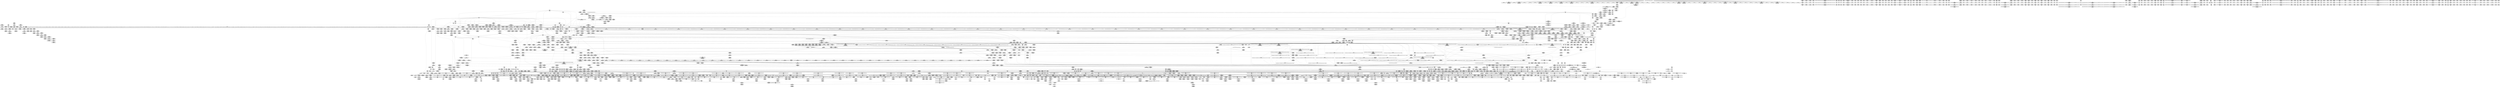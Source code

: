 digraph {
	CE0x5beff80 [shape=record,shape=Mrecord,label="{CE0x5beff80|srcu_read_lock:tmp3}"]
	CE0x4d8e900 [shape=record,shape=Mrecord,label="{CE0x4d8e900|i64_19|*Constant*}"]
	CE0x42a0d00 [shape=record,shape=Mrecord,label="{CE0x42a0d00|i32_9|*Constant*}"]
	CE0x7589790 [shape=record,shape=Mrecord,label="{CE0x7589790|tomoyo_fill_path_info:call2|security/tomoyo/util.c,666|*SummSource*}"]
	CE0x4f98800 [shape=record,shape=Mrecord,label="{CE0x4f98800|i8*_null|*Constant*|*SummSink*}"]
	CE0x50264f0 [shape=record,shape=Mrecord,label="{CE0x50264f0|rcu_lock_release:tmp1|*SummSource*}"]
	CE0x4faf860 [shape=record,shape=Mrecord,label="{CE0x4faf860|GLOBAL:tomoyo_fill_path_info|*Constant*|*SummSink*}"]
	CE0x60aa2a0 [shape=record,shape=Mrecord,label="{CE0x60aa2a0|tomoyo_mkdev_perm:param6|security/tomoyo/file.c,862|*SummSink*}"]
	CE0x5ca6070 [shape=record,shape=Mrecord,label="{CE0x5ca6070|tomoyo_domain:tmp23|security/tomoyo/common.h,1205}"]
	CE0x5f96600 [shape=record,shape=Mrecord,label="{CE0x5f96600|0:_%struct.tomoyo_obj_info*,_16:_%struct.tomoyo_domain_info*,_24:_%struct.tomoyo_path_info*,_32:_i32,_36:_i32,_40:_i32,_44:_i8,_72:_i8,_75:_i8,_76:_i8,_77:_i8,_:_SCMRE_58,59_}"]
	CE0x4f178c0 [shape=record,shape=Mrecord,label="{CE0x4f178c0|tomoyo_fill_path_info:tmp8|security/tomoyo/util.c,667|*SummSource*}"]
	CE0x6bc5040 [shape=record,shape=Mrecord,label="{CE0x6bc5040|tomoyo_const_part_length:if.then5|*SummSink*}"]
	CE0x427ae10 [shape=record,shape=Mrecord,label="{CE0x427ae10|GLOBAL:tomoyo_pnnn2mac|Global_var:tomoyo_pnnn2mac|*SummSink*}"]
	CE0x766c6a0 [shape=record,shape=Mrecord,label="{CE0x766c6a0|tomoyo_const_part_length:entry|*SummSource*}"]
	CE0x7565370 [shape=record,shape=Mrecord,label="{CE0x7565370|i64_8|*Constant*}"]
	CE0x5b6fc40 [shape=record,shape=Mrecord,label="{CE0x5b6fc40|rcu_lock_acquire:tmp6|*SummSource*}"]
	CE0x6014af0 [shape=record,shape=Mrecord,label="{CE0x6014af0|0:_i8,_array:_GCRE_tomoyo_index2category_constant_39_x_i8_c_00_00_00_00_00_00_00_00_00_00_00_00_00_00_00_00_00_00_00_00_00_00_00_01_01_01_01_01_01_01_01_01_01_01_01_01_01_01_02_,_align_16:_elem_36::|security/tomoyo/util.c,983}"]
	CE0x4d186f0 [shape=record,shape=Mrecord,label="{CE0x4d186f0|i64**_getelementptr_inbounds_(_3_x_i64*_,_3_x_i64*_*___llvm_gcda_edge_table44,_i64_0,_i64_0)|*Constant*|*SummSource*}"]
	CE0x4187e30 [shape=record,shape=Mrecord,label="{CE0x4187e30|tomoyo_init_request_info:ns|security/tomoyo/util.c,1010}"]
	CE0x5cc4dd0 [shape=record,shape=Mrecord,label="{CE0x5cc4dd0|srcu_read_lock:entry|*SummSink*}"]
	CE0x5b7a6f0 [shape=record,shape=Mrecord,label="{CE0x5b7a6f0|tomoyo_const_part_length:tmp13|security/tomoyo/util.c,626|*SummSink*}"]
	CE0x4f656e0 [shape=record,shape=Mrecord,label="{CE0x4f656e0|tomoyo_init_request_info:tmp8|security/tomoyo/util.c,1005|*SummSink*}"]
	CE0x418e6e0 [shape=record,shape=Mrecord,label="{CE0x418e6e0|tomoyo_mkdev_perm:tmp7|security/tomoyo/file.c,852}"]
	CE0x785af50 [shape=record,shape=Mrecord,label="{CE0x785af50|i64_1|*Constant*}"]
	CE0x773e100 [shape=record,shape=Mrecord,label="{CE0x773e100|i64*_getelementptr_inbounds_(_12_x_i64_,_12_x_i64_*___llvm_gcov_ctr12,_i64_0,_i64_11)|*Constant*|*SummSink*}"]
	CE0x5ce5360 [shape=record,shape=Mrecord,label="{CE0x5ce5360|_call_void_lock_acquire(%struct.lockdep_map*_%map,_i32_0,_i32_0,_i32_2,_i32_0,_%struct.lockdep_map*_null,_i64_ptrtoint_(i8*_blockaddress(_rcu_lock_acquire,_%__here)_to_i64))_#9,_!dbg_!38907|include/linux/rcupdate.h,418|*SummSource*}"]
	CE0x78ba470 [shape=record,shape=Mrecord,label="{CE0x78ba470|tomoyo_const_part_length:cmp3|security/tomoyo/util.c,627|*SummSource*}"]
	CE0x60aa9f0 [shape=record,shape=Mrecord,label="{CE0x60aa9f0|tomoyo_mkdev_perm:operation8|security/tomoyo/file.c,862|*SummSink*}"]
	CE0x762a010 [shape=record,shape=Mrecord,label="{CE0x762a010|0:_i8,_array:_GCRE_tomoyo_index2category_constant_39_x_i8_c_00_00_00_00_00_00_00_00_00_00_00_00_00_00_00_00_00_00_00_00_00_00_00_01_01_01_01_01_01_01_01_01_01_01_01_01_01_01_02_,_align_16:_elem_18::|security/tomoyo/util.c,983}"]
	CE0x42229f0 [shape=record,shape=Mrecord,label="{CE0x42229f0|0:_i8*,_array:_GCRE_tomoyo_mac_keywords_external_constant_42_x_i8*_:_elem_41::|security/tomoyo/file.c,197}"]
	CE0x6bbc230 [shape=record,shape=Mrecord,label="{CE0x6bbc230|i64*_getelementptr_inbounds_(_11_x_i64_,_11_x_i64_*___llvm_gcov_ctr54147,_i64_0,_i64_0)|*Constant*|*SummSource*}"]
	CE0x5df29b0 [shape=record,shape=Mrecord,label="{CE0x5df29b0|i64_0|*Constant*}"]
	CE0x4dc4be0 [shape=record,shape=Mrecord,label="{CE0x4dc4be0|tomoyo_get_mode:tmp12|security/tomoyo/util.c,982}"]
	CE0x5de5cc0 [shape=record,shape=Mrecord,label="{CE0x5de5cc0|tomoyo_domain:tmp11|security/tomoyo/common.h,1205|*SummSink*}"]
	CE0x78b62e0 [shape=record,shape=Mrecord,label="{CE0x78b62e0|rcu_lock_release:map|Function::rcu_lock_release&Arg::map::|*SummSink*}"]
	CE0x5d57530 [shape=record,shape=Mrecord,label="{CE0x5d57530|tomoyo_const_part_length:tmp40|security/tomoyo/util.c,644|*SummSink*}"]
	CE0x780dfe0 [shape=record,shape=Mrecord,label="{CE0x780dfe0|40:_%struct.tomoyo_policy_namespace*,_48:_i8,_:_GCRE_tomoyo_kernel_domain_external_global_%struct.tomoyo_domain_info_40,48_|*MultipleSource*|security/tomoyo/util.c,1005|security/tomoyo/util.c,1007|Function::tomoyo_init_request_info&Arg::domain::}"]
	CE0x7538cd0 [shape=record,shape=Mrecord,label="{CE0x7538cd0|GLOBAL:tomoyo_index2category|Global_var:tomoyo_index2category|*SummSource*}"]
	CE0x5b6c3f0 [shape=record,shape=Mrecord,label="{CE0x5b6c3f0|i32_1|*Constant*}"]
	CE0x5e91060 [shape=record,shape=Mrecord,label="{CE0x5e91060|tomoyo_const_part_length:cmp21|security/tomoyo/util.c,644|*SummSink*}"]
	CE0x6064030 [shape=record,shape=Mrecord,label="{CE0x6064030|tomoyo_get_mode:conv10|security/tomoyo/util.c,985|*SummSource*}"]
	CE0x5c3d870 [shape=record,shape=Mrecord,label="{CE0x5c3d870|tomoyo_domain:tobool1|security/tomoyo/common.h,1205|*SummSink*}"]
	CE0x4095670 [shape=record,shape=Mrecord,label="{CE0x4095670|srcu_read_unlock:bb|*SummSource*}"]
	CE0x6bbb850 [shape=record,shape=Mrecord,label="{CE0x6bbb850|i32_47|*Constant*|*SummSource*}"]
	CE0x4ec9ac0 [shape=record,shape=Mrecord,label="{CE0x4ec9ac0|tomoyo_audit_mkdev_log:mkdev6|security/tomoyo/file.c,200|*SummSource*}"]
	CE0x60de260 [shape=record,shape=Mrecord,label="{CE0x60de260|tomoyo_mkdev_perm:mode|Function::tomoyo_mkdev_perm&Arg::mode::|*SummSink*}"]
	CE0x5c82580 [shape=record,shape=Mrecord,label="{CE0x5c82580|GLOBAL:__llvm_gcov_ctr25|Global_var:__llvm_gcov_ctr25|*SummSink*}"]
	CE0x4e2e660 [shape=record,shape=Mrecord,label="{CE0x4e2e660|tomoyo_audit_mkdev_log:minor|security/tomoyo/file.c,201}"]
	CE0x5be7830 [shape=record,shape=Mrecord,label="{CE0x5be7830|tomoyo_mkdev_perm:tmp16|security/tomoyo/file.c,857}"]
	CE0x422c400 [shape=record,shape=Mrecord,label="{CE0x422c400|tomoyo_const_part_length:conv8|security/tomoyo/util.c,632}"]
	CE0x7564b90 [shape=record,shape=Mrecord,label="{CE0x7564b90|tomoyo_const_part_length:conv|security/tomoyo/util.c,626|*SummSink*}"]
	CE0x75f7bf0 [shape=record,shape=Mrecord,label="{CE0x75f7bf0|tomoyo_const_part_length:tmp33|security/tomoyo/util.c,642}"]
	CE0x5bb6a20 [shape=record,shape=Mrecord,label="{CE0x5bb6a20|tomoyo_fill_path_info:ptr|Function::tomoyo_fill_path_info&Arg::ptr::}"]
	CE0x5dfcda0 [shape=record,shape=Mrecord,label="{CE0x5dfcda0|tomoyo_read_lock:call|security/tomoyo/common.h,1097|*SummSink*}"]
	CE0x765ab30 [shape=record,shape=Mrecord,label="{CE0x765ab30|tomoyo_domain:tmp17|security/tomoyo/common.h,1205}"]
	CE0x4ea97c0 [shape=record,shape=Mrecord,label="{CE0x4ea97c0|tomoyo_fill_path_info:tmp9|security/tomoyo/util.c,667|*SummSource*}"]
	CE0x5c2d460 [shape=record,shape=Mrecord,label="{CE0x5c2d460|get_current:bb|*SummSink*}"]
	CE0x4dfbe10 [shape=record,shape=Mrecord,label="{CE0x4dfbe10|tomoyo_const_part_length:tmp3|security/tomoyo/util.c,624|*SummSource*}"]
	CE0x5c73c10 [shape=record,shape=Mrecord,label="{CE0x5c73c10|get_current:entry|*SummSource*}"]
	CE0x41f3c50 [shape=record,shape=Mrecord,label="{CE0x41f3c50|tomoyo_get_mode:ns|Function::tomoyo_get_mode&Arg::ns::}"]
	CE0x5d579c0 [shape=record,shape=Mrecord,label="{CE0x5d579c0|tomoyo_const_part_length:tmp41|security/tomoyo/util.c,644|*SummSink*}"]
	CE0x41ca4d0 [shape=record,shape=Mrecord,label="{CE0x41ca4d0|_ret_i32_%retval.0,_!dbg_!38957|security/tomoyo/util.c,652|*SummSource*}"]
	CE0x403c530 [shape=record,shape=Mrecord,label="{CE0x403c530|tomoyo_init_request_info:conv|security/tomoyo/util.c,1010|*SummSource*}"]
	CE0x50260e0 [shape=record,shape=Mrecord,label="{CE0x50260e0|tomoyo_const_part_length:tmp19|security/tomoyo/util.c,628}"]
	CE0x409de50 [shape=record,shape=Mrecord,label="{CE0x409de50|tomoyo_get_mode:return|*SummSource*}"]
	CE0x4f84b00 [shape=record,shape=Mrecord,label="{CE0x4f84b00|i64*_getelementptr_inbounds_(_12_x_i64_,_12_x_i64_*___llvm_gcov_ctr12,_i64_0,_i64_0)|*Constant*}"]
	CE0x61193f0 [shape=record,shape=Mrecord,label="{CE0x61193f0|tomoyo_mkdev_perm:call16|security/tomoyo/file.c,867|*SummSink*}"]
	CE0x75f3a60 [shape=record,shape=Mrecord,label="{CE0x75f3a60|srcu_read_unlock:tmp2|*SummSink*}"]
	CE0x5fdc1d0 [shape=record,shape=Mrecord,label="{CE0x5fdc1d0|tomoyo_domain:tmp22|security/tomoyo/common.h,1205}"]
	CE0x5054180 [shape=record,shape=Mrecord,label="{CE0x5054180|i64*_getelementptr_inbounds_(_2_x_i64_,_2_x_i64_*___llvm_gcov_ctr35,_i64_0,_i64_0)|*Constant*|*SummSink*}"]
	CE0x602e300 [shape=record,shape=Mrecord,label="{CE0x602e300|tomoyo_audit_mkdev_log:arrayidx|security/tomoyo/file.c,198|*SummSink*}"]
	CE0x76a2a00 [shape=record,shape=Mrecord,label="{CE0x76a2a00|i64*_getelementptr_inbounds_(_11_x_i64_,_11_x_i64_*___llvm_gcov_ctr54147,_i64_0,_i64_10)|*Constant*|*SummSource*}"]
	CE0x60ee670 [shape=record,shape=Mrecord,label="{CE0x60ee670|tomoyo_mkdev_perm:shr|security/tomoyo/file.c,864|*SummSink*}"]
	CE0x4fa4f40 [shape=record,shape=Mrecord,label="{CE0x4fa4f40|tomoyo_const_part_length:tobool|security/tomoyo/util.c,624|*SummSource*}"]
	CE0x4fa5b60 [shape=record,shape=Mrecord,label="{CE0x4fa5b60|tomoyo_init_request_info:domain1|security/tomoyo/util.c,1006|*SummSink*}"]
	CE0x5fe74e0 [shape=record,shape=Mrecord,label="{CE0x5fe74e0|0:_i8,_array:_GCRE_tomoyo_index2category_constant_39_x_i8_c_00_00_00_00_00_00_00_00_00_00_00_00_00_00_00_00_00_00_00_00_00_00_00_01_01_01_01_01_01_01_01_01_01_01_01_01_01_01_02_,_align_16:_elem_27::|security/tomoyo/util.c,983}"]
	CE0x5085220 [shape=record,shape=Mrecord,label="{CE0x5085220|_call_void_kfree(i8*_%tmp20)_#9,_!dbg_!38956|security/tomoyo/file.c,868}"]
	CE0x7716f60 [shape=record,shape=Mrecord,label="{CE0x7716f60|tomoyo_fill_path_info:tmp12|security/tomoyo/util.c,667|*SummSink*}"]
	CE0x77173e0 [shape=record,shape=Mrecord,label="{CE0x77173e0|tomoyo_fill_path_info:is_dir|security/tomoyo/util.c,667}"]
	CE0x758d3e0 [shape=record,shape=Mrecord,label="{CE0x758d3e0|tomoyo_domain:call|security/tomoyo/common.h,1205}"]
	CE0x5df1590 [shape=record,shape=Mrecord,label="{CE0x5df1590|tomoyo_const_part_length:tmp44|security/tomoyo/util.c,645|*SummSink*}"]
	CE0x4cea710 [shape=record,shape=Mrecord,label="{CE0x4cea710|tomoyo_mkdev_perm:if.end}"]
	CE0x421aae0 [shape=record,shape=Mrecord,label="{CE0x421aae0|tomoyo_mkdev_perm:cmp|security/tomoyo/file.c,853|*SummSink*}"]
	CE0x5d97d10 [shape=record,shape=Mrecord,label="{CE0x5d97d10|new_decode_dev:and1|include/linux/kdev_t.h,53|*SummSink*}"]
	CE0x5e91a40 [shape=record,shape=Mrecord,label="{CE0x5e91a40|tomoyo_const_part_length:tmp37|security/tomoyo/util.c,644}"]
	CE0x4df9f80 [shape=record,shape=Mrecord,label="{CE0x4df9f80|_call_void_mcount()_#3|*SummSink*}"]
	CE0x7707de0 [shape=record,shape=Mrecord,label="{CE0x7707de0|tomoyo_const_part_length:conv24|security/tomoyo/util.c,644|*SummSink*}"]
	CE0x785afc0 [shape=record,shape=Mrecord,label="{CE0x785afc0|get_current:tmp1|*SummSource*}"]
	CE0x5e4df50 [shape=record,shape=Mrecord,label="{CE0x5e4df50|tomoyo_domain:tmp}"]
	CE0x6064370 [shape=record,shape=Mrecord,label="{CE0x6064370|tomoyo_get_mode:conv5|security/tomoyo/util.c,983|*SummSource*}"]
	CE0x4f3b2e0 [shape=record,shape=Mrecord,label="{CE0x4f3b2e0|tomoyo_domain:do.end|*SummSource*}"]
	CE0x60a4aa0 [shape=record,shape=Mrecord,label="{CE0x60a4aa0|_call_void_mcount()_#3}"]
	CE0x5c63fd0 [shape=record,shape=Mrecord,label="{CE0x5c63fd0|i64_19|*Constant*|*SummSink*}"]
	CE0x5dd0fd0 [shape=record,shape=Mrecord,label="{CE0x5dd0fd0|_call_void_mcount()_#3|*SummSink*}"]
	CE0x7565940 [shape=record,shape=Mrecord,label="{CE0x7565940|tomoyo_const_part_length:if.then}"]
	CE0x5d0b170 [shape=record,shape=Mrecord,label="{CE0x5d0b170|tomoyo_domain:tmp12|security/tomoyo/common.h,1205}"]
	CE0x766dce0 [shape=record,shape=Mrecord,label="{CE0x766dce0|i64*_getelementptr_inbounds_(_11_x_i64_,_11_x_i64_*___llvm_gcov_ctr54147,_i64_0,_i64_9)|*Constant*|*SummSource*}"]
	CE0x40c9130 [shape=record,shape=Mrecord,label="{CE0x40c9130|tomoyo_const_part_length:tmp12|security/tomoyo/util.c,626}"]
	CE0x61aa140 [shape=record,shape=Mrecord,label="{CE0x61aa140|tomoyo_const_part_length:tmp35|security/tomoyo/util.c,643}"]
	CE0x77170d0 [shape=record,shape=Mrecord,label="{CE0x77170d0|i32_3|*Constant*}"]
	CE0x5cbda70 [shape=record,shape=Mrecord,label="{CE0x5cbda70|new_decode_dev:or|include/linux/kdev_t.h,53}"]
	CE0x41880e0 [shape=record,shape=Mrecord,label="{CE0x41880e0|tomoyo_init_request_info:ns|security/tomoyo/util.c,1010|*SummSource*}"]
	CE0x4df7840 [shape=record,shape=Mrecord,label="{CE0x4df7840|GLOBAL:__llvm_gcov_ctr31133|Global_var:__llvm_gcov_ctr31133|*SummSink*}"]
	CE0x766df90 [shape=record,shape=Mrecord,label="{CE0x766df90|tomoyo_domain:tmp18|security/tomoyo/common.h,1205|*SummSink*}"]
	CE0x4dfc840 [shape=record,shape=Mrecord,label="{CE0x4dfc840|tomoyo_get_realpath:tmp12|security/tomoyo/file.c,156|*SummSink*}"]
	CE0x75b0720 [shape=record,shape=Mrecord,label="{CE0x75b0720|0:_i8*,_array:_GCRE_tomoyo_mac_keywords_external_constant_42_x_i8*_:_elem_29::|security/tomoyo/file.c,197}"]
	CE0x75b0040 [shape=record,shape=Mrecord,label="{CE0x75b0040|tomoyo_domain:call|security/tomoyo/common.h,1205|*SummSource*}"]
	CE0x51592f0 [shape=record,shape=Mrecord,label="{CE0x51592f0|__llvm_gcov_indirect_counter_increment114:exit|*SummSource*}"]
	CE0x5bb5010 [shape=record,shape=Mrecord,label="{CE0x5bb5010|tomoyo_mkdev_perm:tmp13|security/tomoyo/file.c,854|*SummSink*}"]
	CE0x5e7bfb0 [shape=record,shape=Mrecord,label="{CE0x5e7bfb0|GLOBAL:tomoyo_get_realpath|*Constant*|*SummSource*}"]
	CE0x4fa5810 [shape=record,shape=Mrecord,label="{CE0x4fa5810|tomoyo_init_request_info:domain1|security/tomoyo/util.c,1006}"]
	CE0x4ec9b30 [shape=record,shape=Mrecord,label="{CE0x4ec9b30|tomoyo_audit_mkdev_log:mkdev6|security/tomoyo/file.c,200|*SummSink*}"]
	CE0x6025b50 [shape=record,shape=Mrecord,label="{CE0x6025b50|tomoyo_get_mode:add|security/tomoyo/util.c,984|*SummSource*}"]
	CE0x75f68e0 [shape=record,shape=Mrecord,label="{CE0x75f68e0|%struct.lockdep_map*_null|*Constant*|*SummSource*}"]
	CE0x403ace0 [shape=record,shape=Mrecord,label="{CE0x403ace0|i64*_getelementptr_inbounds_(_31_x_i64_,_31_x_i64_*___llvm_gcov_ctr43150,_i64_0,_i64_0)|*Constant*|*SummSource*}"]
	CE0x5bab2d0 [shape=record,shape=Mrecord,label="{CE0x5bab2d0|tomoyo_const_part_length:tmp19|security/tomoyo/util.c,628|*SummSink*}"]
	CE0x4f1f740 [shape=record,shape=Mrecord,label="{CE0x4f1f740|get_current:tmp2}"]
	CE0x4d68dc0 [shape=record,shape=Mrecord,label="{CE0x4d68dc0|i64_6|*Constant*}"]
	CE0x5d56d80 [shape=record,shape=Mrecord,label="{CE0x5d56d80|i64_24|*Constant*|*SummSink*}"]
	CE0x5e7b920 [shape=record,shape=Mrecord,label="{CE0x5e7b920|tomoyo_read_lock:tmp3|*SummSink*}"]
	CE0x41e3ba0 [shape=record,shape=Mrecord,label="{CE0x41e3ba0|_call_void_mcount()_#3|*SummSource*}"]
	CE0x42655d0 [shape=record,shape=Mrecord,label="{CE0x42655d0|__llvm_gcov_indirect_counter_increment114:tmp6|*SummSink*}"]
	CE0x5df20c0 [shape=record,shape=Mrecord,label="{CE0x5df20c0|tomoyo_const_part_length:tmp46|security/tomoyo/util.c,646}"]
	CE0x6199290 [shape=record,shape=Mrecord,label="{CE0x6199290|tomoyo_audit_mkdev_log:operation|security/tomoyo/file.c,198|*SummSource*}"]
	CE0x76c1410 [shape=record,shape=Mrecord,label="{CE0x76c1410|i64_7|*Constant*|*SummSource*}"]
	CE0x5b9ce60 [shape=record,shape=Mrecord,label="{CE0x5b9ce60|tomoyo_get_mode:tmp5|security/tomoyo/util.c,978|*SummSource*}"]
	CE0x5f63470 [shape=record,shape=Mrecord,label="{CE0x5f63470|srcu_read_unlock:tmp3|*SummSource*}"]
	CE0x603cac0 [shape=record,shape=Mrecord,label="{CE0x603cac0|0:_i8*,_array:_GCRE_tomoyo_mac_keywords_external_constant_42_x_i8*_:_elem_20::|security/tomoyo/file.c,197}"]
	CE0x7605780 [shape=record,shape=Mrecord,label="{CE0x7605780|tomoyo_domain:if.then|*SummSource*}"]
	CE0x75b08e0 [shape=record,shape=Mrecord,label="{CE0x75b08e0|0:_i8*,_array:_GCRE_tomoyo_mac_keywords_external_constant_42_x_i8*_:_elem_30::|security/tomoyo/file.c,197}"]
	CE0x42e7f80 [shape=record,shape=Mrecord,label="{CE0x42e7f80|tomoyo_const_part_length:inc|security/tomoyo/util.c,628}"]
	CE0x6014da0 [shape=record,shape=Mrecord,label="{CE0x6014da0|0:_i8,_array:_GCRE_tomoyo_index2category_constant_39_x_i8_c_00_00_00_00_00_00_00_00_00_00_00_00_00_00_00_00_00_00_00_00_00_00_00_01_01_01_01_01_01_01_01_01_01_01_01_01_01_01_02_,_align_16:_elem_37::|security/tomoyo/util.c,983}"]
	CE0x4e2b4e0 [shape=record,shape=Mrecord,label="{CE0x4e2b4e0|tomoyo_get_realpath:return}"]
	CE0x5c2c080 [shape=record,shape=Mrecord,label="{CE0x5c2c080|i8*_null|*Constant*}"]
	CE0x78cae80 [shape=record,shape=Mrecord,label="{CE0x78cae80|tomoyo_init_request_info:tmp11|security/tomoyo/util.c,1007|*SummSource*}"]
	CE0x4f74b20 [shape=record,shape=Mrecord,label="{CE0x4f74b20|tomoyo_audit_mkdev_log:tmp4|security/tomoyo/file.c,198}"]
	CE0x42e8e50 [shape=record,shape=Mrecord,label="{CE0x42e8e50|i64*_null|*Constant*}"]
	CE0x5026ac0 [shape=record,shape=Mrecord,label="{CE0x5026ac0|tomoyo_const_part_length:tmp19|security/tomoyo/util.c,628|*SummSource*}"]
	CE0x3f82bd0 [shape=record,shape=Mrecord,label="{CE0x3f82bd0|tomoyo_fill_path_info:conv4|security/tomoyo/util.c,667|*SummSource*}"]
	CE0x5bf0bd0 [shape=record,shape=Mrecord,label="{CE0x5bf0bd0|tomoyo_domain:bb}"]
	CE0x5f63780 [shape=record,shape=Mrecord,label="{CE0x5f63780|tomoyo_get_mode:idxprom3|security/tomoyo/util.c,983|*SummSource*}"]
	CE0x6119540 [shape=record,shape=Mrecord,label="{CE0x6119540|GLOBAL:tomoyo_audit_mkdev_log|*Constant*}"]
	CE0x5ca5ea0 [shape=record,shape=Mrecord,label="{CE0x5ca5ea0|128:_i8*,_1208:_%struct.file*,_:_CMRE_1,2_}"]
	CE0x5d0aef0 [shape=record,shape=Mrecord,label="{CE0x5d0aef0|i64*_getelementptr_inbounds_(_2_x_i64_,_2_x_i64_*___llvm_gcov_ctr23,_i64_0,_i64_1)|*Constant*}"]
	CE0x5caa310 [shape=record,shape=Mrecord,label="{CE0x5caa310|GLOBAL:__llvm_gcov_indirect_counter_increment114|*Constant*|*SummSink*}"]
	CE0x4e74880 [shape=record,shape=Mrecord,label="{CE0x4e74880|tomoyo_get_mode:tmp14|security/tomoyo/util.c,983|*SummSink*}"]
	CE0x4cf3170 [shape=record,shape=Mrecord,label="{CE0x4cf3170|i64*_getelementptr_inbounds_(_31_x_i64_,_31_x_i64_*___llvm_gcov_ctr43150,_i64_0,_i64_0)|*Constant*|*SummSink*}"]
	CE0x5c826d0 [shape=record,shape=Mrecord,label="{CE0x5c826d0|tomoyo_get_realpath:tmp4|security/tomoyo/file.c,151}"]
	CE0x60cfd60 [shape=record,shape=Mrecord,label="{CE0x60cfd60|tomoyo_mkdev_perm:major|security/tomoyo/file.c,864}"]
	CE0x5eed590 [shape=record,shape=Mrecord,label="{CE0x5eed590|tomoyo_init_request_info:tobool|security/tomoyo/util.c,1004|*SummSource*}"]
	CE0x75388c0 [shape=record,shape=Mrecord,label="{CE0x75388c0|srcu_read_unlock:tmp|*SummSource*}"]
	CE0x43ce350 [shape=record,shape=Mrecord,label="{CE0x43ce350|tomoyo_get_mode:tmp4|security/tomoyo/util.c,978}"]
	CE0x409dbc0 [shape=record,shape=Mrecord,label="{CE0x409dbc0|tomoyo_fill_path_info:conv3|security/tomoyo/util.c,666|*SummSink*}"]
	CE0x5b70110 [shape=record,shape=Mrecord,label="{CE0x5b70110|rcu_lock_acquire:tmp7|*SummSource*}"]
	CE0x427f1c0 [shape=record,shape=Mrecord,label="{CE0x427f1c0|tomoyo_mkdev_perm:tmp3|security/tomoyo/file.c,845|*SummSink*}"]
	CE0x4ec0640 [shape=record,shape=Mrecord,label="{CE0x4ec0640|tomoyo_fill_path_info:call|security/tomoyo/util.c,664|*SummSink*}"]
	CE0x4158e60 [shape=record,shape=Mrecord,label="{CE0x4158e60|i64_18|*Constant*|*SummSink*}"]
	CE0x5efd360 [shape=record,shape=Mrecord,label="{CE0x5efd360|tomoyo_get_realpath:buf|Function::tomoyo_get_realpath&Arg::buf::}"]
	CE0x75c0ec0 [shape=record,shape=Mrecord,label="{CE0x75c0ec0|i64*_getelementptr_inbounds_(_12_x_i64_,_12_x_i64_*___llvm_gcov_ctr31133,_i64_0,_i64_9)|*Constant*|*SummSink*}"]
	CE0x6027ba0 [shape=record,shape=Mrecord,label="{CE0x6027ba0|tomoyo_domain:tmp13|security/tomoyo/common.h,1205|*SummSource*}"]
	CE0x5d56cc0 [shape=record,shape=Mrecord,label="{CE0x5d56cc0|i64_24|*Constant*|*SummSource*}"]
	CE0x422c0f0 [shape=record,shape=Mrecord,label="{CE0x422c0f0|__llvm_gcov_indirect_counter_increment114:tmp5|*SummSource*}"]
	CE0x786c700 [shape=record,shape=Mrecord,label="{CE0x786c700|GLOBAL:tomoyo_const_part_length|*Constant*|*SummSource*}"]
	CE0x4174bd0 [shape=record,shape=Mrecord,label="{CE0x4174bd0|tomoyo_const_part_length:tmp28|security/tomoyo/util.c,641|*SummSink*}"]
	CE0x75f46f0 [shape=record,shape=Mrecord,label="{CE0x75f46f0|tomoyo_const_part_length:tmp51|security/tomoyo/util.c,651}"]
	CE0x5e4e1d0 [shape=record,shape=Mrecord,label="{CE0x5e4e1d0|tomoyo_read_lock:entry}"]
	CE0x75f8a50 [shape=record,shape=Mrecord,label="{CE0x75f8a50|tomoyo_domain:tobool|security/tomoyo/common.h,1205|*SummSink*}"]
	CE0x76b4290 [shape=record,shape=Mrecord,label="{CE0x76b4290|i64*_getelementptr_inbounds_(_12_x_i64_,_12_x_i64_*___llvm_gcov_ctr12,_i64_0,_i64_9)|*Constant*}"]
	CE0x4203af0 [shape=record,shape=Mrecord,label="{CE0x4203af0|tomoyo_mkdev_perm:tmp17|security/tomoyo/file.c,857|*SummSource*}"]
	CE0x418e840 [shape=record,shape=Mrecord,label="{CE0x418e840|i64_16|*Constant*}"]
	CE0x4d8e080 [shape=record,shape=Mrecord,label="{CE0x4d8e080|tomoyo_const_part_length:cmp15|security/tomoyo/util.c,641}"]
	CE0x6185f30 [shape=record,shape=Mrecord,label="{CE0x6185f30|i64*_getelementptr_inbounds_(_4_x_i64_,_4_x_i64_*___llvm_gcov_ctr33,_i64_0,_i64_2)|*Constant*|*SummSource*}"]
	CE0x4daac20 [shape=record,shape=Mrecord,label="{CE0x4daac20|tomoyo_init_request_info:tmp4|security/tomoyo/util.c,1004|*SummSink*}"]
	CE0x5b7a860 [shape=record,shape=Mrecord,label="{CE0x5b7a860|tomoyo_const_part_length:tmp14|security/tomoyo/util.c,626}"]
	CE0x4175190 [shape=record,shape=Mrecord,label="{CE0x4175190|tomoyo_const_part_length:conv14|security/tomoyo/util.c,641|*SummSink*}"]
	CE0x7749190 [shape=record,shape=Mrecord,label="{CE0x7749190|tomoyo_mkdev_perm:tmp32|security/tomoyo/file.c,874}"]
	"CONST[source:2(external),value:0(static)][purpose:{operation}][SrcIdx:23]"
	CE0x5ccee20 [shape=record,shape=Mrecord,label="{CE0x5ccee20|tomoyo_fill_path_info:tmp13|*LoadInst*|security/tomoyo/util.c,668|*SummSource*}"]
	CE0x42471a0 [shape=record,shape=Mrecord,label="{CE0x42471a0|tomoyo_get_mode:tmp1}"]
	CE0x5f96b00 [shape=record,shape=Mrecord,label="{CE0x5f96b00|0:_%struct.tomoyo_obj_info*,_16:_%struct.tomoyo_domain_info*,_24:_%struct.tomoyo_path_info*,_32:_i32,_36:_i32,_40:_i32,_44:_i8,_72:_i8,_75:_i8,_76:_i8,_77:_i8,_:_SCMRE_60,61_}"]
	CE0x40422f0 [shape=record,shape=Mrecord,label="{CE0x40422f0|tomoyo_domain:land.lhs.true2}"]
	CE0x5cf8430 [shape=record,shape=Mrecord,label="{CE0x5cf8430|tomoyo_fill_path_info:tmp10}"]
	CE0x5c3e3e0 [shape=record,shape=Mrecord,label="{CE0x5c3e3e0|tomoyo_domain:tmp15|security/tomoyo/common.h,1205}"]
	CE0x4fcffc0 [shape=record,shape=Mrecord,label="{CE0x4fcffc0|tomoyo_init_request_info:tmp1|*SummSink*}"]
	CE0x418ed60 [shape=record,shape=Mrecord,label="{CE0x418ed60|tomoyo_mkdev_perm:tmp7|security/tomoyo/file.c,852|*SummSink*}"]
	CE0x5c60090 [shape=record,shape=Mrecord,label="{CE0x5c60090|tomoyo_domain:tmp10|security/tomoyo/common.h,1205}"]
	CE0x76b41f0 [shape=record,shape=Mrecord,label="{CE0x76b41f0|i64_8|*Constant*|*SummSink*}"]
	CE0x5d28af0 [shape=record,shape=Mrecord,label="{CE0x5d28af0|tomoyo_const_part_length:tmp42|security/tomoyo/util.c,644|*SummSink*}"]
	CE0x4df7730 [shape=record,shape=Mrecord,label="{CE0x4df7730|GLOBAL:__llvm_gcov_ctr31133|Global_var:__llvm_gcov_ctr31133|*SummSource*}"]
	CE0x757e140 [shape=record,shape=Mrecord,label="{CE0x757e140|tomoyo_audit_mkdev_log:tmp2|*SummSource*}"]
	CE0x767e040 [shape=record,shape=Mrecord,label="{CE0x767e040|tomoyo_get_mode:tmp25|security/tomoyo/util.c,987}"]
	CE0x5f68050 [shape=record,shape=Mrecord,label="{CE0x5f68050|tomoyo_const_part_length:tmp47|security/tomoyo/util.c,646|*SummSink*}"]
	CE0x76f86b0 [shape=record,shape=Mrecord,label="{CE0x76f86b0|i64*_getelementptr_inbounds_(_2_x_i64_,_2_x_i64_*___llvm_gcov_ctr23,_i64_0,_i64_0)|*Constant*}"]
	CE0x5f678b0 [shape=record,shape=Mrecord,label="{CE0x5f678b0|tomoyo_const_part_length:tmp46|security/tomoyo/util.c,646|*SummSink*}"]
	CE0x5052400 [shape=record,shape=Mrecord,label="{CE0x5052400|_ret_%struct.tomoyo_domain_info*_%tmp23,_!dbg_!38929|security/tomoyo/common.h,1205|*SummSink*}"]
	CE0x4e7fcb0 [shape=record,shape=Mrecord,label="{CE0x4e7fcb0|tomoyo_get_mode:tmp13|security/tomoyo/util.c,982|*SummSink*}"]
	CE0x5d571d0 [shape=record,shape=Mrecord,label="{CE0x5d571d0|i64_25|*Constant*|*SummSink*}"]
	CE0x41f6980 [shape=record,shape=Mrecord,label="{CE0x41f6980|GLOBAL:srcu_read_lock|*Constant*|*SummSink*}"]
	CE0x7717660 [shape=record,shape=Mrecord,label="{CE0x7717660|tomoyo_fill_path_info:frombool|security/tomoyo/util.c,667}"]
	CE0x78cb1d0 [shape=record,shape=Mrecord,label="{CE0x78cb1d0|i32_8|*Constant*}"]
	CE0x5fdbe10 [shape=record,shape=Mrecord,label="{CE0x5fdbe10|128:_i8*,_1208:_%struct.file*,_:_CMRE_160,168_|*MultipleSource*|security/tomoyo/common.h,1205|security/tomoyo/common.h,1205}"]
	CE0x7564a40 [shape=record,shape=Mrecord,label="{CE0x7564a40|tomoyo_const_part_length:conv|security/tomoyo/util.c,626|*SummSource*}"]
	CE0x420a780 [shape=record,shape=Mrecord,label="{CE0x420a780|tomoyo_get_mode:tmp10|security/tomoyo/util.c,982|*SummSink*}"]
	CE0x4d8e4d0 [shape=record,shape=Mrecord,label="{CE0x4d8e4d0|i64_20|*Constant*|*SummSource*}"]
	CE0x4222670 [shape=record,shape=Mrecord,label="{CE0x4222670|0:_i8*,_array:_GCRE_tomoyo_mac_keywords_external_constant_42_x_i8*_:_elem_39::|security/tomoyo/file.c,197}"]
	CE0x61ac3c0 [shape=record,shape=Mrecord,label="{CE0x61ac3c0|tomoyo_audit_mkdev_log:tmp3}"]
	CE0x5e75050 [shape=record,shape=Mrecord,label="{CE0x5e75050|GLOBAL:full_name_hash|*Constant*|*SummSink*}"]
	CE0x6bb01f0 [shape=record,shape=Mrecord,label="{CE0x6bb01f0|%struct.task_struct*_(%struct.task_struct**)*_asm_movq_%gs:$_1:P_,$0_,_r,im,_dirflag_,_fpsr_,_flags_|*SummSink*}"]
	CE0x5f20770 [shape=record,shape=Mrecord,label="{CE0x5f20770|tomoyo_mkdev_perm:obj|security/tomoyo/file.c, 845|*SummSink*}"]
	CE0x7827020 [shape=record,shape=Mrecord,label="{CE0x7827020|i64**_getelementptr_inbounds_(_3_x_i64*_,_3_x_i64*_*___llvm_gcda_edge_table44,_i64_0,_i64_2)|*Constant*|*SummSource*}"]
	CE0x3f822d0 [shape=record,shape=Mrecord,label="{CE0x3f822d0|__llvm_gcov_indirect_counter_increment114:tmp|*SummSink*}"]
	CE0x759b580 [shape=record,shape=Mrecord,label="{CE0x759b580|__llvm_gcov_indirect_counter_increment114:bb|*SummSink*}"]
	CE0x4dc4f20 [shape=record,shape=Mrecord,label="{CE0x4dc4f20|tomoyo_get_mode:tmp12|security/tomoyo/util.c,982|*SummSink*}"]
	CE0x4d012e0 [shape=record,shape=Mrecord,label="{CE0x4d012e0|tomoyo_init_request_info:conv6|security/tomoyo/util.c,1011}"]
	CE0x4f65df0 [shape=record,shape=Mrecord,label="{CE0x4f65df0|tomoyo_init_request_info:tmp|*SummSource*}"]
	CE0x5f751e0 [shape=record,shape=Mrecord,label="{CE0x5f751e0|tomoyo_fill_path_info:tmp12|security/tomoyo/util.c,667|*SummSource*}"]
	CE0x4175bf0 [shape=record,shape=Mrecord,label="{CE0x4175bf0|tomoyo_const_part_length:while.body|*SummSource*}"]
	CE0x5b157e0 [shape=record,shape=Mrecord,label="{CE0x5b157e0|tomoyo_mkdev_perm:mkdev13|security/tomoyo/file.c,864|*SummSource*}"]
	CE0x4187d00 [shape=record,shape=Mrecord,label="{CE0x4187d00|i32_3|*Constant*}"]
	CE0x42a62c0 [shape=record,shape=Mrecord,label="{CE0x42a62c0|i64*_getelementptr_inbounds_(_2_x_i64_,_2_x_i64_*___llvm_gcov_ctr32,_i64_0,_i64_0)|*Constant*|*SummSource*}"]
	CE0x411e270 [shape=record,shape=Mrecord,label="{CE0x411e270|tomoyo_mkdev_perm:entry|*SummSink*}"]
	CE0x5c3c670 [shape=record,shape=Mrecord,label="{CE0x5c3c670|tomoyo_get_realpath:tmp11|security/tomoyo/file.c,156|*SummSink*}"]
	CE0x5de9ee0 [shape=record,shape=Mrecord,label="{CE0x5de9ee0|rcu_lock_release:tmp6|*SummSink*}"]
	CE0x76d1a50 [shape=record,shape=Mrecord,label="{CE0x76d1a50|tomoyo_const_part_length:tmp35|security/tomoyo/util.c,643|*SummSink*}"]
	CE0x4eb9e40 [shape=record,shape=Mrecord,label="{CE0x4eb9e40|rcu_lock_acquire:bb|*SummSource*}"]
	CE0x4dfcab0 [shape=record,shape=Mrecord,label="{CE0x4dfcab0|new_decode_dev:bb|*SummSource*}"]
	CE0x4d9d670 [shape=record,shape=Mrecord,label="{CE0x4d9d670|i64*_getelementptr_inbounds_(_2_x_i64_,_2_x_i64_*___llvm_gcov_ctr35,_i64_0,_i64_1)|*Constant*}"]
	CE0x75f80a0 [shape=record,shape=Mrecord,label="{CE0x75f80a0|i64*_getelementptr_inbounds_(_31_x_i64_,_31_x_i64_*___llvm_gcov_ctr43150,_i64_0,_i64_21)|*Constant*}"]
	CE0x5cd4cd0 [shape=record,shape=Mrecord,label="{CE0x5cd4cd0|_call_void_rcu_lock_release(%struct.lockdep_map*_%dep_map)_#9,_!dbg_!38905|include/linux/srcu.h,236}"]
	"CONST[source:0(mediator),value:2(dynamic)][purpose:{object}][SnkIdx:1]"
	CE0x5ca6420 [shape=record,shape=Mrecord,label="{CE0x5ca6420|128:_i8*,_1208:_%struct.file*,_:_CMRE_4,5_}"]
	CE0x78d19e0 [shape=record,shape=Mrecord,label="{CE0x78d19e0|tomoyo_const_part_length:tmp36|security/tomoyo/util.c,644|*SummSink*}"]
	CE0x766e6b0 [shape=record,shape=Mrecord,label="{CE0x766e6b0|i64*_getelementptr_inbounds_(_11_x_i64_,_11_x_i64_*___llvm_gcov_ctr54147,_i64_0,_i64_10)|*Constant*}"]
	CE0x5d28a30 [shape=record,shape=Mrecord,label="{CE0x5d28a30|tomoyo_const_part_length:tmp42|security/tomoyo/util.c,644|*SummSource*}"]
	CE0x61ac550 [shape=record,shape=Mrecord,label="{CE0x61ac550|tomoyo_audit_mkdev_log:tmp3|*SummSource*}"]
	CE0x6035b50 [shape=record,shape=Mrecord,label="{CE0x6035b50|i64*_getelementptr_inbounds_(_2_x_i64_,_2_x_i64_*___llvm_gcov_ctr37,_i64_0,_i64_0)|*Constant*|*SummSource*}"]
	CE0x5c89790 [shape=record,shape=Mrecord,label="{CE0x5c89790|tomoyo_domain:cred|security/tomoyo/common.h,1205|*SummSource*}"]
	CE0x40c8f80 [shape=record,shape=Mrecord,label="{CE0x40c8f80|i64_6|*Constant*|*SummSink*}"]
	CE0x7699700 [shape=record,shape=Mrecord,label="{CE0x7699700|tomoyo_mkdev_perm:mode18|security/tomoyo/file.c,871|*SummSource*}"]
	CE0x60cfc10 [shape=record,shape=Mrecord,label="{CE0x60cfc10|tomoyo_mkdev_perm:mkdev13|security/tomoyo/file.c,864|*SummSink*}"]
	CE0x5ef9570 [shape=record,shape=Mrecord,label="{CE0x5ef9570|tomoyo_init_request_info:tmp9|security/tomoyo/util.c,1006|*SummSink*}"]
	CE0x420a5b0 [shape=record,shape=Mrecord,label="{CE0x420a5b0|tomoyo_get_mode:tmp10|security/tomoyo/util.c,982|*SummSource*}"]
	CE0x60cfa50 [shape=record,shape=Mrecord,label="{CE0x60cfa50|tomoyo_mkdev_perm:operation8|security/tomoyo/file.c,862}"]
	CE0x420c2b0 [shape=record,shape=Mrecord,label="{CE0x420c2b0|tomoyo_mkdev_perm:path|Function::tomoyo_mkdev_perm&Arg::path::|*SummSource*}"]
	CE0x767de70 [shape=record,shape=Mrecord,label="{CE0x767de70|tomoyo_get_mode:mode.1|*SummSource*}"]
	CE0x4eda050 [shape=record,shape=Mrecord,label="{CE0x4eda050|__llvm_gcov_indirect_counter_increment114:predecessor|Function::__llvm_gcov_indirect_counter_increment114&Arg::predecessor::}"]
	CE0x5d0fb90 [shape=record,shape=Mrecord,label="{CE0x5d0fb90|tomoyo_fill_path_info:cmp8|security/tomoyo/util.c,668|*SummSource*}"]
	CE0x427f320 [shape=record,shape=Mrecord,label="{CE0x427f320|tomoyo_init_request_info:tmp3|security/tomoyo/util.c,1004}"]
	CE0x78cb700 [shape=record,shape=Mrecord,label="{CE0x78cb700|i32_10|*Constant*|*SummSource*}"]
	CE0x6bafdb0 [shape=record,shape=Mrecord,label="{CE0x6bafdb0|tomoyo_fill_path_info:call|security/tomoyo/util.c,664}"]
	CE0x4d8d7c0 [shape=record,shape=Mrecord,label="{CE0x4d8d7c0|tomoyo_const_part_length:tmp5|security/tomoyo/util.c,624|*SummSource*}"]
	CE0x5158d30 [shape=record,shape=Mrecord,label="{CE0x5158d30|tomoyo_const_part_length:incdec.ptr7|security/tomoyo/util.c,631|*SummSink*}"]
	CE0x61abdc0 [shape=record,shape=Mrecord,label="{CE0x61abdc0|i64_3|*Constant*|*SummSink*}"]
	CE0x5c606c0 [shape=record,shape=Mrecord,label="{CE0x5c606c0|tomoyo_domain:bb|*SummSource*}"]
	CE0x4052e20 [shape=record,shape=Mrecord,label="{CE0x4052e20|128:_i8*,_1208:_%struct.file*,_:_CMRE_80,88_|*MultipleSource*|security/tomoyo/common.h,1205|security/tomoyo/common.h,1205}"]
	CE0x7738c80 [shape=record,shape=Mrecord,label="{CE0x7738c80|tomoyo_mkdev_perm:tmp28|security/tomoyo/file.c,873|*SummSource*}"]
	CE0x5d0b3e0 [shape=record,shape=Mrecord,label="{CE0x5d0b3e0|tomoyo_domain:tmp13|security/tomoyo/common.h,1205}"]
	CE0x5cf84a0 [shape=record,shape=Mrecord,label="{CE0x5cf84a0|tomoyo_fill_path_info:tmp10|*SummSource*}"]
	CE0x78d2380 [shape=record,shape=Mrecord,label="{CE0x78d2380|tomoyo_const_part_length:tmp38|security/tomoyo/util.c,644|*SummSource*}"]
	CE0x76055d0 [shape=record,shape=Mrecord,label="{CE0x76055d0|srcu_read_lock:tmp}"]
	CE0x4d8e740 [shape=record,shape=Mrecord,label="{CE0x4d8e740|tomoyo_const_part_length:tmp30|security/tomoyo/util.c,641}"]
	CE0x41d1920 [shape=record,shape=Mrecord,label="{CE0x41d1920|GLOBAL:tomoyo_policy_loaded|Global_var:tomoyo_policy_loaded|*SummSource*}"]
	CE0x5f28c50 [shape=record,shape=Mrecord,label="{CE0x5f28c50|tomoyo_mkdev_perm:tmp11|security/tomoyo/file.c,852|*SummSink*}"]
	CE0x4f40a60 [shape=record,shape=Mrecord,label="{CE0x4f40a60|tomoyo_init_request_info:call|security/tomoyo/util.c,1005}"]
	CE0x40c9700 [shape=record,shape=Mrecord,label="{CE0x40c9700|tomoyo_const_part_length:if.then|*SummSink*}"]
	CE0x410cc10 [shape=record,shape=Mrecord,label="{CE0x410cc10|_call_void_mcount()_#3|*SummSource*}"]
	CE0x5df26f0 [shape=record,shape=Mrecord,label="{CE0x5df26f0|tomoyo_mkdev_perm:call|security/tomoyo/file.c,852|*SummSource*}"]
	CE0x75f8640 [shape=record,shape=Mrecord,label="{CE0x75f8640|0:_i8*,_array:_GCRE_tomoyo_mac_keywords_external_constant_42_x_i8*_:_elem_11::|security/tomoyo/file.c,197}"]
	CE0x4ef8650 [shape=record,shape=Mrecord,label="{CE0x4ef8650|i32_9|*Constant*}"]
	CE0x7699f20 [shape=record,shape=Mrecord,label="{CE0x7699f20|tomoyo_mkdev_perm:tmp21|security/tomoyo/file.c,871|*SummSink*}"]
	CE0x610fb20 [shape=record,shape=Mrecord,label="{CE0x610fb20|tomoyo_mkdev_perm:minor|security/tomoyo/file.c,865|*SummSource*}"]
	CE0x5ea5eb0 [shape=record,shape=Mrecord,label="{CE0x5ea5eb0|tomoyo_mkdev_perm:tmp19|security/tomoyo/file.c,858|*SummSource*}"]
	CE0x6027e70 [shape=record,shape=Mrecord,label="{CE0x6027e70|i64*_getelementptr_inbounds_(_11_x_i64_,_11_x_i64_*___llvm_gcov_ctr54147,_i64_0,_i64_6)|*Constant*|*SummSink*}"]
	CE0x788e2b0 [shape=record,shape=Mrecord,label="{CE0x788e2b0|i64_17|*Constant*}"]
	CE0x3f82480 [shape=record,shape=Mrecord,label="{CE0x3f82480|0:_i64*,_array:_GCR___llvm_gcda_edge_table44_internal_unnamed_addr_constant_3_x_i64*_i64*_getelementptr_inbounds_(_31_x_i64_,_31_x_i64_*___llvm_gcov_ctr43150,_i64_0,_i64_10),_i64*_getelementptr_inbounds_(_31_x_i64_,_31_x_i64_*___llvm_gcov_ctr43150,_i64_0,_i64_11),_i64*_getelementptr_inbounds_(_31_x_i64_,_31_x_i64_*___llvm_gcov_ctr43150,_i64_0,_i64_15)_:_elem_0::}"]
	CE0x5b7b450 [shape=record,shape=Mrecord,label="{CE0x5b7b450|rcu_lock_release:tmp3}"]
	CE0x6119b50 [shape=record,shape=Mrecord,label="{CE0x6119b50|GLOBAL:tomoyo_audit_mkdev_log|*Constant*|*SummSink*}"]
	CE0x773e3e0 [shape=record,shape=Mrecord,label="{CE0x773e3e0|tomoyo_mkdev_perm:tmp30|security/tomoyo/file.c,874}"]
	CE0x6bc4280 [shape=record,shape=Mrecord,label="{CE0x6bc4280|tomoyo_const_part_length:while.end|*SummSource*}"]
	CE0x4d81d00 [shape=record,shape=Mrecord,label="{CE0x4d81d00|tomoyo_get_realpath:tmp8|security/tomoyo/file.c,152}"]
	CE0x7875370 [shape=record,shape=Mrecord,label="{CE0x7875370|i32_-1|*Constant*|*SummSink*}"]
	CE0x602c820 [shape=record,shape=Mrecord,label="{CE0x602c820|tomoyo_get_mode:mode.0|*SummSource*}"]
	CE0x5f76fe0 [shape=record,shape=Mrecord,label="{CE0x5f76fe0|0:_%struct.tomoyo_obj_info*,_16:_%struct.tomoyo_domain_info*,_24:_%struct.tomoyo_path_info*,_32:_i32,_36:_i32,_40:_i32,_44:_i8,_72:_i8,_75:_i8,_76:_i8,_77:_i8,_:_SCMRE_52,53_}"]
	CE0x60167f0 [shape=record,shape=Mrecord,label="{CE0x60167f0|_ret_i32_%or4,_!dbg_!38913|include/linux/kdev_t.h,54|*SummSink*}"]
	CE0x5f51820 [shape=record,shape=Mrecord,label="{CE0x5f51820|i64*_getelementptr_inbounds_(_5_x_i64_,_5_x_i64_*___llvm_gcov_ctr32134,_i64_0,_i64_3)|*Constant*|*SummSink*}"]
	CE0x5fa7840 [shape=record,shape=Mrecord,label="{CE0x5fa7840|0:_%struct.tomoyo_obj_info*,_16:_%struct.tomoyo_domain_info*,_24:_%struct.tomoyo_path_info*,_32:_i32,_36:_i32,_40:_i32,_44:_i8,_72:_i8,_75:_i8,_76:_i8,_77:_i8,_:_SCMRE_63,64_}"]
	CE0x412ec10 [shape=record,shape=Mrecord,label="{CE0x412ec10|tomoyo_get_mode:conv|security/tomoyo/util.c,982}"]
	CE0x4e092e0 [shape=record,shape=Mrecord,label="{CE0x4e092e0|tomoyo_audit_mkdev_log:param|security/tomoyo/file.c,198|*SummSource*}"]
	CE0x41308b0 [shape=record,shape=Mrecord,label="{CE0x41308b0|tomoyo_const_part_length:lor.lhs.false|*SummSink*}"]
	CE0x5ffe140 [shape=record,shape=Mrecord,label="{CE0x5ffe140|rcu_lock_acquire:tmp6}"]
	CE0x5c89440 [shape=record,shape=Mrecord,label="{CE0x5c89440|i32_78|*Constant*|*SummSink*}"]
	CE0x42b7390 [shape=record,shape=Mrecord,label="{CE0x42b7390|tomoyo_fill_path_info:tmp6|security/tomoyo/util.c,667|*SummSource*}"]
	CE0x42e80b0 [shape=record,shape=Mrecord,label="{CE0x42e80b0|tomoyo_const_part_length:inc|security/tomoyo/util.c,628|*SummSink*}"]
	CE0x78ba400 [shape=record,shape=Mrecord,label="{CE0x78ba400|tomoyo_const_part_length:cmp3|security/tomoyo/util.c,627}"]
	CE0x4fd0180 [shape=record,shape=Mrecord,label="{CE0x4fd0180|COLLAPSED:_GCMRE___llvm_gcov_ctr35_internal_global_2_x_i64_zeroinitializer:_elem_0:default:}"]
	CE0x6186a10 [shape=record,shape=Mrecord,label="{CE0x6186a10|tomoyo_const_part_length:if.end6|*SummSource*}"]
	CE0x42041e0 [shape=record,shape=Mrecord,label="{CE0x42041e0|tomoyo_mkdev_perm:arrayidx|security/tomoyo/file.c,852|*SummSource*}"]
	CE0x76c8970 [shape=record,shape=Mrecord,label="{CE0x76c8970|tomoyo_mkdev_perm:tmp27|security/tomoyo/file.c,872}"]
	CE0x5bab1b0 [shape=record,shape=Mrecord,label="{CE0x5bab1b0|i64*_getelementptr_inbounds_(_31_x_i64_,_31_x_i64_*___llvm_gcov_ctr43150,_i64_0,_i64_9)|*Constant*|*SummSource*}"]
	CE0x41f0140 [shape=record,shape=Mrecord,label="{CE0x41f0140|tomoyo_mkdev_perm:bb|*SummSink*}"]
	CE0x5cbde30 [shape=record,shape=Mrecord,label="{CE0x5cbde30|i32_20|*Constant*}"]
	CE0x41e4260 [shape=record,shape=Mrecord,label="{CE0x41e4260|tomoyo_get_mode:if.end14|*SummSource*}"]
	CE0x4df90f0 [shape=record,shape=Mrecord,label="{CE0x4df90f0|i64_1|*Constant*}"]
	CE0x5c1aa10 [shape=record,shape=Mrecord,label="{CE0x5c1aa10|i1_true|*Constant*}"]
	CE0x5c19410 [shape=record,shape=Mrecord,label="{CE0x5c19410|tomoyo_init_request_info:bb|*SummSink*}"]
	CE0x41f9f00 [shape=record,shape=Mrecord,label="{CE0x41f9f00|tomoyo_mkdev_perm:cmp|security/tomoyo/file.c,853|*SummSource*}"]
	CE0x5d0a9c0 [shape=record,shape=Mrecord,label="{CE0x5d0a9c0|tomoyo_domain:tmp2|*SummSink*}"]
	"CONST[source:0(mediator),value:0(static)][purpose:{operation}][SnkIdx:2]"
	CE0x4de6210 [shape=record,shape=Mrecord,label="{CE0x4de6210|0:_i8*,_array:_GCRE_tomoyo_mac_keywords_external_constant_42_x_i8*_:_elem_13::|security/tomoyo/file.c,197}"]
	CE0x5f65a70 [shape=record,shape=Mrecord,label="{CE0x5f65a70|get_current:tmp1|*SummSink*}"]
	CE0x5dfcbb0 [shape=record,shape=Mrecord,label="{CE0x5dfcbb0|tomoyo_mkdev_perm:tmp10|security/tomoyo/file.c,852|*SummSource*}"]
	CE0x609be90 [shape=record,shape=Mrecord,label="{CE0x609be90|tomoyo_mkdev_perm:param|security/tomoyo/file.c,861|*SummSource*}"]
	CE0x61625a0 [shape=record,shape=Mrecord,label="{CE0x61625a0|tomoyo_read_unlock:tmp2|*SummSource*}"]
	CE0x5f65c80 [shape=record,shape=Mrecord,label="{CE0x5f65c80|i64*_getelementptr_inbounds_(_2_x_i64_,_2_x_i64_*___llvm_gcov_ctr53148,_i64_0,_i64_0)|*Constant*|*SummSource*}"]
	CE0x7565a70 [shape=record,shape=Mrecord,label="{CE0x7565a70|tomoyo_const_part_length:if.then|*SummSource*}"]
	CE0x5d98330 [shape=record,shape=Mrecord,label="{CE0x5d98330|i32_12|*Constant*|*SummSink*}"]
	CE0x60839a0 [shape=record,shape=Mrecord,label="{CE0x60839a0|tomoyo_get_mode:tmp19|security/tomoyo/util.c,985}"]
	CE0x5cf0970 [shape=record,shape=Mrecord,label="{CE0x5cf0970|new_decode_dev:or4|include/linux/kdev_t.h,54|*SummSink*}"]
	CE0x5159050 [shape=record,shape=Mrecord,label="{CE0x5159050|__llvm_gcov_indirect_counter_increment114:bb4|*SummSource*}"]
	CE0x6035330 [shape=record,shape=Mrecord,label="{CE0x6035330|_call_void_mcount()_#3|*SummSink*}"]
	CE0x42040e0 [shape=record,shape=Mrecord,label="{CE0x42040e0|tomoyo_mkdev_perm:arrayidx|security/tomoyo/file.c,852}"]
	CE0x610e910 [shape=record,shape=Mrecord,label="{CE0x610e910|rcu_lock_release:__here|*SummSource*}"]
	CE0x40f7680 [shape=record,shape=Mrecord,label="{CE0x40f7680|rcu_lock_release:tmp|*SummSink*}"]
	CE0x4f65590 [shape=record,shape=Mrecord,label="{CE0x4f65590|tomoyo_init_request_info:tmp8|security/tomoyo/util.c,1005|*SummSource*}"]
	CE0x61a9680 [shape=record,shape=Mrecord,label="{CE0x61a9680|tomoyo_const_part_length:tmp34|security/tomoyo/util.c,642}"]
	CE0x5e4deb0 [shape=record,shape=Mrecord,label="{CE0x5e4deb0|tomoyo_domain:land.lhs.true2|*SummSink*}"]
	CE0x60bbdd0 [shape=record,shape=Mrecord,label="{CE0x60bbdd0|tomoyo_mkdev_perm:param9|security/tomoyo/file.c,863|*SummSink*}"]
	CE0x4d7dd00 [shape=record,shape=Mrecord,label="{CE0x4d7dd00|tomoyo_get_realpath:call|security/tomoyo/file.c,150|*SummSink*}"]
	CE0x5eedde0 [shape=record,shape=Mrecord,label="{CE0x5eedde0|tomoyo_read_lock:tmp1|*SummSource*}"]
	CE0x78757a0 [shape=record,shape=Mrecord,label="{CE0x78757a0|tomoyo_const_part_length:tmp27|security/tomoyo/util.c,641}"]
	CE0x4f31f30 [shape=record,shape=Mrecord,label="{CE0x4f31f30|GLOBAL:kfree|*Constant*}"]
	CE0x78bd720 [shape=record,shape=Mrecord,label="{CE0x78bd720|0:_i8*,_array:_GCRE_tomoyo_mac_keywords_external_constant_42_x_i8*_:_elem_37::|security/tomoyo/file.c,197}"]
	CE0x75f7540 [shape=record,shape=Mrecord,label="{CE0x75f7540|tomoyo_const_part_length:tmp31|security/tomoyo/util.c,641|*SummSink*}"]
	CE0x5bd2380 [shape=record,shape=Mrecord,label="{CE0x5bd2380|tomoyo_const_part_length:tmp10|security/tomoyo/util.c,626}"]
	CE0x5d10040 [shape=record,shape=Mrecord,label="{CE0x5d10040|tomoyo_fill_path_info:is_patterned|security/tomoyo/util.c,668}"]
	CE0x4e6eab0 [shape=record,shape=Mrecord,label="{CE0x4e6eab0|tomoyo_get_realpath:tmp2|*LoadInst*|security/tomoyo/file.c,151|*SummSource*}"]
	CE0x5fddf90 [shape=record,shape=Mrecord,label="{CE0x5fddf90|tomoyo_mkdev_perm:dev|Function::tomoyo_mkdev_perm&Arg::dev::|*SummSource*}"]
	CE0x4e3c400 [shape=record,shape=Mrecord,label="{CE0x4e3c400|tomoyo_read_unlock:bb|*SummSink*}"]
	CE0x4247020 [shape=record,shape=Mrecord,label="{CE0x4247020|tomoyo_get_mode:tmp|*SummSink*}"]
	CE0x416f840 [shape=record,shape=Mrecord,label="{CE0x416f840|0:_%struct.tomoyo_obj_info*,_16:_%struct.tomoyo_domain_info*,_24:_%struct.tomoyo_path_info*,_32:_i32,_36:_i32,_40:_i32,_44:_i8,_72:_i8,_75:_i8,_76:_i8,_77:_i8,_:_SCMRE_42,43_}"]
	CE0x50c3df0 [shape=record,shape=Mrecord,label="{CE0x50c3df0|tomoyo_get_mode:tmp20|security/tomoyo/util.c,985|*SummSink*}"]
	CE0x4d81360 [shape=record,shape=Mrecord,label="{CE0x4d81360|new_decode_dev:tmp|*SummSink*}"]
	CE0x4e0ab40 [shape=record,shape=Mrecord,label="{CE0x4e0ab40|tomoyo_audit_mkdev_log:name|security/tomoyo/file.c,199|*SummSource*}"]
	CE0x7836d80 [shape=record,shape=Mrecord,label="{CE0x7836d80|128:_i8*,_1208:_%struct.file*,_:_CMRE_22,23_}"]
	CE0x41d19f0 [shape=record,shape=Mrecord,label="{CE0x41d19f0|GLOBAL:tomoyo_policy_loaded|Global_var:tomoyo_policy_loaded|*SummSink*}"]
	CE0x5bb6ea0 [shape=record,shape=Mrecord,label="{CE0x5bb6ea0|_ret_void,_!dbg_!38929|security/tomoyo/util.c,670|*SummSink*}"]
	CE0x5e3eae0 [shape=record,shape=Mrecord,label="{CE0x5e3eae0|i64*_getelementptr_inbounds_(_4_x_i64_,_4_x_i64_*___llvm_gcov_ctr24,_i64_0,_i64_1)|*Constant*}"]
	CE0x5f62f00 [shape=record,shape=Mrecord,label="{CE0x5f62f00|tomoyo_get_mode:tmp2|security/tomoyo/util.c,978|*SummSink*}"]
	CE0x5d28c60 [shape=record,shape=Mrecord,label="{CE0x5d28c60|tomoyo_const_part_length:tmp43|security/tomoyo/util.c,644}"]
	CE0x5f20110 [shape=record,shape=Mrecord,label="{CE0x5f20110|tomoyo_mkdev_perm:path|Function::tomoyo_mkdev_perm&Arg::path::|*SummSink*}"]
	CE0x5bb6d30 [shape=record,shape=Mrecord,label="{CE0x5bb6d30|_ret_void,_!dbg_!38929|security/tomoyo/util.c,670}"]
	CE0x5f74c90 [shape=record,shape=Mrecord,label="{CE0x5f74c90|tomoyo_fill_path_info:tmp11|security/tomoyo/util.c,667|*SummSink*}"]
	CE0x436a290 [shape=record,shape=Mrecord,label="{CE0x436a290|tomoyo_const_part_length:sw.bb|*SummSink*}"]
	CE0x408de40 [shape=record,shape=Mrecord,label="{CE0x408de40|GLOBAL:tomoyo_policy_loaded|Global_var:tomoyo_policy_loaded}"]
	CE0x4f660b0 [shape=record,shape=Mrecord,label="{CE0x4f660b0|tomoyo_mkdev_perm:if.then|*SummSource*}"]
	CE0x41f9e10 [shape=record,shape=Mrecord,label="{CE0x41f9e10|tomoyo_mkdev_perm:cmp|security/tomoyo/file.c,853}"]
	CE0x41ca820 [shape=record,shape=Mrecord,label="{CE0x41ca820|tomoyo_get_mode:conv5|security/tomoyo/util.c,983}"]
	CE0x509a400 [shape=record,shape=Mrecord,label="{CE0x509a400|tomoyo_audit_mkdev_log:tmp5|security/tomoyo/file.c,198}"]
	CE0x50688e0 [shape=record,shape=Mrecord,label="{CE0x50688e0|i64*_getelementptr_inbounds_(_4_x_i64_,_4_x_i64_*___llvm_gcov_ctr33,_i64_0,_i64_0)|*Constant*|*SummSink*}"]
	CE0x5b6ff30 [shape=record,shape=Mrecord,label="{CE0x5b6ff30|rcu_lock_acquire:tmp7}"]
	CE0x5df1470 [shape=record,shape=Mrecord,label="{CE0x5df1470|i64*_getelementptr_inbounds_(_31_x_i64_,_31_x_i64_*___llvm_gcov_ctr43150,_i64_0,_i64_26)|*Constant*|*SummSource*}"]
	CE0x7707f90 [shape=record,shape=Mrecord,label="{CE0x7707f90|tomoyo_const_part_length:cmp25|security/tomoyo/util.c,644}"]
	CE0x4f32030 [shape=record,shape=Mrecord,label="{CE0x4f32030|tomoyo_mkdev_perm:tmp20|security/tomoyo/file.c,868}"]
	CE0x6bc5140 [shape=record,shape=Mrecord,label="{CE0x6bc5140|tomoyo_const_part_length:if.then27}"]
	CE0x6139be0 [shape=record,shape=Mrecord,label="{CE0x6139be0|tomoyo_mkdev_perm:name|security/tomoyo/file.c,868}"]
	CE0x7604ef0 [shape=record,shape=Mrecord,label="{CE0x7604ef0|GLOBAL:tomoyo_profile|*Constant*}"]
	CE0x5d46fc0 [shape=record,shape=Mrecord,label="{CE0x5d46fc0|GLOBAL:__srcu_read_unlock|*Constant*}"]
	CE0x609b780 [shape=record,shape=Mrecord,label="{CE0x609b780|i8_3|*Constant*|*SummSink*}"]
	CE0x43b9120 [shape=record,shape=Mrecord,label="{CE0x43b9120|tomoyo_get_mode:call|security/tomoyo/util.c,980|*SummSink*}"]
	CE0x4fcf9a0 [shape=record,shape=Mrecord,label="{CE0x4fcf9a0|_ret_i32_%call,_!dbg_!38907|include/linux/srcu.h,223|*SummSource*}"]
	CE0x6139ee0 [shape=record,shape=Mrecord,label="{CE0x6139ee0|0:_i8*,_8:_i32,_12:_i16,_14:_i8,_15:_i8,_:_SCMRE_12,14_|*MultipleSource*|security/tomoyo/file.c, 849|Function::tomoyo_get_realpath&Arg::buf::|security/tomoyo/file.c,868}"]
	CE0x5d7f290 [shape=record,shape=Mrecord,label="{CE0x5d7f290|i64_1|*Constant*}"]
	CE0x6064480 [shape=record,shape=Mrecord,label="{CE0x6064480|tomoyo_get_mode:conv5|security/tomoyo/util.c,983|*SummSink*}"]
	CE0x5f748f0 [shape=record,shape=Mrecord,label="{CE0x5f748f0|i64*_getelementptr_inbounds_(_5_x_i64_,_5_x_i64_*___llvm_gcov_ctr28130,_i64_0,_i64_4)|*Constant*|*SummSink*}"]
	CE0x6152a80 [shape=record,shape=Mrecord,label="{CE0x6152a80|rcu_lock_acquire:tmp4|include/linux/rcupdate.h,418}"]
	CE0x5068f50 [shape=record,shape=Mrecord,label="{CE0x5068f50|tomoyo_fill_path_info:sub|security/tomoyo/util.c,667|*SummSink*}"]
	CE0x5c89660 [shape=record,shape=Mrecord,label="{CE0x5c89660|COLLAPSED:_GCRE_current_task_external_global_%struct.task_struct*:_elem_0::|security/tomoyo/common.h,1205}"]
	CE0x5cf0ad0 [shape=record,shape=Mrecord,label="{CE0x5cf0ad0|tomoyo_audit_mkdev_log:bb}"]
	CE0x42650b0 [shape=record,shape=Mrecord,label="{CE0x42650b0|tomoyo_const_part_length:tmp9|security/tomoyo/util.c,626|*SummSink*}"]
	CE0x76c8bd0 [shape=record,shape=Mrecord,label="{CE0x76c8bd0|tomoyo_mkdev_perm:tmp27|security/tomoyo/file.c,872|*SummSink*}"]
	CE0x7708690 [shape=record,shape=Mrecord,label="{CE0x7708690|tomoyo_const_part_length:cmp25|security/tomoyo/util.c,644|*SummSource*}"]
	CE0x5f752a0 [shape=record,shape=Mrecord,label="{CE0x5f752a0|i32_8|*Constant*|*SummSource*}"]
	CE0x5168880 [shape=record,shape=Mrecord,label="{CE0x5168880|tomoyo_const_part_length:if.end6|*SummSink*}"]
	"CONST[source:0(mediator),value:0(static)][purpose:{operation}][SnkIdx:5]"
	CE0x5cf8600 [shape=record,shape=Mrecord,label="{CE0x5cf8600|i64*_getelementptr_inbounds_(_5_x_i64_,_5_x_i64_*___llvm_gcov_ctr28130,_i64_0,_i64_4)|*Constant*}"]
	CE0x5fcae80 [shape=record,shape=Mrecord,label="{CE0x5fcae80|GLOBAL:new_decode_dev|*Constant*}"]
	CE0x5bf8080 [shape=record,shape=Mrecord,label="{CE0x5bf8080|rcu_lock_acquire:__here}"]
	CE0x75e1af0 [shape=record,shape=Mrecord,label="{CE0x75e1af0|GLOBAL:tomoyo_read_unlock|*Constant*|*SummSink*}"]
	CE0x5c82900 [shape=record,shape=Mrecord,label="{CE0x5c82900|tomoyo_init_request_info:if.then|*SummSource*}"]
	CE0x5ea57f0 [shape=record,shape=Mrecord,label="{CE0x5ea57f0|tomoyo_init_request_info:domain.addr.0|*SummSink*}"]
	CE0x78273c0 [shape=record,shape=Mrecord,label="{CE0x78273c0|rcu_lock_release:tmp5|include/linux/rcupdate.h,423|*SummSource*}"]
	CE0x5d88360 [shape=record,shape=Mrecord,label="{CE0x5d88360|srcu_read_unlock:tmp}"]
	CE0x4ec0ed0 [shape=record,shape=Mrecord,label="{CE0x4ec0ed0|tomoyo_fill_path_info:idxprom|security/tomoyo/util.c,667|*SummSource*}"]
	CE0x4e637c0 [shape=record,shape=Mrecord,label="{CE0x4e637c0|tomoyo_get_realpath:return|*SummSink*}"]
	CE0x5cc4f80 [shape=record,shape=Mrecord,label="{CE0x5cc4f80|GLOBAL:tomoyo_ss|Global_var:tomoyo_ss|*SummSource*}"]
	CE0x51932a0 [shape=record,shape=Mrecord,label="{CE0x51932a0|rcu_lock_acquire:bb}"]
	CE0x5193180 [shape=record,shape=Mrecord,label="{CE0x5193180|rcu_lock_acquire:__here|*SummSink*}"]
	CE0x5b6c680 [shape=record,shape=Mrecord,label="{CE0x5b6c680|GLOBAL:lock_release|*Constant*|*SummSource*}"]
	CE0x5bf0b30 [shape=record,shape=Mrecord,label="{CE0x5bf0b30|tomoyo_domain:land.lhs.true|*SummSink*}"]
	CE0x7707930 [shape=record,shape=Mrecord,label="{CE0x7707930|tomoyo_const_part_length:conv24|security/tomoyo/util.c,644}"]
	CE0x4daab10 [shape=record,shape=Mrecord,label="{CE0x4daab10|GLOBAL:__llvm_gcov_ctr32134|Global_var:__llvm_gcov_ctr32134|*SummSink*}"]
	CE0x4f3b080 [shape=record,shape=Mrecord,label="{CE0x4f3b080|srcu_read_lock:call|include/linux/srcu.h,220|*SummSource*}"]
	CE0x412ed90 [shape=record,shape=Mrecord,label="{CE0x412ed90|tomoyo_const_part_length:filename|Function::tomoyo_const_part_length&Arg::filename::}"]
	CE0x4e74b70 [shape=record,shape=Mrecord,label="{CE0x4e74b70|tomoyo_get_mode:tmp15|security/tomoyo/util.c,983|*SummSource*}"]
	CE0x4052570 [shape=record,shape=Mrecord,label="{CE0x4052570|128:_i8*,_1208:_%struct.file*,_:_CMRE_50,51_}"]
	"CONST[source:2(external),value:2(dynamic)][purpose:{subject}][SrcIdx:25]"
	CE0x76f8240 [shape=record,shape=Mrecord,label="{CE0x76f8240|srcu_read_lock:bb|*SummSource*}"]
	CE0x4d3f070 [shape=record,shape=Mrecord,label="{CE0x4d3f070|new_decode_dev:tmp3|*SummSink*}"]
	CE0x609b8d0 [shape=record,shape=Mrecord,label="{CE0x609b8d0|i32_3|*Constant*}"]
	CE0x4e769e0 [shape=record,shape=Mrecord,label="{CE0x4e769e0|tomoyo_audit_mkdev_log:major|security/tomoyo/file.c,200|*SummSource*}"]
	CE0x4d73f00 [shape=record,shape=Mrecord,label="{CE0x4d73f00|tomoyo_audit_mkdev_log:tmp7|security/tomoyo/file.c,199|*SummSink*}"]
	CE0x4daafa0 [shape=record,shape=Mrecord,label="{CE0x4daafa0|_ret_i32_%call,_!dbg_!38902|security/tomoyo/common.h,1097|*SummSource*}"]
	CE0x50c3850 [shape=record,shape=Mrecord,label="{CE0x50c3850|tomoyo_get_mode:tmp19|security/tomoyo/util.c,985|*SummSource*}"]
	CE0x509a470 [shape=record,shape=Mrecord,label="{CE0x509a470|tomoyo_audit_mkdev_log:tmp5|security/tomoyo/file.c,198|*SummSource*}"]
	CE0x4e95e40 [shape=record,shape=Mrecord,label="{CE0x4e95e40|tomoyo_const_part_length:tmp14|security/tomoyo/util.c,626|*SummSource*}"]
	CE0x75b9570 [shape=record,shape=Mrecord,label="{CE0x75b9570|tomoyo_mkdev_perm:error.0}"]
	CE0x772ff60 [shape=record,shape=Mrecord,label="{CE0x772ff60|tomoyo_mkdev_perm:retval.0|*SummSource*}"]
	CE0x4d01430 [shape=record,shape=Mrecord,label="{CE0x4d01430|i64*_getelementptr_inbounds_(_2_x_i64_,_2_x_i64_*___llvm_gcov_ctr22,_i64_0,_i64_0)|*Constant*}"]
	CE0x412eb00 [shape=record,shape=Mrecord,label="{CE0x412eb00|tomoyo_get_mode:tmp9|security/tomoyo/util.c,981|*SummSink*}"]
	CE0x5f67840 [shape=record,shape=Mrecord,label="{CE0x5f67840|i64*_getelementptr_inbounds_(_31_x_i64_,_31_x_i64_*___llvm_gcov_ctr43150,_i64_0,_i64_27)|*Constant*|*SummSink*}"]
	CE0x7605410 [shape=record,shape=Mrecord,label="{CE0x7605410|i64*_getelementptr_inbounds_(_2_x_i64_,_2_x_i64_*___llvm_gcov_ctr23,_i64_0,_i64_0)|*Constant*|*SummSink*}"]
	CE0x60de0d0 [shape=record,shape=Mrecord,label="{CE0x60de0d0|tomoyo_mkdev_perm:mkdev10|security/tomoyo/file.c,863|*SummSource*}"]
	CE0x5c922f0 [shape=record,shape=Mrecord,label="{CE0x5c922f0|tomoyo_fill_path_info:const_len6|security/tomoyo/util.c,668}"]
	CE0x6193950 [shape=record,shape=Mrecord,label="{CE0x6193950|tomoyo_const_part_length:tmp49|security/tomoyo/util.c,649}"]
	CE0x5c30100 [shape=record,shape=Mrecord,label="{CE0x5c30100|_call_void_mcount()_#3|*SummSource*}"]
	CE0x4f4ac60 [shape=record,shape=Mrecord,label="{CE0x4f4ac60|i64*_getelementptr_inbounds_(_12_x_i64_,_12_x_i64_*___llvm_gcov_ctr31133,_i64_0,_i64_3)|*Constant*|*SummSource*}"]
	CE0x6bb05a0 [shape=record,shape=Mrecord,label="{CE0x6bb05a0|tomoyo_domain:tmp|*SummSink*}"]
	CE0x4dbba10 [shape=record,shape=Mrecord,label="{CE0x4dbba10|tomoyo_get_mode:cmp|security/tomoyo/util.c,982|*SummSource*}"]
	CE0x4f4b6d0 [shape=record,shape=Mrecord,label="{CE0x4f4b6d0|_ret_i32_%call,_!dbg_!38907|include/linux/srcu.h,223}"]
	CE0x403a4d0 [shape=record,shape=Mrecord,label="{CE0x403a4d0|_call_void___llvm_gcov_indirect_counter_increment114(i32*___llvm_gcov_global_state_pred45,_i64**_getelementptr_inbounds_(_3_x_i64*_,_3_x_i64*_*___llvm_gcda_edge_table44,_i64_0,_i64_1)),_!dbg_!38927|security/tomoyo/util.c,634|*SummSink*}"]
	CE0x4fd05d0 [shape=record,shape=Mrecord,label="{CE0x4fd05d0|COLLAPSED:_GCMRE___llvm_gcov_ctr12_internal_global_12_x_i64_zeroinitializer:_elem_0:default:}"]
	CE0x602e200 [shape=record,shape=Mrecord,label="{CE0x602e200|tomoyo_audit_mkdev_log:arrayidx|security/tomoyo/file.c,198|*SummSource*}"]
	CE0x5eede50 [shape=record,shape=Mrecord,label="{CE0x5eede50|tomoyo_read_lock:tmp1|*SummSink*}"]
	CE0x412f3f0 [shape=record,shape=Mrecord,label="{CE0x412f3f0|tomoyo_get_mode:tmp15|security/tomoyo/util.c,983|*SummSink*}"]
	CE0x40ee600 [shape=record,shape=Mrecord,label="{CE0x40ee600|tomoyo_get_realpath:bb|*SummSink*}"]
	CE0x7606760 [shape=record,shape=Mrecord,label="{CE0x7606760|_ret_void,_!dbg_!38904|security/tomoyo/common.h,1110|*SummSource*}"]
	CE0x4ec0f40 [shape=record,shape=Mrecord,label="{CE0x4ec0f40|tomoyo_fill_path_info:idxprom|security/tomoyo/util.c,667|*SummSink*}"]
	CE0x4f4ad40 [shape=record,shape=Mrecord,label="{CE0x4f4ad40|tomoyo_get_mode:tmp7|security/tomoyo/util.c,979|*SummSink*}"]
	CE0x4ed1440 [shape=record,shape=Mrecord,label="{CE0x4ed1440|tomoyo_audit_mkdev_log:param9|security/tomoyo/file.c,201|*SummSource*}"]
	CE0x5ca67e0 [shape=record,shape=Mrecord,label="{CE0x5ca67e0|128:_i8*,_1208:_%struct.file*,_:_CMRE_7,8_}"]
	CE0x5dd18f0 [shape=record,shape=Mrecord,label="{CE0x5dd18f0|tomoyo_mkdev_perm:call5|security/tomoyo/file.c,859|*SummSink*}"]
	CE0x5eedd70 [shape=record,shape=Mrecord,label="{CE0x5eedd70|tomoyo_read_lock:tmp1}"]
	CE0x5d8de20 [shape=record,shape=Mrecord,label="{CE0x5d8de20|i32_255|*Constant*|*SummSink*}"]
	CE0x427a560 [shape=record,shape=Mrecord,label="{CE0x427a560|tomoyo_init_request_info:domain|Function::tomoyo_init_request_info&Arg::domain::}"]
	CE0x75f3980 [shape=record,shape=Mrecord,label="{CE0x75f3980|srcu_read_unlock:tmp2}"]
	CE0x4ea2320 [shape=record,shape=Mrecord,label="{CE0x4ea2320|COLLAPSED:_GCMRE___llvm_gcov_ctr31_internal_global_2_x_i64_zeroinitializer:_elem_0:default:}"]
	CE0x5c3d9c0 [shape=record,shape=Mrecord,label="{CE0x5c3d9c0|i64_4|*Constant*}"]
	CE0x5f20260 [shape=record,shape=Mrecord,label="{CE0x5f20260|tomoyo_mkdev_perm:tmp6|security/tomoyo/file.c,846}"]
	CE0x785a870 [shape=record,shape=Mrecord,label="{CE0x785a870|tomoyo_const_part_length:tmp13|security/tomoyo/util.c,626}"]
	CE0x5bc3e70 [shape=record,shape=Mrecord,label="{CE0x5bc3e70|VOIDTB_TE:_CE_0,2048_|*MultipleSource*|security/tomoyo/util.c,1010|Function::tomoyo_get_mode&Arg::ns::}"]
	CE0x7626b50 [shape=record,shape=Mrecord,label="{CE0x7626b50|i32_1205|*Constant*|*SummSource*}"]
	CE0x4e08f80 [shape=record,shape=Mrecord,label="{CE0x4e08f80|_call_void_mcount()_#3}"]
	CE0x6106c40 [shape=record,shape=Mrecord,label="{CE0x6106c40|i32_55|*Constant*|*SummSink*}"]
	CE0x418ecf0 [shape=record,shape=Mrecord,label="{CE0x418ecf0|tomoyo_mkdev_perm:tmp7|security/tomoyo/file.c,852|*SummSource*}"]
	CE0x42654c0 [shape=record,shape=Mrecord,label="{CE0x42654c0|__llvm_gcov_indirect_counter_increment114:tmp6}"]
	CE0x78d2880 [shape=record,shape=Mrecord,label="{CE0x78d2880|tomoyo_const_part_length:tmp39|security/tomoyo/util.c,644|*SummSource*}"]
	CE0x4d7e110 [shape=record,shape=Mrecord,label="{CE0x4d7e110|0:_i8*,_array:_GCRE_tomoyo_mac_keywords_external_constant_42_x_i8*_:_elem_0::|security/tomoyo/file.c,197}"]
	CE0x4f1f910 [shape=record,shape=Mrecord,label="{CE0x4f1f910|get_current:tmp3}"]
	CE0x7707d20 [shape=record,shape=Mrecord,label="{CE0x7707d20|tomoyo_const_part_length:conv24|security/tomoyo/util.c,644|*SummSource*}"]
	CE0x7827610 [shape=record,shape=Mrecord,label="{CE0x7827610|i64*_getelementptr_inbounds_(_31_x_i64_,_31_x_i64_*___llvm_gcov_ctr43150,_i64_0,_i64_16)|*Constant*|*SummSink*}"]
	CE0x50521a0 [shape=record,shape=Mrecord,label="{CE0x50521a0|0:_i8*,_array:_GCRE_tomoyo_mac_keywords_external_constant_42_x_i8*_:_elem_10::|security/tomoyo/file.c,197}"]
	CE0x4e09850 [shape=record,shape=Mrecord,label="{CE0x4e09850|tomoyo_get_realpath:tmp7|security/tomoyo/file.c,152|*SummSource*}"]
	CE0x5f0b3d0 [shape=record,shape=Mrecord,label="{CE0x5f0b3d0|rcu_lock_release:tmp7|*SummSink*}"]
	CE0x5b6c9e0 [shape=record,shape=Mrecord,label="{CE0x5b6c9e0|tomoyo_const_part_length:bb|*SummSource*}"]
	CE0x6064540 [shape=record,shape=Mrecord,label="{CE0x6064540|i32_39|*Constant*}"]
	CE0x41f01b0 [shape=record,shape=Mrecord,label="{CE0x41f01b0|tomoyo_mkdev_perm:cleanup}"]
	CE0x610f620 [shape=record,shape=Mrecord,label="{CE0x610f620|tomoyo_audit_mkdev_log:entry|*SummSink*}"]
	CE0x5de9640 [shape=record,shape=Mrecord,label="{CE0x5de9640|i64*_getelementptr_inbounds_(_4_x_i64_,_4_x_i64_*___llvm_gcov_ctr33,_i64_0,_i64_3)|*Constant*|*SummSource*}"]
	CE0x4fafc70 [shape=record,shape=Mrecord,label="{CE0x4fafc70|tomoyo_init_request_info:profile2|security/tomoyo/util.c,1007}"]
	CE0x609bdc0 [shape=record,shape=Mrecord,label="{CE0x609bdc0|tomoyo_mkdev_perm:filename|security/tomoyo/file.c,861}"]
	CE0x5024d00 [shape=record,shape=Mrecord,label="{CE0x5024d00|tomoyo_get_realpath:tmp6|security/tomoyo/file.c,151}"]
	CE0x61973c0 [shape=record,shape=Mrecord,label="{CE0x61973c0|0:_i8*,_array:_GCRE_tomoyo_mac_keywords_external_constant_42_x_i8*_:_elem_26::|security/tomoyo/file.c,197}"]
	CE0x5c18ee0 [shape=record,shape=Mrecord,label="{CE0x5c18ee0|tomoyo_mkdev_perm:tmp13|security/tomoyo/file.c,854}"]
	CE0x5cf10e0 [shape=record,shape=Mrecord,label="{CE0x5cf10e0|tomoyo_read_unlock:tmp1}"]
	"CONST[source:1(input),value:2(dynamic)][purpose:{operation}][SrcIdx:21]"
	CE0x5d57900 [shape=record,shape=Mrecord,label="{CE0x5d57900|tomoyo_const_part_length:tmp41|security/tomoyo/util.c,644|*SummSource*}"]
	CE0x6082fb0 [shape=record,shape=Mrecord,label="{CE0x6082fb0|tomoyo_get_mode:add|security/tomoyo/util.c,984|*SummSink*}"]
	CE0x608b070 [shape=record,shape=Mrecord,label="{CE0x608b070|tomoyo_const_part_length:conv2|security/tomoyo/util.c,627}"]
	CE0x5bf7e80 [shape=record,shape=Mrecord,label="{CE0x5bf7e80|tomoyo_fill_path_info:call|security/tomoyo/util.c,664|*SummSource*}"]
	CE0x60cfe00 [shape=record,shape=Mrecord,label="{CE0x60cfe00|tomoyo_mkdev_perm:mkdev10|security/tomoyo/file.c,863}"]
	CE0x4f40d40 [shape=record,shape=Mrecord,label="{CE0x4f40d40|GLOBAL:tomoyo_domain|*Constant*}"]
	CE0x43b9410 [shape=record,shape=Mrecord,label="{CE0x43b9410|i32_1|*Constant*|*SummSink*}"]
	CE0x6015050 [shape=record,shape=Mrecord,label="{CE0x6015050|0:_i8,_array:_GCRE_tomoyo_index2category_constant_39_x_i8_c_00_00_00_00_00_00_00_00_00_00_00_00_00_00_00_00_00_00_00_00_00_00_00_01_01_01_01_01_01_01_01_01_01_01_01_01_01_01_02_,_align_16:_elem_38::|security/tomoyo/util.c,983}"]
	CE0x40eea10 [shape=record,shape=Mrecord,label="{CE0x40eea10|tomoyo_init_request_info:conv6|security/tomoyo/util.c,1011|*SummSink*}"]
	CE0x4e2e860 [shape=record,shape=Mrecord,label="{CE0x4e2e860|tomoyo_audit_mkdev_log:minor|security/tomoyo/file.c,201|*SummSource*}"]
	CE0x762a2c0 [shape=record,shape=Mrecord,label="{CE0x762a2c0|0:_i8,_array:_GCRE_tomoyo_index2category_constant_39_x_i8_c_00_00_00_00_00_00_00_00_00_00_00_00_00_00_00_00_00_00_00_00_00_00_00_01_01_01_01_01_01_01_01_01_01_01_01_01_01_01_02_,_align_16:_elem_19::|security/tomoyo/util.c,983}"]
	CE0x50708b0 [shape=record,shape=Mrecord,label="{CE0x50708b0|tomoyo_domain:entry}"]
	CE0x5e7c020 [shape=record,shape=Mrecord,label="{CE0x5e7c020|GLOBAL:tomoyo_get_realpath|*Constant*|*SummSink*}"]
	CE0x60de9b0 [shape=record,shape=Mrecord,label="{CE0x60de9b0|tomoyo_mkdev_perm:shr|security/tomoyo/file.c,864|*SummSource*}"]
	CE0x5ea62e0 [shape=record,shape=Mrecord,label="{CE0x5ea62e0|tomoyo_mkdev_perm:obj4|security/tomoyo/file.c,858|*SummSource*}"]
	CE0x7699e10 [shape=record,shape=Mrecord,label="{CE0x7699e10|tomoyo_mkdev_perm:tmp21|security/tomoyo/file.c,871|*SummSource*}"]
	CE0x766ddc0 [shape=record,shape=Mrecord,label="{CE0x766ddc0|tomoyo_domain:tmp17|security/tomoyo/common.h,1205|*SummSink*}"]
	CE0x4039cd0 [shape=record,shape=Mrecord,label="{CE0x4039cd0|i64*_getelementptr_inbounds_(_31_x_i64_,_31_x_i64_*___llvm_gcov_ctr43150,_i64_0,_i64_4)|*Constant*}"]
	CE0x4e630e0 [shape=record,shape=Mrecord,label="{CE0x4e630e0|tomoyo_get_realpath:name1|security/tomoyo/file.c,151}"]
	CE0x5ed5070 [shape=record,shape=Mrecord,label="{CE0x5ed5070|i8_0|*Constant*|*SummSink*}"]
	CE0x6027ee0 [shape=record,shape=Mrecord,label="{CE0x6027ee0|tomoyo_domain:tmp13|security/tomoyo/common.h,1205|*SummSink*}"]
	CE0x42138d0 [shape=record,shape=Mrecord,label="{CE0x42138d0|0:_i8*,_8:_i32,_12:_i16,_14:_i8,_15:_i8,_:_SCMRE_0,8_|*MultipleSource*|security/tomoyo/file.c, 849|Function::tomoyo_get_realpath&Arg::buf::|security/tomoyo/file.c,868}"]
	CE0x4f9cd90 [shape=record,shape=Mrecord,label="{CE0x4f9cd90|__llvm_gcov_indirect_counter_increment114:tmp2}"]
	CE0x5d66750 [shape=record,shape=Mrecord,label="{CE0x5d66750|tomoyo_fill_path_info:frombool10|security/tomoyo/util.c,668|*SummSink*}"]
	CE0x5b7ad30 [shape=record,shape=Mrecord,label="{CE0x5b7ad30|rcu_lock_release:tmp2|*SummSink*}"]
	CE0x5ffd620 [shape=record,shape=Mrecord,label="{CE0x5ffd620|%struct.lockdep_map*_null|*Constant*|*SummSink*}"]
	CE0x77390f0 [shape=record,shape=Mrecord,label="{CE0x77390f0|tomoyo_mkdev_perm:retval.0}"]
	CE0x759aa80 [shape=record,shape=Mrecord,label="{CE0x759aa80|GLOBAL:__llvm_gcov_global_state_pred45|Global_var:__llvm_gcov_global_state_pred45|*SummSource*}"]
	CE0x5eed970 [shape=record,shape=Mrecord,label="{CE0x5eed970|tomoyo_mkdev_perm:tmp4|security/tomoyo/file.c,845|*SummSource*}"]
	CE0x76a0d90 [shape=record,shape=Mrecord,label="{CE0x76a0d90|tomoyo_get_mode:tmp26|security/tomoyo/util.c,987}"]
	CE0x5051e00 [shape=record,shape=Mrecord,label="{CE0x5051e00|tomoyo_init_request_info:tmp7|security/tomoyo/util.c,1005|*SummSource*}"]
	CE0x5f68a10 [shape=record,shape=Mrecord,label="{CE0x5f68a10|0:_%struct.tomoyo_obj_info*,_16:_%struct.tomoyo_domain_info*,_24:_%struct.tomoyo_path_info*,_32:_i32,_36:_i32,_40:_i32,_44:_i8,_72:_i8,_75:_i8,_76:_i8,_77:_i8,_:_SCMRE_30,31_}"]
	CE0x5024660 [shape=record,shape=Mrecord,label="{CE0x5024660|tomoyo_init_request_info:tmp5|security/tomoyo/util.c,1004|*SummSource*}"]
	CE0x5b70180 [shape=record,shape=Mrecord,label="{CE0x5b70180|rcu_lock_acquire:tmp7|*SummSink*}"]
	CE0x5d57160 [shape=record,shape=Mrecord,label="{CE0x5d57160|i64_25|*Constant*|*SummSource*}"]
	CE0x5d11a10 [shape=record,shape=Mrecord,label="{CE0x5d11a10|GLOBAL:__srcu_read_lock|*Constant*}"]
	CE0x4211750 [shape=record,shape=Mrecord,label="{CE0x4211750|tomoyo_fill_path_info:tmp4|security/tomoyo/util.c,667|*SummSource*}"]
	CE0x759ab40 [shape=record,shape=Mrecord,label="{CE0x759ab40|GLOBAL:__llvm_gcov_global_state_pred45|Global_var:__llvm_gcov_global_state_pred45|*SummSink*}"]
	CE0x5f0af40 [shape=record,shape=Mrecord,label="{CE0x5f0af40|_call_void___llvm_gcov_indirect_counter_increment114(i32*___llvm_gcov_global_state_pred45,_i64**_getelementptr_inbounds_(_3_x_i64*_,_3_x_i64*_*___llvm_gcda_edge_table44,_i64_0,_i64_2)),_!dbg_!38930|security/tomoyo/util.c,640|*SummSink*}"]
	CE0x5193030 [shape=record,shape=Mrecord,label="{CE0x5193030|rcu_lock_release:__here}"]
	CE0x5cc3190 [shape=record,shape=Mrecord,label="{CE0x5cc3190|128:_i8*,_1208:_%struct.file*,_:_CMRE_96,104_|*MultipleSource*|security/tomoyo/common.h,1205|security/tomoyo/common.h,1205}"]
	CE0x4f9c640 [shape=record,shape=Mrecord,label="{CE0x4f9c640|tomoyo_const_part_length:add29|security/tomoyo/util.c,646|*SummSource*}"]
	CE0x5efd0b0 [shape=record,shape=Mrecord,label="{CE0x5efd0b0|i64_80|*Constant*|*SummSource*}"]
	CE0x4130260 [shape=record,shape=Mrecord,label="{CE0x4130260|tomoyo_const_part_length:add29|security/tomoyo/util.c,646}"]
	CE0x78275a0 [shape=record,shape=Mrecord,label="{CE0x78275a0|_call_void_lock_release(%struct.lockdep_map*_%map,_i32_1,_i64_ptrtoint_(i8*_blockaddress(_rcu_lock_release,_%__here)_to_i64))_#9,_!dbg_!38907|include/linux/rcupdate.h,423}"]
	CE0x5dd1390 [shape=record,shape=Mrecord,label="{CE0x5dd1390|tomoyo_mkdev_perm:obj4|security/tomoyo/file.c,858|*SummSink*}"]
	CE0x7648ea0 [shape=record,shape=Mrecord,label="{CE0x7648ea0|128:_i8*,_1208:_%struct.file*,_:_CMRE_33,34_}"]
	CE0x76a2a70 [shape=record,shape=Mrecord,label="{CE0x76a2a70|i64*_getelementptr_inbounds_(_11_x_i64_,_11_x_i64_*___llvm_gcov_ctr54147,_i64_0,_i64_10)|*Constant*|*SummSink*}"]
	CE0x767dae0 [shape=record,shape=Mrecord,label="{CE0x767dae0|tomoyo_get_mode:tmp24|security/tomoyo/util.c,986|*SummSink*}"]
	CE0x78d16d0 [shape=record,shape=Mrecord,label="{CE0x78d16d0|i64_23|*Constant*|*SummSink*}"]
	CE0x408e4c0 [shape=record,shape=Mrecord,label="{CE0x408e4c0|srcu_read_unlock:tmp1|*SummSink*}"]
	CE0x5babdc0 [shape=record,shape=Mrecord,label="{CE0x5babdc0|rcu_lock_acquire:tmp|*SummSource*}"]
	CE0x5cc3370 [shape=record,shape=Mrecord,label="{CE0x5cc3370|128:_i8*,_1208:_%struct.file*,_:_CMRE_104,112_|*MultipleSource*|security/tomoyo/common.h,1205|security/tomoyo/common.h,1205}"]
	CE0x5f638d0 [shape=record,shape=Mrecord,label="{CE0x5f638d0|tomoyo_get_mode:idxprom3|security/tomoyo/util.c,983|*SummSink*}"]
	CE0x4d8d880 [shape=record,shape=Mrecord,label="{CE0x4d8d880|tomoyo_const_part_length:tmp5|security/tomoyo/util.c,624|*SummSink*}"]
	CE0x766c120 [shape=record,shape=Mrecord,label="{CE0x766c120|GLOBAL:rcu_lock_acquire|*Constant*|*SummSink*}"]
	CE0x76b8820 [shape=record,shape=Mrecord,label="{CE0x76b8820|tomoyo_get_mode:tmp27|security/tomoyo/util.c,988|*SummSink*}"]
	CE0x78d25b0 [shape=record,shape=Mrecord,label="{CE0x78d25b0|tomoyo_const_part_length:tmp39|security/tomoyo/util.c,644}"]
	CE0x75b9890 [shape=record,shape=Mrecord,label="{CE0x75b9890|_call_void_tomoyo_read_unlock(i32_%call1)_#9,_!dbg_!38958|security/tomoyo/file.c,870|*SummSource*}"]
	CE0x60a5090 [shape=record,shape=Mrecord,label="{CE0x60a5090|srcu_read_unlock:idx|Function::srcu_read_unlock&Arg::idx::|*SummSource*}"]
	CE0x4213240 [shape=record,shape=Mrecord,label="{CE0x4213240|i32_8|*Constant*|*SummSink*}"]
	CE0x5d12150 [shape=record,shape=Mrecord,label="{CE0x5d12150|i64*_getelementptr_inbounds_(_11_x_i64_,_11_x_i64_*___llvm_gcov_ctr54147,_i64_0,_i64_6)|*Constant*}"]
	CE0x50b46f0 [shape=record,shape=Mrecord,label="{CE0x50b46f0|tomoyo_get_mode:tmp14|security/tomoyo/util.c,983}"]
	CE0x4e09240 [shape=record,shape=Mrecord,label="{CE0x4e09240|tomoyo_audit_mkdev_log:param|security/tomoyo/file.c,198}"]
	CE0x4d72610 [shape=record,shape=Mrecord,label="{CE0x4d72610|tomoyo_mkdev_perm:tmp18|security/tomoyo/file.c,858}"]
	CE0x75b9a50 [shape=record,shape=Mrecord,label="{CE0x75b9a50|GLOBAL:tomoyo_read_unlock|*Constant*}"]
	CE0x424c480 [shape=record,shape=Mrecord,label="{CE0x424c480|tomoyo_fill_path_info:tmp1|*SummSource*}"]
	CE0x609c210 [shape=record,shape=Mrecord,label="{CE0x609c210|tomoyo_mkdev_perm:mkdev|security/tomoyo/file.c,861}"]
	CE0x61ac5c0 [shape=record,shape=Mrecord,label="{CE0x61ac5c0|srcu_read_unlock:idx|Function::srcu_read_unlock&Arg::idx::|*SummSink*}"]
	CE0x4f4b4d0 [shape=record,shape=Mrecord,label="{CE0x4f4b4d0|srcu_read_lock:sp|Function::srcu_read_lock&Arg::sp::|*SummSource*}"]
	CE0x5ffd770 [shape=record,shape=Mrecord,label="{CE0x5ffd770|i64_ptrtoint_(i8*_blockaddress(_rcu_lock_acquire,_%__here)_to_i64)|*Constant*}"]
	CE0x5f63290 [shape=record,shape=Mrecord,label="{CE0x5f63290|srcu_read_unlock:tmp3}"]
	CE0x7648c20 [shape=record,shape=Mrecord,label="{CE0x7648c20|128:_i8*,_1208:_%struct.file*,_:_CMRE_31,32_}"]
	CE0x75c1120 [shape=record,shape=Mrecord,label="{CE0x75c1120|tomoyo_get_mode:tmp23|security/tomoyo/util.c,986}"]
	CE0x4281660 [shape=record,shape=Mrecord,label="{CE0x4281660|i32_48|*Constant*|*SummSource*}"]
	CE0x5cf0c20 [shape=record,shape=Mrecord,label="{CE0x5cf0c20|tomoyo_audit_mkdev_log:bb|*SummSource*}"]
	CE0x5d094b0 [shape=record,shape=Mrecord,label="{CE0x5d094b0|srcu_read_lock:dep_map|include/linux/srcu.h,222|*SummSource*}"]
	CE0x5d98890 [shape=record,shape=Mrecord,label="{CE0x5d98890|new_decode_dev:and3|include/linux/kdev_t.h,53|*SummSource*}"]
	CE0x766de30 [shape=record,shape=Mrecord,label="{CE0x766de30|tomoyo_domain:tmp18|security/tomoyo/common.h,1205}"]
	CE0x4dbc500 [shape=record,shape=Mrecord,label="{CE0x4dbc500|i64*_getelementptr_inbounds_(_11_x_i64_,_11_x_i64_*___llvm_gcov_ctr54147,_i64_0,_i64_8)|*Constant*|*SummSource*}"]
	CE0x5d1fa80 [shape=record,shape=Mrecord,label="{CE0x5d1fa80|_ret_void,_!dbg_!38908|include/linux/rcupdate.h,419|*SummSink*}"]
	CE0x5d1f930 [shape=record,shape=Mrecord,label="{CE0x5d1f930|_ret_void,_!dbg_!38908|include/linux/rcupdate.h,419|*SummSource*}"]
	CE0x5be7770 [shape=record,shape=Mrecord,label="{CE0x5be7770|tomoyo_mkdev_perm:tmp15|security/tomoyo/file.c,857|*SummSink*}"]
	CE0x7827240 [shape=record,shape=Mrecord,label="{CE0x7827240|rcu_lock_release:tmp5|include/linux/rcupdate.h,423}"]
	CE0x5fddac0 [shape=record,shape=Mrecord,label="{CE0x5fddac0|GLOBAL:new_decode_dev|*Constant*|*SummSource*}"]
	CE0x4dfcc30 [shape=record,shape=Mrecord,label="{CE0x4dfcc30|i64*_getelementptr_inbounds_(_2_x_i64_,_2_x_i64_*___llvm_gcov_ctr35,_i64_0,_i64_0)|*Constant*}"]
	CE0x5efd430 [shape=record,shape=Mrecord,label="{CE0x5efd430|tomoyo_get_realpath:buf|Function::tomoyo_get_realpath&Arg::buf::|*SummSource*}"]
	CE0x420a4b0 [shape=record,shape=Mrecord,label="{CE0x420a4b0|_call_void_mcount()_#3}"]
	CE0x427ac90 [shape=record,shape=Mrecord,label="{CE0x427ac90|GLOBAL:tomoyo_pnnn2mac|Global_var:tomoyo_pnnn2mac}"]
	CE0x77497b0 [shape=record,shape=Mrecord,label="{CE0x77497b0|tomoyo_mkdev_perm:tmp33|security/tomoyo/file.c,874|*SummSink*}"]
	CE0x4222d70 [shape=record,shape=Mrecord,label="{CE0x4222d70|tomoyo_audit_mkdev_log:tmp6|security/tomoyo/file.c,197|*SummSource*}"]
	CE0x4e3c5b0 [shape=record,shape=Mrecord,label="{CE0x4e3c5b0|tomoyo_read_unlock:bb|*SummSource*}"]
	CE0x76f80e0 [shape=record,shape=Mrecord,label="{CE0x76f80e0|srcu_read_lock:bb}"]
	CE0x765ad10 [shape=record,shape=Mrecord,label="{CE0x765ad10|tomoyo_domain:tmp17|security/tomoyo/common.h,1205|*SummSource*}"]
	CE0x6194060 [shape=record,shape=Mrecord,label="{CE0x6194060|tomoyo_const_part_length:tmp49|security/tomoyo/util.c,649|*SummSink*}"]
	CE0x427a620 [shape=record,shape=Mrecord,label="{CE0x427a620|tomoyo_init_request_info:domain|Function::tomoyo_init_request_info&Arg::domain::|*SummSource*}"]
	CE0x5d102c0 [shape=record,shape=Mrecord,label="{CE0x5d102c0|tomoyo_fill_path_info:frombool10|security/tomoyo/util.c,668}"]
	CE0x5fddb30 [shape=record,shape=Mrecord,label="{CE0x5fddb30|GLOBAL:new_decode_dev|*Constant*|*SummSink*}"]
	CE0x4d3f460 [shape=record,shape=Mrecord,label="{CE0x4d3f460|i64*_getelementptr_inbounds_(_6_x_i64_,_6_x_i64_*___llvm_gcov_ctr25,_i64_0,_i64_0)|*Constant*|*SummSink*}"]
	CE0x75e1c60 [shape=record,shape=Mrecord,label="{CE0x75e1c60|tomoyo_read_unlock:entry|*SummSource*}"]
	CE0x7749310 [shape=record,shape=Mrecord,label="{CE0x7749310|tomoyo_mkdev_perm:tmp32|security/tomoyo/file.c,874|*SummSink*}"]
	CE0x5e90eb0 [shape=record,shape=Mrecord,label="{CE0x5e90eb0|tomoyo_const_part_length:cmp21|security/tomoyo/util.c,644|*SummSource*}"]
	CE0x603ce80 [shape=record,shape=Mrecord,label="{CE0x603ce80|0:_i8*,_array:_GCRE_tomoyo_mac_keywords_external_constant_42_x_i8*_:_elem_22::|security/tomoyo/file.c,197}"]
	CE0x76d2580 [shape=record,shape=Mrecord,label="{CE0x76d2580|tomoyo_const_part_length:conv20|security/tomoyo/util.c,644|*SummSource*}"]
	CE0x4fd01f0 [shape=record,shape=Mrecord,label="{CE0x4fd01f0|new_decode_dev:tmp|*SummSource*}"]
	CE0x5e71e20 [shape=record,shape=Mrecord,label="{CE0x5e71e20|tomoyo_mkdev_perm:tmp20|security/tomoyo/file.c,868|*SummSink*}"]
	CE0x6119920 [shape=record,shape=Mrecord,label="{CE0x6119920|tomoyo_mkdev_perm:call16|security/tomoyo/file.c,867}"]
	CE0x6025d10 [shape=record,shape=Mrecord,label="{CE0x6025d10|tomoyo_get_mode:idxprom6|security/tomoyo/util.c,983|*SummSource*}"]
	CE0x5d11b40 [shape=record,shape=Mrecord,label="{CE0x5d11b40|GLOBAL:__srcu_read_lock|*Constant*|*SummSink*}"]
	CE0x4dc5210 [shape=record,shape=Mrecord,label="{CE0x4dc5210|_call_void_rcu_lock_release(%struct.lockdep_map*_%dep_map)_#9,_!dbg_!38905|include/linux/srcu.h,236|*SummSink*}"]
	CE0x5bab260 [shape=record,shape=Mrecord,label="{CE0x5bab260|i64*_getelementptr_inbounds_(_31_x_i64_,_31_x_i64_*___llvm_gcov_ctr43150,_i64_0,_i64_9)|*Constant*|*SummSink*}"]
	CE0x5bab3b0 [shape=record,shape=Mrecord,label="{CE0x5bab3b0|tomoyo_const_part_length:tmp20|security/tomoyo/util.c,628}"]
	CE0x42a0ba0 [shape=record,shape=Mrecord,label="{CE0x42a0ba0|_ret_i32_%retval.0,_!dbg_!38935|security/tomoyo/util.c,988|*SummSink*}"]
	CE0x4ec0ad0 [shape=record,shape=Mrecord,label="{CE0x4ec0ad0|i32_0|*Constant*}"]
	CE0x5cf8230 [shape=record,shape=Mrecord,label="{CE0x5cf8230|i64*_getelementptr_inbounds_(_2_x_i64_,_2_x_i64_*___llvm_gcov_ctr53148,_i64_0,_i64_1)|*Constant*|*SummSink*}"]
	CE0x5e753b0 [shape=record,shape=Mrecord,label="{CE0x5e753b0|tomoyo_fill_path_info:hash|security/tomoyo/util.c,669|*SummSource*}"]
	CE0x60bba50 [shape=record,shape=Mrecord,label="{CE0x60bba50|i32_4|*Constant*|*SummSource*}"]
	CE0x42b7610 [shape=record,shape=Mrecord,label="{CE0x42b7610|i64*_getelementptr_inbounds_(_5_x_i64_,_5_x_i64_*___llvm_gcov_ctr28130,_i64_0,_i64_3)|*Constant*}"]
	CE0x7565530 [shape=record,shape=Mrecord,label="{CE0x7565530|rcu_lock_release:tmp4|include/linux/rcupdate.h,423|*SummSink*}"]
	CE0x5ef9bf0 [shape=record,shape=Mrecord,label="{CE0x5ef9bf0|tomoyo_mkdev_perm:tmp5|security/tomoyo/file.c,846|*SummSource*}"]
	CE0x785aec0 [shape=record,shape=Mrecord,label="{CE0x785aec0|i64*_getelementptr_inbounds_(_4_x_i64_,_4_x_i64_*___llvm_gcov_ctr24,_i64_0,_i64_2)|*Constant*|*SummSource*}"]
	CE0x4e63240 [shape=record,shape=Mrecord,label="{CE0x4e63240|tomoyo_get_realpath:name1|security/tomoyo/file.c,151|*SummSource*}"]
	CE0x4f74160 [shape=record,shape=Mrecord,label="{CE0x4f74160|tomoyo_audit_mkdev_log:idxprom|security/tomoyo/file.c,198}"]
	CE0x41e3990 [shape=record,shape=Mrecord,label="{CE0x41e3990|_call_void_mcount()_#3}"]
	CE0x503a9e0 [shape=record,shape=Mrecord,label="{CE0x503a9e0|tomoyo_const_part_length:tmp3|security/tomoyo/util.c,624}"]
	CE0x60261d0 [shape=record,shape=Mrecord,label="{CE0x60261d0|tomoyo_get_mode:arrayidx8|security/tomoyo/util.c,983}"]
	CE0x5b70280 [shape=record,shape=Mrecord,label="{CE0x5b70280|i8*_undef|*Constant*}"]
	CE0x5df2f90 [shape=record,shape=Mrecord,label="{CE0x5df2f90|tomoyo_mkdev_perm:tmp8|security/tomoyo/file.c,852|*SummSource*}"]
	CE0x5e3e880 [shape=record,shape=Mrecord,label="{CE0x5e3e880|rcu_lock_acquire:tmp1|*SummSource*}"]
	CE0x5f67bb0 [shape=record,shape=Mrecord,label="{CE0x5f67bb0|tomoyo_const_part_length:tmp47|security/tomoyo/util.c,646|*SummSource*}"]
	CE0x3f81e70 [shape=record,shape=Mrecord,label="{CE0x3f81e70|tomoyo_const_part_length:len.0|*SummSource*}"]
	CE0x5de9760 [shape=record,shape=Mrecord,label="{CE0x5de9760|rcu_lock_release:tmp6}"]
	CE0x6bc2ed0 [shape=record,shape=Mrecord,label="{CE0x6bc2ed0|rcu_lock_release:tmp3|*SummSource*}"]
	CE0x78b6380 [shape=record,shape=Mrecord,label="{CE0x78b6380|tomoyo_fill_path_info:bb}"]
	CE0x75f9160 [shape=record,shape=Mrecord,label="{CE0x75f9160|COLLAPSED:_GCMRE___llvm_gcov_ctr37_internal_global_2_x_i64_zeroinitializer:_elem_0:default:}"]
	CE0x41f0b40 [shape=record,shape=Mrecord,label="{CE0x41f0b40|tomoyo_mkdev_perm:buf|security/tomoyo/file.c, 849|*SummSource*}"]
	CE0x5d11ca0 [shape=record,shape=Mrecord,label="{CE0x5d11ca0|GLOBAL:__srcu_read_lock|*Constant*|*SummSource*}"]
	CE0x406e2f0 [shape=record,shape=Mrecord,label="{CE0x406e2f0|i64_ptrtoint_(i8*_blockaddress(_rcu_lock_release,_%__here)_to_i64)|*Constant*}"]
	CE0x41d1da0 [shape=record,shape=Mrecord,label="{CE0x41d1da0|srcu_read_unlock:tmp1}"]
	CE0x4e3bf80 [shape=record,shape=Mrecord,label="{CE0x4e3bf80|tomoyo_audit_mkdev_log:tmp9|security/tomoyo/file.c,200}"]
	CE0x421b3e0 [shape=record,shape=Mrecord,label="{CE0x421b3e0|_call_void_mcount()_#3|*SummSource*}"]
	CE0x4053000 [shape=record,shape=Mrecord,label="{CE0x4053000|128:_i8*,_1208:_%struct.file*,_:_CMRE_88,89_|*MultipleSource*|security/tomoyo/common.h,1205|security/tomoyo/common.h,1205}"]
	CE0x76b19b0 [shape=record,shape=Mrecord,label="{CE0x76b19b0|i32_3|*Constant*}"]
	CE0x4d2a0d0 [shape=record,shape=Mrecord,label="{CE0x4d2a0d0|_call_void_mcount()_#3|*SummSink*}"]
	CE0x5b6d290 [shape=record,shape=Mrecord,label="{CE0x5b6d290|tomoyo_fill_path_info:tmp8|security/tomoyo/util.c,667|*SummSink*}"]
	CE0x7738c10 [shape=record,shape=Mrecord,label="{CE0x7738c10|tomoyo_mkdev_perm:tmp28|security/tomoyo/file.c,873}"]
	CE0x5df1810 [shape=record,shape=Mrecord,label="{CE0x5df1810|tomoyo_const_part_length:tmp45|security/tomoyo/util.c,645|*SummSource*}"]
	CE0x5eed480 [shape=record,shape=Mrecord,label="{CE0x5eed480|%struct.tomoyo_domain_info*_null|*Constant*}"]
	CE0x5d570f0 [shape=record,shape=Mrecord,label="{CE0x5d570f0|i64_25|*Constant*}"]
	CE0x774f550 [shape=record,shape=Mrecord,label="{CE0x774f550|_ret_i32_%retval.0,_!dbg_!38968|security/tomoyo/file.c,874|*SummSink*}"]
	CE0x6bbb210 [shape=record,shape=Mrecord,label="{CE0x6bbb210|tomoyo_const_part_length:tmp23|security/tomoyo/util.c,634|*SummSink*}"]
	CE0x4d9d840 [shape=record,shape=Mrecord,label="{CE0x4d9d840|tomoyo_get_realpath:tmp8|security/tomoyo/file.c,152|*SummSink*}"]
	CE0x7666e70 [shape=record,shape=Mrecord,label="{CE0x7666e70|128:_i8*,_1208:_%struct.file*,_:_CMRE_44,45_}"]
	CE0x5bd2170 [shape=record,shape=Mrecord,label="{CE0x5bd2170|i64*_getelementptr_inbounds_(_4_x_i64_,_4_x_i64_*___llvm_gcov_ctr33,_i64_0,_i64_3)|*Constant*}"]
	CE0x40ba2e0 [shape=record,shape=Mrecord,label="{CE0x40ba2e0|_ret_i32_%conv6,_!dbg_!38926|security/tomoyo/util.c,1011}"]
	CE0x4eba5c0 [shape=record,shape=Mrecord,label="{CE0x4eba5c0|_call_void_mcount()_#3|*SummSink*}"]
	CE0x609bd50 [shape=record,shape=Mrecord,label="{CE0x609bd50|i32_3|*Constant*|*SummSource*}"]
	CE0x4e63860 [shape=record,shape=Mrecord,label="{CE0x4e63860|tomoyo_get_realpath:bb}"]
	CE0x5d56a30 [shape=record,shape=Mrecord,label="{CE0x5d56a30|tomoyo_const_part_length:cmp25|security/tomoyo/util.c,644|*SummSink*}"]
	CE0x4e0b360 [shape=record,shape=Mrecord,label="{CE0x4e0b360|tomoyo_audit_mkdev_log:tmp10|security/tomoyo/file.c,200}"]
	CE0x5d8d830 [shape=record,shape=Mrecord,label="{CE0x5d8d830|new_decode_dev:shr|include/linux/kdev_t.h,52}"]
	CE0x5c1ad60 [shape=record,shape=Mrecord,label="{CE0x5c1ad60|i1_true|*Constant*|*SummSink*}"]
	CE0x5c641f0 [shape=record,shape=Mrecord,label="{CE0x5c641f0|tomoyo_const_part_length:tmp29|security/tomoyo/util.c,641|*SummSource*}"]
	CE0x5d18aa0 [shape=record,shape=Mrecord,label="{CE0x5d18aa0|tomoyo_get_mode:tmp6|security/tomoyo/util.c,978|*SummSource*}"]
	CE0x61966f0 [shape=record,shape=Mrecord,label="{CE0x61966f0|0:_i8*,_array:_GCRE_tomoyo_mac_keywords_external_constant_42_x_i8*_:_elem_15::|security/tomoyo/file.c,197}"]
	CE0x767e610 [shape=record,shape=Mrecord,label="{CE0x767e610|i64*_getelementptr_inbounds_(_12_x_i64_,_12_x_i64_*___llvm_gcov_ctr31133,_i64_0,_i64_10)|*Constant*|*SummSink*}"]
	CE0x75f3e90 [shape=record,shape=Mrecord,label="{CE0x75f3e90|tomoyo_const_part_length:tmp50|security/tomoyo/util.c,651}"]
	CE0x5bd2660 [shape=record,shape=Mrecord,label="{CE0x5bd2660|tomoyo_const_part_length:tmp10|security/tomoyo/util.c,626|*SummSink*}"]
	CE0x4169f90 [shape=record,shape=Mrecord,label="{CE0x4169f90|i64_5|*Constant*|*SummSink*}"]
	CE0x42e8390 [shape=record,shape=Mrecord,label="{CE0x42e8390|__llvm_gcov_indirect_counter_increment114:counter}"]
	CE0x6139e00 [shape=record,shape=Mrecord,label="{CE0x6139e00|tomoyo_mkdev_perm:name|security/tomoyo/file.c,868|*SummSink*}"]
	CE0x4280be0 [shape=record,shape=Mrecord,label="{CE0x4280be0|i64*_getelementptr_inbounds_(_31_x_i64_,_31_x_i64_*___llvm_gcov_ctr43150,_i64_0,_i64_4)|*Constant*|*SummSink*}"]
	CE0x41f3b70 [shape=record,shape=Mrecord,label="{CE0x41f3b70|tomoyo_get_mode:entry|*SummSource*}"]
	CE0x4f3ad80 [shape=record,shape=Mrecord,label="{CE0x4f3ad80|_call_void_mcount()_#3}"]
	CE0x4ef7e10 [shape=record,shape=Mrecord,label="{CE0x4ef7e10|i64*_getelementptr_inbounds_(_4_x_i64_,_4_x_i64_*___llvm_gcov_ctr24,_i64_0,_i64_2)|*Constant*|*SummSink*}"]
	CE0x429ac60 [shape=record,shape=Mrecord,label="{CE0x429ac60|tomoyo_get_mode:index|Function::tomoyo_get_mode&Arg::index::|*SummSource*}"]
	CE0x5ea5b20 [shape=record,shape=Mrecord,label="{CE0x5ea5b20|tomoyo_mkdev_perm:tmp18|security/tomoyo/file.c,858|*SummSink*}"]
	CE0x4f321b0 [shape=record,shape=Mrecord,label="{CE0x4f321b0|tomoyo_mkdev_perm:tmp20|security/tomoyo/file.c,868|*SummSource*}"]
	CE0x767e550 [shape=record,shape=Mrecord,label="{CE0x767e550|i64*_getelementptr_inbounds_(_12_x_i64_,_12_x_i64_*___llvm_gcov_ctr31133,_i64_0,_i64_10)|*Constant*|*SummSource*}"]
	CE0x42231f0 [shape=record,shape=Mrecord,label="{CE0x42231f0|tomoyo_audit_mkdev_log:param5|security/tomoyo/file.c,200|*SummSource*}"]
	CE0x5c89860 [shape=record,shape=Mrecord,label="{CE0x5c89860|tomoyo_domain:cred|security/tomoyo/common.h,1205|*SummSink*}"]
	CE0x5efd520 [shape=record,shape=Mrecord,label="{CE0x5efd520|tomoyo_get_realpath:buf|Function::tomoyo_get_realpath&Arg::buf::|*SummSink*}"]
	CE0x5df1670 [shape=record,shape=Mrecord,label="{CE0x5df1670|tomoyo_const_part_length:tmp45|security/tomoyo/util.c,645}"]
	CE0x7699da0 [shape=record,shape=Mrecord,label="{CE0x7699da0|tomoyo_mkdev_perm:tmp21|security/tomoyo/file.c,871}"]
	CE0x5d98570 [shape=record,shape=Mrecord,label="{CE0x5d98570|new_decode_dev:shr2|include/linux/kdev_t.h,53|*SummSource*}"]
	CE0x75f7980 [shape=record,shape=Mrecord,label="{CE0x75f7980|tomoyo_const_part_length:tmp32|security/tomoyo/util.c,641|*SummSource*}"]
	CE0x774f610 [shape=record,shape=Mrecord,label="{CE0x774f610|tomoyo_init_request_info:if.end|*SummSource*}"]
	CE0x4f843d0 [shape=record,shape=Mrecord,label="{CE0x4f843d0|tomoyo_init_request_info:tmp10|security/tomoyo/util.c,1006}"]
	CE0x78cb440 [shape=record,shape=Mrecord,label="{CE0x78cb440|tomoyo_init_request_info:profile3|security/tomoyo/util.c,1008|*SummSink*}"]
	CE0x40527f0 [shape=record,shape=Mrecord,label="{CE0x40527f0|128:_i8*,_1208:_%struct.file*,_:_CMRE_52,56_|*MultipleSource*|security/tomoyo/common.h,1205|security/tomoyo/common.h,1205}"]
	CE0x75c1740 [shape=record,shape=Mrecord,label="{CE0x75c1740|tomoyo_get_mode:tmp23|security/tomoyo/util.c,986|*SummSink*}"]
	CE0x5cfa230 [shape=record,shape=Mrecord,label="{CE0x5cfa230|tomoyo_domain:security|security/tomoyo/common.h,1205|*SummSink*}"]
	CE0x7565070 [shape=record,shape=Mrecord,label="{CE0x7565070|rcu_lock_release:tmp4|include/linux/rcupdate.h,423|*SummSource*}"]
	CE0x4dab040 [shape=record,shape=Mrecord,label="{CE0x4dab040|_ret_i32_%call,_!dbg_!38902|security/tomoyo/common.h,1097|*SummSink*}"]
	CE0x412fa90 [shape=record,shape=Mrecord,label="{CE0x412fa90|_ret_void|*SummSink*}"]
	CE0x61bdb20 [shape=record,shape=Mrecord,label="{CE0x61bdb20|tomoyo_audit_mkdev_log:tmp4|security/tomoyo/file.c,198|*SummSink*}"]
	CE0x4dae080 [shape=record,shape=Mrecord,label="{CE0x4dae080|srcu_read_lock:tmp2|*SummSink*}"]
	CE0x75898d0 [shape=record,shape=Mrecord,label="{CE0x75898d0|tomoyo_fill_path_info:call2|security/tomoyo/util.c,666|*SummSink*}"]
	CE0x76b2690 [shape=record,shape=Mrecord,label="{CE0x76b2690|tomoyo_get_mode:tmp27|security/tomoyo/util.c,988}"]
	CE0x4206b00 [shape=record,shape=Mrecord,label="{CE0x4206b00|tomoyo_const_part_length:sw.bb9}"]
	CE0x5c2d1c0 [shape=record,shape=Mrecord,label="{CE0x5c2d1c0|GLOBAL:__srcu_read_unlock|*Constant*|*SummSink*}"]
	CE0x418e9e0 [shape=record,shape=Mrecord,label="{CE0x418e9e0|tomoyo_mkdev_perm:path1|security/tomoyo/file.c,845}"]
	CE0x5d57420 [shape=record,shape=Mrecord,label="{CE0x5d57420|tomoyo_const_part_length:tmp40|security/tomoyo/util.c,644|*SummSource*}"]
	CE0x78370f0 [shape=record,shape=Mrecord,label="{CE0x78370f0|128:_i8*,_1208:_%struct.file*,_:_CMRE_25,26_}"]
	CE0x788e490 [shape=record,shape=Mrecord,label="{CE0x788e490|i64_1|*Constant*}"]
	CE0x767dc30 [shape=record,shape=Mrecord,label="{CE0x767dc30|tomoyo_get_mode:mode.1}"]
	CE0x619e260 [shape=record,shape=Mrecord,label="{CE0x619e260|tomoyo_const_part_length:cmp|security/tomoyo/util.c,626}"]
	CE0x7667370 [shape=record,shape=Mrecord,label="{CE0x7667370|128:_i8*,_1208:_%struct.file*,_:_CMRE_48,49_}"]
	CE0x427c9c0 [shape=record,shape=Mrecord,label="{CE0x427c9c0|tomoyo_mkdev_perm:tmp2|security/tomoyo/file.c,844|*SummSource*}"]
	CE0x4281540 [shape=record,shape=Mrecord,label="{CE0x4281540|i32_48|*Constant*}"]
	CE0x5c1add0 [shape=record,shape=Mrecord,label="{CE0x5c1add0|tomoyo_get_realpath:retval.0}"]
	CE0x40ed3c0 [shape=record,shape=Mrecord,label="{CE0x40ed3c0|tomoyo_mkdev_perm:entry|*SummSource*}"]
	CE0x5cbd960 [shape=record,shape=Mrecord,label="{CE0x5cbd960|new_decode_dev:and3|include/linux/kdev_t.h,53|*SummSink*}"]
	CE0x4e0b460 [shape=record,shape=Mrecord,label="{CE0x4e0b460|tomoyo_audit_mkdev_log:tmp10|security/tomoyo/file.c,200|*SummSink*}"]
	CE0x6064160 [shape=record,shape=Mrecord,label="{CE0x6064160|tomoyo_get_mode:conv10|security/tomoyo/util.c,985|*SummSink*}"]
	CE0x5085290 [shape=record,shape=Mrecord,label="{CE0x5085290|_call_void_kfree(i8*_%tmp20)_#9,_!dbg_!38956|security/tomoyo/file.c,868|*SummSource*}"]
	CE0x78b5d70 [shape=record,shape=Mrecord,label="{CE0x78b5d70|GLOBAL:rcu_lock_release|*Constant*|*SummSource*}"]
	CE0x4ec2870 [shape=record,shape=Mrecord,label="{CE0x4ec2870|i64*_getelementptr_inbounds_(_2_x_i64_,_2_x_i64_*___llvm_gcov_ctr31,_i64_0,_i64_0)|*Constant*}"]
	CE0x420a360 [shape=record,shape=Mrecord,label="{CE0x420a360|rcu_lock_acquire:tmp3|*SummSink*}"]
	CE0x5b9cae0 [shape=record,shape=Mrecord,label="{CE0x5b9cae0|tomoyo_get_mode:tmp4|security/tomoyo/util.c,978|*SummSink*}"]
	CE0x6bbb640 [shape=record,shape=Mrecord,label="{CE0x6bbb640|_call_void___llvm_gcov_indirect_counter_increment114(i32*___llvm_gcov_global_state_pred45,_i64**_getelementptr_inbounds_(_3_x_i64*_,_3_x_i64*_*___llvm_gcda_edge_table44,_i64_0,_i64_2)),_!dbg_!38930|security/tomoyo/util.c,640}"]
	CE0x41f0a70 [shape=record,shape=Mrecord,label="{CE0x41f0a70|tomoyo_mkdev_perm:buf|security/tomoyo/file.c, 849}"]
	CE0x4203950 [shape=record,shape=Mrecord,label="{CE0x4203950|tomoyo_mkdev_perm:tmp17|security/tomoyo/file.c,857}"]
	CE0x5c2a190 [shape=record,shape=Mrecord,label="{CE0x5c2a190|tomoyo_get_mode:if.then|*SummSink*}"]
	CE0x5ffd870 [shape=record,shape=Mrecord,label="{CE0x5ffd870|i64_ptrtoint_(i8*_blockaddress(_rcu_lock_acquire,_%__here)_to_i64)|*Constant*|*SummSource*}"]
	CE0x76a2e50 [shape=record,shape=Mrecord,label="{CE0x76a2e50|tomoyo_domain:tmp20|security/tomoyo/common.h,1205|*SummSink*}"]
	CE0x4ea9910 [shape=record,shape=Mrecord,label="{CE0x4ea9910|tomoyo_fill_path_info:tmp9|security/tomoyo/util.c,667|*SummSink*}"]
	CE0x76c12c0 [shape=record,shape=Mrecord,label="{CE0x76c12c0|tomoyo_mkdev_perm:cmp19|security/tomoyo/file.c,871|*SummSink*}"]
	CE0x78bd3a0 [shape=record,shape=Mrecord,label="{CE0x78bd3a0|0:_i8*,_array:_GCRE_tomoyo_mac_keywords_external_constant_42_x_i8*_:_elem_35::|security/tomoyo/file.c,197}"]
	CE0x76b8450 [shape=record,shape=Mrecord,label="{CE0x76b8450|i64*_getelementptr_inbounds_(_12_x_i64_,_12_x_i64_*___llvm_gcov_ctr31133,_i64_0,_i64_11)|*Constant*}"]
	CE0x4246d20 [shape=record,shape=Mrecord,label="{CE0x4246d20|tomoyo_fill_path_info:tmp6|security/tomoyo/util.c,667}"]
	CE0x4e6e8f0 [shape=record,shape=Mrecord,label="{CE0x4e6e8f0|tomoyo_get_realpath:name1|security/tomoyo/file.c,151|*SummSink*}"]
	CE0x5f30860 [shape=record,shape=Mrecord,label="{CE0x5f30860|0:_i8,_array:_GCRE_tomoyo_index2category_constant_39_x_i8_c_00_00_00_00_00_00_00_00_00_00_00_00_00_00_00_00_00_00_00_00_00_00_00_01_01_01_01_01_01_01_01_01_01_01_01_01_01_01_02_,_align_16:_elem_21::|security/tomoyo/util.c,983}"]
	CE0x5b9ca40 [shape=record,shape=Mrecord,label="{CE0x5b9ca40|tomoyo_domain:tmp8|security/tomoyo/common.h,1205|*SummSink*}"]
	CE0x5cbe290 [shape=record,shape=Mrecord,label="{CE0x5cbe290|new_decode_dev:shl|include/linux/kdev_t.h,54|*SummSource*}"]
	CE0x5b6fcb0 [shape=record,shape=Mrecord,label="{CE0x5b6fcb0|rcu_lock_acquire:tmp6|*SummSink*}"]
	CE0x4de7f20 [shape=record,shape=Mrecord,label="{CE0x4de7f20|GLOBAL:tomoyo_supervisor|*Constant*|*SummSink*}"]
	CE0x5c894b0 [shape=record,shape=Mrecord,label="{CE0x5c894b0|i32_78|*Constant*|*SummSource*}"]
	CE0x427c900 [shape=record,shape=Mrecord,label="{CE0x427c900|tomoyo_read_lock:tmp3|*SummSource*}"]
	CE0x76c1b60 [shape=record,shape=Mrecord,label="{CE0x76c1b60|tomoyo_mkdev_perm:tmp23|security/tomoyo/file.c,871}"]
	CE0x7604c90 [shape=record,shape=Mrecord,label="{CE0x7604c90|GLOBAL:tomoyo_profile|*Constant*|*SummSink*}"]
	CE0x5d46d40 [shape=record,shape=Mrecord,label="{CE0x5d46d40|_call_void_rcu_lock_acquire(%struct.lockdep_map*_%dep_map)_#9,_!dbg_!38906|include/linux/srcu.h,222|*SummSink*}"]
	CE0x4206090 [shape=record,shape=Mrecord,label="{CE0x4206090|__llvm_gcov_indirect_counter_increment114:tmp3}"]
	CE0x41750d0 [shape=record,shape=Mrecord,label="{CE0x41750d0|tomoyo_const_part_length:conv14|security/tomoyo/util.c,641|*SummSource*}"]
	CE0x76999a0 [shape=record,shape=Mrecord,label="{CE0x76999a0|tomoyo_mkdev_perm:mode18|security/tomoyo/file.c,871}"]
	CE0x4e4ca40 [shape=record,shape=Mrecord,label="{CE0x4e4ca40|_call_void_srcu_read_unlock(%struct.srcu_struct*_tomoyo_ss,_i32_%idx)_#9,_!dbg_!38903|security/tomoyo/common.h,1109|*SummSink*}"]
	CE0x5be72f0 [shape=record,shape=Mrecord,label="{CE0x5be72f0|tomoyo_mkdev_perm:tmp14|security/tomoyo/file.c,857|*SummSource*}"]
	CE0x4188420 [shape=record,shape=Mrecord,label="{CE0x4188420|tomoyo_init_request_info:tmp12|security/tomoyo/util.c,1010|*SummSource*}"]
	CE0x6025eb0 [shape=record,shape=Mrecord,label="{CE0x6025eb0|tomoyo_get_mode:config7|security/tomoyo/util.c,983|*SummSource*}"]
	CE0x6027e00 [shape=record,shape=Mrecord,label="{CE0x6027e00|i64*_getelementptr_inbounds_(_11_x_i64_,_11_x_i64_*___llvm_gcov_ctr54147,_i64_0,_i64_6)|*Constant*|*SummSource*}"]
	CE0x5cfa390 [shape=record,shape=Mrecord,label="{CE0x5cfa390|128:_i8*,_1208:_%struct.file*,_:_CMRE_0,1_}"]
	CE0x40ba110 [shape=record,shape=Mrecord,label="{CE0x40ba110|tomoyo_init_request_info:index|Function::tomoyo_init_request_info&Arg::index::|*SummSink*}"]
	CE0x786cd30 [shape=record,shape=Mrecord,label="{CE0x786cd30|_ret_void,_!dbg_!38908|include/linux/rcupdate.h,424}"]
	CE0x5caa150 [shape=record,shape=Mrecord,label="{CE0x5caa150|i32_49|*Constant*|*SummSink*}"]
	CE0x412f910 [shape=record,shape=Mrecord,label="{CE0x412f910|_ret_void}"]
	CE0x610f810 [shape=record,shape=Mrecord,label="{CE0x610f810|_ret_i32_%call,_!dbg_!38922|security/tomoyo/file.c,196|*SummSource*}"]
	CE0x4205ea0 [shape=record,shape=Mrecord,label="{CE0x4205ea0|__llvm_gcov_indirect_counter_increment114:tmp3|*SummSink*}"]
	CE0x5d0a8e0 [shape=record,shape=Mrecord,label="{CE0x5d0a8e0|i64*_getelementptr_inbounds_(_11_x_i64_,_11_x_i64_*___llvm_gcov_ctr54147,_i64_0,_i64_1)|*Constant*|*SummSource*}"]
	CE0x6bbbef0 [shape=record,shape=Mrecord,label="{CE0x6bbbef0|tomoyo_get_mode:return}"]
	CE0x773ec60 [shape=record,shape=Mrecord,label="{CE0x773ec60|tomoyo_mkdev_perm:tmp31|security/tomoyo/file.c,874|*SummSink*}"]
	CE0x4de7bb0 [shape=record,shape=Mrecord,label="{CE0x4de7bb0|tomoyo_audit_mkdev_log:call|security/tomoyo/file.c,196|*SummSource*}"]
	CE0x75f4470 [shape=record,shape=Mrecord,label="{CE0x75f4470|i64*_getelementptr_inbounds_(_31_x_i64_,_31_x_i64_*___llvm_gcov_ctr43150,_i64_0,_i64_29)|*Constant*|*SummSource*}"]
	CE0x4f1f820 [shape=record,shape=Mrecord,label="{CE0x4f1f820|get_current:tmp2|*SummSink*}"]
	CE0x7589a50 [shape=record,shape=Mrecord,label="{CE0x7589a50|GLOBAL:tomoyo_const_part_length|*Constant*}"]
	CE0x5d18d40 [shape=record,shape=Mrecord,label="{CE0x5d18d40|tomoyo_domain:tmp14|security/tomoyo/common.h,1205|*SummSink*}"]
	CE0x4d8df00 [shape=record,shape=Mrecord,label="{CE0x4d8df00|i64_20|*Constant*}"]
	CE0x5f64770 [shape=record,shape=Mrecord,label="{CE0x5f64770|i64*_getelementptr_inbounds_(_31_x_i64_,_31_x_i64_*___llvm_gcov_ctr43150,_i64_0,_i64_30)|*Constant*|*SummSink*}"]
	CE0x4e0ac00 [shape=record,shape=Mrecord,label="{CE0x4e0ac00|tomoyo_audit_mkdev_log:name|security/tomoyo/file.c,199|*SummSink*}"]
	CE0x5cf9df0 [shape=record,shape=Mrecord,label="{CE0x5cf9df0|tomoyo_domain:tmp21|security/tomoyo/common.h,1205|*SummSink*}"]
	CE0x5c301a0 [shape=record,shape=Mrecord,label="{CE0x5c301a0|_call_void_mcount()_#3|*SummSink*}"]
	CE0x75e1fb0 [shape=record,shape=Mrecord,label="{CE0x75e1fb0|i32_9|*Constant*}"]
	CE0x416a430 [shape=record,shape=Mrecord,label="{CE0x416a430|tomoyo_mkdev_perm:tmp2|security/tomoyo/file.c,844|*SummSink*}"]
	CE0x412fef0 [shape=record,shape=Mrecord,label="{CE0x412fef0|__llvm_gcov_indirect_counter_increment114:tmp2|*SummSink*}"]
	CE0x5cc3cd0 [shape=record,shape=Mrecord,label="{CE0x5cc3cd0|128:_i8*,_1208:_%struct.file*,_:_CMRE_144,152_|*MultipleSource*|security/tomoyo/common.h,1205|security/tomoyo/common.h,1205}"]
	CE0x5c895f0 [shape=record,shape=Mrecord,label="{CE0x5c895f0|tomoyo_domain:cred|security/tomoyo/common.h,1205}"]
	CE0x788e320 [shape=record,shape=Mrecord,label="{CE0x788e320|i64_17|*Constant*|*SummSource*}"]
	CE0x6bbb5d0 [shape=record,shape=Mrecord,label="{CE0x6bbb5d0|i32_2|*Constant*}"]
	CE0x4d9d150 [shape=record,shape=Mrecord,label="{CE0x4d9d150|tomoyo_get_mode:tmp8|security/tomoyo/util.c,979|*SummSink*}"]
	CE0x5d18420 [shape=record,shape=Mrecord,label="{CE0x5d18420|tomoyo_domain:call|security/tomoyo/common.h,1205|*SummSink*}"]
	CE0x4398140 [shape=record,shape=Mrecord,label="{CE0x4398140|tomoyo_mkdev_perm:tmp14|security/tomoyo/file.c,857}"]
	CE0x422c250 [shape=record,shape=Mrecord,label="{CE0x422c250|__llvm_gcov_indirect_counter_increment114:tmp5|*SummSink*}"]
	CE0x4095510 [shape=record,shape=Mrecord,label="{CE0x4095510|srcu_read_unlock:bb}"]
	CE0x75f4890 [shape=record,shape=Mrecord,label="{CE0x75f4890|tomoyo_const_part_length:tmp51|security/tomoyo/util.c,651|*SummSource*}"]
	CE0x5071400 [shape=record,shape=Mrecord,label="{CE0x5071400|i32_1|*Constant*|*SummSource*}"]
	CE0x5f515b0 [shape=record,shape=Mrecord,label="{CE0x5f515b0|i64*_getelementptr_inbounds_(_5_x_i64_,_5_x_i64_*___llvm_gcov_ctr32134,_i64_0,_i64_3)|*Constant*|*SummSource*}"]
	CE0x4cf2250 [shape=record,shape=Mrecord,label="{CE0x4cf2250|i64*_getelementptr_inbounds_(_31_x_i64_,_31_x_i64_*___llvm_gcov_ctr43150,_i64_0,_i64_3)|*Constant*|*SummSink*}"]
	CE0x4f9be90 [shape=record,shape=Mrecord,label="{CE0x4f9be90|tomoyo_const_part_length:tmp21|security/tomoyo/util.c,631|*SummSource*}"]
	CE0x40526b0 [shape=record,shape=Mrecord,label="{CE0x40526b0|128:_i8*,_1208:_%struct.file*,_:_CMRE_51,52_}"]
	CE0x78bd8e0 [shape=record,shape=Mrecord,label="{CE0x78bd8e0|0:_i8*,_array:_GCRE_tomoyo_mac_keywords_external_constant_42_x_i8*_:_elem_38::|security/tomoyo/file.c,197}"]
	CE0x5f9a5a0 [shape=record,shape=Mrecord,label="{CE0x5f9a5a0|0:_%struct.tomoyo_obj_info*,_16:_%struct.tomoyo_domain_info*,_24:_%struct.tomoyo_path_info*,_32:_i32,_36:_i32,_40:_i32,_44:_i8,_72:_i8,_75:_i8,_76:_i8,_77:_i8,_:_SCMRE_56,57_}"]
	CE0x5df1520 [shape=record,shape=Mrecord,label="{CE0x5df1520|i64*_getelementptr_inbounds_(_31_x_i64_,_31_x_i64_*___llvm_gcov_ctr43150,_i64_0,_i64_26)|*Constant*|*SummSink*}"]
	CE0x7827870 [shape=record,shape=Mrecord,label="{CE0x7827870|tomoyo_const_part_length:tmp23|security/tomoyo/util.c,634|*SummSource*}"]
	CE0x5d11560 [shape=record,shape=Mrecord,label="{CE0x5d11560|VOIDTB_TE:_CE_6384,6388_|*MultipleSource*|security/tomoyo/util.c,1010|Function::tomoyo_get_mode&Arg::ns::}"]
	CE0x6083850 [shape=record,shape=Mrecord,label="{CE0x6083850|tomoyo_get_mode:tmp18|security/tomoyo/util.c,985}"]
	CE0x76a13d0 [shape=record,shape=Mrecord,label="{CE0x76a13d0|tomoyo_get_mode:tmp26|security/tomoyo/util.c,987|*SummSink*}"]
	CE0x4158610 [shape=record,shape=Mrecord,label="{CE0x4158610|tomoyo_const_part_length:incdec.ptr19|security/tomoyo/util.c,643|*SummSource*}"]
	CE0x5f68f10 [shape=record,shape=Mrecord,label="{CE0x5f68f10|0:_%struct.tomoyo_obj_info*,_16:_%struct.tomoyo_domain_info*,_24:_%struct.tomoyo_path_info*,_32:_i32,_36:_i32,_40:_i32,_44:_i8,_72:_i8,_75:_i8,_76:_i8,_77:_i8,_:_SCMRE_32,33_}"]
	CE0x6119c60 [shape=record,shape=Mrecord,label="{CE0x6119c60|tomoyo_audit_mkdev_log:entry}"]
	CE0x6083740 [shape=record,shape=Mrecord,label="{CE0x6083740|i64_8|*Constant*}"]
	CE0x4dbc360 [shape=record,shape=Mrecord,label="{CE0x4dbc360|i64*_getelementptr_inbounds_(_11_x_i64_,_11_x_i64_*___llvm_gcov_ctr54147,_i64_0,_i64_8)|*Constant*}"]
	CE0x5d884d0 [shape=record,shape=Mrecord,label="{CE0x5d884d0|tomoyo_domain:if.end}"]
	CE0x5efd170 [shape=record,shape=Mrecord,label="{CE0x5efd170|i64_80|*Constant*|*SummSink*}"]
	CE0x6bc3480 [shape=record,shape=Mrecord,label="{CE0x6bc3480|tomoyo_const_part_length:tmp12|security/tomoyo/util.c,626|*SummSource*}"]
	CE0x7883cc0 [shape=record,shape=Mrecord,label="{CE0x7883cc0|tomoyo_init_request_info:tmp11|security/tomoyo/util.c,1007}"]
	CE0x5dc17f0 [shape=record,shape=Mrecord,label="{CE0x5dc17f0|tomoyo_mkdev_perm:mkdev15|security/tomoyo/file.c,865|*SummSink*}"]
	CE0x5d8db10 [shape=record,shape=Mrecord,label="{CE0x5d8db10|i32_255|*Constant*}"]
	CE0x610ed80 [shape=record,shape=Mrecord,label="{CE0x610ed80|rcu_lock_release:bb|*SummSource*}"]
	CE0x60ee4b0 [shape=record,shape=Mrecord,label="{CE0x60ee4b0|i32_20|*Constant*|*SummSink*}"]
	CE0x757f7c0 [shape=record,shape=Mrecord,label="{CE0x757f7c0|i64*_getelementptr_inbounds_(_12_x_i64_,_12_x_i64_*___llvm_gcov_ctr31133,_i64_0,_i64_3)|*Constant*}"]
	CE0x4e7fed0 [shape=record,shape=Mrecord,label="{CE0x4e7fed0|_call_void_mcount()_#3|*SummSource*}"]
	CE0x4f9ca50 [shape=record,shape=Mrecord,label="{CE0x4f9ca50|__llvm_gcov_indirect_counter_increment114:tmp1|*SummSource*}"]
	CE0x5dd1090 [shape=record,shape=Mrecord,label="{CE0x5dd1090|tomoyo_init_request_info:tmp2|security/tomoyo/util.c,1003}"]
	CE0x5fa7fc0 [shape=record,shape=Mrecord,label="{CE0x5fa7fc0|0:_%struct.tomoyo_obj_info*,_16:_%struct.tomoyo_domain_info*,_24:_%struct.tomoyo_path_info*,_32:_i32,_36:_i32,_40:_i32,_44:_i8,_72:_i8,_75:_i8,_76:_i8,_77:_i8,_:_SCMRE_73,74_|*MultipleSource*|security/tomoyo/file.c, 844|security/tomoyo/file.c,844|security/tomoyo/file.c,858|Function::tomoyo_init_request_info&Arg::r::}"]
	CE0x6119110 [shape=record,shape=Mrecord,label="{CE0x6119110|_call_void_tomoyo_check_acl(%struct.tomoyo_request_info*_%r,_i1_(%struct.tomoyo_request_info*,_%struct.tomoyo_acl_info*)*_tomoyo_check_mkdev_acl)_#9,_!dbg_!38953|security/tomoyo/file.c,866|*SummSource*}"]
	CE0x5c3dcb0 [shape=record,shape=Mrecord,label="{CE0x5c3dcb0|i64*_getelementptr_inbounds_(_12_x_i64_,_12_x_i64_*___llvm_gcov_ctr31133,_i64_0,_i64_6)|*Constant*}"]
	CE0x6bc2c90 [shape=record,shape=Mrecord,label="{CE0x6bc2c90|tomoyo_const_part_length:tmp18|security/tomoyo/util.c,627}"]
	CE0x4daeb10 [shape=record,shape=Mrecord,label="{CE0x4daeb10|tomoyo_domain:if.end|*SummSource*}"]
	CE0x5d09440 [shape=record,shape=Mrecord,label="{CE0x5d09440|srcu_read_lock:dep_map|include/linux/srcu.h,222|*SummSink*}"]
	CE0x4f65d10 [shape=record,shape=Mrecord,label="{CE0x4f65d10|tomoyo_init_request_info:tmp}"]
	CE0x5bab550 [shape=record,shape=Mrecord,label="{CE0x5bab550|rcu_lock_acquire:tmp|*SummSink*}"]
	CE0x41f6830 [shape=record,shape=Mrecord,label="{CE0x41f6830|tomoyo_mkdev_perm:tmp10|security/tomoyo/file.c,852}"]
	CE0x5c3c380 [shape=record,shape=Mrecord,label="{CE0x5c3c380|tomoyo_get_realpath:tmp11|security/tomoyo/file.c,156|*SummSource*}"]
	CE0x50c3510 [shape=record,shape=Mrecord,label="{CE0x50c3510|tomoyo_get_mode:tmp18|security/tomoyo/util.c,985|*SummSource*}"]
	CE0x5eba9c0 [shape=record,shape=Mrecord,label="{CE0x5eba9c0|%struct.tomoyo_domain_info*_null|*Constant*|*SummSink*}"]
	CE0x5048890 [shape=record,shape=Mrecord,label="{CE0x5048890|__llvm_gcov_indirect_counter_increment114:predecessor|Function::__llvm_gcov_indirect_counter_increment114&Arg::predecessor::|*SummSink*}"]
	CE0x5bd2ba0 [shape=record,shape=Mrecord,label="{CE0x5bd2ba0|tomoyo_const_part_length:if.then27|*SummSource*}"]
	CE0x4203c00 [shape=record,shape=Mrecord,label="{CE0x4203c00|tomoyo_mkdev_perm:tmp17|security/tomoyo/file.c,857|*SummSink*}"]
	CE0x5f647e0 [shape=record,shape=Mrecord,label="{CE0x5f647e0|tomoyo_const_part_length:tmp52|security/tomoyo/util.c,652|*SummSink*}"]
	CE0x4213e10 [shape=record,shape=Mrecord,label="{CE0x4213e10|tomoyo_mkdev_perm:cleanup|*SummSink*}"]
	CE0x6162af0 [shape=record,shape=Mrecord,label="{CE0x6162af0|0:_i8*,_array:_GCRE_tomoyo_mac_keywords_external_constant_42_x_i8*_:_elem_7::|security/tomoyo/file.c,197}"]
	CE0x42a6250 [shape=record,shape=Mrecord,label="{CE0x42a6250|i64*_getelementptr_inbounds_(_2_x_i64_,_2_x_i64_*___llvm_gcov_ctr32,_i64_0,_i64_0)|*Constant*}"]
	CE0x4e2eb00 [shape=record,shape=Mrecord,label="{CE0x4e2eb00|tomoyo_audit_mkdev_log:tmp11|security/tomoyo/file.c,201}"]
	CE0x503a800 [shape=record,shape=Mrecord,label="{CE0x503a800|GLOBAL:__llvm_gcov_ctr43150|Global_var:__llvm_gcov_ctr43150}"]
	CE0x5fcb290 [shape=record,shape=Mrecord,label="{CE0x5fcb290|tomoyo_mkdev_perm:call5|security/tomoyo/file.c,859}"]
	CE0x75f4520 [shape=record,shape=Mrecord,label="{CE0x75f4520|i64*_getelementptr_inbounds_(_31_x_i64_,_31_x_i64_*___llvm_gcov_ctr43150,_i64_0,_i64_29)|*Constant*|*SummSink*}"]
	CE0x5be75f0 [shape=record,shape=Mrecord,label="{CE0x5be75f0|tomoyo_mkdev_perm:tmp15|security/tomoyo/file.c,857}"]
	CE0x5bd2c90 [shape=record,shape=Mrecord,label="{CE0x5bd2c90|tomoyo_const_part_length:if.then27|*SummSink*}"]
	CE0x427a750 [shape=record,shape=Mrecord,label="{CE0x427a750|tomoyo_init_request_info:tmp2|security/tomoyo/util.c,1003|*SummSource*}"]
	CE0x4f98990 [shape=record,shape=Mrecord,label="{CE0x4f98990|i64*_getelementptr_inbounds_(_6_x_i64_,_6_x_i64_*___llvm_gcov_ctr25,_i64_0,_i64_3)|*Constant*}"]
	CE0x42b7750 [shape=record,shape=Mrecord,label="{CE0x42b7750|tomoyo_get_mode:if.then13}"]
	CE0x41f7fe0 [shape=record,shape=Mrecord,label="{CE0x41f7fe0|i32_255|*Constant*}"]
	CE0x60aa070 [shape=record,shape=Mrecord,label="{CE0x60aa070|tomoyo_mkdev_perm:filename|security/tomoyo/file.c,861|*SummSource*}"]
	CE0x5fd6bb0 [shape=record,shape=Mrecord,label="{CE0x5fd6bb0|tomoyo_mkdev_perm:param_type|security/tomoyo/file.c,860|*SummSink*}"]
	CE0x5bc4a80 [shape=record,shape=Mrecord,label="{CE0x5bc4a80|tomoyo_domain:if.end|*SummSink*}"]
	CE0x40a7ed0 [shape=record,shape=Mrecord,label="{CE0x40a7ed0|tomoyo_mkdev_perm:if.then3|*SummSource*}"]
	CE0x75e33d0 [shape=record,shape=Mrecord,label="{CE0x75e33d0|tomoyo_domain:tmp6|security/tomoyo/common.h,1205|*SummSource*}"]
	CE0x503b130 [shape=record,shape=Mrecord,label="{CE0x503b130|tomoyo_const_part_length:tmp1|*SummSink*}"]
	CE0x4ec9950 [shape=record,shape=Mrecord,label="{CE0x4ec9950|tomoyo_audit_mkdev_log:filename|security/tomoyo/file.c,199}"]
	CE0x420c7c0 [shape=record,shape=Mrecord,label="{CE0x420c7c0|i64_176|*Constant*|*SummSource*}"]
	CE0x5cbe530 [shape=record,shape=Mrecord,label="{CE0x5cbe530|new_decode_dev:or4|include/linux/kdev_t.h,54|*SummSource*}"]
	CE0x4054320 [shape=record,shape=Mrecord,label="{CE0x4054320|tomoyo_const_part_length:tmp10|security/tomoyo/util.c,626|*SummSource*}"]
	CE0x41c24b0 [shape=record,shape=Mrecord,label="{CE0x41c24b0|0:_%struct.tomoyo_obj_info*,_16:_%struct.tomoyo_domain_info*,_24:_%struct.tomoyo_path_info*,_32:_i32,_36:_i32,_40:_i32,_44:_i8,_72:_i8,_75:_i8,_76:_i8,_77:_i8,_:_SCMRE_47,48_}"]
	CE0x5d093d0 [shape=record,shape=Mrecord,label="{CE0x5d093d0|_call_void_rcu_lock_acquire(%struct.lockdep_map*_%dep_map)_#9,_!dbg_!38906|include/linux/srcu.h,222}"]
	CE0x5cc58f0 [shape=record,shape=Mrecord,label="{CE0x5cc58f0|0:_%struct.tomoyo_obj_info*,_16:_%struct.tomoyo_domain_info*,_24:_%struct.tomoyo_path_info*,_32:_i32,_36:_i32,_40:_i32,_44:_i8,_72:_i8,_75:_i8,_76:_i8,_77:_i8,_:_SCMRE_35,36_}"]
	CE0x61a9cb0 [shape=record,shape=Mrecord,label="{CE0x61a9cb0|tomoyo_const_part_length:tmp34|security/tomoyo/util.c,642|*SummSink*}"]
	CE0x60b4ab0 [shape=record,shape=Mrecord,label="{CE0x60b4ab0|tomoyo_audit_mkdev_log:mkdev|security/tomoyo/file.c,198|*SummSink*}"]
	CE0x5c18fa0 [shape=record,shape=Mrecord,label="{CE0x5c18fa0|tomoyo_mkdev_perm:tmp13|security/tomoyo/file.c,854|*SummSource*}"]
	CE0x5bab5c0 [shape=record,shape=Mrecord,label="{CE0x5bab5c0|i64_1|*Constant*}"]
	CE0x60cf340 [shape=record,shape=Mrecord,label="{CE0x60cf340|tomoyo_mkdev_perm:param9|security/tomoyo/file.c,863|*SummSource*}"]
	CE0x78bce60 [shape=record,shape=Mrecord,label="{CE0x78bce60|0:_i8*,_array:_GCRE_tomoyo_mac_keywords_external_constant_42_x_i8*_:_elem_32::|security/tomoyo/file.c,197}"]
	CE0x4e6f520 [shape=record,shape=Mrecord,label="{CE0x4e6f520|tomoyo_get_realpath:if.then|*SummSink*}"]
	CE0x40c9850 [shape=record,shape=Mrecord,label="{CE0x40c9850|tomoyo_const_part_length:if.then5}"]
	CE0x5cf9c20 [shape=record,shape=Mrecord,label="{CE0x5cf9c20|i32_22|*Constant*}"]
	CE0x78755f0 [shape=record,shape=Mrecord,label="{CE0x78755f0|tomoyo_const_part_length:tmp26|security/tomoyo/util.c,641|*SummSink*}"]
	CE0x512e280 [shape=record,shape=Mrecord,label="{CE0x512e280|tomoyo_get_mode:tmp21|security/tomoyo/util.c,985}"]
	CE0x4d3ee70 [shape=record,shape=Mrecord,label="{CE0x4d3ee70|new_decode_dev:tmp3}"]
	CE0x408e2b0 [shape=record,shape=Mrecord,label="{CE0x408e2b0|i64*_getelementptr_inbounds_(_2_x_i64_,_2_x_i64_*___llvm_gcov_ctr32,_i64_0,_i64_1)|*Constant*}"]
	CE0x61a9400 [shape=record,shape=Mrecord,label="{CE0x61a9400|i64*_getelementptr_inbounds_(_31_x_i64_,_31_x_i64_*___llvm_gcov_ctr43150,_i64_0,_i64_21)|*Constant*|*SummSource*}"]
	CE0x4d81c90 [shape=record,shape=Mrecord,label="{CE0x4d81c90|_call_void_tomoyo_fill_path_info(%struct.tomoyo_path_info*_%buf)_#9,_!dbg_!38913|security/tomoyo/file.c,152}"]
	CE0x76b87b0 [shape=record,shape=Mrecord,label="{CE0x76b87b0|i64*_getelementptr_inbounds_(_12_x_i64_,_12_x_i64_*___llvm_gcov_ctr31133,_i64_0,_i64_11)|*Constant*|*SummSink*}"]
	CE0x427a7f0 [shape=record,shape=Mrecord,label="{CE0x427a7f0|tomoyo_init_request_info:tmp2|security/tomoyo/util.c,1003|*SummSink*}"]
	CE0x75f4170 [shape=record,shape=Mrecord,label="{CE0x75f4170|tomoyo_const_part_length:tmp50|security/tomoyo/util.c,651|*SummSource*}"]
	CE0x61abe30 [shape=record,shape=Mrecord,label="{CE0x61abe30|tomoyo_domain:tmp4|security/tomoyo/common.h,1205}"]
	CE0x4369db0 [shape=record,shape=Mrecord,label="{CE0x4369db0|i32_49|*Constant*|*SummSource*}"]
	CE0x4fa4760 [shape=record,shape=Mrecord,label="{CE0x4fa4760|GLOBAL:__llvm_gcov_indirect_counter_increment114|*Constant*}"]
	CE0x610e630 [shape=record,shape=Mrecord,label="{CE0x610e630|rcu_lock_release:indirectgoto}"]
	CE0x60edda0 [shape=record,shape=Mrecord,label="{CE0x60edda0|tomoyo_mkdev_perm:mode11|security/tomoyo/file.c,863|*SummSource*}"]
	CE0x4ea2390 [shape=record,shape=Mrecord,label="{CE0x4ea2390|tomoyo_read_unlock:tmp|*SummSource*}"]
	CE0x41c2230 [shape=record,shape=Mrecord,label="{CE0x41c2230|0:_%struct.tomoyo_obj_info*,_16:_%struct.tomoyo_domain_info*,_24:_%struct.tomoyo_path_info*,_32:_i32,_36:_i32,_40:_i32,_44:_i8,_72:_i8,_75:_i8,_76:_i8,_77:_i8,_:_SCMRE_46,47_}"]
	CE0x610ecb0 [shape=record,shape=Mrecord,label="{CE0x610ecb0|rcu_lock_release:bb}"]
	CE0x5f28db0 [shape=record,shape=Mrecord,label="{CE0x5f28db0|i64_16|*Constant*|*SummSource*}"]
	CE0x60de000 [shape=record,shape=Mrecord,label="{CE0x60de000|tomoyo_mkdev_perm:shr|security/tomoyo/file.c,864}"]
	CE0x5fe7230 [shape=record,shape=Mrecord,label="{CE0x5fe7230|0:_i8,_array:_GCRE_tomoyo_index2category_constant_39_x_i8_c_00_00_00_00_00_00_00_00_00_00_00_00_00_00_00_00_00_00_00_00_00_00_00_01_01_01_01_01_01_01_01_01_01_01_01_01_01_01_02_,_align_16:_elem_26::|security/tomoyo/util.c,983}"]
	CE0x7648810 [shape=record,shape=Mrecord,label="{CE0x7648810|128:_i8*,_1208:_%struct.file*,_:_CMRE_28,29_}"]
	CE0x613a030 [shape=record,shape=Mrecord,label="{CE0x613a030|0:_i8*,_8:_i32,_12:_i16,_14:_i8,_15:_i8,_:_SCMRE_14,15_|*MultipleSource*|security/tomoyo/file.c, 849|Function::tomoyo_get_realpath&Arg::buf::|security/tomoyo/file.c,868}"]
	CE0x4dfa590 [shape=record,shape=Mrecord,label="{CE0x4dfa590|tomoyo_const_part_length:tmp16|security/tomoyo/util.c,627}"]
	CE0x41f04c0 [shape=record,shape=Mrecord,label="{CE0x41f04c0|tomoyo_init_request_info:index|Function::tomoyo_init_request_info&Arg::index::}"]
	CE0x43b8ee0 [shape=record,shape=Mrecord,label="{CE0x43b8ee0|tomoyo_init_request_info:tmp1}"]
	CE0x4e62c00 [shape=record,shape=Mrecord,label="{CE0x4e62c00|new_decode_dev:tmp2|*SummSource*}"]
	CE0x5fedac0 [shape=record,shape=Mrecord,label="{CE0x5fedac0|0:_i8,_array:_GCRE_tomoyo_index2category_constant_39_x_i8_c_00_00_00_00_00_00_00_00_00_00_00_00_00_00_00_00_00_00_00_00_00_00_00_01_01_01_01_01_01_01_01_01_01_01_01_01_01_01_02_,_align_16:_elem_32::|security/tomoyo/util.c,983}"]
	CE0x7677bc0 [shape=record,shape=Mrecord,label="{CE0x7677bc0|tomoyo_get_mode:default_config|security/tomoyo/util.c,986|*SummSource*}"]
	CE0x4e3bd70 [shape=record,shape=Mrecord,label="{CE0x4e3bd70|tomoyo_audit_mkdev_log:mode|security/tomoyo/file.c,200}"]
	CE0x78b5fd0 [shape=record,shape=Mrecord,label="{CE0x78b5fd0|rcu_lock_release:map|Function::rcu_lock_release&Arg::map::}"]
	CE0x78b58a0 [shape=record,shape=Mrecord,label="{CE0x78b58a0|tomoyo_fill_path_info:tobool|security/tomoyo/util.c,667|*SummSink*}"]
	CE0x76d2640 [shape=record,shape=Mrecord,label="{CE0x76d2640|tomoyo_const_part_length:conv20|security/tomoyo/util.c,644|*SummSink*}"]
	CE0x757f910 [shape=record,shape=Mrecord,label="{CE0x757f910|tomoyo_get_mode:tmp7|security/tomoyo/util.c,979|*SummSource*}"]
	CE0x75e2160 [shape=record,shape=Mrecord,label="{CE0x75e2160|tomoyo_read_unlock:idx|Function::tomoyo_read_unlock&Arg::idx::}"]
	CE0x416a820 [shape=record,shape=Mrecord,label="{CE0x416a820|i8_0|*Constant*}"]
	CE0x780e360 [shape=record,shape=Mrecord,label="{CE0x780e360|40:_%struct.tomoyo_policy_namespace*,_48:_i8,_:_GCRE_tomoyo_kernel_domain_external_global_%struct.tomoyo_domain_info_48,49_|*MultipleSource*|security/tomoyo/util.c,1005|security/tomoyo/util.c,1007|Function::tomoyo_init_request_info&Arg::domain::}"]
	CE0x5068530 [shape=record,shape=Mrecord,label="{CE0x5068530|tomoyo_fill_path_info:tmp4|security/tomoyo/util.c,667|*SummSink*}"]
	CE0x5024b80 [shape=record,shape=Mrecord,label="{CE0x5024b80|tomoyo_get_realpath:tmp5|security/tomoyo/file.c,151|*SummSink*}"]
	CE0x5ee3f70 [shape=record,shape=Mrecord,label="{CE0x5ee3f70|rcu_lock_acquire:tmp5|include/linux/rcupdate.h,418}"]
	CE0x5d87de0 [shape=record,shape=Mrecord,label="{CE0x5d87de0|tomoyo_get_mode:idxprom|security/tomoyo/util.c,981}"]
	CE0x5b704f0 [shape=record,shape=Mrecord,label="{CE0x5b704f0|i8*_undef|*Constant*|*SummSource*}"]
	CE0x4ff8930 [shape=record,shape=Mrecord,label="{CE0x4ff8930|tomoyo_init_request_info:tmp5|security/tomoyo/util.c,1004}"]
	CE0x5cd58a0 [shape=record,shape=Mrecord,label="{CE0x5cd58a0|tomoyo_fill_path_info:tmp|*SummSource*}"]
	CE0x766e2a0 [shape=record,shape=Mrecord,label="{CE0x766e2a0|tomoyo_domain:tmp19|security/tomoyo/common.h,1205}"]
	CE0x513d5e0 [shape=record,shape=Mrecord,label="{CE0x513d5e0|tomoyo_audit_mkdev_log:tmp|*SummSink*}"]
	CE0x4d7e3d0 [shape=record,shape=Mrecord,label="{CE0x4d7e3d0|tomoyo_audit_mkdev_log:arrayidx|security/tomoyo/file.c,198}"]
	CE0x5d9ecf0 [shape=record,shape=Mrecord,label="{CE0x5d9ecf0|0:_%struct.tomoyo_obj_info*,_16:_%struct.tomoyo_domain_info*,_24:_%struct.tomoyo_path_info*,_32:_i32,_36:_i32,_40:_i32,_44:_i8,_72:_i8,_75:_i8,_76:_i8,_77:_i8,_:_SCMRE_39,40_}"]
	CE0x5030390 [shape=record,shape=Mrecord,label="{CE0x5030390|tomoyo_const_part_length:tmp4|security/tomoyo/util.c,624|*SummSink*}"]
	CE0x788dff0 [shape=record,shape=Mrecord,label="{CE0x788dff0|tomoyo_const_part_length:cmp12|security/tomoyo/util.c,641|*SummSink*}"]
	CE0x5e4db00 [shape=record,shape=Mrecord,label="{CE0x5e4db00|tomoyo_mkdev_perm:operation|Function::tomoyo_mkdev_perm&Arg::operation::}"]
	CE0x4d74050 [shape=record,shape=Mrecord,label="{CE0x4d74050|tomoyo_audit_mkdev_log:name|security/tomoyo/file.c,199}"]
	CE0x4f4acd0 [shape=record,shape=Mrecord,label="{CE0x4f4acd0|i64*_getelementptr_inbounds_(_12_x_i64_,_12_x_i64_*___llvm_gcov_ctr31133,_i64_0,_i64_3)|*Constant*|*SummSink*}"]
	CE0x4eaafa0 [shape=record,shape=Mrecord,label="{CE0x4eaafa0|i32_1|*Constant*}"]
	CE0x5c82470 [shape=record,shape=Mrecord,label="{CE0x5c82470|GLOBAL:__llvm_gcov_ctr25|Global_var:__llvm_gcov_ctr25|*SummSource*}"]
	CE0x75b9630 [shape=record,shape=Mrecord,label="{CE0x75b9630|tomoyo_mkdev_perm:error.0|*SummSource*}"]
	CE0x7836ac0 [shape=record,shape=Mrecord,label="{CE0x7836ac0|128:_i8*,_1208:_%struct.file*,_:_CMRE_21,22_}"]
	CE0x5159280 [shape=record,shape=Mrecord,label="{CE0x5159280|__llvm_gcov_indirect_counter_increment114:exit}"]
	CE0x51678f0 [shape=record,shape=Mrecord,label="{CE0x51678f0|tomoyo_const_part_length:tmp11|security/tomoyo/util.c,626}"]
	CE0x5f75490 [shape=record,shape=Mrecord,label="{CE0x5f75490|i32_0|*Constant*|*SummSink*}"]
	CE0x4dbc570 [shape=record,shape=Mrecord,label="{CE0x4dbc570|i64*_getelementptr_inbounds_(_11_x_i64_,_11_x_i64_*___llvm_gcov_ctr54147,_i64_0,_i64_8)|*Constant*|*SummSink*}"]
	CE0x6bbc050 [shape=record,shape=Mrecord,label="{CE0x6bbc050|i64*_getelementptr_inbounds_(_11_x_i64_,_11_x_i64_*___llvm_gcov_ctr54147,_i64_0,_i64_0)|*Constant*}"]
	CE0x50efba0 [shape=record,shape=Mrecord,label="{CE0x50efba0|i64*_getelementptr_inbounds_(_12_x_i64_,_12_x_i64_*___llvm_gcov_ctr31133,_i64_0,_i64_0)|*Constant*|*SummSink*}"]
	CE0x4f9ce60 [shape=record,shape=Mrecord,label="{CE0x4f9ce60|tomoyo_const_part_length:while.cond|*SummSink*}"]
	CE0x42b6e90 [shape=record,shape=Mrecord,label="{CE0x42b6e90|rcu_lock_acquire:tmp2}"]
	CE0x5192730 [shape=record,shape=Mrecord,label="{CE0x5192730|i64_1|*Constant*}"]
	CE0x4d2a1c0 [shape=record,shape=Mrecord,label="{CE0x4d2a1c0|GLOBAL:tomoyo_realpath_from_path|*Constant*}"]
	CE0x4175b00 [shape=record,shape=Mrecord,label="{CE0x4175b00|tomoyo_const_part_length:while.body}"]
	CE0x4fa3e40 [shape=record,shape=Mrecord,label="{CE0x4fa3e40|tomoyo_const_part_length:tmp3|security/tomoyo/util.c,624|*SummSink*}"]
	CE0x6106070 [shape=record,shape=Mrecord,label="{CE0x6106070|__llvm_gcov_indirect_counter_increment114:bb4|*SummSink*}"]
	CE0x5d116f0 [shape=record,shape=Mrecord,label="{CE0x5d116f0|i32_6|*Constant*}"]
	CE0x4fe8950 [shape=record,shape=Mrecord,label="{CE0x4fe8950|tomoyo_const_part_length:conv11|security/tomoyo/util.c,641}"]
	CE0x5d7f680 [shape=record,shape=Mrecord,label="{CE0x5d7f680|i64_1|*Constant*}"]
	CE0x4cf22c0 [shape=record,shape=Mrecord,label="{CE0x4cf22c0|tomoyo_const_part_length:tmp6|security/tomoyo/util.c,625|*SummSink*}"]
	CE0x4f74260 [shape=record,shape=Mrecord,label="{CE0x4f74260|0:_i8*,_array:_GCRE_tomoyo_mac_keywords_external_constant_42_x_i8*_:_elem_4::|security/tomoyo/file.c,197}"]
	CE0x6083130 [shape=record,shape=Mrecord,label="{CE0x6083130|tomoyo_get_mode:cmp11|security/tomoyo/util.c,985|*SummSource*}"]
	CE0x6199ad0 [shape=record,shape=Mrecord,label="{CE0x6199ad0|0:_i8*,_array:_GCRE_tomoyo_mac_keywords_external_constant_42_x_i8*_:_elem_19::|security/tomoyo/file.c,197}"]
	CE0x5c3c8a0 [shape=record,shape=Mrecord,label="{CE0x5c3c8a0|new_decode_dev:bb}"]
	CE0x75e3bd0 [shape=record,shape=Mrecord,label="{CE0x75e3bd0|tomoyo_domain:tmp16|security/tomoyo/common.h,1205}"]
	CE0x4e964e0 [shape=record,shape=Mrecord,label="{CE0x4e964e0|rcu_lock_acquire:tmp3}"]
	CE0x5df2680 [shape=record,shape=Mrecord,label="{CE0x5df2680|tomoyo_mkdev_perm:call|security/tomoyo/file.c,852}"]
	CE0x4110b70 [shape=record,shape=Mrecord,label="{CE0x4110b70|tomoyo_mkdev_perm:and|security/tomoyo/file.c,865}"]
	CE0x60a4520 [shape=record,shape=Mrecord,label="{CE0x60a4520|tomoyo_read_unlock:tmp1|*SummSource*}"]
	CE0x5ed5630 [shape=record,shape=Mrecord,label="{CE0x5ed5630|GLOBAL:__llvm_gcov_ctr12|Global_var:__llvm_gcov_ctr12}"]
	CE0x5c60200 [shape=record,shape=Mrecord,label="{CE0x5c60200|tomoyo_domain:tmp9|security/tomoyo/common.h,1205|*SummSink*}"]
	CE0x6bbc150 [shape=record,shape=Mrecord,label="{CE0x6bbc150|COLLAPSED:_GCMRE___llvm_gcov_ctr54147_internal_global_11_x_i64_zeroinitializer:_elem_0:default:}"]
	CE0x50c3c90 [shape=record,shape=Mrecord,label="{CE0x50c3c90|tomoyo_get_mode:tmp20|security/tomoyo/util.c,985|*SummSource*}"]
	CE0x5c73850 [shape=record,shape=Mrecord,label="{CE0x5c73850|GLOBAL:get_current|*Constant*|*SummSource*}"]
	CE0x6152ed0 [shape=record,shape=Mrecord,label="{CE0x6152ed0|tomoyo_const_part_length:conv2|security/tomoyo/util.c,627|*SummSink*}"]
	CE0x7538ea0 [shape=record,shape=Mrecord,label="{CE0x7538ea0|0:_i8,_array:_GCRE_tomoyo_index2category_constant_39_x_i8_c_00_00_00_00_00_00_00_00_00_00_00_00_00_00_00_00_00_00_00_00_00_00_00_01_01_01_01_01_01_01_01_01_01_01_01_01_01_01_02_,_align_16:_elem_1::|security/tomoyo/util.c,983}"]
	CE0x75f7a40 [shape=record,shape=Mrecord,label="{CE0x75f7a40|tomoyo_const_part_length:tmp32|security/tomoyo/util.c,641|*SummSink*}"]
	CE0x75b0280 [shape=record,shape=Mrecord,label="{CE0x75b0280|VOIDTB_TE:_CE_6368,6376_|*MultipleSource*|security/tomoyo/util.c,1010|Function::tomoyo_get_mode&Arg::ns::}"]
	CE0x41cac20 [shape=record,shape=Mrecord,label="{CE0x41cac20|0:_i8,_array:_GCRE_tomoyo_index2category_constant_39_x_i8_c_00_00_00_00_00_00_00_00_00_00_00_00_00_00_00_00_00_00_00_00_00_00_00_01_01_01_01_01_01_01_01_01_01_01_01_01_01_01_02_,_align_16:_elem_0::|security/tomoyo/util.c,983}"]
	CE0x5d66ac0 [shape=record,shape=Mrecord,label="{CE0x5d66ac0|tomoyo_fill_path_info:call11|security/tomoyo/util.c,669|*SummSource*}"]
	CE0x5fd67d0 [shape=record,shape=Mrecord,label="{CE0x5fd67d0|tomoyo_mkdev_perm:call5|security/tomoyo/file.c,859|*SummSource*}"]
	CE0x5eba670 [shape=record,shape=Mrecord,label="{CE0x5eba670|%struct.tomoyo_domain_info*_null|*Constant*}"]
	CE0x4e74060 [shape=record,shape=Mrecord,label="{CE0x4e74060|tomoyo_get_mode:tmp9|security/tomoyo/util.c,981}"]
	CE0x767e3e0 [shape=record,shape=Mrecord,label="{CE0x767e3e0|tomoyo_get_mode:tmp25|security/tomoyo/util.c,987|*SummSource*}"]
	CE0x4df78e0 [shape=record,shape=Mrecord,label="{CE0x4df78e0|GLOBAL:rcu_lock_acquire|*Constant*|*SummSource*}"]
	CE0x4158b90 [shape=record,shape=Mrecord,label="{CE0x4158b90|tomoyo_const_part_length:tmp26|security/tomoyo/util.c,641}"]
	CE0x5d1fbf0 [shape=record,shape=Mrecord,label="{CE0x5d1fbf0|i64_3|*Constant*}"]
	CE0x4ec9480 [shape=record,shape=Mrecord,label="{CE0x4ec9480|tomoyo_audit_mkdev_log:param3|security/tomoyo/file.c,199|*SummSource*}"]
	CE0x5ce53d0 [shape=record,shape=Mrecord,label="{CE0x5ce53d0|_call_void_lock_acquire(%struct.lockdep_map*_%map,_i32_0,_i32_0,_i32_2,_i32_0,_%struct.lockdep_map*_null,_i64_ptrtoint_(i8*_blockaddress(_rcu_lock_acquire,_%__here)_to_i64))_#9,_!dbg_!38907|include/linux/rcupdate.h,418|*SummSink*}"]
	CE0x5e255a0 [shape=record,shape=Mrecord,label="{CE0x5e255a0|i64*_getelementptr_inbounds_(_12_x_i64_,_12_x_i64_*___llvm_gcov_ctr12,_i64_0,_i64_3)|*Constant*}"]
	CE0x60b4a40 [shape=record,shape=Mrecord,label="{CE0x60b4a40|tomoyo_audit_mkdev_log:mkdev|security/tomoyo/file.c,198|*SummSource*}"]
	CE0x4e7faa0 [shape=record,shape=Mrecord,label="{CE0x4e7faa0|tomoyo_get_mode:tmp13|security/tomoyo/util.c,982}"]
	CE0x5cf0d80 [shape=record,shape=Mrecord,label="{CE0x5cf0d80|tomoyo_audit_mkdev_log:bb|*SummSink*}"]
	CE0x5070ca0 [shape=record,shape=Mrecord,label="{CE0x5070ca0|tomoyo_get_realpath:if.end|*SummSource*}"]
	CE0x4fa5000 [shape=record,shape=Mrecord,label="{CE0x4fa5000|i64_2|*Constant*}"]
	CE0x76bad50 [shape=record,shape=Mrecord,label="{CE0x76bad50|tomoyo_mkdev_perm:cmp19|security/tomoyo/file.c,871|*SummSource*}"]
	CE0x7648ae0 [shape=record,shape=Mrecord,label="{CE0x7648ae0|128:_i8*,_1208:_%struct.file*,_:_CMRE_30,31_}"]
	CE0x5d984b0 [shape=record,shape=Mrecord,label="{CE0x5d984b0|new_decode_dev:shr2|include/linux/kdev_t.h,53}"]
	CE0x5ccf0c0 [shape=record,shape=Mrecord,label="{CE0x5ccf0c0|tomoyo_fill_path_info:conv7|security/tomoyo/util.c,668}"]
	CE0x5bf0ac0 [shape=record,shape=Mrecord,label="{CE0x5bf0ac0|tomoyo_get_mode:tmp9|security/tomoyo/util.c,981|*SummSource*}"]
	CE0x5e75490 [shape=record,shape=Mrecord,label="{CE0x5e75490|tomoyo_fill_path_info:hash|security/tomoyo/util.c,669|*SummSink*}"]
	CE0x5d11930 [shape=record,shape=Mrecord,label="{CE0x5d11930|srcu_read_lock:call|include/linux/srcu.h,220|*SummSink*}"]
	CE0x5cce870 [shape=record,shape=Mrecord,label="{CE0x5cce870|tomoyo_fill_path_info:const_len6|security/tomoyo/util.c,668|*SummSink*}"]
	CE0x772ffd0 [shape=record,shape=Mrecord,label="{CE0x772ffd0|tomoyo_mkdev_perm:retval.0|*SummSink*}"]
	CE0x4ea25a0 [shape=record,shape=Mrecord,label="{CE0x4ea25a0|tomoyo_get_realpath:if.then|*SummSource*}"]
	CE0x4281440 [shape=record,shape=Mrecord,label="{CE0x4281440|i32_50|*Constant*|*SummSink*}"]
	CE0x5d7f220 [shape=record,shape=Mrecord,label="{CE0x5d7f220|srcu_read_lock:tmp|*SummSink*}"]
	CE0x609c1a0 [shape=record,shape=Mrecord,label="{CE0x609c1a0|tomoyo_mkdev_perm:param|security/tomoyo/file.c,861|*SummSink*}"]
	CE0x5fdc6f0 [shape=record,shape=Mrecord,label="{CE0x5fdc6f0|tomoyo_get_mode:if.then13|*SummSink*}"]
	CE0x4f32710 [shape=record,shape=Mrecord,label="{CE0x4f32710|tomoyo_mkdev_perm:if.end|*SummSink*}"]
	CE0x5b7afc0 [shape=record,shape=Mrecord,label="{CE0x5b7afc0|tomoyo_const_part_length:tmp18|security/tomoyo/util.c,627|*SummSink*}"]
	CE0x5ef9b80 [shape=record,shape=Mrecord,label="{CE0x5ef9b80|tomoyo_mkdev_perm:tmp5|security/tomoyo/file.c,846}"]
	CE0x4dbc170 [shape=record,shape=Mrecord,label="{CE0x4dbc170|tomoyo_domain:tmp15|security/tomoyo/common.h,1205|*SummSource*}"]
	CE0x5168910 [shape=record,shape=Mrecord,label="{CE0x5168910|tomoyo_const_part_length:return}"]
	CE0x7875530 [shape=record,shape=Mrecord,label="{CE0x7875530|tomoyo_const_part_length:tmp26|security/tomoyo/util.c,641|*SummSource*}"]
	CE0x78ba680 [shape=record,shape=Mrecord,label="{CE0x78ba680|tomoyo_fill_path_info:bb|*SummSink*}"]
	CE0x5168400 [shape=record,shape=Mrecord,label="{CE0x5168400|tomoyo_const_part_length:tmp17|security/tomoyo/util.c,627}"]
	CE0x5eba7d0 [shape=record,shape=Mrecord,label="{CE0x5eba7d0|%struct.tomoyo_domain_info*_null|*Constant*|*SummSource*}"]
	CE0x75e1b60 [shape=record,shape=Mrecord,label="{CE0x75e1b60|GLOBAL:tomoyo_read_unlock|*Constant*|*SummSource*}"]
	CE0x4d7de60 [shape=record,shape=Mrecord,label="{CE0x4d7de60|GLOBAL:tomoyo_realpath_from_path|*Constant*|*SummSink*}"]
	CE0x767df80 [shape=record,shape=Mrecord,label="{CE0x767df80|tomoyo_get_mode:mode.1|*SummSink*}"]
	CE0x5fdc3b0 [shape=record,shape=Mrecord,label="{CE0x5fdc3b0|tomoyo_domain:tmp22|security/tomoyo/common.h,1205|*SummSource*}"]
	CE0x6bb02c0 [shape=record,shape=Mrecord,label="{CE0x6bb02c0|rcu_lock_acquire:indirectgoto}"]
	CE0x76ba860 [shape=record,shape=Mrecord,label="{CE0x76ba860|tomoyo_mkdev_perm:tmp25|security/tomoyo/file.c,871|*SummSource*}"]
	CE0x5dfcf40 [shape=record,shape=Mrecord,label="{CE0x5dfcf40|GLOBAL:srcu_read_lock|*Constant*|*SummSource*}"]
	CE0x4369a70 [shape=record,shape=Mrecord,label="{CE0x4369a70|i32_49|*Constant*}"]
	CE0x5d57b70 [shape=record,shape=Mrecord,label="{CE0x5d57b70|tomoyo_const_part_length:tmp42|security/tomoyo/util.c,644}"]
	CE0x5c3c0b0 [shape=record,shape=Mrecord,label="{CE0x5c3c0b0|i64*_getelementptr_inbounds_(_6_x_i64_,_6_x_i64_*___llvm_gcov_ctr25,_i64_0,_i64_5)|*Constant*|*SummSink*}"]
	CE0x5d0f6b0 [shape=record,shape=Mrecord,label="{CE0x5d0f6b0|tomoyo_fill_path_info:conv7|security/tomoyo/util.c,668|*SummSource*}"]
	CE0x610de00 [shape=record,shape=Mrecord,label="{CE0x610de00|tomoyo_const_part_length:tmp53|security/tomoyo/util.c,652|*SummSink*}"]
	CE0x6bc3050 [shape=record,shape=Mrecord,label="{CE0x6bc3050|_call_void_mcount()_#3}"]
	CE0x5bf7ef0 [shape=record,shape=Mrecord,label="{CE0x5bf7ef0|rcu_lock_acquire:indirectgoto|*SummSink*}"]
	CE0x60b5650 [shape=record,shape=Mrecord,label="{CE0x60b5650|0:_i8*,_array:_GCRE_tomoyo_mac_keywords_external_constant_42_x_i8*_:_elem_28::|security/tomoyo/file.c,197}"]
	CE0x5cf80d0 [shape=record,shape=Mrecord,label="{CE0x5cf80d0|i64*_getelementptr_inbounds_(_2_x_i64_,_2_x_i64_*___llvm_gcov_ctr53148,_i64_0,_i64_1)|*Constant*}"]
	CE0x5f0ac60 [shape=record,shape=Mrecord,label="{CE0x5f0ac60|tomoyo_const_part_length:incdec.ptr10|security/tomoyo/util.c,640}"]
	CE0x50c3ab0 [shape=record,shape=Mrecord,label="{CE0x50c3ab0|tomoyo_get_mode:tmp20|security/tomoyo/util.c,985}"]
	CE0x5ce5660 [shape=record,shape=Mrecord,label="{CE0x5ce5660|i32_0|*Constant*}"]
	CE0x50544a0 [shape=record,shape=Mrecord,label="{CE0x50544a0|tomoyo_init_request_info:tmp6|security/tomoyo/util.c,1004|*SummSink*}"]
	CE0x4e4d400 [shape=record,shape=Mrecord,label="{CE0x4e4d400|i32_1048320|*Constant*}"]
	CE0x41f3a70 [shape=record,shape=Mrecord,label="{CE0x41f3a70|GLOBAL:tomoyo_get_mode|*Constant*|*SummSink*}"]
	CE0x5051ea0 [shape=record,shape=Mrecord,label="{CE0x5051ea0|0:_i8*,_array:_GCRE_tomoyo_mac_keywords_external_constant_42_x_i8*_:_elem_8::|security/tomoyo/file.c,197}"]
	CE0x5d291a0 [shape=record,shape=Mrecord,label="{CE0x5d291a0|tomoyo_const_part_length:tmp44|security/tomoyo/util.c,645}"]
	CE0x403cb90 [shape=record,shape=Mrecord,label="{CE0x403cb90|tomoyo_init_request_info:mode|security/tomoyo/util.c,1010|*SummSink*}"]
	CE0x5ed5ac0 [shape=record,shape=Mrecord,label="{CE0x5ed5ac0|i64_0|*Constant*|*SummSink*}"]
	CE0x5c2fce0 [shape=record,shape=Mrecord,label="{CE0x5c2fce0|i8*_getelementptr_inbounds_(_25_x_i8_,_25_x_i8_*_.str12,_i32_0,_i32_0)|*Constant*|*SummSource*}"]
	CE0x7739160 [shape=record,shape=Mrecord,label="{CE0x7739160|tomoyo_mkdev_perm:tmp29|security/tomoyo/file.c,873}"]
	CE0x61ac880 [shape=record,shape=Mrecord,label="{CE0x61ac880|_ret_void,_!dbg_!38907|include/linux/srcu.h,238}"]
	CE0x5e3dcf0 [shape=record,shape=Mrecord,label="{CE0x5e3dcf0|GLOBAL:current_task|Global_var:current_task|*SummSource*}"]
	CE0x5c1a520 [shape=record,shape=Mrecord,label="{CE0x5c1a520|tomoyo_get_realpath:tmp10|security/tomoyo/file.c,155|*SummSink*}"]
	CE0x5bb49f0 [shape=record,shape=Mrecord,label="{CE0x5bb49f0|tomoyo_init_request_info:entry}"]
	CE0x421a9e0 [shape=record,shape=Mrecord,label="{CE0x421a9e0|_ret_i32_%conv6,_!dbg_!38926|security/tomoyo/util.c,1011|*SummSink*}"]
	CE0x4111040 [shape=record,shape=Mrecord,label="{CE0x4111040|tomoyo_init_request_info:r|Function::tomoyo_init_request_info&Arg::r::}"]
	CE0x759b420 [shape=record,shape=Mrecord,label="{CE0x759b420|tomoyo_const_part_length:add|security/tomoyo/util.c,634|*SummSource*}"]
	CE0x5ea5710 [shape=record,shape=Mrecord,label="{CE0x5ea5710|tomoyo_init_request_info:domain.addr.0}"]
	CE0x408ea50 [shape=record,shape=Mrecord,label="{CE0x408ea50|0:_i8,_array:_GCRE_tomoyo_index2category_constant_39_x_i8_c_00_00_00_00_00_00_00_00_00_00_00_00_00_00_00_00_00_00_00_00_00_00_00_01_01_01_01_01_01_01_01_01_01_01_01_01_01_01_02_,_align_16:_elem_11::|security/tomoyo/util.c,983}"]
	CE0x4e2e510 [shape=record,shape=Mrecord,label="{CE0x4e2e510|tomoyo_audit_mkdev_log:mkdev10|security/tomoyo/file.c,201|*SummSink*}"]
	CE0x6105fa0 [shape=record,shape=Mrecord,label="{CE0x6105fa0|__llvm_gcov_indirect_counter_increment114:bb4}"]
	CE0x6196fd0 [shape=record,shape=Mrecord,label="{CE0x6196fd0|0:_i8*,_array:_GCRE_tomoyo_mac_keywords_external_constant_42_x_i8*_:_elem_23::|security/tomoyo/file.c,197}"]
	CE0x503a190 [shape=record,shape=Mrecord,label="{CE0x503a190|__llvm_gcov_indirect_counter_increment114:entry|*SummSource*}"]
	CE0x4d2a980 [shape=record,shape=Mrecord,label="{CE0x4d2a980|tomoyo_get_realpath:tmp|*SummSource*}"]
	CE0x4e749f0 [shape=record,shape=Mrecord,label="{CE0x4e749f0|tomoyo_get_mode:tmp15|security/tomoyo/util.c,983}"]
	CE0x4fa5650 [shape=record,shape=Mrecord,label="{CE0x4fa5650|i32_0|*Constant*}"]
	CE0x5bb6860 [shape=record,shape=Mrecord,label="{CE0x5bb6860|tomoyo_fill_path_info:entry|*SummSink*}"]
	CE0x61bd960 [shape=record,shape=Mrecord,label="{CE0x61bd960|tomoyo_audit_mkdev_log:tmp4|security/tomoyo/file.c,198|*SummSource*}"]
	CE0x4111300 [shape=record,shape=Mrecord,label="{CE0x4111300|tomoyo_init_request_info:r|Function::tomoyo_init_request_info&Arg::r::|*SummSink*}"]
	CE0x41d2280 [shape=record,shape=Mrecord,label="{CE0x41d2280|0:_i8,_array:_GCRE_tomoyo_index2category_constant_39_x_i8_c_00_00_00_00_00_00_00_00_00_00_00_00_00_00_00_00_00_00_00_00_00_00_00_01_01_01_01_01_01_01_01_01_01_01_01_01_01_01_02_,_align_16:_elem_12::|security/tomoyo/util.c,983}"]
	CE0x5f9a320 [shape=record,shape=Mrecord,label="{CE0x5f9a320|0:_%struct.tomoyo_obj_info*,_16:_%struct.tomoyo_domain_info*,_24:_%struct.tomoyo_path_info*,_32:_i32,_36:_i32,_40:_i32,_44:_i8,_72:_i8,_75:_i8,_76:_i8,_77:_i8,_:_SCMRE_55,56_}"]
	CE0x4d01190 [shape=record,shape=Mrecord,label="{CE0x4d01190|tomoyo_init_request_info:tmp13|*LoadInst*|security/tomoyo/util.c,1011|*SummSink*}"]
	CE0x4e800e0 [shape=record,shape=Mrecord,label="{CE0x4e800e0|i32_0|*Constant*}"]
	CE0x5d87900 [shape=record,shape=Mrecord,label="{CE0x5d87900|0:_i32,_8:_%struct.srcu_struct_array*,_16:_i32,_20:_i32,_24:_i32,_32:_i8*,_40:_%struct.lock_class_key*,_48:_2_x_%struct.lock_class*_,_64:_i8*,_72:_i32,_80:_i64,_88:_i8,_96:_%struct.callback_head*,_104:_%struct.callback_head**,_112:_%struct.callback_head*,_120:_%struct.callback_head**,_128:_%struct.callback_head*,_136:_%struct.callback_head**,_144:_%struct.callback_head*,_152:_%struct.callback_head**,_160:_i64,_168:_%struct.list_head*,_176:_%struct.list_head*,_184:_void_(%struct.work_struct*)*,_192:_%struct.lock_class_key*,_200:_2_x_%struct.lock_class*_,_216:_i8*,_224:_i32,_232:_i64,_240:_%struct.list_head*,_248:_%struct.list_head*,_256:_i64,_264:_%struct.tvec_base*,_272:_void_(i64)*,_280:_i64,_288:_i32,_292:_i32,_296:_i8*,_304:_16_x_i8_,_320:_%struct.lock_class_key*,_328:_2_x_%struct.lock_class*_,_344:_i8*,_352:_i32,_360:_i64,_368:_%struct.workqueue_struct*,_376:_i32,_384:_%struct.lock_class_key*,_392:_2_x_%struct.lock_class*_,_408:_i8*,_416:_i32,_424:_i64,_:_GCE_tomoyo_ss_global_%struct.srcu_struct_i32_-300,_%struct.srcu_struct_array*_tomoyo_ss_srcu_array,_%struct.spinlock_%union.anon.14_%struct.raw_spinlock_%struct.arch_spinlock_zeroinitializer,_i32_-559067475,_i32_-1,_i8*_inttoptr_(i64_-1_to_i8*),_%struct.lockdep_map_%struct.lock_class_key*_null,_2_x_%struct.lock_class*_zeroinitializer,_i8*_getelementptr_inbounds_(_21_x_i8_,_21_x_i8_*_.str171,_i32_0,_i32_0),_i32_0,_i64_0_,_i8_0,_%struct.rcu_batch_%struct.callback_head*_null,_%struct.callback_head**_bitcast_(i8*_getelementptr_(i8,_i8*_bitcast_(%struct.srcu_struct*_tomoyo_ss_to_i8*),_i64_96)_to_%struct.callback_head**)_,_%struct.rcu_batch_%struct.callback_head*_null,_%struct.callback_head**_bitcast_(i8*_getelementptr_(i8,_i8*_bitcast_(%struct.srcu_struct*_tomoyo_ss_to_i8*),_i64_112)_to_%struct.callback_head**)_,_%struct.rcu_batch_%struct.callback_head*_null,_%struct.callback_head**_bitcast_(i8*_getelementptr_(i8,_i8*_bitcast_(%struct.srcu_struct*_tomoyo_ss_to_i8*),_i64_128)_to_%struct.callback_head**)_,_%struct.rcu_batch_%struct.callback_head*_null,_%struct.callback_head**_bitcast_(i8*_getelementptr_(i8,_i8*_bitcast_(%struct.srcu_struct*_tomoyo_ss_to_i8*),_i64_144)_to_%struct.callback_head**)_,_%struct.delayed_work_%struct.work_struct_%struct.atomic64_t_i64_137438953424_,_%struct.list_head_%struct.list_head*_bitcast_(i8*_getelementptr_(i8,_i8*_bitcast_(%struct.srcu_struct*_tomoyo_ss_to_i8*),_i64_168)_to_%struct.list_head*),_%struct.list_head*_bitcast_(i8*_getelementptr_(i8,_i8*_bitcast_(%struct.srcu_struct*_tomoyo_ss_to_i8*),_i64_168)_to_%struct.list_head*)_,_void_(%struct.work_struct*)*_process_srcu,_%struct.lockdep_map_%struct.lock_class_key*_bitcast_(i8*_getelementptr_(i8,_i8*_bitcast_(%struct.srcu_struct*_tomoyo_ss_to_i8*),_i64_160)_to_%struct.lock_class_key*),_2_x_%struct.lock_class*_zeroinitializer,_i8*_getelementptr_inbounds_(_22_x_i8_,_22_x_i8_*_.str1172,_i32_0,_i32_0),_i32_0,_i64_0_,_%struct.timer_list_%struct.list_head_%struct.list_head*_null,_%struct.list_head*_inttoptr_(i64_1953723489_to_%struct.list_head*)_,_i64_0,_%struct.tvec_base*_bitcast_(i8*_getelementptr_(i8,_i8*_bitcast_(%struct.tvec_base*_boot_tvec_bases_to_i8*),_i64_2)_to_%struct.tvec_base*),_void_(i64)*_delayed_work_timer_fn,_i64_ptrtoint_(i8*_getelementptr_(i8,_i8*_bitcast_(%struct.srcu_struct*_tomoyo_ss_to_i8*),_i64_160)_to_i64),_i32_-1,_i32_0,_i8*_null,_16_x_i8_zeroinitializer,_%struct.lockdep_map_%struct.lock_class_key*_bitcast_(_29_x_i8_*_.str2173_to_%struct.lock_class_key*),_2_x_%struct.lock_class*_zeroinitializer,_i8*_getelementptr_inbounds_(_29_x_i8_,_29_x_i8_*_.str2173,_i32_0,_i32_0),_i32_0,_i64_0_,_%struct.workqueue_struct*_null,_i32_0_,_%struct.lockdep_map_%struct.lock_class_key*_null,_2_x_%struct.lock_class*_zeroinitializer,_i8*_getelementptr_inbounds_(_10_x_i8_,_10_x_i8_*_.str3174,_i32_0,_i32_0),_i32_0,_i64_0_,_align_8:_elem_0:default:}"]
	CE0x76bab40 [shape=record,shape=Mrecord,label="{CE0x76bab40|tomoyo_mkdev_perm:conv|security/tomoyo/file.c,871|*SummSource*}"]
	CE0x4f74860 [shape=record,shape=Mrecord,label="{CE0x4f74860|i64*_getelementptr_inbounds_(_5_x_i64_,_5_x_i64_*___llvm_gcov_ctr32134,_i64_0,_i64_0)|*Constant*|*SummSink*}"]
	CE0x4f40700 [shape=record,shape=Mrecord,label="{CE0x4f40700|tomoyo_get_realpath:tmp3|security/tomoyo/file.c,151|*SummSink*}"]
	CE0x501bc30 [shape=record,shape=Mrecord,label="{CE0x501bc30|tomoyo_const_part_length:tmp24|security/tomoyo/util.c,640}"]
	CE0x4e3be30 [shape=record,shape=Mrecord,label="{CE0x4e3be30|tomoyo_audit_mkdev_log:mode|security/tomoyo/file.c,200|*SummSource*}"]
	CE0x41108a0 [shape=record,shape=Mrecord,label="{CE0x41108a0|tomoyo_mkdev_perm:param14|security/tomoyo/file.c,865}"]
	CE0x4fcfb40 [shape=record,shape=Mrecord,label="{CE0x4fcfb40|_ret_i32_%call,_!dbg_!38907|include/linux/srcu.h,223|*SummSink*}"]
	CE0x76c1e30 [shape=record,shape=Mrecord,label="{CE0x76c1e30|tomoyo_mkdev_perm:tmp24|security/tomoyo/file.c,871}"]
	CE0x5de9c30 [shape=record,shape=Mrecord,label="{CE0x5de9c30|i64*_getelementptr_inbounds_(_4_x_i64_,_4_x_i64_*___llvm_gcov_ctr33,_i64_0,_i64_3)|*Constant*|*SummSink*}"]
	CE0x60ee280 [shape=record,shape=Mrecord,label="{CE0x60ee280|tomoyo_mkdev_perm:param12|security/tomoyo/file.c,864}"]
	CE0x7749200 [shape=record,shape=Mrecord,label="{CE0x7749200|tomoyo_mkdev_perm:tmp32|security/tomoyo/file.c,874|*SummSource*}"]
	CE0x41f6a40 [shape=record,shape=Mrecord,label="{CE0x41f6a40|srcu_read_lock:entry}"]
	CE0x6162530 [shape=record,shape=Mrecord,label="{CE0x6162530|tomoyo_read_unlock:tmp2}"]
	CE0x421a970 [shape=record,shape=Mrecord,label="{CE0x421a970|_ret_i32_%conv6,_!dbg_!38926|security/tomoyo/util.c,1011|*SummSource*}"]
	CE0x603c2a0 [shape=record,shape=Mrecord,label="{CE0x603c2a0|tomoyo_audit_mkdev_log:param|security/tomoyo/file.c,198|*SummSink*}"]
	CE0x4fe8c70 [shape=record,shape=Mrecord,label="{CE0x4fe8c70|tomoyo_const_part_length:conv11|security/tomoyo/util.c,641|*SummSource*}"]
	CE0x42036f0 [shape=record,shape=Mrecord,label="{CE0x42036f0|tomoyo_mkdev_perm:tmp16|security/tomoyo/file.c,857|*SummSource*}"]
	CE0x4205d00 [shape=record,shape=Mrecord,label="{CE0x4205d00|tomoyo_const_part_length:tmp7|security/tomoyo/util.c,625|*SummSink*}"]
	CE0x5bb6920 [shape=record,shape=Mrecord,label="{CE0x5bb6920|i64*_getelementptr_inbounds_(_6_x_i64_,_6_x_i64_*___llvm_gcov_ctr25,_i64_0,_i64_4)|*Constant*}"]
	CE0x7699d30 [shape=record,shape=Mrecord,label="{CE0x7699d30|tomoyo_mkdev_perm:mode18|security/tomoyo/file.c,871|*SummSink*}"]
	CE0x78cb830 [shape=record,shape=Mrecord,label="{CE0x78cb830|i32_10|*Constant*|*SummSink*}"]
	CE0x4e74810 [shape=record,shape=Mrecord,label="{CE0x4e74810|i64*_getelementptr_inbounds_(_12_x_i64_,_12_x_i64_*___llvm_gcov_ctr31133,_i64_0,_i64_6)|*Constant*|*SummSink*}"]
	CE0x5f9a0a0 [shape=record,shape=Mrecord,label="{CE0x5f9a0a0|0:_%struct.tomoyo_obj_info*,_16:_%struct.tomoyo_domain_info*,_24:_%struct.tomoyo_path_info*,_32:_i32,_36:_i32,_40:_i32,_44:_i8,_72:_i8,_75:_i8,_76:_i8,_77:_i8,_:_SCMRE_54,55_}"]
	CE0x5fb8680 [shape=record,shape=Mrecord,label="{CE0x5fb8680|0:_%struct.tomoyo_obj_info*,_16:_%struct.tomoyo_domain_info*,_24:_%struct.tomoyo_path_info*,_32:_i32,_36:_i32,_40:_i32,_44:_i8,_72:_i8,_75:_i8,_76:_i8,_77:_i8,_:_SCMRE_74,75_|*MultipleSource*|security/tomoyo/file.c, 844|security/tomoyo/file.c,844|security/tomoyo/file.c,858|Function::tomoyo_init_request_info&Arg::r::}"]
	CE0x5dc1e90 [shape=record,shape=Mrecord,label="{CE0x5dc1e90|tomoyo_mkdev_perm:r|security/tomoyo/file.c, 844}"]
	CE0x60a4eb0 [shape=record,shape=Mrecord,label="{CE0x60a4eb0|srcu_read_unlock:idx|Function::srcu_read_unlock&Arg::idx::}"]
	CE0x6bb0110 [shape=record,shape=Mrecord,label="{CE0x6bb0110|%struct.task_struct*_(%struct.task_struct**)*_asm_movq_%gs:$_1:P_,$0_,_r,im,_dirflag_,_fpsr_,_flags_|*SummSource*}"]
	CE0x4d59910 [shape=record,shape=Mrecord,label="{CE0x4d59910|tomoyo_mkdev_perm:tmp6|security/tomoyo/file.c,846|*SummSink*}"]
	CE0x5024290 [shape=record,shape=Mrecord,label="{CE0x5024290|tomoyo_get_realpath:if.end|*SummSink*}"]
	CE0x5c2b720 [shape=record,shape=Mrecord,label="{CE0x5c2b720|__llvm_gcov_indirect_counter_increment114:counters|Function::__llvm_gcov_indirect_counter_increment114&Arg::counters::}"]
	CE0x60a4780 [shape=record,shape=Mrecord,label="{CE0x60a4780|i64*_getelementptr_inbounds_(_2_x_i64_,_2_x_i64_*___llvm_gcov_ctr31,_i64_0,_i64_1)|*Constant*}"]
	CE0x4d81b00 [shape=record,shape=Mrecord,label="{CE0x4d81b00|tomoyo_get_realpath:tmp7|security/tomoyo/file.c,152|*SummSink*}"]
	CE0x512e390 [shape=record,shape=Mrecord,label="{CE0x512e390|tomoyo_get_mode:tmp21|security/tomoyo/util.c,985|*SummSource*}"]
	CE0x5fde000 [shape=record,shape=Mrecord,label="{CE0x5fde000|tomoyo_mkdev_perm:dev|Function::tomoyo_mkdev_perm&Arg::dev::|*SummSink*}"]
	CE0x5ea5da0 [shape=record,shape=Mrecord,label="{CE0x5ea5da0|tomoyo_mkdev_perm:tmp19|security/tomoyo/file.c,858}"]
	CE0x41fa870 [shape=record,shape=Mrecord,label="{CE0x41fa870|i64_2|*Constant*|*SummSink*}"]
	CE0x75f3150 [shape=record,shape=Mrecord,label="{CE0x75f3150|tomoyo_fill_path_info:const_len|security/tomoyo/util.c,666|*SummSink*}"]
	CE0x75f3fc0 [shape=record,shape=Mrecord,label="{CE0x75f3fc0|i64*_getelementptr_inbounds_(_31_x_i64_,_31_x_i64_*___llvm_gcov_ctr43150,_i64_0,_i64_29)|*Constant*}"]
	CE0x4e861d0 [shape=record,shape=Mrecord,label="{CE0x4e861d0|tomoyo_fill_path_info:tmp3|security/tomoyo/util.c,667|*SummSource*}"]
	CE0x501c2c0 [shape=record,shape=Mrecord,label="{CE0x501c2c0|tomoyo_const_part_length:tmp24|security/tomoyo/util.c,640|*SummSink*}"]
	CE0x5ef9a30 [shape=record,shape=Mrecord,label="{CE0x5ef9a30|tomoyo_mkdev_perm:tmp12|security/tomoyo/file.c,854|*SummSource*}"]
	CE0x5bf00b0 [shape=record,shape=Mrecord,label="{CE0x5bf00b0|srcu_read_lock:tmp3|*SummSource*}"]
	CE0x4d72680 [shape=record,shape=Mrecord,label="{CE0x4d72680|tomoyo_mkdev_perm:tmp18|security/tomoyo/file.c,858|*SummSource*}"]
	CE0x5babce0 [shape=record,shape=Mrecord,label="{CE0x5babce0|rcu_lock_acquire:tmp}"]
	CE0x4dfa340 [shape=record,shape=Mrecord,label="{CE0x4dfa340|get_current:tmp1}"]
	CE0x416a580 [shape=record,shape=Mrecord,label="{CE0x416a580|tomoyo_mkdev_perm:tmp3|security/tomoyo/file.c,845}"]
	CE0x75f8d50 [shape=record,shape=Mrecord,label="{CE0x75f8d50|tomoyo_fill_path_info:land.end|*SummSource*}"]
	CE0x5168240 [shape=record,shape=Mrecord,label="{CE0x5168240|tomoyo_const_part_length:tmp16|security/tomoyo/util.c,627|*SummSource*}"]
	CE0x4f17700 [shape=record,shape=Mrecord,label="{CE0x4f17700|tomoyo_fill_path_info:tmp8|security/tomoyo/util.c,667}"]
	CE0x5bb47a0 [shape=record,shape=Mrecord,label="{CE0x5bb47a0|GLOBAL:tomoyo_init_request_info|*Constant*|*SummSource*}"]
	CE0x5d0f960 [shape=record,shape=Mrecord,label="{CE0x5d0f960|tomoyo_fill_path_info:cmp8|security/tomoyo/util.c,668}"]
	CE0x786d080 [shape=record,shape=Mrecord,label="{CE0x786d080|_ret_void,_!dbg_!38908|include/linux/rcupdate.h,424|*SummSink*}"]
	CE0x60b5490 [shape=record,shape=Mrecord,label="{CE0x60b5490|0:_i8*,_array:_GCRE_tomoyo_mac_keywords_external_constant_42_x_i8*_:_elem_27::|security/tomoyo/file.c,197}"]
	CE0x411dea0 [shape=record,shape=Mrecord,label="{CE0x411dea0|tomoyo_mkdev_perm:if.end22|*SummSource*}"]
	CE0x7677e70 [shape=record,shape=Mrecord,label="{CE0x7677e70|tomoyo_get_mode:default_config|security/tomoyo/util.c,986|*SummSink*}"]
	CE0x6bbbce0 [shape=record,shape=Mrecord,label="{CE0x6bbbce0|tomoyo_fill_path_info:cmp|security/tomoyo/util.c,667}"]
	"CONST[source:1(input),value:2(dynamic)][purpose:{object}][SrcIdx:20]"
	CE0x76f8720 [shape=record,shape=Mrecord,label="{CE0x76f8720|i64*_getelementptr_inbounds_(_2_x_i64_,_2_x_i64_*___llvm_gcov_ctr23,_i64_0,_i64_0)|*Constant*|*SummSource*}"]
	CE0x6119ae0 [shape=record,shape=Mrecord,label="{CE0x6119ae0|GLOBAL:tomoyo_audit_mkdev_log|*Constant*|*SummSource*}"]
	CE0x7565000 [shape=record,shape=Mrecord,label="{CE0x7565000|rcu_lock_release:tmp4|include/linux/rcupdate.h,423}"]
	CE0x60b4fa0 [shape=record,shape=Mrecord,label="{CE0x60b4fa0|i64*_getelementptr_inbounds_(_2_x_i64_,_2_x_i64_*___llvm_gcov_ctr31,_i64_0,_i64_1)|*Constant*|*SummSink*}"]
	CE0x4e2a9b0 [shape=record,shape=Mrecord,label="{CE0x4e2a9b0|tomoyo_audit_mkdev_log:tmp1|*SummSource*}"]
	CE0x5c192d0 [shape=record,shape=Mrecord,label="{CE0x5c192d0|tomoyo_init_request_info:bb}"]
	CE0x4d747d0 [shape=record,shape=Mrecord,label="{CE0x4d747d0|_call_void_lockdep_rcu_suspicious(i8*_getelementptr_inbounds_(_25_x_i8_,_25_x_i8_*_.str12,_i32_0,_i32_0),_i32_1205,_i8*_getelementptr_inbounds_(_45_x_i8_,_45_x_i8_*_.str13,_i32_0,_i32_0))_#9,_!dbg_!38917|security/tomoyo/common.h,1205|*SummSource*}"]
	CE0x5cc53f0 [shape=record,shape=Mrecord,label="{CE0x5cc53f0|0:_%struct.tomoyo_obj_info*,_16:_%struct.tomoyo_domain_info*,_24:_%struct.tomoyo_path_info*,_32:_i32,_36:_i32,_40:_i32,_44:_i8,_72:_i8,_75:_i8,_76:_i8,_77:_i8,_:_SCMRE_33,34_}"]
	CE0x76a2b50 [shape=record,shape=Mrecord,label="{CE0x76a2b50|tomoyo_domain:tmp20|security/tomoyo/common.h,1205}"]
	CE0x4ed0bf0 [shape=record,shape=Mrecord,label="{CE0x4ed0bf0|tomoyo_get_mode:tmp3|security/tomoyo/util.c,978}"]
	CE0x424cd20 [shape=record,shape=Mrecord,label="{CE0x424cd20|tomoyo_get_mode:add|security/tomoyo/util.c,984}"]
	CE0x4dae540 [shape=record,shape=Mrecord,label="{CE0x4dae540|GLOBAL:tomoyo_domain.__warned|Global_var:tomoyo_domain.__warned|*SummSink*}"]
	CE0x78d18d0 [shape=record,shape=Mrecord,label="{CE0x78d18d0|tomoyo_const_part_length:tmp36|security/tomoyo/util.c,644|*SummSource*}"]
	CE0x6139e70 [shape=record,shape=Mrecord,label="{CE0x6139e70|0:_i8*,_8:_i32,_12:_i16,_14:_i8,_15:_i8,_:_SCMRE_8,12_|*MultipleSource*|security/tomoyo/file.c, 849|Function::tomoyo_get_realpath&Arg::buf::|security/tomoyo/file.c,868}"]
	CE0x5c2cfd0 [shape=record,shape=Mrecord,label="{CE0x5c2cfd0|GLOBAL:__srcu_read_unlock|*Constant*|*SummSource*}"]
	CE0x5b0caf0 [shape=record,shape=Mrecord,label="{CE0x5b0caf0|COLLAPSED:_GCMRE___llvm_gcov_ctr31133_internal_global_12_x_i64_zeroinitializer:_elem_0:default:}"]
	CE0x61be230 [shape=record,shape=Mrecord,label="{CE0x61be230|GLOBAL:tomoyo_mac_keywords|Global_var:tomoyo_mac_keywords|*SummSource*}"]
	CE0x609bb50 [shape=record,shape=Mrecord,label="{CE0x609bb50|tomoyo_mkdev_perm:param|security/tomoyo/file.c,861}"]
	CE0x4d3f940 [shape=record,shape=Mrecord,label="{CE0x4d3f940|COLLAPSED:_GCMRE___llvm_gcov_ctr22_internal_global_2_x_i64_zeroinitializer:_elem_0:default:}"]
	CE0x4206180 [shape=record,shape=Mrecord,label="{CE0x4206180|tomoyo_const_part_length:tmp8|security/tomoyo/util.c,626|*SummSource*}"]
	CE0x766c200 [shape=record,shape=Mrecord,label="{CE0x766c200|i32_6|*Constant*|*SummSink*}"]
	CE0x4e0ae80 [shape=record,shape=Mrecord,label="{CE0x4e0ae80|tomoyo_audit_mkdev_log:tmp8|security/tomoyo/file.c,199|*SummSource*}"]
	CE0x5c19260 [shape=record,shape=Mrecord,label="{CE0x5c19260|tomoyo_init_request_info:if.end|*SummSink*}"]
	CE0x4fe8dc0 [shape=record,shape=Mrecord,label="{CE0x4fe8dc0|tomoyo_const_part_length:conv11|security/tomoyo/util.c,641|*SummSink*}"]
	CE0x6bc4900 [shape=record,shape=Mrecord,label="{CE0x6bc4900|i32_92|*Constant*|*SummSource*}"]
	CE0x4054a50 [shape=record,shape=Mrecord,label="{CE0x4054a50|i64*_getelementptr_inbounds_(_31_x_i64_,_31_x_i64_*___llvm_gcov_ctr43150,_i64_0,_i64_16)|*Constant*|*SummSource*}"]
	CE0x5cd4e10 [shape=record,shape=Mrecord,label="{CE0x5cd4e10|srcu_read_unlock:dep_map|include/linux/srcu.h,236|*SummSource*}"]
	CE0x60ee340 [shape=record,shape=Mrecord,label="{CE0x60ee340|tomoyo_mkdev_perm:param12|security/tomoyo/file.c,864|*SummSource*}"]
	CE0x76c1bd0 [shape=record,shape=Mrecord,label="{CE0x76c1bd0|tomoyo_mkdev_perm:tmp23|security/tomoyo/file.c,871|*SummSource*}"]
	CE0x41ca950 [shape=record,shape=Mrecord,label="{CE0x41ca950|0:_i8,_array:_GCRE_tomoyo_index2category_constant_39_x_i8_c_00_00_00_00_00_00_00_00_00_00_00_00_00_00_00_00_00_00_00_00_00_00_00_01_01_01_01_01_01_01_01_01_01_01_01_01_01_01_02_,_align_16:_elem_4::|security/tomoyo/util.c,983}"]
	CE0x4158f60 [shape=record,shape=Mrecord,label="{CE0x4158f60|tomoyo_const_part_length:tmp25|security/tomoyo/util.c,641}"]
	CE0x6106410 [shape=record,shape=Mrecord,label="{CE0x6106410|i32_55|*Constant*}"]
	CE0x5c5fd10 [shape=record,shape=Mrecord,label="{CE0x5c5fd10|i64*_getelementptr_inbounds_(_2_x_i64_,_2_x_i64_*___llvm_gcov_ctr23,_i64_0,_i64_1)|*Constant*|*SummSink*}"]
	CE0x60aab10 [shape=record,shape=Mrecord,label="{CE0x60aab10|tomoyo_mkdev_perm:filename|security/tomoyo/file.c,861|*SummSink*}"]
	CE0x5c3c310 [shape=record,shape=Mrecord,label="{CE0x5c3c310|tomoyo_get_realpath:tmp11|security/tomoyo/file.c,156}"]
	CE0x60a4dc0 [shape=record,shape=Mrecord,label="{CE0x60a4dc0|srcu_read_unlock:sp|Function::srcu_read_unlock&Arg::sp::|*SummSink*}"]
	CE0x5cc3730 [shape=record,shape=Mrecord,label="{CE0x5cc3730|128:_i8*,_1208:_%struct.file*,_:_CMRE_120,128_|*MultipleSource*|security/tomoyo/common.h,1205|security/tomoyo/common.h,1205}"]
	CE0x786d3b0 [shape=record,shape=Mrecord,label="{CE0x786d3b0|tomoyo_fill_path_info:tmp}"]
	CE0x76c9110 [shape=record,shape=Mrecord,label="{CE0x76c9110|i64*_getelementptr_inbounds_(_12_x_i64_,_12_x_i64_*___llvm_gcov_ctr12,_i64_0,_i64_10)|*Constant*|*SummSource*}"]
	CE0x60830c0 [shape=record,shape=Mrecord,label="{CE0x60830c0|tomoyo_get_mode:cmp11|security/tomoyo/util.c,985}"]
	CE0x5167880 [shape=record,shape=Mrecord,label="{CE0x5167880|i64_5|*Constant*}"]
	CE0x610e6a0 [shape=record,shape=Mrecord,label="{CE0x610e6a0|rcu_lock_release:indirectgoto|*SummSource*}"]
	CE0x76b1e80 [shape=record,shape=Mrecord,label="{CE0x76b1e80|tomoyo_get_mode:and|security/tomoyo/util.c,987}"]
	CE0x60b49d0 [shape=record,shape=Mrecord,label="{CE0x60b49d0|tomoyo_audit_mkdev_log:mkdev|security/tomoyo/file.c,198}"]
	CE0x4d73d40 [shape=record,shape=Mrecord,label="{CE0x4d73d40|tomoyo_audit_mkdev_log:tmp7|security/tomoyo/file.c,199|*SummSource*}"]
	CE0x4fb0070 [shape=record,shape=Mrecord,label="{CE0x4fb0070|tomoyo_mkdev_perm:tmp}"]
	CE0x6082e60 [shape=record,shape=Mrecord,label="{CE0x6082e60|i32_39|*Constant*|*SummSink*}"]
	CE0x4d742d0 [shape=record,shape=Mrecord,label="{CE0x4d742d0|i8_1|*Constant*|*SummSource*}"]
	CE0x5fe7cf0 [shape=record,shape=Mrecord,label="{CE0x5fe7cf0|0:_i8,_array:_GCRE_tomoyo_index2category_constant_39_x_i8_c_00_00_00_00_00_00_00_00_00_00_00_00_00_00_00_00_00_00_00_00_00_00_00_01_01_01_01_01_01_01_01_01_01_01_01_01_01_01_02_,_align_16:_elem_30::|security/tomoyo/util.c,983}"]
	CE0x4ec9f60 [shape=record,shape=Mrecord,label="{CE0x4ec9f60|tomoyo_audit_mkdev_log:tmp7|security/tomoyo/file.c,199}"]
	CE0x4ec9e10 [shape=record,shape=Mrecord,label="{CE0x4ec9e10|tomoyo_audit_mkdev_log:filename|security/tomoyo/file.c,199|*SummSink*}"]
	CE0x4df7a50 [shape=record,shape=Mrecord,label="{CE0x4df7a50|rcu_lock_acquire:entry|*SummSink*}"]
	CE0x4222bb0 [shape=record,shape=Mrecord,label="{CE0x4222bb0|tomoyo_audit_mkdev_log:tmp6|security/tomoyo/file.c,197}"]
	CE0x5bb6b80 [shape=record,shape=Mrecord,label="{CE0x5bb6b80|tomoyo_fill_path_info:ptr|Function::tomoyo_fill_path_info&Arg::ptr::|*SummSink*}"]
	CE0x7827100 [shape=record,shape=Mrecord,label="{CE0x7827100|tomoyo_const_part_length:incdec.ptr10|security/tomoyo/util.c,640|*SummSource*}"]
	CE0x5f643e0 [shape=record,shape=Mrecord,label="{CE0x5f643e0|i64*_getelementptr_inbounds_(_31_x_i64_,_31_x_i64_*___llvm_gcov_ctr43150,_i64_0,_i64_30)|*Constant*}"]
	CE0x5f1fd30 [shape=record,shape=Mrecord,label="{CE0x5f1fd30|tomoyo_get_realpath:tmp|*SummSink*}"]
	CE0x5cf87a0 [shape=record,shape=Mrecord,label="{CE0x5cf87a0|tomoyo_fill_path_info:tmp10|*SummSink*}"]
	CE0x4d690c0 [shape=record,shape=Mrecord,label="{CE0x4d690c0|rcu_lock_acquire:bb|*SummSink*}"]
	CE0x427ad00 [shape=record,shape=Mrecord,label="{CE0x427ad00|GLOBAL:tomoyo_pnnn2mac|Global_var:tomoyo_pnnn2mac|*SummSource*}"]
	CE0x420a890 [shape=record,shape=Mrecord,label="{CE0x420a890|tomoyo_get_mode:tmp11|security/tomoyo/util.c,982}"]
	CE0x6198f30 [shape=record,shape=Mrecord,label="{CE0x6198f30|tomoyo_audit_mkdev_log:arrayidx2|security/tomoyo/file.c,197}"]
	CE0x4df7e40 [shape=record,shape=Mrecord,label="{CE0x4df7e40|tomoyo_get_mode:if.end9|*SummSink*}"]
	CE0x4246b50 [shape=record,shape=Mrecord,label="{CE0x4246b50|tomoyo_fill_path_info:tmp5|security/tomoyo/util.c,667|*SummSource*}"]
	CE0x5dd17e0 [shape=record,shape=Mrecord,label="{CE0x5dd17e0|0:_%struct.tomoyo_obj_info*,_16:_%struct.tomoyo_domain_info*,_24:_%struct.tomoyo_path_info*,_32:_i32,_36:_i32,_40:_i32,_44:_i8,_72:_i8,_75:_i8,_76:_i8,_77:_i8,_:_SCMRE_16,24_|*MultipleSource*|security/tomoyo/file.c, 844|security/tomoyo/file.c,844|security/tomoyo/file.c,858|Function::tomoyo_init_request_info&Arg::r::}"]
	CE0x5d883d0 [shape=record,shape=Mrecord,label="{CE0x5d883d0|COLLAPSED:_GCMRE___llvm_gcov_ctr32_internal_global_2_x_i64_zeroinitializer:_elem_0:default:}"]
	CE0x406de10 [shape=record,shape=Mrecord,label="{CE0x406de10|tomoyo_const_part_length:incdec.ptr7|security/tomoyo/util.c,631}"]
	CE0x5bf0860 [shape=record,shape=Mrecord,label="{CE0x5bf0860|tomoyo_get_mode:arrayidx|security/tomoyo/util.c,981|*SummSource*}"]
	CE0x501cc90 [shape=record,shape=Mrecord,label="{CE0x501cc90|tomoyo_const_part_length:if.end|*SummSink*}"]
	CE0x5c2bf40 [shape=record,shape=Mrecord,label="{CE0x5c2bf40|_call_void_mcount()_#3|*SummSink*}"]
	CE0x60a4590 [shape=record,shape=Mrecord,label="{CE0x60a4590|tomoyo_read_unlock:tmp1|*SummSink*}"]
	CE0x4eb9f80 [shape=record,shape=Mrecord,label="{CE0x4eb9f80|tomoyo_fill_path_info:tmp3|security/tomoyo/util.c,667|*SummSink*}"]
	CE0x4d3f2d0 [shape=record,shape=Mrecord,label="{CE0x4d3f2d0|i64*_getelementptr_inbounds_(_6_x_i64_,_6_x_i64_*___llvm_gcov_ctr25,_i64_0,_i64_0)|*Constant*|*SummSource*}"]
	CE0x602c6d0 [shape=record,shape=Mrecord,label="{CE0x602c6d0|tomoyo_get_mode:mode.0}"]
	CE0x773e450 [shape=record,shape=Mrecord,label="{CE0x773e450|tomoyo_mkdev_perm:tmp30|security/tomoyo/file.c,874|*SummSource*}"]
	CE0x5bc08c0 [shape=record,shape=Mrecord,label="{CE0x5bc08c0|i64*_getelementptr_inbounds_(_6_x_i64_,_6_x_i64_*___llvm_gcov_ctr25,_i64_0,_i64_4)|*Constant*|*SummSource*}"]
	CE0x5e24c00 [shape=record,shape=Mrecord,label="{CE0x5e24c00|i32_2|*Constant*|*SummSource*}"]
	CE0x427cc90 [shape=record,shape=Mrecord,label="{CE0x427cc90|VOIDTB_TE:_SCMRE_168,176_|*MultipleSource*|security/tomoyo/file.c, 845|security/tomoyo/file.c,845|security/tomoyo/file.c,845}"]
	CE0x5c1a890 [shape=record,shape=Mrecord,label="{CE0x5c1a890|i64*_getelementptr_inbounds_(_6_x_i64_,_6_x_i64_*___llvm_gcov_ctr25,_i64_0,_i64_5)|*Constant*}"]
	CE0x5d66c80 [shape=record,shape=Mrecord,label="{CE0x5d66c80|tomoyo_fill_path_info:call11|security/tomoyo/util.c,669|*SummSink*}"]
	CE0x5b7ac50 [shape=record,shape=Mrecord,label="{CE0x5b7ac50|rcu_lock_release:tmp2}"]
	CE0x78cb360 [shape=record,shape=Mrecord,label="{CE0x78cb360|tomoyo_init_request_info:profile3|security/tomoyo/util.c,1008|*SummSource*}"]
	CE0x4280dc0 [shape=record,shape=Mrecord,label="{CE0x4280dc0|tomoyo_const_part_length:tmp9|security/tomoyo/util.c,626}"]
	CE0x7604df0 [shape=record,shape=Mrecord,label="{CE0x7604df0|COLLAPSED:_CRE:_elem_0:default:}"]
	CE0x5c1ac60 [shape=record,shape=Mrecord,label="{CE0x5c1ac60|i1_true|*Constant*|*SummSource*}"]
	CE0x60166a0 [shape=record,shape=Mrecord,label="{CE0x60166a0|_ret_i32_%or4,_!dbg_!38913|include/linux/kdev_t.h,54|*SummSource*}"]
	CE0x5bc0e20 [shape=record,shape=Mrecord,label="{CE0x5bc0e20|tomoyo_get_realpath:tmp9|security/tomoyo/file.c,155}"]
	CE0x5e8e530 [shape=record,shape=Mrecord,label="{CE0x5e8e530|0:_%struct.tomoyo_obj_info*,_16:_%struct.tomoyo_domain_info*,_24:_%struct.tomoyo_path_info*,_32:_i32,_36:_i32,_40:_i32,_44:_i8,_72:_i8,_75:_i8,_76:_i8,_77:_i8,_:_SCMRE_26,27_}"]
	CE0x5b70560 [shape=record,shape=Mrecord,label="{CE0x5b70560|i8*_undef|*Constant*|*SummSink*}"]
	CE0x5052020 [shape=record,shape=Mrecord,label="{CE0x5052020|0:_i8*,_array:_GCRE_tomoyo_mac_keywords_external_constant_42_x_i8*_:_elem_9::|security/tomoyo/file.c,197}"]
	CE0x4e7fdb0 [shape=record,shape=Mrecord,label="{CE0x4e7fdb0|tomoyo_fill_path_info:tmp1|*SummSink*}"]
	CE0x513d650 [shape=record,shape=Mrecord,label="{CE0x513d650|tomoyo_audit_mkdev_log:tmp1}"]
	CE0x5f68750 [shape=record,shape=Mrecord,label="{CE0x5f68750|0:_%struct.tomoyo_obj_info*,_16:_%struct.tomoyo_domain_info*,_24:_%struct.tomoyo_path_info*,_32:_i32,_36:_i32,_40:_i32,_44:_i8,_72:_i8,_75:_i8,_76:_i8,_77:_i8,_:_SCMRE_28,29_}"]
	CE0x4175cd0 [shape=record,shape=Mrecord,label="{CE0x4175cd0|tomoyo_const_part_length:while.body|*SummSink*}"]
	CE0x5f67470 [shape=record,shape=Mrecord,label="{CE0x5f67470|tomoyo_const_part_length:tmp46|security/tomoyo/util.c,646|*SummSource*}"]
	CE0x406c340 [shape=record,shape=Mrecord,label="{CE0x406c340|0:_i8,_array:_GCRE_tomoyo_pnnn2mac_constant_2_x_i8_c_0B_0C_,_align_1:_elem_0::|security/tomoyo/file.c,852}"]
	CE0x4e740d0 [shape=record,shape=Mrecord,label="{CE0x4e740d0|tomoyo_get_mode:config|security/tomoyo/util.c,981}"]
	CE0x75c0f30 [shape=record,shape=Mrecord,label="{CE0x75c0f30|tomoyo_get_mode:tmp22|security/tomoyo/util.c,986|*SummSink*}"]
	CE0x5b7b700 [shape=record,shape=Mrecord,label="{CE0x5b7b700|tomoyo_const_part_length:sw.epilog|*SummSource*}"]
	CE0x5c1a710 [shape=record,shape=Mrecord,label="{CE0x5c1a710|i1_false|*Constant*|*SummSource*}"]
	CE0x4dc4dc0 [shape=record,shape=Mrecord,label="{CE0x4dc4dc0|tomoyo_get_mode:tmp12|security/tomoyo/util.c,982|*SummSource*}"]
	CE0x5dfce40 [shape=record,shape=Mrecord,label="{CE0x5dfce40|GLOBAL:srcu_read_lock|*Constant*}"]
	CE0x7637ce0 [shape=record,shape=Mrecord,label="{CE0x7637ce0|GLOBAL:lockdep_rcu_suspicious|*Constant*|*SummSource*}"]
	CE0x41f88f0 [shape=record,shape=Mrecord,label="{CE0x41f88f0|0:_i8,_array:_GCRE_tomoyo_index2category_constant_39_x_i8_c_00_00_00_00_00_00_00_00_00_00_00_00_00_00_00_00_00_00_00_00_00_00_00_01_01_01_01_01_01_01_01_01_01_01_01_01_01_01_02_,_align_16:_elem_6::|security/tomoyo/util.c,983}"]
	CE0x75b0470 [shape=record,shape=Mrecord,label="{CE0x75b0470|VOIDTB_TE:_CE_6376,6384_|*MultipleSource*|security/tomoyo/util.c,1010|Function::tomoyo_get_mode&Arg::ns::}"]
	CE0x5e7b7f0 [shape=record,shape=Mrecord,label="{CE0x5e7b7f0|tomoyo_init_request_info:entry|*SummSink*}"]
	CE0x60273c0 [shape=record,shape=Mrecord,label="{CE0x60273c0|GLOBAL:__llvm_gcov_ctr54147|Global_var:__llvm_gcov_ctr54147}"]
	CE0x78caf80 [shape=record,shape=Mrecord,label="{CE0x78caf80|tomoyo_init_request_info:tmp11|security/tomoyo/util.c,1007|*SummSink*}"]
	CE0x75f8250 [shape=record,shape=Mrecord,label="{CE0x75f8250|tomoyo_const_part_length:tmp33|security/tomoyo/util.c,642|*SummSource*}"]
	CE0x610f8f0 [shape=record,shape=Mrecord,label="{CE0x610f8f0|tomoyo_mkdev_perm:name|security/tomoyo/file.c,868|*SummSource*}"]
	CE0x5cc4ff0 [shape=record,shape=Mrecord,label="{CE0x5cc4ff0|GLOBAL:tomoyo_ss|Global_var:tomoyo_ss|*SummSink*}"]
	CE0x4ec11c0 [shape=record,shape=Mrecord,label="{CE0x4ec11c0|tomoyo_fill_path_info:arrayidx|security/tomoyo/util.c,667|*SummSource*}"]
	CE0x785a670 [shape=record,shape=Mrecord,label="{CE0x785a670|get_current:tmp|*SummSink*}"]
	CE0x5d981d0 [shape=record,shape=Mrecord,label="{CE0x5d981d0|i32_12|*Constant*|*SummSource*}"]
	CE0x5f97000 [shape=record,shape=Mrecord,label="{CE0x5f97000|0:_%struct.tomoyo_obj_info*,_16:_%struct.tomoyo_domain_info*,_24:_%struct.tomoyo_path_info*,_32:_i32,_36:_i32,_40:_i32,_44:_i8,_72:_i8,_75:_i8,_76:_i8,_77:_i8,_:_SCMRE_62,63_}"]
	CE0x5e75290 [shape=record,shape=Mrecord,label="{CE0x5e75290|tomoyo_fill_path_info:hash|security/tomoyo/util.c,669}"]
	CE0x76c1ce0 [shape=record,shape=Mrecord,label="{CE0x76c1ce0|tomoyo_mkdev_perm:tmp23|security/tomoyo/file.c,871|*SummSink*}"]
	CE0x5c2d340 [shape=record,shape=Mrecord,label="{CE0x5c2d340|get_current:bb|*SummSource*}"]
	CE0x41fa760 [shape=record,shape=Mrecord,label="{CE0x41fa760|i64_2|*Constant*|*SummSource*}"]
	CE0x5bf86b0 [shape=record,shape=Mrecord,label="{CE0x5bf86b0|tomoyo_fill_path_info:tmp9|security/tomoyo/util.c,667}"]
	CE0x75f6470 [shape=record,shape=Mrecord,label="{CE0x75f6470|%struct.lockdep_map*_null|*Constant*}"]
	CE0x4d18760 [shape=record,shape=Mrecord,label="{CE0x4d18760|i64**_getelementptr_inbounds_(_3_x_i64*_,_3_x_i64*_*___llvm_gcda_edge_table44,_i64_0,_i64_0)|*Constant*|*SummSink*}"]
	CE0x5f64940 [shape=record,shape=Mrecord,label="{CE0x5f64940|tomoyo_const_part_length:tmp53|security/tomoyo/util.c,652}"]
	CE0x7666ab0 [shape=record,shape=Mrecord,label="{CE0x7666ab0|128:_i8*,_1208:_%struct.file*,_:_CMRE_41,42_}"]
	CE0x4d7e360 [shape=record,shape=Mrecord,label="{CE0x4d7e360|tomoyo_audit_mkdev_log:idxprom|security/tomoyo/file.c,198|*SummSink*}"]
	CE0x42042f0 [shape=record,shape=Mrecord,label="{CE0x42042f0|tomoyo_mkdev_perm:arrayidx|security/tomoyo/file.c,852|*SummSink*}"]
	CE0x4cf31e0 [shape=record,shape=Mrecord,label="{CE0x4cf31e0|tomoyo_const_part_length:tmp|*SummSource*}"]
	CE0x5df1ca0 [shape=record,shape=Mrecord,label="{CE0x5df1ca0|tomoyo_const_part_length:tmp45|security/tomoyo/util.c,645|*SummSink*}"]
	CE0x5f74bb0 [shape=record,shape=Mrecord,label="{CE0x5f74bb0|tomoyo_fill_path_info:tmp11|security/tomoyo/util.c,667}"]
	CE0x5030470 [shape=record,shape=Mrecord,label="{CE0x5030470|tomoyo_const_part_length:tmp5|security/tomoyo/util.c,624}"]
	CE0x4205fb0 [shape=record,shape=Mrecord,label="{CE0x4205fb0|i64_1|*Constant*}"]
	CE0x6027480 [shape=record,shape=Mrecord,label="{CE0x6027480|tomoyo_domain:tmp5|security/tomoyo/common.h,1205}"]
	CE0x5e25710 [shape=record,shape=Mrecord,label="{CE0x5e25710|tomoyo_mkdev_perm:tmp9|security/tomoyo/file.c,852|*SummSource*}"]
	CE0x76b9020 [shape=record,shape=Mrecord,label="{CE0x76b9020|tomoyo_get_mode:tmp28|security/tomoyo/util.c,988|*SummSink*}"]
	CE0x50b4ba0 [shape=record,shape=Mrecord,label="{CE0x50b4ba0|tomoyo_domain:tmp5|security/tomoyo/common.h,1205|*SummSink*}"]
	CE0x6162970 [shape=record,shape=Mrecord,label="{CE0x6162970|0:_i8*,_array:_GCRE_tomoyo_mac_keywords_external_constant_42_x_i8*_:_elem_6::|security/tomoyo/file.c,197}"]
	CE0x5dfccc0 [shape=record,shape=Mrecord,label="{CE0x5dfccc0|tomoyo_mkdev_perm:tmp10|security/tomoyo/file.c,852|*SummSink*}"]
	CE0x42473e0 [shape=record,shape=Mrecord,label="{CE0x42473e0|rcu_lock_acquire:tmp1|*SummSink*}"]
	CE0x5ed5220 [shape=record,shape=Mrecord,label="{CE0x5ed5220|i64*_getelementptr_inbounds_(_2_x_i64_,_2_x_i64_*___llvm_gcov_ctr22,_i64_0,_i64_1)|*Constant*}"]
	CE0x60b4b70 [shape=record,shape=Mrecord,label="{CE0x60b4b70|tomoyo_audit_mkdev_log:operation|security/tomoyo/file.c,198}"]
	CE0x78cb3d0 [shape=record,shape=Mrecord,label="{CE0x78cb3d0|i32_10|*Constant*}"]
	CE0x409d800 [shape=record,shape=Mrecord,label="{CE0x409d800|tomoyo_get_mode:tmp2|security/tomoyo/util.c,978|*SummSource*}"]
	CE0x4fa5af0 [shape=record,shape=Mrecord,label="{CE0x4fa5af0|tomoyo_init_request_info:domain1|security/tomoyo/util.c,1006|*SummSource*}"]
	CE0x5f68520 [shape=record,shape=Mrecord,label="{CE0x5f68520|tomoyo_read_lock:tmp2|*SummSink*}"]
	CE0x5e7bc10 [shape=record,shape=Mrecord,label="{CE0x5e7bc10|_call_void_mcount()_#3|*SummSink*}"]
	CE0x42e8870 [shape=record,shape=Mrecord,label="{CE0x42e8870|i64**_getelementptr_inbounds_(_3_x_i64*_,_3_x_i64*_*___llvm_gcda_edge_table44,_i64_0,_i64_1)|*Constant*}"]
	CE0x5024e30 [shape=record,shape=Mrecord,label="{CE0x5024e30|i64_1|*Constant*|*SummSource*}"]
	CE0x5bf0680 [shape=record,shape=Mrecord,label="{CE0x5bf0680|tomoyo_domain:tmp1|*SummSink*}"]
	CE0x5bf0150 [shape=record,shape=Mrecord,label="{CE0x5bf0150|srcu_read_lock:tmp3|*SummSink*}"]
	CE0x5d66590 [shape=record,shape=Mrecord,label="{CE0x5d66590|tomoyo_fill_path_info:frombool10|security/tomoyo/util.c,668|*SummSource*}"]
	CE0x5bb6ac0 [shape=record,shape=Mrecord,label="{CE0x5bb6ac0|tomoyo_fill_path_info:ptr|Function::tomoyo_fill_path_info&Arg::ptr::|*SummSource*}"]
	CE0x4faff30 [shape=record,shape=Mrecord,label="{CE0x4faff30|tomoyo_init_request_info:profile2|security/tomoyo/util.c,1007|*SummSource*}"]
	CE0x76b8b90 [shape=record,shape=Mrecord,label="{CE0x76b8b90|tomoyo_get_mode:tmp28|security/tomoyo/util.c,988|*SummSource*}"]
	CE0x4eba550 [shape=record,shape=Mrecord,label="{CE0x4eba550|_call_void_mcount()_#3|*SummSource*}"]
	CE0x5f295a0 [shape=record,shape=Mrecord,label="{CE0x5f295a0|tomoyo_get_realpath:entry|*SummSink*}"]
	CE0x608bdf0 [shape=record,shape=Mrecord,label="{CE0x608bdf0|GLOBAL:lock_acquire|*Constant*|*SummSink*}"]
	CE0x4d69180 [shape=record,shape=Mrecord,label="{CE0x4d69180|i64*_getelementptr_inbounds_(_4_x_i64_,_4_x_i64_*___llvm_gcov_ctr24,_i64_0,_i64_0)|*Constant*}"]
	CE0x4dfc520 [shape=record,shape=Mrecord,label="{CE0x4dfc520|_call_void_mcount()_#3}"]
	CE0x5caae60 [shape=record,shape=Mrecord,label="{CE0x5caae60|tomoyo_const_part_length:while.cond|*SummSource*}"]
	CE0x4d68c40 [shape=record,shape=Mrecord,label="{CE0x4d68c40|rcu_lock_acquire:tmp5|include/linux/rcupdate.h,418|*SummSource*}"]
	CE0x5e4e320 [shape=record,shape=Mrecord,label="{CE0x5e4e320|tomoyo_read_lock:entry|*SummSource*}"]
	CE0x5e4dc50 [shape=record,shape=Mrecord,label="{CE0x5e4dc50|i64_176|*Constant*}"]
	CE0x4177ab0 [shape=record,shape=Mrecord,label="{CE0x4177ab0|VOIDTB_TE:_SCMRE_24,32_|*MultipleSource*|security/tomoyo/file.c, 845|security/tomoyo/file.c,845|security/tomoyo/file.c,845}"]
	CE0x5d7ec90 [shape=record,shape=Mrecord,label="{CE0x5d7ec90|i8_1|*Constant*}"]
	CE0x4052930 [shape=record,shape=Mrecord,label="{CE0x4052930|128:_i8*,_1208:_%struct.file*,_:_CMRE_56,64_|*MultipleSource*|security/tomoyo/common.h,1205|security/tomoyo/common.h,1205}"]
	CE0x4311580 [shape=record,shape=Mrecord,label="{CE0x4311580|tomoyo_const_part_length:tmp}"]
	CE0x5dea170 [shape=record,shape=Mrecord,label="{CE0x5dea170|tomoyo_const_part_length:if.end28|*SummSource*}"]
	CE0x5167ac0 [shape=record,shape=Mrecord,label="{CE0x5167ac0|tomoyo_const_part_length:tmp11|security/tomoyo/util.c,626|*SummSink*}"]
	CE0x41883b0 [shape=record,shape=Mrecord,label="{CE0x41883b0|tomoyo_init_request_info:tmp12|security/tomoyo/util.c,1010}"]
	CE0x773eb10 [shape=record,shape=Mrecord,label="{CE0x773eb10|tomoyo_mkdev_perm:tmp31|security/tomoyo/file.c,874|*SummSource*}"]
	CE0x603c730 [shape=record,shape=Mrecord,label="{CE0x603c730|_call_void_srcu_read_unlock(%struct.srcu_struct*_tomoyo_ss,_i32_%idx)_#9,_!dbg_!38903|security/tomoyo/common.h,1109|*SummSource*}"]
	CE0x406c8c0 [shape=record,shape=Mrecord,label="{CE0x406c8c0|i64_1|*Constant*}"]
	CE0x416fac0 [shape=record,shape=Mrecord,label="{CE0x416fac0|0:_%struct.tomoyo_obj_info*,_16:_%struct.tomoyo_domain_info*,_24:_%struct.tomoyo_path_info*,_32:_i32,_36:_i32,_40:_i32,_44:_i8,_72:_i8,_75:_i8,_76:_i8,_77:_i8,_:_SCMRE_43,44_}"]
	CE0x5fd6c20 [shape=record,shape=Mrecord,label="{CE0x5fd6c20|tomoyo_mkdev_perm:param_type|security/tomoyo/file.c,860}"]
	CE0x4f40ad0 [shape=record,shape=Mrecord,label="{CE0x4f40ad0|tomoyo_init_request_info:call|security/tomoyo/util.c,1005|*SummSource*}"]
	CE0x4f98230 [shape=record,shape=Mrecord,label="{CE0x4f98230|GLOBAL:tomoyo_domain|*Constant*|*SummSource*}"]
	CE0x6102830 [shape=record,shape=Mrecord,label="{CE0x6102830|tomoyo_mkdev_perm:param14|security/tomoyo/file.c,865|*SummSink*}"]
	CE0x60257e0 [shape=record,shape=Mrecord,label="{CE0x60257e0|tomoyo_get_mode:tmp16|security/tomoyo/util.c,983|*SummSink*}"]
	CE0x5c91e20 [shape=record,shape=Mrecord,label="{CE0x5c91e20|tomoyo_fill_path_info:frombool|security/tomoyo/util.c,667|*SummSink*}"]
	CE0x5048f30 [shape=record,shape=Mrecord,label="{CE0x5048f30|_call_void_mcount()_#3|*SummSource*}"]
	CE0x60bbca0 [shape=record,shape=Mrecord,label="{CE0x60bbca0|tomoyo_mkdev_perm:mode11|security/tomoyo/file.c,863}"]
	CE0x5d20450 [shape=record,shape=Mrecord,label="{CE0x5d20450|tomoyo_domain:bb|*SummSink*}"]
	CE0x5ed5560 [shape=record,shape=Mrecord,label="{CE0x5ed5560|i64*_getelementptr_inbounds_(_2_x_i64_,_2_x_i64_*___llvm_gcov_ctr22,_i64_0,_i64_1)|*Constant*|*SummSink*}"]
	CE0x4158d50 [shape=record,shape=Mrecord,label="{CE0x4158d50|i64_18|*Constant*}"]
	CE0x5c73cc0 [shape=record,shape=Mrecord,label="{CE0x5c73cc0|get_current:entry|*SummSink*}"]
	CE0x60a4c80 [shape=record,shape=Mrecord,label="{CE0x60a4c80|_call_void_mcount()_#3|*SummSource*}"]
	CE0x501bbc0 [shape=record,shape=Mrecord,label="{CE0x501bbc0|tomoyo_const_part_length:incdec.ptr10|security/tomoyo/util.c,640|*SummSink*}"]
	CE0x4e2e1b0 [shape=record,shape=Mrecord,label="{CE0x4e2e1b0|tomoyo_audit_mkdev_log:param9|security/tomoyo/file.c,201|*SummSink*}"]
	CE0x5f646c0 [shape=record,shape=Mrecord,label="{CE0x5f646c0|i64*_getelementptr_inbounds_(_31_x_i64_,_31_x_i64_*___llvm_gcov_ctr43150,_i64_0,_i64_30)|*Constant*|*SummSource*}"]
	CE0x5e8e290 [shape=record,shape=Mrecord,label="{CE0x5e8e290|0:_%struct.tomoyo_obj_info*,_16:_%struct.tomoyo_domain_info*,_24:_%struct.tomoyo_path_info*,_32:_i32,_36:_i32,_40:_i32,_44:_i8,_72:_i8,_75:_i8,_76:_i8,_77:_i8,_:_SCMRE_25,26_}"]
	CE0x50c3960 [shape=record,shape=Mrecord,label="{CE0x50c3960|tomoyo_get_mode:tmp19|security/tomoyo/util.c,985|*SummSink*}"]
	CE0x409df20 [shape=record,shape=Mrecord,label="{CE0x409df20|tomoyo_get_mode:return|*SummSink*}"]
	CE0x4d68d00 [shape=record,shape=Mrecord,label="{CE0x4d68d00|tomoyo_const_part_length:cmp|security/tomoyo/util.c,626|*SummSink*}"]
	CE0x4052bf0 [shape=record,shape=Mrecord,label="{CE0x4052bf0|128:_i8*,_1208:_%struct.file*,_:_CMRE_72,80_|*MultipleSource*|security/tomoyo/common.h,1205|security/tomoyo/common.h,1205}"]
	CE0x6bb03b0 [shape=record,shape=Mrecord,label="{CE0x6bb03b0|tomoyo_domain:tmp|*SummSource*}"]
	CE0x6bc3720 [shape=record,shape=Mrecord,label="{CE0x6bc3720|_call_void_mcount()_#3|*SummSource*}"]
	CE0x5bc0b10 [shape=record,shape=Mrecord,label="{CE0x5bc0b10|i64*_getelementptr_inbounds_(_6_x_i64_,_6_x_i64_*___llvm_gcov_ctr25,_i64_0,_i64_4)|*Constant*|*SummSink*}"]
	CE0x78d1db0 [shape=record,shape=Mrecord,label="{CE0x78d1db0|tomoyo_const_part_length:tmp37|security/tomoyo/util.c,644|*SummSource*}"]
	CE0x6bafac0 [shape=record,shape=Mrecord,label="{CE0x6bafac0|tomoyo_const_part_length:bb|*SummSink*}"]
	CE0x5e4dd50 [shape=record,shape=Mrecord,label="{CE0x5e4dd50|tomoyo_domain:do.body|*SummSink*}"]
	CE0x7580350 [shape=record,shape=Mrecord,label="{CE0x7580350|tomoyo_domain:if.then}"]
	CE0x77300e0 [shape=record,shape=Mrecord,label="{CE0x77300e0|i64*_getelementptr_inbounds_(_12_x_i64_,_12_x_i64_*___llvm_gcov_ctr12,_i64_0,_i64_11)|*Constant*}"]
	CE0x5fcaa70 [shape=record,shape=Mrecord,label="{CE0x5fcaa70|0:_%struct.tomoyo_obj_info*,_16:_%struct.tomoyo_domain_info*,_24:_%struct.tomoyo_path_info*,_32:_i32,_36:_i32,_40:_i32,_44:_i8,_72:_i8,_75:_i8,_76:_i8,_77:_i8,_:_SCMRE_77,78_|*MultipleSource*|security/tomoyo/file.c, 844|security/tomoyo/file.c,844|security/tomoyo/file.c,858|Function::tomoyo_init_request_info&Arg::r::}"]
	CE0x50c4090 [shape=record,shape=Mrecord,label="{CE0x50c4090|tomoyo_get_mode:tmp22|security/tomoyo/util.c,986}"]
	CE0x5e256a0 [shape=record,shape=Mrecord,label="{CE0x5e256a0|tomoyo_mkdev_perm:tmp9|security/tomoyo/file.c,852}"]
	CE0x4d59660 [shape=record,shape=Mrecord,label="{CE0x4d59660|i64*_getelementptr_inbounds_(_12_x_i64_,_12_x_i64_*___llvm_gcov_ctr12,_i64_0,_i64_3)|*Constant*|*SummSource*}"]
	CE0x5d0ab30 [shape=record,shape=Mrecord,label="{CE0x5d0ab30|tomoyo_domain:tmp3|*SummSource*}"]
	CE0x77174f0 [shape=record,shape=Mrecord,label="{CE0x77174f0|tomoyo_fill_path_info:is_dir|security/tomoyo/util.c,667|*SummSource*}"]
	CE0x76b8a10 [shape=record,shape=Mrecord,label="{CE0x76b8a10|tomoyo_get_mode:tmp28|security/tomoyo/util.c,988}"]
	CE0x4ed0930 [shape=record,shape=Mrecord,label="{CE0x4ed0930|tomoyo_get_mode:tobool|security/tomoyo/util.c,978|*SummSource*}"]
	CE0x4ff8840 [shape=record,shape=Mrecord,label="{CE0x4ff8840|tomoyo_init_request_info:tmp4|security/tomoyo/util.c,1004|*SummSource*}"]
	CE0x4159190 [shape=record,shape=Mrecord,label="{CE0x4159190|tomoyo_const_part_length:tmp25|security/tomoyo/util.c,641|*SummSink*}"]
	CE0x4d9d390 [shape=record,shape=Mrecord,label="{CE0x4d9d390|tomoyo_get_mode:call|security/tomoyo/util.c,980}"]
	CE0x5c73320 [shape=record,shape=Mrecord,label="{CE0x5c73320|tomoyo_domain:call3|security/tomoyo/common.h,1205|*SummSource*}"]
	CE0x4d688a0 [shape=record,shape=Mrecord,label="{CE0x4d688a0|rcu_lock_acquire:tmp5|include/linux/rcupdate.h,418|*SummSink*}"]
	CE0x5ea6000 [shape=record,shape=Mrecord,label="{CE0x5ea6000|tomoyo_mkdev_perm:tmp19|security/tomoyo/file.c,858|*SummSink*}"]
	CE0x5fd6a80 [shape=record,shape=Mrecord,label="{CE0x5fd6a80|i32_5|*Constant*|*SummSink*}"]
	CE0x5052300 [shape=record,shape=Mrecord,label="{CE0x5052300|_ret_%struct.tomoyo_domain_info*_%tmp23,_!dbg_!38929|security/tomoyo/common.h,1205|*SummSource*}"]
	CE0x75f5cd0 [shape=record,shape=Mrecord,label="{CE0x75f5cd0|get_current:tmp3|*SummSource*}"]
	CE0x5dc1690 [shape=record,shape=Mrecord,label="{CE0x5dc1690|tomoyo_mkdev_perm:mkdev15|security/tomoyo/file.c,865|*SummSource*}"]
	CE0x4d68a10 [shape=record,shape=Mrecord,label="{CE0x4d68a10|_call_void_lock_acquire(%struct.lockdep_map*_%map,_i32_0,_i32_0,_i32_2,_i32_0,_%struct.lockdep_map*_null,_i64_ptrtoint_(i8*_blockaddress(_rcu_lock_acquire,_%__here)_to_i64))_#9,_!dbg_!38907|include/linux/rcupdate.h,418}"]
	CE0x410c950 [shape=record,shape=Mrecord,label="{CE0x410c950|_call_void_mcount()_#3}"]
	CE0x4dfc4b0 [shape=record,shape=Mrecord,label="{CE0x4dfc4b0|tomoyo_const_part_length:tmp1}"]
	CE0x4f9c900 [shape=record,shape=Mrecord,label="{CE0x4f9c900|tomoyo_const_part_length:add29|security/tomoyo/util.c,646|*SummSink*}"]
	CE0x5c2fa90 [shape=record,shape=Mrecord,label="{CE0x5c2fa90|i8*_getelementptr_inbounds_(_25_x_i8_,_25_x_i8_*_.str12,_i32_0,_i32_0)|*Constant*}"]
	CE0x5ae7410 [shape=record,shape=Mrecord,label="{CE0x5ae7410|tomoyo_mkdev_perm:and|security/tomoyo/file.c,865|*SummSource*}"]
	CE0x7666fb0 [shape=record,shape=Mrecord,label="{CE0x7666fb0|128:_i8*,_1208:_%struct.file*,_:_CMRE_45,46_}"]
	CE0x5b9c660 [shape=record,shape=Mrecord,label="{CE0x5b9c660|VOIDTB_TE:_CE_2048,2096_|*MultipleSource*|security/tomoyo/util.c,1010|Function::tomoyo_get_mode&Arg::ns::}"]
	CE0x4205a90 [shape=record,shape=Mrecord,label="{CE0x4205a90|tomoyo_const_part_length:tmp7|security/tomoyo/util.c,625|*SummSource*}"]
	CE0x4211280 [shape=record,shape=Mrecord,label="{CE0x4211280|tomoyo_get_mode:tmp1|*SummSink*}"]
	CE0x41f6b40 [shape=record,shape=Mrecord,label="{CE0x41f6b40|srcu_read_lock:entry|*SummSource*}"]
	CE0x758d210 [shape=record,shape=Mrecord,label="{CE0x758d210|_call_void_mcount()_#3|*SummSource*}"]
	CE0x5c64300 [shape=record,shape=Mrecord,label="{CE0x5c64300|tomoyo_const_part_length:tmp29|security/tomoyo/util.c,641|*SummSink*}"]
	CE0x5cd5830 [shape=record,shape=Mrecord,label="{CE0x5cd5830|COLLAPSED:_GCMRE___llvm_gcov_ctr28130_internal_global_5_x_i64_zeroinitializer:_elem_0:default:}"]
	CE0x77392c0 [shape=record,shape=Mrecord,label="{CE0x77392c0|tomoyo_mkdev_perm:tmp29|security/tomoyo/file.c,873|*SummSource*}"]
	CE0x5cf1390 [shape=record,shape=Mrecord,label="{CE0x5cf1390|i64*_getelementptr_inbounds_(_2_x_i64_,_2_x_i64_*___llvm_gcov_ctr37,_i64_0,_i64_1)|*Constant*|*SummSource*}"]
	CE0x4e7fb50 [shape=record,shape=Mrecord,label="{CE0x4e7fb50|tomoyo_get_mode:tmp13|security/tomoyo/util.c,982|*SummSource*}"]
	CE0x4203800 [shape=record,shape=Mrecord,label="{CE0x4203800|tomoyo_mkdev_perm:tmp16|security/tomoyo/file.c,857|*SummSink*}"]
	CE0x5f1f200 [shape=record,shape=Mrecord,label="{CE0x5f1f200|tomoyo_mkdev_perm:if.then3}"]
	CE0x41f8310 [shape=record,shape=Mrecord,label="{CE0x41f8310|tomoyo_get_mode:cmp|security/tomoyo/util.c,982}"]
	CE0x75f3c70 [shape=record,shape=Mrecord,label="{CE0x75f3c70|tomoyo_get_mode:if.end}"]
	CE0x4ec96d0 [shape=record,shape=Mrecord,label="{CE0x4ec96d0|tomoyo_audit_mkdev_log:mkdev4|security/tomoyo/file.c,199}"]
	CE0x422c470 [shape=record,shape=Mrecord,label="{CE0x422c470|tomoyo_const_part_length:conv8|security/tomoyo/util.c,632|*SummSource*}"]
	CE0x5d46ee0 [shape=record,shape=Mrecord,label="{CE0x5d46ee0|get_current:bb}"]
	CE0x774f410 [shape=record,shape=Mrecord,label="{CE0x774f410|_ret_i32_%retval.0,_!dbg_!38968|security/tomoyo/file.c,874|*SummSource*}"]
	CE0x40c99c0 [shape=record,shape=Mrecord,label="{CE0x40c99c0|tomoyo_mkdev_perm:bb|*SummSource*}"]
	CE0x4e767e0 [shape=record,shape=Mrecord,label="{CE0x4e767e0|tomoyo_audit_mkdev_log:major|security/tomoyo/file.c,200}"]
	CE0x4e4d070 [shape=record,shape=Mrecord,label="{CE0x4e4d070|tomoyo_get_realpath:name|security/tomoyo/file.c,150|*SummSource*}"]
	CE0x4e2b0b0 [shape=record,shape=Mrecord,label="{CE0x4e2b0b0|tomoyo_audit_mkdev_log:idxprom1|security/tomoyo/file.c,197|*SummSource*}"]
	CE0x75b8e60 [shape=record,shape=Mrecord,label="{CE0x75b8e60|GLOBAL:kfree|*Constant*|*SummSource*}"]
	CE0x4d3efd0 [shape=record,shape=Mrecord,label="{CE0x4d3efd0|new_decode_dev:tmp3|*SummSource*}"]
	CE0x4247560 [shape=record,shape=Mrecord,label="{CE0x4247560|i64*_getelementptr_inbounds_(_4_x_i64_,_4_x_i64_*___llvm_gcov_ctr24,_i64_0,_i64_1)|*Constant*|*SummSource*}"]
	CE0x4df9f10 [shape=record,shape=Mrecord,label="{CE0x4df9f10|_call_void_mcount()_#3|*SummSource*}"]
	CE0x50c3580 [shape=record,shape=Mrecord,label="{CE0x50c3580|tomoyo_get_mode:tmp18|security/tomoyo/util.c,985|*SummSink*}"]
	CE0x5f68c90 [shape=record,shape=Mrecord,label="{CE0x5f68c90|0:_%struct.tomoyo_obj_info*,_16:_%struct.tomoyo_domain_info*,_24:_%struct.tomoyo_path_info*,_32:_i32,_36:_i32,_40:_i32,_44:_i8,_72:_i8,_75:_i8,_76:_i8,_77:_i8,_:_SCMRE_31,32_}"]
	CE0x5ee4920 [shape=record,shape=Mrecord,label="{CE0x5ee4920|i64*_getelementptr_inbounds_(_4_x_i64_,_4_x_i64_*___llvm_gcov_ctr24,_i64_0,_i64_0)|*Constant*|*SummSource*}"]
	CE0x7677a60 [shape=record,shape=Mrecord,label="{CE0x7677a60|tomoyo_get_mode:default_config|security/tomoyo/util.c,986}"]
	CE0x75f8dc0 [shape=record,shape=Mrecord,label="{CE0x75f8dc0|tomoyo_fill_path_info:land.end}"]
	CE0x4eba810 [shape=record,shape=Mrecord,label="{CE0x4eba810|i64*_getelementptr_inbounds_(_5_x_i64_,_5_x_i64_*___llvm_gcov_ctr28130,_i64_0,_i64_0)|*Constant*|*SummSource*}"]
	CE0x5070be0 [shape=record,shape=Mrecord,label="{CE0x5070be0|tomoyo_get_realpath:if.end}"]
	CE0x4d2a5a0 [shape=record,shape=Mrecord,label="{CE0x4d2a5a0|i32_1048320|*Constant*|*SummSink*}"]
	CE0x4cfbc80 [shape=record,shape=Mrecord,label="{CE0x4cfbc80|tomoyo_get_realpath:path|Function::tomoyo_get_realpath&Arg::path::|*SummSink*}"]
	CE0x786d230 [shape=record,shape=Mrecord,label="{CE0x786d230|_call_void___srcu_read_unlock(%struct.srcu_struct*_%sp,_i32_%idx)_#9,_!dbg_!38906|include/linux/srcu.h,237|*SummSink*}"]
	CE0x60458e0 [shape=record,shape=Mrecord,label="{CE0x60458e0|i32_4|*Constant*}"]
	CE0x61bdcc0 [shape=record,shape=Mrecord,label="{CE0x61bdcc0|rcu_lock_release:bb|*SummSink*}"]
	CE0x78cba70 [shape=record,shape=Mrecord,label="{CE0x78cba70|tomoyo_init_request_info:type|security/tomoyo/util.c,1009}"]
	CE0x4f844f0 [shape=record,shape=Mrecord,label="{CE0x4f844f0|tomoyo_init_request_info:tmp10|security/tomoyo/util.c,1006|*SummSink*}"]
	CE0x7836fb0 [shape=record,shape=Mrecord,label="{CE0x7836fb0|128:_i8*,_1208:_%struct.file*,_:_CMRE_24,25_}"]
	CE0x5fdc7e0 [shape=record,shape=Mrecord,label="{CE0x5fdc7e0|tomoyo_get_mode:if.end9}"]
	CE0x5e8dea0 [shape=record,shape=Mrecord,label="{CE0x5e8dea0|tomoyo_read_lock:call|security/tomoyo/common.h,1097|*SummSource*}"]
	CE0x509a8b0 [shape=record,shape=Mrecord,label="{CE0x509a8b0|_ret_void,_!dbg_!38907|include/linux/srcu.h,238|*SummSink*}"]
	CE0x602e100 [shape=record,shape=Mrecord,label="{CE0x602e100|GLOBAL:tomoyo_pnnn2mac|Global_var:tomoyo_pnnn2mac}"]
	CE0x5026ff0 [shape=record,shape=Mrecord,label="{CE0x5026ff0|i64*_getelementptr_inbounds_(_4_x_i64_,_4_x_i64_*___llvm_gcov_ctr33,_i64_0,_i64_1)|*Constant*|*SummSink*}"]
	CE0x41fa6f0 [shape=record,shape=Mrecord,label="{CE0x41fa6f0|i64_2|*Constant*}"]
	CE0x5ebaf90 [shape=record,shape=Mrecord,label="{CE0x5ebaf90|GLOBAL:tomoyo_read_lock|*Constant*|*SummSink*}"]
	CE0x7606bb0 [shape=record,shape=Mrecord,label="{CE0x7606bb0|i32_9|*Constant*|*SummSink*}"]
	CE0x5b1b8d0 [shape=record,shape=Mrecord,label="{CE0x5b1b8d0|tomoyo_audit_mkdev_log:r|Function::tomoyo_audit_mkdev_log&Arg::r::|*SummSource*}"]
	CE0x76b3f50 [shape=record,shape=Mrecord,label="{CE0x76b3f50|tomoyo_mkdev_perm:tmp26|security/tomoyo/file.c,872|*SummSource*}"]
	CE0x4d9d7d0 [shape=record,shape=Mrecord,label="{CE0x4d9d7d0|i64*_getelementptr_inbounds_(_2_x_i64_,_2_x_i64_*___llvm_gcov_ctr35,_i64_0,_i64_1)|*Constant*|*SummSource*}"]
	CE0x76068c0 [shape=record,shape=Mrecord,label="{CE0x76068c0|_ret_void,_!dbg_!38904|security/tomoyo/common.h,1110|*SummSink*}"]
	CE0x78b6470 [shape=record,shape=Mrecord,label="{CE0x78b6470|tomoyo_fill_path_info:bb|*SummSource*}"]
	CE0x41f37f0 [shape=record,shape=Mrecord,label="{CE0x41f37f0|tomoyo_get_mode:entry}"]
	CE0x4f4b890 [shape=record,shape=Mrecord,label="{CE0x4f4b890|tomoyo_mkdev_perm:if.end17|*SummSink*}"]
	CE0x5c2a560 [shape=record,shape=Mrecord,label="{CE0x5c2a560|tomoyo_get_mode:bb|*SummSink*}"]
	CE0x5c2ad50 [shape=record,shape=Mrecord,label="{CE0x5c2ad50|i64*_getelementptr_inbounds_(_12_x_i64_,_12_x_i64_*___llvm_gcov_ctr31133,_i64_0,_i64_0)|*Constant*}"]
	CE0x5cf8ae0 [shape=record,shape=Mrecord,label="{CE0x5cf8ae0|i64*_getelementptr_inbounds_(_5_x_i64_,_5_x_i64_*___llvm_gcov_ctr28130,_i64_0,_i64_4)|*Constant*|*SummSource*}"]
	CE0x5cf9fd0 [shape=record,shape=Mrecord,label="{CE0x5cf9fd0|i32_22|*Constant*|*SummSource*}"]
	CE0x4281370 [shape=record,shape=Mrecord,label="{CE0x4281370|i32_50|*Constant*|*SummSource*}"]
	CE0x412f740 [shape=record,shape=Mrecord,label="{CE0x412f740|i64**_getelementptr_inbounds_(_3_x_i64*_,_3_x_i64*_*___llvm_gcda_edge_table44,_i64_0,_i64_1)|*Constant*|*SummSource*}"]
	CE0x4d81dc0 [shape=record,shape=Mrecord,label="{CE0x4d81dc0|tomoyo_get_realpath:tmp8|security/tomoyo/file.c,152|*SummSource*}"]
	CE0x7538ff0 [shape=record,shape=Mrecord,label="{CE0x7538ff0|tomoyo_get_mode:arrayidx4|security/tomoyo/util.c,983}"]
	CE0x75f91d0 [shape=record,shape=Mrecord,label="{CE0x75f91d0|tomoyo_audit_mkdev_log:tmp|*SummSource*}"]
	CE0x5cf9ad0 [shape=record,shape=Mrecord,label="{CE0x5cf9ad0|tomoyo_domain:tmp21|security/tomoyo/common.h,1205|*SummSource*}"]
	CE0x5d8dcc0 [shape=record,shape=Mrecord,label="{CE0x5d8dcc0|i32_255|*Constant*|*SummSource*}"]
	CE0x5fde300 [shape=record,shape=Mrecord,label="{CE0x5fde300|new_decode_dev:dev|Function::new_decode_dev&Arg::dev::|*SummSource*}"]
	CE0x509abf0 [shape=record,shape=Mrecord,label="{CE0x509abf0|tomoyo_audit_mkdev_log:tmp}"]
	CE0x5e8db80 [shape=record,shape=Mrecord,label="{CE0x5e8db80|tomoyo_read_lock:call|security/tomoyo/common.h,1097}"]
	CE0x78bd020 [shape=record,shape=Mrecord,label="{CE0x78bd020|0:_i8*,_array:_GCRE_tomoyo_mac_keywords_external_constant_42_x_i8*_:_elem_33::|security/tomoyo/file.c,197}"]
	CE0x78b9b20 [shape=record,shape=Mrecord,label="{CE0x78b9b20|tomoyo_fill_path_info:conv|security/tomoyo/util.c,664|*SummSink*}"]
	CE0x5bb6da0 [shape=record,shape=Mrecord,label="{CE0x5bb6da0|_ret_void,_!dbg_!38929|security/tomoyo/util.c,670|*SummSource*}"]
	CE0x4faffd0 [shape=record,shape=Mrecord,label="{CE0x4faffd0|i64*_getelementptr_inbounds_(_12_x_i64_,_12_x_i64_*___llvm_gcov_ctr12,_i64_0,_i64_0)|*Constant*|*SummSink*}"]
	CE0x4ec9580 [shape=record,shape=Mrecord,label="{CE0x4ec9580|tomoyo_audit_mkdev_log:param3|security/tomoyo/file.c,199|*SummSink*}"]
	CE0x5cc3910 [shape=record,shape=Mrecord,label="{CE0x5cc3910|128:_i8*,_1208:_%struct.file*,_:_CMRE_128,136_|*MultipleSource*|security/tomoyo/common.h,1205|security/tomoyo/common.h,1205}"]
	CE0x4f4af30 [shape=record,shape=Mrecord,label="{CE0x4f4af30|tomoyo_get_mode:tmp8|security/tomoyo/util.c,979}"]
	CE0x4d3f9b0 [shape=record,shape=Mrecord,label="{CE0x4d3f9b0|tomoyo_read_lock:tmp|*SummSource*}"]
	CE0x42e84f0 [shape=record,shape=Mrecord,label="{CE0x42e84f0|__llvm_gcov_indirect_counter_increment114:counter|*SummSource*}"]
	CE0x75e3b60 [shape=record,shape=Mrecord,label="{CE0x75e3b60|tomoyo_domain:tmp15|security/tomoyo/common.h,1205|*SummSink*}"]
	CE0x5e3e810 [shape=record,shape=Mrecord,label="{CE0x5e3e810|rcu_lock_acquire:tmp1}"]
	CE0x5c3c910 [shape=record,shape=Mrecord,label="{CE0x5c3c910|tomoyo_get_realpath:tmp12|security/tomoyo/file.c,156}"]
	CE0x5d9ea70 [shape=record,shape=Mrecord,label="{CE0x5d9ea70|0:_%struct.tomoyo_obj_info*,_16:_%struct.tomoyo_domain_info*,_24:_%struct.tomoyo_path_info*,_32:_i32,_36:_i32,_40:_i32,_44:_i8,_72:_i8,_75:_i8,_76:_i8,_77:_i8,_:_SCMRE_38,39_}"]
	CE0x5ffe020 [shape=record,shape=Mrecord,label="{CE0x5ffe020|i64*_getelementptr_inbounds_(_4_x_i64_,_4_x_i64_*___llvm_gcov_ctr24,_i64_0,_i64_3)|*Constant*|*SummSource*}"]
	CE0x5068b70 [shape=record,shape=Mrecord,label="{CE0x5068b70|rcu_lock_release:tmp|*SummSource*}"]
	CE0x4265aa0 [shape=record,shape=Mrecord,label="{CE0x4265aa0|i32_51|*Constant*|*SummSource*}"]
	CE0x619f280 [shape=record,shape=Mrecord,label="{CE0x619f280|tomoyo_const_part_length:return|*SummSource*}"]
	CE0x4e76280 [shape=record,shape=Mrecord,label="{CE0x4e76280|tomoyo_audit_mkdev_log:param7|security/tomoyo/file.c,200|*SummSink*}"]
	CE0x4dfa010 [shape=record,shape=Mrecord,label="{CE0x4dfa010|get_current:tmp4|./arch/x86/include/asm/current.h,14}"]
	CE0x5d0ac80 [shape=record,shape=Mrecord,label="{CE0x5d0ac80|srcu_read_lock:tmp1}"]
	CE0x6153080 [shape=record,shape=Mrecord,label="{CE0x6153080|i32_92|*Constant*}"]
	CE0x75f7480 [shape=record,shape=Mrecord,label="{CE0x75f7480|tomoyo_const_part_length:tmp31|security/tomoyo/util.c,641|*SummSource*}"]
	"CONST[source:2(external),value:0(static)][purpose:{operation}][SrcIdx:22]"
	CE0x5cbdd20 [shape=record,shape=Mrecord,label="{CE0x5cbdd20|new_decode_dev:or|include/linux/kdev_t.h,53|*SummSink*}"]
	CE0x40ba0a0 [shape=record,shape=Mrecord,label="{CE0x40ba0a0|tomoyo_init_request_info:index|Function::tomoyo_init_request_info&Arg::index::|*SummSource*}"]
	CE0x4ebc430 [shape=record,shape=Mrecord,label="{CE0x4ebc430|tomoyo_audit_mkdev_log:param7|security/tomoyo/file.c,200}"]
	CE0x5bf0240 [shape=record,shape=Mrecord,label="{CE0x5bf0240|_call_void_mcount()_#3}"]
	CE0x5bc13a0 [shape=record,shape=Mrecord,label="{CE0x5bc13a0|i1_false|*Constant*}"]
	CE0x416a220 [shape=record,shape=Mrecord,label="{CE0x416a220|i64_4|*Constant*|*SummSource*}"]
	CE0x4ed9840 [shape=record,shape=Mrecord,label="{CE0x4ed9840|tomoyo_const_part_length:tmp6|security/tomoyo/util.c,625|*SummSource*}"]
	CE0x5cc50e0 [shape=record,shape=Mrecord,label="{CE0x5cc50e0|srcu_read_lock:sp|Function::srcu_read_lock&Arg::sp::}"]
	CE0x40957e0 [shape=record,shape=Mrecord,label="{CE0x40957e0|srcu_read_unlock:bb|*SummSink*}"]
	CE0x5d18500 [shape=record,shape=Mrecord,label="{CE0x5d18500|i32_0|*Constant*}"]
	CE0x5cf0e90 [shape=record,shape=Mrecord,label="{CE0x5cf0e90|i64*_getelementptr_inbounds_(_2_x_i64_,_2_x_i64_*___llvm_gcov_ctr37,_i64_0,_i64_0)|*Constant*}"]
	CE0x50547f0 [shape=record,shape=Mrecord,label="{CE0x50547f0|i32_1|*Constant*}"]
	CE0x608b8b0 [shape=record,shape=Mrecord,label="{CE0x608b8b0|GLOBAL:lock_acquire|*Constant*}"]
	CE0x4fe9a60 [shape=record,shape=Mrecord,label="{CE0x4fe9a60|tomoyo_const_part_length:if.end|*SummSource*}"]
	CE0x5de5590 [shape=record,shape=Mrecord,label="{CE0x5de5590|rcu_lock_acquire:indirectgoto|*SummSource*}"]
	CE0x5f68890 [shape=record,shape=Mrecord,label="{CE0x5f68890|0:_%struct.tomoyo_obj_info*,_16:_%struct.tomoyo_domain_info*,_24:_%struct.tomoyo_path_info*,_32:_i32,_36:_i32,_40:_i32,_44:_i8,_72:_i8,_75:_i8,_76:_i8,_77:_i8,_:_SCMRE_29,30_}"]
	CE0x6035150 [shape=record,shape=Mrecord,label="{CE0x6035150|GLOBAL:srcu_read_unlock|*Constant*|*SummSink*}"]
	CE0x509a9b0 [shape=record,shape=Mrecord,label="{CE0x509a9b0|tomoyo_domain:do.body}"]
	CE0x5d29800 [shape=record,shape=Mrecord,label="{CE0x5d29800|tomoyo_const_part_length:tmp44|security/tomoyo/util.c,645|*SummSource*}"]
	CE0x75f3060 [shape=record,shape=Mrecord,label="{CE0x75f3060|tomoyo_fill_path_info:const_len|security/tomoyo/util.c,666}"]
	CE0x4ea2530 [shape=record,shape=Mrecord,label="{CE0x4ea2530|tomoyo_get_realpath:if.then}"]
	CE0x76779f0 [shape=record,shape=Mrecord,label="{CE0x76779f0|i32_5|*Constant*}"]
	CE0x75c12a0 [shape=record,shape=Mrecord,label="{CE0x75c12a0|tomoyo_get_mode:tmp23|security/tomoyo/util.c,986|*SummSource*}"]
	CE0x76bac00 [shape=record,shape=Mrecord,label="{CE0x76bac00|tomoyo_mkdev_perm:conv|security/tomoyo/file.c,871|*SummSink*}"]
	CE0x5c73f90 [shape=record,shape=Mrecord,label="{CE0x5c73f90|_ret_%struct.task_struct*_%tmp4,_!dbg_!38905|./arch/x86/include/asm/current.h,14}"]
	CE0x75381a0 [shape=record,shape=Mrecord,label="{CE0x75381a0|tomoyo_const_part_length:tmp22|security/tomoyo/util.c,634}"]
	CE0x4f4b5e0 [shape=record,shape=Mrecord,label="{CE0x4f4b5e0|srcu_read_lock:sp|Function::srcu_read_lock&Arg::sp::|*SummSink*}"]
	CE0x5bd1e10 [shape=record,shape=Mrecord,label="{CE0x5bd1e10|tomoyo_const_part_length:tmp21|security/tomoyo/util.c,631}"]
	CE0x75e1e90 [shape=record,shape=Mrecord,label="{CE0x75e1e90|tomoyo_read_unlock:entry|*SummSink*}"]
	CE0x4f9c2f0 [shape=record,shape=Mrecord,label="{CE0x4f9c2f0|__llvm_gcov_indirect_counter_increment114:tmp|*SummSource*}"]
	CE0x4ec9a50 [shape=record,shape=Mrecord,label="{CE0x4ec9a50|tomoyo_audit_mkdev_log:mkdev6|security/tomoyo/file.c,200}"]
	CE0x5d0fdc0 [shape=record,shape=Mrecord,label="{CE0x5d0fdc0|i32_4|*Constant*}"]
	CE0x406dc90 [shape=record,shape=Mrecord,label="{CE0x406dc90|tomoyo_const_part_length:incdec.ptr19|security/tomoyo/util.c,643|*SummSink*}"]
	CE0x76a2cd0 [shape=record,shape=Mrecord,label="{CE0x76a2cd0|tomoyo_domain:tmp20|security/tomoyo/common.h,1205|*SummSource*}"]
	CE0x5b9c6d0 [shape=record,shape=Mrecord,label="{CE0x5b9c6d0|tomoyo_domain:tmp8|security/tomoyo/common.h,1205}"]
	CE0x6016e20 [shape=record,shape=Mrecord,label="{CE0x6016e20|i8_3|*Constant*}"]
	CE0x6bc3ac0 [shape=record,shape=Mrecord,label="{CE0x6bc3ac0|tomoyo_const_part_length:sw.epilog|*SummSink*}"]
	CE0x412f7b0 [shape=record,shape=Mrecord,label="{CE0x412f7b0|i64**_getelementptr_inbounds_(_3_x_i64*_,_3_x_i64*_*___llvm_gcda_edge_table44,_i64_0,_i64_1)|*Constant*|*SummSink*}"]
	CE0x4de8180 [shape=record,shape=Mrecord,label="{CE0x4de8180|i8*_getelementptr_inbounds_(_22_x_i8_,_22_x_i8_*_.str4,_i32_0,_i32_0)|*Constant*}"]
	CE0x5b6c110 [shape=record,shape=Mrecord,label="{CE0x5b6c110|tomoyo_const_part_length:filename.addr.0|*SummSource*}"]
	CE0x60de7e0 [shape=record,shape=Mrecord,label="{CE0x60de7e0|i32_20|*Constant*|*SummSource*}"]
	CE0x5f67790 [shape=record,shape=Mrecord,label="{CE0x5f67790|i64*_getelementptr_inbounds_(_31_x_i64_,_31_x_i64_*___llvm_gcov_ctr43150,_i64_0,_i64_27)|*Constant*|*SummSource*}"]
	CE0x4ec07a0 [shape=record,shape=Mrecord,label="{CE0x4ec07a0|tomoyo_fill_path_info:conv|security/tomoyo/util.c,664}"]
	CE0x429a3f0 [shape=record,shape=Mrecord,label="{CE0x429a3f0|tomoyo_get_mode:ns|Function::tomoyo_get_mode&Arg::ns::|*SummSource*}"]
	CE0x5fb90a0 [shape=record,shape=Mrecord,label="{CE0x5fb90a0|0:_%struct.tomoyo_obj_info*,_16:_%struct.tomoyo_domain_info*,_24:_%struct.tomoyo_path_info*,_32:_i32,_36:_i32,_40:_i32,_44:_i8,_72:_i8,_75:_i8,_76:_i8,_77:_i8,_:_SCMRE_76,77_|*MultipleSource*|security/tomoyo/file.c, 844|security/tomoyo/file.c,844|security/tomoyo/file.c,858|Function::tomoyo_init_request_info&Arg::r::}"]
	CE0x41ca7b0 [shape=record,shape=Mrecord,label="{CE0x41ca7b0|0:_i8,_array:_GCRE_tomoyo_index2category_constant_39_x_i8_c_00_00_00_00_00_00_00_00_00_00_00_00_00_00_00_00_00_00_00_00_00_00_00_01_01_01_01_01_01_01_01_01_01_01_01_01_01_01_02_,_align_16:_elem_2::|security/tomoyo/util.c,983}"]
	CE0x76b2470 [shape=record,shape=Mrecord,label="{CE0x76b2470|tomoyo_get_mode:retval.0|*SummSource*}"]
	CE0x4ff8be0 [shape=record,shape=Mrecord,label="{CE0x4ff8be0|tomoyo_get_realpath:tmp6|security/tomoyo/file.c,151|*SummSource*}"]
	CE0x4d00a50 [shape=record,shape=Mrecord,label="{CE0x4d00a50|tomoyo_init_request_info:mode5|security/tomoyo/util.c,1011|*SummSource*}"]
	CE0x4265780 [shape=record,shape=Mrecord,label="{CE0x4265780|__llvm_gcov_indirect_counter_increment114:tmp6|*SummSource*}"]
	CE0x5d1fea0 [shape=record,shape=Mrecord,label="{CE0x5d1fea0|i64_0|*Constant*}"]
	CE0x6027690 [shape=record,shape=Mrecord,label="{CE0x6027690|tomoyo_domain:tmp5|security/tomoyo/common.h,1205|*SummSource*}"]
	CE0x3f821b0 [shape=record,shape=Mrecord,label="{CE0x3f821b0|tomoyo_const_part_length:incdec.ptr|security/tomoyo/util.c,626}"]
	CE0x76b3ee0 [shape=record,shape=Mrecord,label="{CE0x76b3ee0|tomoyo_mkdev_perm:tmp26|security/tomoyo/file.c,872}"]
	CE0x41ca540 [shape=record,shape=Mrecord,label="{CE0x41ca540|_ret_i32_%retval.0,_!dbg_!38957|security/tomoyo/util.c,652|*SummSink*}"]
	CE0x429a690 [shape=record,shape=Mrecord,label="{CE0x429a690|tomoyo_get_mode:index|Function::tomoyo_get_mode&Arg::index::}"]
	CE0x4ec9410 [shape=record,shape=Mrecord,label="{CE0x4ec9410|tomoyo_audit_mkdev_log:param3|security/tomoyo/file.c,199}"]
	CE0x5fde4c0 [shape=record,shape=Mrecord,label="{CE0x5fde4c0|new_decode_dev:dev|Function::new_decode_dev&Arg::dev::|*SummSink*}"]
	CE0x5dea040 [shape=record,shape=Mrecord,label="{CE0x5dea040|tomoyo_const_part_length:if.end28}"]
	CE0x5de9ab0 [shape=record,shape=Mrecord,label="{CE0x5de9ab0|tomoyo_const_part_length:incdec.ptr|security/tomoyo/util.c,626|*SummSource*}"]
	CE0x4de7540 [shape=record,shape=Mrecord,label="{CE0x4de7540|tomoyo_audit_mkdev_log:tmp11|security/tomoyo/file.c,201|*SummSource*}"]
	CE0x5e91890 [shape=record,shape=Mrecord,label="{CE0x5e91890|i64_22|*Constant*|*SummSink*}"]
	CE0x4de5a30 [shape=record,shape=Mrecord,label="{CE0x4de5a30|tomoyo_get_realpath:tmp4|security/tomoyo/file.c,151|*SummSink*}"]
	CE0x76ba970 [shape=record,shape=Mrecord,label="{CE0x76ba970|tomoyo_mkdev_perm:tmp25|security/tomoyo/file.c,871|*SummSink*}"]
	CE0x5e3de70 [shape=record,shape=Mrecord,label="{CE0x5e3de70|GLOBAL:current_task|Global_var:current_task|*SummSink*}"]
	CE0x76998c0 [shape=record,shape=Mrecord,label="{CE0x76998c0|i64_7|*Constant*}"]
	CE0x4cea670 [shape=record,shape=Mrecord,label="{CE0x4cea670|tomoyo_mkdev_perm:if.then21|*SummSink*}"]
	CE0x5d18990 [shape=record,shape=Mrecord,label="{CE0x5d18990|tomoyo_get_mode:tmp6|security/tomoyo/util.c,978}"]
	CE0x5c2a250 [shape=record,shape=Mrecord,label="{CE0x5c2a250|tomoyo_domain:tmp23|security/tomoyo/common.h,1205|*SummSource*}"]
	CE0x4d014a0 [shape=record,shape=Mrecord,label="{CE0x4d014a0|i64*_getelementptr_inbounds_(_2_x_i64_,_2_x_i64_*___llvm_gcov_ctr22,_i64_0,_i64_0)|*Constant*|*SummSource*}"]
	CE0x5fddcb0 [shape=record,shape=Mrecord,label="{CE0x5fddcb0|new_decode_dev:entry|*SummSource*}"]
	CE0x5c2abc0 [shape=record,shape=Mrecord,label="{CE0x5c2abc0|tomoyo_get_mode:tmp}"]
	CE0x5b7b620 [shape=record,shape=Mrecord,label="{CE0x5b7b620|tomoyo_const_part_length:sw.epilog}"]
	CE0x4f08a90 [shape=record,shape=Mrecord,label="{CE0x4f08a90|tomoyo_const_part_length:tobool|security/tomoyo/util.c,624|*SummSink*}"]
	CE0x4266110 [shape=record,shape=Mrecord,label="{CE0x4266110|tomoyo_const_part_length:if.end18}"]
	CE0x5158eb0 [shape=record,shape=Mrecord,label="{CE0x5158eb0|tomoyo_const_part_length:filename.addr.0}"]
	CE0x762ab50 [shape=record,shape=Mrecord,label="{CE0x762ab50|tomoyo_domain:do.end}"]
	CE0x5f63bd0 [shape=record,shape=Mrecord,label="{CE0x5f63bd0|tomoyo_const_part_length:retval.0}"]
	CE0x5b6c970 [shape=record,shape=Mrecord,label="{CE0x5b6c970|tomoyo_const_part_length:bb}"]
	CE0x75b9090 [shape=record,shape=Mrecord,label="{CE0x75b9090|COLLAPSED:_CMRE:_elem_0:default:}"]
	CE0x4f3b180 [shape=record,shape=Mrecord,label="{CE0x4f3b180|COLLAPSED:_GCMRE___llvm_gcov_ctr53148_internal_global_2_x_i64_zeroinitializer:_elem_0:default:}"]
	CE0x76b2580 [shape=record,shape=Mrecord,label="{CE0x76b2580|tomoyo_get_mode:retval.0|*SummSink*}"]
	CE0x5e917d0 [shape=record,shape=Mrecord,label="{CE0x5e917d0|i64_22|*Constant*|*SummSource*}"]
	CE0x50efc10 [shape=record,shape=Mrecord,label="{CE0x50efc10|tomoyo_get_mode:tmp|*SummSource*}"]
	CE0x7827530 [shape=record,shape=Mrecord,label="{CE0x7827530|rcu_lock_release:tmp5|include/linux/rcupdate.h,423|*SummSink*}"]
	CE0x4211210 [shape=record,shape=Mrecord,label="{CE0x4211210|tomoyo_get_mode:tmp1|*SummSource*}"]
	CE0x41c9ec0 [shape=record,shape=Mrecord,label="{CE0x41c9ec0|tomoyo_get_mode:conv|security/tomoyo/util.c,982|*SummSource*}"]
	CE0x5cd4da0 [shape=record,shape=Mrecord,label="{CE0x5cd4da0|srcu_read_unlock:dep_map|include/linux/srcu.h,236|*SummSink*}"]
	CE0x7826d70 [shape=record,shape=Mrecord,label="{CE0x7826d70|i64**_getelementptr_inbounds_(_3_x_i64*_,_3_x_i64*_*___llvm_gcda_edge_table44,_i64_0,_i64_2)|*Constant*}"]
	CE0x4df7ac0 [shape=record,shape=Mrecord,label="{CE0x4df7ac0|rcu_lock_acquire:map|Function::rcu_lock_acquire&Arg::map::}"]
	CE0x78d17b0 [shape=record,shape=Mrecord,label="{CE0x78d17b0|tomoyo_const_part_length:tmp36|security/tomoyo/util.c,644}"]
	CE0x76493a0 [shape=record,shape=Mrecord,label="{CE0x76493a0|128:_i8*,_1208:_%struct.file*,_:_CMRE_37,38_}"]
	CE0x403a2e0 [shape=record,shape=Mrecord,label="{CE0x403a2e0|_call_void___llvm_gcov_indirect_counter_increment114(i32*___llvm_gcov_global_state_pred45,_i64**_getelementptr_inbounds_(_3_x_i64*_,_3_x_i64*_*___llvm_gcda_edge_table44,_i64_0,_i64_1)),_!dbg_!38927|security/tomoyo/util.c,634}"]
	CE0x7580040 [shape=record,shape=Mrecord,label="{CE0x7580040|tomoyo_get_mode:tmp7|security/tomoyo/util.c,979}"]
	CE0x5cc5670 [shape=record,shape=Mrecord,label="{CE0x5cc5670|0:_%struct.tomoyo_obj_info*,_16:_%struct.tomoyo_domain_info*,_24:_%struct.tomoyo_path_info*,_32:_i32,_36:_i32,_40:_i32,_44:_i8,_72:_i8,_75:_i8,_76:_i8,_77:_i8,_:_SCMRE_34,35_}"]
	CE0x5cd52f0 [shape=record,shape=Mrecord,label="{CE0x5cd52f0|tomoyo_fill_path_info:tmp7|security/tomoyo/util.c,667|*SummSink*}"]
	CE0x5b70d20 [shape=record,shape=Mrecord,label="{CE0x5b70d20|tomoyo_mkdev_perm:tmp2|security/tomoyo/file.c,844}"]
	CE0x429a940 [shape=record,shape=Mrecord,label="{CE0x429a940|tomoyo_get_mode:profile|Function::tomoyo_get_mode&Arg::profile::|*SummSource*}"]
	CE0x76c8fc0 [shape=record,shape=Mrecord,label="{CE0x76c8fc0|i64*_getelementptr_inbounds_(_12_x_i64_,_12_x_i64_*___llvm_gcov_ctr12,_i64_0,_i64_10)|*Constant*}"]
	CE0x5c1ae90 [shape=record,shape=Mrecord,label="{CE0x5c1ae90|tomoyo_get_realpath:retval.0|*SummSource*}"]
	CE0x6083410 [shape=record,shape=Mrecord,label="{CE0x6083410|i64_7|*Constant*}"]
	CE0x4ef89a0 [shape=record,shape=Mrecord,label="{CE0x4ef89a0|i64*_getelementptr_inbounds_(_5_x_i64_,_5_x_i64_*___llvm_gcov_ctr28130,_i64_0,_i64_0)|*Constant*|*SummSink*}"]
	CE0x5fdc590 [shape=record,shape=Mrecord,label="{CE0x5fdc590|tomoyo_domain:tmp22|security/tomoyo/common.h,1205|*SummSink*}"]
	CE0x6bc35d0 [shape=record,shape=Mrecord,label="{CE0x6bc35d0|tomoyo_const_part_length:tmp12|security/tomoyo/util.c,626|*SummSink*}"]
	CE0x4e6eb20 [shape=record,shape=Mrecord,label="{CE0x4e6eb20|tomoyo_get_realpath:tmp2|*LoadInst*|security/tomoyo/file.c,151|*SummSink*}"]
	CE0x7637f20 [shape=record,shape=Mrecord,label="{CE0x7637f20|i32_1205|*Constant*}"]
	CE0x7564e10 [shape=record,shape=Mrecord,label="{CE0x7564e10|i64*_getelementptr_inbounds_(_4_x_i64_,_4_x_i64_*___llvm_gcov_ctr33,_i64_0,_i64_2)|*Constant*|*SummSink*}"]
	CE0x4eab0a0 [shape=record,shape=Mrecord,label="{CE0x4eab0a0|tomoyo_audit_mkdev_log:tmp10|security/tomoyo/file.c,200|*SummSource*}"]
	CE0x5f684b0 [shape=record,shape=Mrecord,label="{CE0x5f684b0|tomoyo_read_lock:tmp2|*SummSource*}"]
	CE0x4e4d240 [shape=record,shape=Mrecord,label="{CE0x4e4d240|_call_void_mcount()_#3|*SummSource*}"]
	CE0x403a400 [shape=record,shape=Mrecord,label="{CE0x403a400|_call_void___llvm_gcov_indirect_counter_increment114(i32*___llvm_gcov_global_state_pred45,_i64**_getelementptr_inbounds_(_3_x_i64*_,_3_x_i64*_*___llvm_gcda_edge_table44,_i64_0,_i64_1)),_!dbg_!38927|security/tomoyo/util.c,634|*SummSource*}"]
	CE0x5b1b990 [shape=record,shape=Mrecord,label="{CE0x5b1b990|tomoyo_audit_mkdev_log:r|Function::tomoyo_audit_mkdev_log&Arg::r::|*SummSink*}"]
	CE0x5eed350 [shape=record,shape=Mrecord,label="{CE0x5eed350|i64_2|*Constant*}"]
	CE0x7717970 [shape=record,shape=Mrecord,label="{CE0x7717970|tomoyo_fill_path_info:is_dir|security/tomoyo/util.c,667|*SummSink*}"]
	CE0x4398010 [shape=record,shape=Mrecord,label="{CE0x4398010|i64*_getelementptr_inbounds_(_12_x_i64_,_12_x_i64_*___llvm_gcov_ctr12,_i64_0,_i64_6)|*Constant*}"]
	CE0x7605820 [shape=record,shape=Mrecord,label="{CE0x7605820|tomoyo_domain:if.then|*SummSink*}"]
	CE0x75e3cd0 [shape=record,shape=Mrecord,label="{CE0x75e3cd0|tomoyo_domain:tmp16|security/tomoyo/common.h,1205|*SummSource*}"]
	CE0x773e740 [shape=record,shape=Mrecord,label="{CE0x773e740|tomoyo_mkdev_perm:tmp30|security/tomoyo/file.c,874|*SummSink*}"]
	CE0x6025dd0 [shape=record,shape=Mrecord,label="{CE0x6025dd0|tomoyo_get_mode:idxprom6|security/tomoyo/util.c,983|*SummSink*}"]
	CE0x4e4d310 [shape=record,shape=Mrecord,label="{CE0x4e4d310|_call_void_mcount()_#3|*SummSink*}"]
	CE0x42e8660 [shape=record,shape=Mrecord,label="{CE0x42e8660|__llvm_gcov_indirect_counter_increment114:counter|*SummSink*}"]
	CE0x4cfbde0 [shape=record,shape=Mrecord,label="{CE0x4cfbde0|_ret_i1_%retval.0,_!dbg_!38916|security/tomoyo/file.c,156|*SummSource*}"]
	CE0x42b6af0 [shape=record,shape=Mrecord,label="{CE0x42b6af0|i64*_getelementptr_inbounds_(_4_x_i64_,_4_x_i64_*___llvm_gcov_ctr24,_i64_0,_i64_1)|*Constant*|*SummSink*}"]
	CE0x61a94b0 [shape=record,shape=Mrecord,label="{CE0x61a94b0|i64*_getelementptr_inbounds_(_31_x_i64_,_31_x_i64_*___llvm_gcov_ctr43150,_i64_0,_i64_21)|*Constant*|*SummSink*}"]
	CE0x5051d90 [shape=record,shape=Mrecord,label="{CE0x5051d90|tomoyo_init_request_info:tmp7|security/tomoyo/util.c,1005}"]
	CE0x774ffa0 [shape=record,shape=Mrecord,label="{CE0x774ffa0|GLOBAL:__llvm_gcov_ctr54147|Global_var:__llvm_gcov_ctr54147|*SummSource*}"]
	CE0x60359e0 [shape=record,shape=Mrecord,label="{CE0x60359e0|srcu_read_unlock:sp|Function::srcu_read_unlock&Arg::sp::}"]
	CE0x50247e0 [shape=record,shape=Mrecord,label="{CE0x50247e0|tomoyo_init_request_info:tmp6|security/tomoyo/util.c,1004}"]
	CE0x4110d20 [shape=record,shape=Mrecord,label="{CE0x4110d20|tomoyo_mkdev_perm:major|security/tomoyo/file.c,864|*SummSink*}"]
	CE0x41c1ff0 [shape=record,shape=Mrecord,label="{CE0x41c1ff0|0:_%struct.tomoyo_obj_info*,_16:_%struct.tomoyo_domain_info*,_24:_%struct.tomoyo_path_info*,_32:_i32,_36:_i32,_40:_i32,_44:_i8,_72:_i8,_75:_i8,_76:_i8,_77:_i8,_:_SCMRE_45,46_}"]
	CE0x7875150 [shape=record,shape=Mrecord,label="{CE0x7875150|i32_-1|*Constant*|*SummSource*}"]
	CE0x5d09670 [shape=record,shape=Mrecord,label="{CE0x5d09670|_call_void_rcu_lock_acquire(%struct.lockdep_map*_%dep_map)_#9,_!dbg_!38906|include/linux/srcu.h,222|*SummSource*}"]
	CE0x5f293b0 [shape=record,shape=Mrecord,label="{CE0x5f293b0|tomoyo_get_realpath:entry|*SummSource*}"]
	CE0x5c2aae0 [shape=record,shape=Mrecord,label="{CE0x5c2aae0|tomoyo_fill_path_info:tmp|*SummSink*}"]
	CE0x429a5a0 [shape=record,shape=Mrecord,label="{CE0x429a5a0|tomoyo_get_mode:ns|Function::tomoyo_get_mode&Arg::ns::|*SummSink*}"]
	CE0x5bf0550 [shape=record,shape=Mrecord,label="{CE0x5bf0550|tomoyo_domain:tmp2}"]
	CE0x76b1b80 [shape=record,shape=Mrecord,label="{CE0x76b1b80|tomoyo_get_mode:conv15|security/tomoyo/util.c,987|*SummSource*}"]
	CE0x427c740 [shape=record,shape=Mrecord,label="{CE0x427c740|tomoyo_read_lock:tmp3}"]
	CE0x759aec0 [shape=record,shape=Mrecord,label="{CE0x759aec0|__llvm_gcov_indirect_counter_increment114:bb}"]
	CE0x4dc5540 [shape=record,shape=Mrecord,label="{CE0x4dc5540|0:_i8,_array:_GCRE_tomoyo_index2category_constant_39_x_i8_c_00_00_00_00_00_00_00_00_00_00_00_00_00_00_00_00_00_00_00_00_00_00_00_01_01_01_01_01_01_01_01_01_01_01_01_01_01_01_02_,_align_16:_elem_14::|security/tomoyo/util.c,983}"]
	CE0x5d11dd0 [shape=record,shape=Mrecord,label="{CE0x5d11dd0|tomoyo_domain:tmp12|security/tomoyo/common.h,1205|*SummSink*}"]
	CE0x5068680 [shape=record,shape=Mrecord,label="{CE0x5068680|tomoyo_fill_path_info:tmp5|security/tomoyo/util.c,667}"]
	CE0x41d1a90 [shape=record,shape=Mrecord,label="{CE0x41d1a90|0:_i8,_:_GCRE_tomoyo_policy_loaded_global_i8_0,_align_1:_elem_0:default:}"]
	CE0x4f654d0 [shape=record,shape=Mrecord,label="{CE0x4f654d0|tomoyo_init_request_info:tmp8|security/tomoyo/util.c,1005}"]
	CE0x7637d50 [shape=record,shape=Mrecord,label="{CE0x7637d50|GLOBAL:lockdep_rcu_suspicious|*Constant*|*SummSink*}"]
	CE0x4158dc0 [shape=record,shape=Mrecord,label="{CE0x4158dc0|i64_18|*Constant*|*SummSource*}"]
	CE0x4082830 [shape=record,shape=Mrecord,label="{CE0x4082830|VOIDTB_TE:_SCMRE_16,24_|*MultipleSource*|security/tomoyo/file.c, 845|security/tomoyo/file.c,845|security/tomoyo/file.c,845}"]
	CE0x4dfbce0 [shape=record,shape=Mrecord,label="{CE0x4dfbce0|GLOBAL:__llvm_gcov_ctr43150|Global_var:__llvm_gcov_ctr43150|*SummSink*}"]
	CE0x41e41a0 [shape=record,shape=Mrecord,label="{CE0x41e41a0|tomoyo_get_mode:if.end14}"]
	CE0x5b6d450 [shape=record,shape=Mrecord,label="{CE0x5b6d450|i32_1|*Constant*}"]
	CE0x4f74350 [shape=record,shape=Mrecord,label="{CE0x4f74350|0:_i8*,_array:_GCRE_tomoyo_mac_keywords_external_constant_42_x_i8*_:_elem_5::|security/tomoyo/file.c,197}"]
	CE0x7649260 [shape=record,shape=Mrecord,label="{CE0x7649260|128:_i8*,_1208:_%struct.file*,_:_CMRE_36,37_}"]
	CE0x4cf21a0 [shape=record,shape=Mrecord,label="{CE0x4cf21a0|i64*_getelementptr_inbounds_(_31_x_i64_,_31_x_i64_*___llvm_gcov_ctr43150,_i64_0,_i64_3)|*Constant*|*SummSource*}"]
	CE0x6152b60 [shape=record,shape=Mrecord,label="{CE0x6152b60|rcu_lock_acquire:tmp4|include/linux/rcupdate.h,418|*SummSink*}"]
	CE0x4dadfa0 [shape=record,shape=Mrecord,label="{CE0x4dadfa0|srcu_read_lock:tmp2}"]
	CE0x78b5f60 [shape=record,shape=Mrecord,label="{CE0x78b5f60|rcu_lock_release:entry|*SummSink*}"]
	CE0x503a790 [shape=record,shape=Mrecord,label="{CE0x503a790|i64_0|*Constant*}"]
	CE0x757dd80 [shape=record,shape=Mrecord,label="{CE0x757dd80|tomoyo_domain:tmp2|*SummSource*}"]
	CE0x75e3e50 [shape=record,shape=Mrecord,label="{CE0x75e3e50|tomoyo_domain:tmp16|security/tomoyo/common.h,1205|*SummSink*}"]
	CE0x5cbe220 [shape=record,shape=Mrecord,label="{CE0x5cbe220|new_decode_dev:shl|include/linux/kdev_t.h,54|*SummSink*}"]
	CE0x5f0a8d0 [shape=record,shape=Mrecord,label="{CE0x5f0a8d0|rcu_lock_release:tmp7}"]
	CE0x5ebab30 [shape=record,shape=Mrecord,label="{CE0x5ebab30|tomoyo_init_request_info:tobool|security/tomoyo/util.c,1004|*SummSink*}"]
	CE0x5d87c70 [shape=record,shape=Mrecord,label="{CE0x5d87c70|VOIDTB_TE:_CE_6392,6400_|*MultipleSource*|security/tomoyo/util.c,1010|Function::tomoyo_get_mode&Arg::ns::}"]
	CE0x60357e0 [shape=record,shape=Mrecord,label="{CE0x60357e0|srcu_read_unlock:entry|*SummSource*}"]
	CE0x766ca80 [shape=record,shape=Mrecord,label="{CE0x766ca80|tomoyo_get_mode:if.then|*SummSource*}"]
	CE0x4e966a0 [shape=record,shape=Mrecord,label="{CE0x4e966a0|i64*_getelementptr_inbounds_(_2_x_i64_,_2_x_i64_*___llvm_gcov_ctr53148,_i64_0,_i64_1)|*Constant*|*SummSource*}"]
	CE0x76c8a80 [shape=record,shape=Mrecord,label="{CE0x76c8a80|tomoyo_mkdev_perm:tmp27|security/tomoyo/file.c,872|*SummSource*}"]
	CE0x4faf960 [shape=record,shape=Mrecord,label="{CE0x4faf960|tomoyo_fill_path_info:entry|*SummSource*}"]
	CE0x43b8a60 [shape=record,shape=Mrecord,label="{CE0x43b8a60|tomoyo_domain:tobool1|security/tomoyo/common.h,1205}"]
	CE0x5cbdbc0 [shape=record,shape=Mrecord,label="{CE0x5cbdbc0|new_decode_dev:or|include/linux/kdev_t.h,53|*SummSource*}"]
	CE0x40c8ec0 [shape=record,shape=Mrecord,label="{CE0x40c8ec0|i64_6|*Constant*|*SummSource*}"]
	CE0x769a1d0 [shape=record,shape=Mrecord,label="{CE0x769a1d0|tomoyo_mkdev_perm:tmp22|security/tomoyo/file.c,871}"]
	CE0x5d0fc50 [shape=record,shape=Mrecord,label="{CE0x5d0fc50|tomoyo_fill_path_info:cmp8|security/tomoyo/util.c,668|*SummSink*}"]
	CE0x5dc1620 [shape=record,shape=Mrecord,label="{CE0x5dc1620|tomoyo_mkdev_perm:mkdev15|security/tomoyo/file.c,865}"]
	CE0x4d3f8d0 [shape=record,shape=Mrecord,label="{CE0x4d3f8d0|tomoyo_read_lock:tmp}"]
	CE0x509a760 [shape=record,shape=Mrecord,label="{CE0x509a760|_ret_void,_!dbg_!38907|include/linux/srcu.h,238|*SummSource*}"]
	CE0x5c63f60 [shape=record,shape=Mrecord,label="{CE0x5c63f60|i64_19|*Constant*|*SummSource*}"]
	CE0x759aa10 [shape=record,shape=Mrecord,label="{CE0x759aa10|GLOBAL:__llvm_gcov_global_state_pred45|Global_var:__llvm_gcov_global_state_pred45}"]
	CE0x422bb50 [shape=record,shape=Mrecord,label="{CE0x422bb50|tomoyo_const_part_length:tmp9|security/tomoyo/util.c,626|*SummSource*}"]
	CE0x406df30 [shape=record,shape=Mrecord,label="{CE0x406df30|tomoyo_const_part_length:incdec.ptr7|security/tomoyo/util.c,631|*SummSource*}"]
	CE0x5bd2010 [shape=record,shape=Mrecord,label="{CE0x5bd2010|i64_ptrtoint_(i8*_blockaddress(_rcu_lock_release,_%__here)_to_i64)|*Constant*|*SummSource*}"]
	CE0x4de7dc0 [shape=record,shape=Mrecord,label="{CE0x4de7dc0|GLOBAL:tomoyo_supervisor|*Constant*}"]
	CE0x5c88fb0 [shape=record,shape=Mrecord,label="{CE0x5c88fb0|_ret_%struct.task_struct*_%tmp4,_!dbg_!38905|./arch/x86/include/asm/current.h,14|*SummSink*}"]
	CE0x424c720 [shape=record,shape=Mrecord,label="{CE0x424c720|_call_void_mcount()_#3}"]
	CE0x4f9c230 [shape=record,shape=Mrecord,label="{CE0x4f9c230|__llvm_gcov_indirect_counter_increment114:tmp}"]
	CE0x424c1d0 [shape=record,shape=Mrecord,label="{CE0x424c1d0|tomoyo_get_mode:tmp11|security/tomoyo/util.c,982|*SummSource*}"]
	CE0x4211640 [shape=record,shape=Mrecord,label="{CE0x4211640|GLOBAL:__llvm_gcov_ctr28130|Global_var:__llvm_gcov_ctr28130|*SummSink*}"]
	CE0x7627170 [shape=record,shape=Mrecord,label="{CE0x7627170|i8*_getelementptr_inbounds_(_45_x_i8_,_45_x_i8_*_.str13,_i32_0,_i32_0)|*Constant*|*SummSink*}"]
	CE0x76c8900 [shape=record,shape=Mrecord,label="{CE0x76c8900|tomoyo_mkdev_perm:error.1}"]
	CE0x5fedd70 [shape=record,shape=Mrecord,label="{CE0x5fedd70|0:_i8,_array:_GCRE_tomoyo_index2category_constant_39_x_i8_c_00_00_00_00_00_00_00_00_00_00_00_00_00_00_00_00_00_00_00_00_00_00_00_01_01_01_01_01_01_01_01_01_01_01_01_01_01_01_02_,_align_16:_elem_33::|security/tomoyo/util.c,983}"]
	CE0x7875070 [shape=record,shape=Mrecord,label="{CE0x7875070|__llvm_gcov_indirect_counter_increment114:pred|*SummSink*}"]
	CE0x5d08e80 [shape=record,shape=Mrecord,label="{CE0x5d08e80|i32_9|*Constant*}"]
	CE0x4ea22b0 [shape=record,shape=Mrecord,label="{CE0x4ea22b0|tomoyo_read_unlock:tmp}"]
	CE0x5c60190 [shape=record,shape=Mrecord,label="{CE0x5c60190|tomoyo_domain:tmp9|security/tomoyo/common.h,1205|*SummSource*}"]
	CE0x7749460 [shape=record,shape=Mrecord,label="{CE0x7749460|tomoyo_mkdev_perm:tmp33|security/tomoyo/file.c,874}"]
	CE0x6045950 [shape=record,shape=Mrecord,label="{CE0x6045950|_call_void___llvm_gcov_indirect_counter_increment114(i32*___llvm_gcov_global_state_pred45,_i64**_getelementptr_inbounds_(_3_x_i64*_,_3_x_i64*_*___llvm_gcda_edge_table44,_i64_0,_i64_0)),_!dbg_!38954|security/tomoyo/util.c,649}"]
	CE0x766dea0 [shape=record,shape=Mrecord,label="{CE0x766dea0|tomoyo_domain:tmp18|security/tomoyo/common.h,1205|*SummSource*}"]
	CE0x61936f0 [shape=record,shape=Mrecord,label="{CE0x61936f0|i64*_getelementptr_inbounds_(_31_x_i64_,_31_x_i64_*___llvm_gcov_ctr43150,_i64_0,_i64_28)|*Constant*|*SummSink*}"]
	CE0x4dae3e0 [shape=record,shape=Mrecord,label="{CE0x4dae3e0|GLOBAL:tomoyo_domain.__warned|Global_var:tomoyo_domain.__warned|*SummSource*}"]
	CE0x5dd1a40 [shape=record,shape=Mrecord,label="{CE0x5dd1a40|0:_%struct.tomoyo_obj_info*,_16:_%struct.tomoyo_domain_info*,_24:_%struct.tomoyo_path_info*,_32:_i32,_36:_i32,_40:_i32,_44:_i8,_72:_i8,_75:_i8,_76:_i8,_77:_i8,_:_SCMRE_24,25_}"]
	CE0x5caa4b0 [shape=record,shape=Mrecord,label="{CE0x5caa4b0|i32_50|*Constant*}"]
	CE0x5d28ff0 [shape=record,shape=Mrecord,label="{CE0x5d28ff0|tomoyo_const_part_length:tmp43|security/tomoyo/util.c,644|*SummSink*}"]
	CE0x5df2c30 [shape=record,shape=Mrecord,label="{CE0x5df2c30|tomoyo_init_request_info:tmp4|security/tomoyo/util.c,1004}"]
	CE0x5070b40 [shape=record,shape=Mrecord,label="{CE0x5070b40|_ret_%struct.tomoyo_domain_info*_%tmp23,_!dbg_!38929|security/tomoyo/common.h,1205}"]
	CE0x41f84a0 [shape=record,shape=Mrecord,label="{CE0x41f84a0|tomoyo_fill_path_info:name1|security/tomoyo/util.c,663|*SummSource*}"]
	CE0x75f8f90 [shape=record,shape=Mrecord,label="{CE0x75f8f90|tomoyo_fill_path_info:land.rhs}"]
	CE0x4f3aaf0 [shape=record,shape=Mrecord,label="{CE0x4f3aaf0|tomoyo_domain:tmp3|*SummSink*}"]
	CE0x5f660f0 [shape=record,shape=Mrecord,label="{CE0x5f660f0|get_current:tmp}"]
	CE0x5f64540 [shape=record,shape=Mrecord,label="{CE0x5f64540|tomoyo_const_part_length:tmp52|security/tomoyo/util.c,652|*SummSource*}"]
	CE0x75e35d0 [shape=record,shape=Mrecord,label="{CE0x75e35d0|tomoyo_domain:tmp7|security/tomoyo/common.h,1205|*SummSource*}"]
	CE0x5fde0c0 [shape=record,shape=Mrecord,label="{CE0x5fde0c0|new_decode_dev:dev|Function::new_decode_dev&Arg::dev::}"]
	CE0x422c080 [shape=record,shape=Mrecord,label="{CE0x422c080|__llvm_gcov_indirect_counter_increment114:tmp5}"]
	CE0x5fed810 [shape=record,shape=Mrecord,label="{CE0x5fed810|0:_i8,_array:_GCRE_tomoyo_index2category_constant_39_x_i8_c_00_00_00_00_00_00_00_00_00_00_00_00_00_00_00_00_00_00_00_00_00_00_00_01_01_01_01_01_01_01_01_01_01_01_01_01_01_01_02_,_align_16:_elem_31::|security/tomoyo/util.c,983}"]
	CE0x5f1fda0 [shape=record,shape=Mrecord,label="{CE0x5f1fda0|tomoyo_get_realpath:tmp1}"]
	CE0x42659b0 [shape=record,shape=Mrecord,label="{CE0x42659b0|i32_51|*Constant*}"]
	CE0x5ca6560 [shape=record,shape=Mrecord,label="{CE0x5ca6560|128:_i8*,_1208:_%struct.file*,_:_CMRE_5,6_}"]
	CE0x76670f0 [shape=record,shape=Mrecord,label="{CE0x76670f0|128:_i8*,_1208:_%struct.file*,_:_CMRE_46,47_}"]
	CE0x41f31f0 [shape=record,shape=Mrecord,label="{CE0x41f31f0|tomoyo_init_request_info:call4|security/tomoyo/util.c,1010|*SummSource*}"]
	CE0x4247810 [shape=record,shape=Mrecord,label="{CE0x4247810|tomoyo_get_mode:if.then2|*SummSource*}"]
	CE0x4266260 [shape=record,shape=Mrecord,label="{CE0x4266260|tomoyo_const_part_length:if.end18|*SummSource*}"]
	CE0x5ea59d0 [shape=record,shape=Mrecord,label="{CE0x5ea59d0|i64*_getelementptr_inbounds_(_5_x_i64_,_5_x_i64_*___llvm_gcov_ctr32134,_i64_0,_i64_4)|*Constant*}"]
	CE0x75f4590 [shape=record,shape=Mrecord,label="{CE0x75f4590|tomoyo_const_part_length:tmp50|security/tomoyo/util.c,651|*SummSink*}"]
	CE0x42b74a0 [shape=record,shape=Mrecord,label="{CE0x42b74a0|tomoyo_fill_path_info:tmp6|security/tomoyo/util.c,667|*SummSink*}"]
	CE0x5e7bd30 [shape=record,shape=Mrecord,label="{CE0x5e7bd30|tomoyo_mkdev_perm:call2|security/tomoyo/file.c,857}"]
	CE0x5fd6fb0 [shape=record,shape=Mrecord,label="{CE0x5fd6fb0|i32_5|*Constant*}"]
	CE0x4052430 [shape=record,shape=Mrecord,label="{CE0x4052430|128:_i8*,_1208:_%struct.file*,_:_CMRE_49,50_}"]
	CE0x757fef0 [shape=record,shape=Mrecord,label="{CE0x757fef0|tomoyo_get_mode:tmp6|security/tomoyo/util.c,978|*SummSink*}"]
	CE0x5bb4a60 [shape=record,shape=Mrecord,label="{CE0x5bb4a60|tomoyo_init_request_info:entry|*SummSource*}"]
	CE0x5c3dfd0 [shape=record,shape=Mrecord,label="{CE0x5c3dfd0|i64*_getelementptr_inbounds_(_12_x_i64_,_12_x_i64_*___llvm_gcov_ctr31133,_i64_0,_i64_6)|*Constant*|*SummSource*}"]
	CE0x5fb91a0 [shape=record,shape=Mrecord,label="{CE0x5fb91a0|i32_5|*Constant*|*SummSource*}"]
	CE0x5ebb2c0 [shape=record,shape=Mrecord,label="{CE0x5ebb2c0|GLOBAL:tomoyo_read_lock|*Constant*|*SummSource*}"]
	CE0x427f500 [shape=record,shape=Mrecord,label="{CE0x427f500|tomoyo_init_request_info:tmp3|security/tomoyo/util.c,1004|*SummSink*}"]
	CE0x5f635b0 [shape=record,shape=Mrecord,label="{CE0x5f635b0|GLOBAL:tomoyo_index2category|Global_var:tomoyo_index2category}"]
	CE0x4eba710 [shape=record,shape=Mrecord,label="{CE0x4eba710|i64*_getelementptr_inbounds_(_4_x_i64_,_4_x_i64_*___llvm_gcov_ctr24,_i64_0,_i64_2)|*Constant*}"]
	CE0x4158270 [shape=record,shape=Mrecord,label="{CE0x4158270|tomoyo_const_part_length:incdec.ptr|security/tomoyo/util.c,626|*SummSink*}"]
	CE0x403c680 [shape=record,shape=Mrecord,label="{CE0x403c680|tomoyo_init_request_info:conv|security/tomoyo/util.c,1010|*SummSink*}"]
	CE0x7627040 [shape=record,shape=Mrecord,label="{CE0x7627040|i8*_getelementptr_inbounds_(_45_x_i8_,_45_x_i8_*_.str13,_i32_0,_i32_0)|*Constant*}"]
	CE0x5de5b60 [shape=record,shape=Mrecord,label="{CE0x5de5b60|tomoyo_domain:tmp11|security/tomoyo/common.h,1205|*SummSource*}"]
	CE0x6045a10 [shape=record,shape=Mrecord,label="{CE0x6045a10|_call_void___llvm_gcov_indirect_counter_increment114(i32*___llvm_gcov_global_state_pred45,_i64**_getelementptr_inbounds_(_3_x_i64*_,_3_x_i64*_*___llvm_gcda_edge_table44,_i64_0,_i64_0)),_!dbg_!38954|security/tomoyo/util.c,649|*SummSource*}"]
	CE0x4fd0640 [shape=record,shape=Mrecord,label="{CE0x4fd0640|tomoyo_mkdev_perm:tmp|*SummSource*}"]
	CE0x75f65d0 [shape=record,shape=Mrecord,label="{CE0x75f65d0|i64*_getelementptr_inbounds_(_4_x_i64_,_4_x_i64_*___llvm_gcov_ctr24,_i64_0,_i64_3)|*Constant*}"]
	CE0x4e802d0 [shape=record,shape=Mrecord,label="{CE0x4e802d0|tomoyo_get_mode:if.then13|*SummSource*}"]
	CE0x4ed0870 [shape=record,shape=Mrecord,label="{CE0x4ed0870|tomoyo_get_mode:tobool|security/tomoyo/util.c,978}"]
	CE0x4d8e590 [shape=record,shape=Mrecord,label="{CE0x4d8e590|i64_20|*Constant*|*SummSink*}"]
	CE0x43b8fc0 [shape=record,shape=Mrecord,label="{CE0x43b8fc0|tomoyo_get_mode:call|security/tomoyo/util.c,980|*SummSource*}"]
	CE0x6bbb960 [shape=record,shape=Mrecord,label="{CE0x6bbb960|i32_47|*Constant*|*SummSink*}"]
	CE0x7730230 [shape=record,shape=Mrecord,label="{CE0x7730230|i64*_getelementptr_inbounds_(_12_x_i64_,_12_x_i64_*___llvm_gcov_ctr12,_i64_0,_i64_11)|*Constant*|*SummSource*}"]
	CE0x78cb2a0 [shape=record,shape=Mrecord,label="{CE0x78cb2a0|tomoyo_init_request_info:profile3|security/tomoyo/util.c,1008}"]
	CE0x76b1ef0 [shape=record,shape=Mrecord,label="{CE0x76b1ef0|tomoyo_get_mode:and|security/tomoyo/util.c,987|*SummSource*}"]
	CE0x5cfa0e0 [shape=record,shape=Mrecord,label="{CE0x5cfa0e0|i32_22|*Constant*|*SummSink*}"]
	CE0x759b990 [shape=record,shape=Mrecord,label="{CE0x759b990|tomoyo_const_part_length:if.then17|*SummSource*}"]
	CE0x4110a00 [shape=record,shape=Mrecord,label="{CE0x4110a00|tomoyo_mkdev_perm:param14|security/tomoyo/file.c,865|*SummSource*}"]
	CE0x61bded0 [shape=record,shape=Mrecord,label="{CE0x61bded0|i64*_getelementptr_inbounds_(_4_x_i64_,_4_x_i64_*___llvm_gcov_ctr33,_i64_0,_i64_0)|*Constant*|*SummSource*}"]
	CE0x6025a40 [shape=record,shape=Mrecord,label="{CE0x6025a40|tomoyo_get_mode:idxprom6|security/tomoyo/util.c,983}"]
	CE0x416f340 [shape=record,shape=Mrecord,label="{CE0x416f340|0:_%struct.tomoyo_obj_info*,_16:_%struct.tomoyo_domain_info*,_24:_%struct.tomoyo_path_info*,_32:_i32,_36:_i32,_40:_i32,_44:_i8,_72:_i8,_75:_i8,_76:_i8,_77:_i8,_:_SCMRE_40,41_}"]
	CE0x5e7be40 [shape=record,shape=Mrecord,label="{CE0x5e7be40|tomoyo_mkdev_perm:call2|security/tomoyo/file.c,857|*SummSource*}"]
	CE0x5fdbff0 [shape=record,shape=Mrecord,label="{CE0x5fdbff0|128:_i8*,_1208:_%struct.file*,_:_CMRE_168,176_|*MultipleSource*|security/tomoyo/common.h,1205|security/tomoyo/common.h,1205}"]
	CE0x5f99e20 [shape=record,shape=Mrecord,label="{CE0x5f99e20|0:_%struct.tomoyo_obj_info*,_16:_%struct.tomoyo_domain_info*,_24:_%struct.tomoyo_path_info*,_32:_i32,_36:_i32,_40:_i32,_44:_i8,_72:_i8,_75:_i8,_76:_i8,_77:_i8,_:_SCMRE_53,54_}"]
	CE0x42e8240 [shape=record,shape=Mrecord,label="{CE0x42e8240|tomoyo_const_part_length:add|security/tomoyo/util.c,634}"]
	CE0x5f1f190 [shape=record,shape=Mrecord,label="{CE0x5f1f190|tomoyo_mkdev_perm:if.end22|*SummSink*}"]
	CE0x5ca6920 [shape=record,shape=Mrecord,label="{CE0x5ca6920|128:_i8*,_1208:_%struct.file*,_:_CMRE_8,16_|*MultipleSource*|security/tomoyo/common.h,1205|security/tomoyo/common.h,1205}"]
	CE0x4e2aa20 [shape=record,shape=Mrecord,label="{CE0x4e2aa20|tomoyo_audit_mkdev_log:tmp1|*SummSink*}"]
	CE0x7837370 [shape=record,shape=Mrecord,label="{CE0x7837370|128:_i8*,_1208:_%struct.file*,_:_CMRE_27,28_}"]
	CE0x43b8f50 [shape=record,shape=Mrecord,label="{CE0x43b8f50|tomoyo_init_request_info:tmp1|*SummSource*}"]
	CE0x60aa230 [shape=record,shape=Mrecord,label="{CE0x60aa230|tomoyo_mkdev_perm:mkdev7|security/tomoyo/file.c,862}"]
	CE0x5c5fa90 [shape=record,shape=Mrecord,label="{CE0x5c5fa90|srcu_read_lock:tmp1|*SummSink*}"]
	CE0x4e765d0 [shape=record,shape=Mrecord,label="{CE0x4e765d0|tomoyo_audit_mkdev_log:mkdev8|security/tomoyo/file.c,200|*SummSource*}"]
	CE0x5fddbf0 [shape=record,shape=Mrecord,label="{CE0x5fddbf0|new_decode_dev:entry}"]
	CE0x602e930 [shape=record,shape=Mrecord,label="{CE0x602e930|0:_i8*,_array:_GCRE_tomoyo_mac_keywords_external_constant_42_x_i8*_:_elem_2::|security/tomoyo/file.c,197}"]
	CE0x602c2d0 [shape=record,shape=Mrecord,label="{CE0x602c2d0|tomoyo_get_mode:arrayidx8|security/tomoyo/util.c,983|*SummSink*}"]
	CE0x5dfd1b0 [shape=record,shape=Mrecord,label="{CE0x5dfd1b0|tomoyo_mkdev_perm:r|security/tomoyo/file.c, 844|*SummSource*}"]
	CE0x762a570 [shape=record,shape=Mrecord,label="{CE0x762a570|0:_i8,_array:_GCRE_tomoyo_index2category_constant_39_x_i8_c_00_00_00_00_00_00_00_00_00_00_00_00_00_00_00_00_00_00_00_00_00_00_00_01_01_01_01_01_01_01_01_01_01_01_01_01_01_01_02_,_align_16:_elem_20::|security/tomoyo/util.c,983}"]
	CE0x4f9c7a0 [shape=record,shape=Mrecord,label="{CE0x4f9c7a0|tomoyo_const_part_length:len.0}"]
	CE0x78dc3e0 [shape=record,shape=Mrecord,label="{CE0x78dc3e0|VOIDTB_TE:_SCMRE_8,16_|*MultipleSource*|security/tomoyo/file.c, 845|security/tomoyo/file.c,845|security/tomoyo/file.c,845}"]
	CE0x5de9e70 [shape=record,shape=Mrecord,label="{CE0x5de9e70|rcu_lock_release:tmp6|*SummSource*}"]
	CE0x4d2a8a0 [shape=record,shape=Mrecord,label="{CE0x4d2a8a0|tomoyo_get_realpath:tmp}"]
	CE0x5e91c00 [shape=record,shape=Mrecord,label="{CE0x5e91c00|i64_23|*Constant*}"]
	CE0x409da40 [shape=record,shape=Mrecord,label="{CE0x409da40|tomoyo_fill_path_info:conv3|security/tomoyo/util.c,666|*SummSource*}"]
	CE0x5d8d470 [shape=record,shape=Mrecord,label="{CE0x5d8d470|new_decode_dev:and|include/linux/kdev_t.h,52}"]
	CE0x5c73960 [shape=record,shape=Mrecord,label="{CE0x5c73960|GLOBAL:get_current|*Constant*|*SummSink*}"]
	CE0x43b8e00 [shape=record,shape=Mrecord,label="{CE0x43b8e00|tomoyo_init_request_info:tmp|*SummSink*}"]
	CE0x6bc4b70 [shape=record,shape=Mrecord,label="{CE0x6bc4b70|tomoyo_const_part_length:cmp3|security/tomoyo/util.c,627|*SummSink*}"]
	CE0x4d72150 [shape=record,shape=Mrecord,label="{CE0x4d72150|i64*_getelementptr_inbounds_(_12_x_i64_,_12_x_i64_*___llvm_gcov_ctr12,_i64_0,_i64_6)|*Constant*|*SummSink*}"]
	CE0x42e9190 [shape=record,shape=Mrecord,label="{CE0x42e9190|tomoyo_const_part_length:lor.lhs.false23|*SummSource*}"]
	CE0x5fdded0 [shape=record,shape=Mrecord,label="{CE0x5fdded0|tomoyo_mkdev_perm:dev|Function::tomoyo_mkdev_perm&Arg::dev::}"]
	CE0x4ec0d30 [shape=record,shape=Mrecord,label="{CE0x4ec0d30|tomoyo_fill_path_info:sub|security/tomoyo/util.c,667|*SummSource*}"]
	CE0x5c64790 [shape=record,shape=Mrecord,label="{CE0x5c64790|tomoyo_const_part_length:tmp30|security/tomoyo/util.c,641|*SummSink*}"]
	CE0x51927a0 [shape=record,shape=Mrecord,label="{CE0x51927a0|rcu_lock_release:tmp1}"]
	CE0x40eed20 [shape=record,shape=Mrecord,label="{CE0x40eed20|tomoyo_read_lock:bb}"]
	CE0x75b96a0 [shape=record,shape=Mrecord,label="{CE0x75b96a0|tomoyo_mkdev_perm:error.0|*SummSink*}"]
	CE0x76b3a20 [shape=record,shape=Mrecord,label="{CE0x76b3a20|i64*_getelementptr_inbounds_(_12_x_i64_,_12_x_i64_*___llvm_gcov_ctr12,_i64_0,_i64_9)|*Constant*|*SummSink*}"]
	CE0x5070a80 [shape=record,shape=Mrecord,label="{CE0x5070a80|tomoyo_domain:entry|*SummSink*}"]
	CE0x5bd24a0 [shape=record,shape=Mrecord,label="{CE0x5bd24a0|tomoyo_const_part_length:conv|security/tomoyo/util.c,626}"]
	CE0x4ebbdc0 [shape=record,shape=Mrecord,label="{CE0x4ebbdc0|tomoyo_audit_mkdev_log:param5|security/tomoyo/file.c,200|*SummSink*}"]
	CE0x4e961d0 [shape=record,shape=Mrecord,label="{CE0x4e961d0|rcu_lock_acquire:tmp2|*SummSink*}"]
	CE0x7836ec0 [shape=record,shape=Mrecord,label="{CE0x7836ec0|128:_i8*,_1208:_%struct.file*,_:_CMRE_23,24_}"]
	CE0x5e7c130 [shape=record,shape=Mrecord,label="{CE0x5e7c130|tomoyo_get_realpath:entry}"]
	CE0x3f82dc0 [shape=record,shape=Mrecord,label="{CE0x3f82dc0|i32_47|*Constant*}"]
	CE0x5d9e7f0 [shape=record,shape=Mrecord,label="{CE0x5d9e7f0|0:_%struct.tomoyo_obj_info*,_16:_%struct.tomoyo_domain_info*,_24:_%struct.tomoyo_path_info*,_32:_i32,_36:_i32,_40:_i32,_44:_i8,_72:_i8,_75:_i8,_76:_i8,_77:_i8,_:_SCMRE_37,38_}"]
	CE0x5c89b80 [shape=record,shape=Mrecord,label="{CE0x5c89b80|tomoyo_domain:tmp21|security/tomoyo/common.h,1205}"]
	CE0x422cbd0 [shape=record,shape=Mrecord,label="{CE0x422cbd0|tomoyo_const_part_length:sw.bb9|*SummSource*}"]
	CE0x3f826b0 [shape=record,shape=Mrecord,label="{CE0x3f826b0|tomoyo_const_part_length:tmp2|security/tomoyo/util.c,624|*SummSink*}"]
	CE0x5bc0e90 [shape=record,shape=Mrecord,label="{CE0x5bc0e90|tomoyo_get_realpath:tmp9|security/tomoyo/file.c,155|*SummSource*}"]
	CE0x75f3250 [shape=record,shape=Mrecord,label="{CE0x75f3250|tomoyo_fill_path_info:const_len|security/tomoyo/util.c,666|*SummSource*}"]
	CE0x41ca330 [shape=record,shape=Mrecord,label="{CE0x41ca330|_ret_i32_%retval.0,_!dbg_!38957|security/tomoyo/util.c,652}"]
	CE0x4054970 [shape=record,shape=Mrecord,label="{CE0x4054970|tomoyo_const_part_length:tmp22|security/tomoyo/util.c,634|*SummSource*}"]
	CE0x76ba4b0 [shape=record,shape=Mrecord,label="{CE0x76ba4b0|tomoyo_mkdev_perm:tmp24|security/tomoyo/file.c,871|*SummSource*}"]
	CE0x41ca670 [shape=record,shape=Mrecord,label="{CE0x41ca670|i32_2|*Constant*}"]
	CE0x5ea5860 [shape=record,shape=Mrecord,label="{CE0x5ea5860|tomoyo_init_request_info:domain.addr.0|*SummSource*}"]
	CE0x403c8b0 [shape=record,shape=Mrecord,label="{CE0x403c8b0|tomoyo_init_request_info:mode|security/tomoyo/util.c,1010}"]
	CE0x42131d0 [shape=record,shape=Mrecord,label="{CE0x42131d0|i64_176|*Constant*|*SummSink*}"]
	CE0x4e63450 [shape=record,shape=Mrecord,label="{CE0x4e63450|tomoyo_audit_mkdev_log:tmp5|security/tomoyo/file.c,198|*SummSink*}"]
	CE0x5f31320 [shape=record,shape=Mrecord,label="{CE0x5f31320|0:_i8,_array:_GCRE_tomoyo_index2category_constant_39_x_i8_c_00_00_00_00_00_00_00_00_00_00_00_00_00_00_00_00_00_00_00_00_00_00_00_01_01_01_01_01_01_01_01_01_01_01_01_01_01_01_02_,_align_16:_elem_25::|security/tomoyo/util.c,983}"]
	CE0x6026030 [shape=record,shape=Mrecord,label="{CE0x6026030|tomoyo_get_mode:config7|security/tomoyo/util.c,983|*SummSink*}"]
	CE0x50302d0 [shape=record,shape=Mrecord,label="{CE0x50302d0|tomoyo_const_part_length:tmp4|security/tomoyo/util.c,624|*SummSource*}"]
	CE0x5fb8c90 [shape=record,shape=Mrecord,label="{CE0x5fb8c90|0:_%struct.tomoyo_obj_info*,_16:_%struct.tomoyo_domain_info*,_24:_%struct.tomoyo_path_info*,_32:_i32,_36:_i32,_40:_i32,_44:_i8,_72:_i8,_75:_i8,_76:_i8,_77:_i8,_:_SCMRE_75,76_|*MultipleSource*|security/tomoyo/file.c, 844|security/tomoyo/file.c,844|security/tomoyo/file.c,858|Function::tomoyo_init_request_info&Arg::r::}"]
	CE0x75e1cd0 [shape=record,shape=Mrecord,label="{CE0x75e1cd0|tomoyo_read_unlock:entry}"]
	CE0x5c302d0 [shape=record,shape=Mrecord,label="{CE0x5c302d0|srcu_read_lock:call|include/linux/srcu.h,220}"]
	CE0x4158390 [shape=record,shape=Mrecord,label="{CE0x4158390|tomoyo_const_part_length:incdec.ptr19|security/tomoyo/util.c,643}"]
	CE0x503a8c0 [shape=record,shape=Mrecord,label="{CE0x503a8c0|GLOBAL:__llvm_gcov_ctr43150|Global_var:__llvm_gcov_ctr43150|*SummSource*}"]
	CE0x4fafdd0 [shape=record,shape=Mrecord,label="{CE0x4fafdd0|tomoyo_init_request_info:profile2|security/tomoyo/util.c,1007|*SummSink*}"]
	CE0x5caad80 [shape=record,shape=Mrecord,label="{CE0x5caad80|tomoyo_const_part_length:while.cond}"]
	CE0x4ed0770 [shape=record,shape=Mrecord,label="{CE0x4ed0770|tomoyo_audit_mkdev_log:major|security/tomoyo/file.c,200|*SummSink*}"]
	CE0x75f8ca0 [shape=record,shape=Mrecord,label="{CE0x75f8ca0|i64_2|*Constant*}"]
	CE0x427cda0 [shape=record,shape=Mrecord,label="{CE0x427cda0|i32_2|*Constant*}"]
	CE0x6119d20 [shape=record,shape=Mrecord,label="{CE0x6119d20|tomoyo_audit_mkdev_log:entry|*SummSource*}"]
	CE0x5bb48e0 [shape=record,shape=Mrecord,label="{CE0x5bb48e0|GLOBAL:tomoyo_init_request_info|*Constant*|*SummSink*}"]
	CE0x766c800 [shape=record,shape=Mrecord,label="{CE0x766c800|tomoyo_const_part_length:entry|*SummSink*}"]
	CE0x5ffe1b0 [shape=record,shape=Mrecord,label="{CE0x5ffe1b0|i64*_getelementptr_inbounds_(_4_x_i64_,_4_x_i64_*___llvm_gcov_ctr24,_i64_0,_i64_3)|*Constant*|*SummSink*}"]
	CE0x610ec40 [shape=record,shape=Mrecord,label="{CE0x610ec40|rcu_lock_release:__here|*SummSink*}"]
	CE0x4174d40 [shape=record,shape=Mrecord,label="{CE0x4174d40|tomoyo_const_part_length:conv14|security/tomoyo/util.c,641}"]
	CE0x602e800 [shape=record,shape=Mrecord,label="{CE0x602e800|0:_i8*,_array:_GCRE_tomoyo_mac_keywords_external_constant_42_x_i8*_:_elem_1::|security/tomoyo/file.c,197}"]
	CE0x5ea6270 [shape=record,shape=Mrecord,label="{CE0x5ea6270|tomoyo_mkdev_perm:obj4|security/tomoyo/file.c,858}"]
	CE0x4ec28e0 [shape=record,shape=Mrecord,label="{CE0x4ec28e0|i64*_getelementptr_inbounds_(_2_x_i64_,_2_x_i64_*___llvm_gcov_ctr31,_i64_0,_i64_0)|*Constant*|*SummSource*}"]
	CE0x4f3b380 [shape=record,shape=Mrecord,label="{CE0x4f3b380|tomoyo_domain:do.end|*SummSink*}"]
	CE0x3f831e0 [shape=record,shape=Mrecord,label="{CE0x3f831e0|tomoyo_get_mode:if.end|*SummSink*}"]
	CE0x5dd14e0 [shape=record,shape=Mrecord,label="{CE0x5dd14e0|0:_%struct.tomoyo_obj_info*,_16:_%struct.tomoyo_domain_info*,_24:_%struct.tomoyo_path_info*,_32:_i32,_36:_i32,_40:_i32,_44:_i8,_72:_i8,_75:_i8,_76:_i8,_77:_i8,_:_SCMRE_8,16_|*MultipleSource*|security/tomoyo/file.c, 844|security/tomoyo/file.c,844|security/tomoyo/file.c,858|Function::tomoyo_init_request_info&Arg::r::}"]
	CE0x4169e00 [shape=record,shape=Mrecord,label="{CE0x4169e00|_ret_i1_%retval.0,_!dbg_!38916|security/tomoyo/file.c,156|*SummSink*}"]
	CE0x5b7af00 [shape=record,shape=Mrecord,label="{CE0x5b7af00|tomoyo_const_part_length:tmp18|security/tomoyo/util.c,627|*SummSource*}"]
	CE0x4e3bb70 [shape=record,shape=Mrecord,label="{CE0x4e3bb70|VOIDTB_TE_array:_GCE_.str4_private_unnamed_addr_constant_22_x_i8_c_file_%s_%s_0%o_%u_%u_0A_00_,_align_1:_elem_0:default:}"]
	CE0x4de5b80 [shape=record,shape=Mrecord,label="{CE0x4de5b80|tomoyo_get_realpath:tmp5|security/tomoyo/file.c,151}"]
	CE0x5c3de00 [shape=record,shape=Mrecord,label="{CE0x5c3de00|tomoyo_get_mode:tmp14|security/tomoyo/util.c,983|*SummSource*}"]
	CE0x4110cb0 [shape=record,shape=Mrecord,label="{CE0x4110cb0|tomoyo_mkdev_perm:major|security/tomoyo/file.c,864|*SummSource*}"]
	CE0x5d0a950 [shape=record,shape=Mrecord,label="{CE0x5d0a950|i64*_getelementptr_inbounds_(_11_x_i64_,_11_x_i64_*___llvm_gcov_ctr54147,_i64_0,_i64_1)|*Constant*|*SummSink*}"]
	CE0x6bc2f40 [shape=record,shape=Mrecord,label="{CE0x6bc2f40|rcu_lock_release:tmp3|*SummSink*}"]
	CE0x75b8f30 [shape=record,shape=Mrecord,label="{CE0x75b8f30|GLOBAL:kfree|*Constant*|*SummSink*}"]
	CE0x5085300 [shape=record,shape=Mrecord,label="{CE0x5085300|_call_void_kfree(i8*_%tmp20)_#9,_!dbg_!38956|security/tomoyo/file.c,868|*SummSink*}"]
	CE0x410ced0 [shape=record,shape=Mrecord,label="{CE0x410ced0|tomoyo_fill_path_info:tobool|security/tomoyo/util.c,667}"]
	CE0x5f68440 [shape=record,shape=Mrecord,label="{CE0x5f68440|tomoyo_read_lock:tmp2}"]
	CE0x767d990 [shape=record,shape=Mrecord,label="{CE0x767d990|tomoyo_get_mode:tmp24|security/tomoyo/util.c,986|*SummSource*}"]
	CE0x5f64ae0 [shape=record,shape=Mrecord,label="{CE0x5f64ae0|tomoyo_const_part_length:tmp53|security/tomoyo/util.c,652|*SummSource*}"]
	CE0x411de30 [shape=record,shape=Mrecord,label="{CE0x411de30|tomoyo_mkdev_perm:if.end22}"]
	CE0x5cd5210 [shape=record,shape=Mrecord,label="{CE0x5cd5210|tomoyo_fill_path_info:tmp7|security/tomoyo/util.c,667}"]
	CE0x406e4b0 [shape=record,shape=Mrecord,label="{CE0x406e4b0|tomoyo_const_part_length:if.then5|*SummSource*}"]
	CE0x5d188d0 [shape=record,shape=Mrecord,label="{CE0x5d188d0|tomoyo_get_mode:tmp5|security/tomoyo/util.c,978|*SummSink*}"]
	CE0x7604f60 [shape=record,shape=Mrecord,label="{CE0x7604f60|tomoyo_domain:tmp7|security/tomoyo/common.h,1205}"]
	CE0x5167990 [shape=record,shape=Mrecord,label="{CE0x5167990|tomoyo_const_part_length:tmp11|security/tomoyo/util.c,626|*SummSource*}"]
	CE0x60edeb0 [shape=record,shape=Mrecord,label="{CE0x60edeb0|tomoyo_mkdev_perm:mode11|security/tomoyo/file.c,863|*SummSink*}"]
	CE0x4e4c9d0 [shape=record,shape=Mrecord,label="{CE0x4e4c9d0|GLOBAL:srcu_read_unlock|*Constant*|*SummSource*}"]
	CE0x5e4de10 [shape=record,shape=Mrecord,label="{CE0x5e4de10|tomoyo_domain:land.lhs.true}"]
	CE0x406d3b0 [shape=record,shape=Mrecord,label="{CE0x406d3b0|tomoyo_const_part_length:tmp20|security/tomoyo/util.c,628|*SummSource*}"]
	CE0x5c5ff40 [shape=record,shape=Mrecord,label="{CE0x5c5ff40|tomoyo_domain:tmp9|security/tomoyo/common.h,1205}"]
	CE0x42e7ff0 [shape=record,shape=Mrecord,label="{CE0x42e7ff0|tomoyo_const_part_length:inc|security/tomoyo/util.c,628|*SummSource*}"]
	CE0x4faf3a0 [shape=record,shape=Mrecord,label="{CE0x4faf3a0|GLOBAL:tomoyo_fill_path_info|*Constant*}"]
	CE0x4280c50 [shape=record,shape=Mrecord,label="{CE0x4280c50|tomoyo_const_part_length:tmp8|security/tomoyo/util.c,626|*SummSink*}"]
	CE0x75b9190 [shape=record,shape=Mrecord,label="{CE0x75b9190|i32_-12|*Constant*|*SummSource*}"]
	CE0x7606a20 [shape=record,shape=Mrecord,label="{CE0x7606a20|i32_9|*Constant*|*SummSource*}"]
	CE0x429acd0 [shape=record,shape=Mrecord,label="{CE0x429acd0|tomoyo_get_mode:index|Function::tomoyo_get_mode&Arg::index::|*SummSink*}"]
	CE0x786caf0 [shape=record,shape=Mrecord,label="{CE0x786caf0|_call_void___srcu_read_unlock(%struct.srcu_struct*_%sp,_i32_%idx)_#9,_!dbg_!38906|include/linux/srcu.h,237}"]
	CE0x4281c90 [shape=record,shape=Mrecord,label="{CE0x4281c90|tomoyo_const_part_length:sw.bb}"]
	CE0x4f40bc0 [shape=record,shape=Mrecord,label="{CE0x4f40bc0|tomoyo_init_request_info:call|security/tomoyo/util.c,1005|*SummSink*}"]
	CE0x410d4a0 [shape=record,shape=Mrecord,label="{CE0x410d4a0|0:_i8,_array:_GCRE_tomoyo_index2category_constant_39_x_i8_c_00_00_00_00_00_00_00_00_00_00_00_00_00_00_00_00_00_00_00_00_00_00_00_01_01_01_01_01_01_01_01_01_01_01_01_01_01_01_02_,_align_16:_elem_9::|security/tomoyo/util.c,983}"]
	CE0x6119330 [shape=record,shape=Mrecord,label="{CE0x6119330|_call_void_tomoyo_check_acl(%struct.tomoyo_request_info*_%r,_i1_(%struct.tomoyo_request_info*,_%struct.tomoyo_acl_info*)*_tomoyo_check_mkdev_acl)_#9,_!dbg_!38953|security/tomoyo/file.c,866|*SummSink*}"]
	CE0x40ee6d0 [shape=record,shape=Mrecord,label="{CE0x40ee6d0|i64*_getelementptr_inbounds_(_6_x_i64_,_6_x_i64_*___llvm_gcov_ctr25,_i64_0,_i64_0)|*Constant*}"]
	CE0x5d66df0 [shape=record,shape=Mrecord,label="{CE0x5d66df0|GLOBAL:full_name_hash|*Constant*}"]
	CE0x5b9c940 [shape=record,shape=Mrecord,label="{CE0x5b9c940|0:_i8,_:_GCMR_tomoyo_domain.__warned_internal_global_i8_0,_section_.data.unlikely_,_align_1:_elem_0:default:}"]
	CE0x5ca66a0 [shape=record,shape=Mrecord,label="{CE0x5ca66a0|128:_i8*,_1208:_%struct.file*,_:_CMRE_6,7_}"]
	CE0x76d2510 [shape=record,shape=Mrecord,label="{CE0x76d2510|tomoyo_const_part_length:conv20|security/tomoyo/util.c,644}"]
	CE0x41fa330 [shape=record,shape=Mrecord,label="{CE0x41fa330|VOIDTB_TE:_SCMRE_1,5_|*MultipleSource*|security/tomoyo/file.c, 845|security/tomoyo/file.c,845|security/tomoyo/file.c,845}"]
	CE0x5d98620 [shape=record,shape=Mrecord,label="{CE0x5d98620|new_decode_dev:shr2|include/linux/kdev_t.h,53|*SummSink*}"]
	CE0x61be380 [shape=record,shape=Mrecord,label="{CE0x61be380|GLOBAL:tomoyo_mac_keywords|Global_var:tomoyo_mac_keywords|*SummSink*}"]
	CE0x5b9cc30 [shape=record,shape=Mrecord,label="{CE0x5b9cc30|tomoyo_get_mode:tmp5|security/tomoyo/util.c,978}"]
	CE0x5eef4a0 [shape=record,shape=Mrecord,label="{CE0x5eef4a0|tomoyo_mkdev_perm:tmp12|security/tomoyo/file.c,854}"]
	CE0x4ea2120 [shape=record,shape=Mrecord,label="{CE0x4ea2120|i64*_getelementptr_inbounds_(_2_x_i64_,_2_x_i64_*___llvm_gcov_ctr31,_i64_0,_i64_0)|*Constant*|*SummSink*}"]
	CE0x7707780 [shape=record,shape=Mrecord,label="{CE0x7707780|tomoyo_const_part_length:tmp39|security/tomoyo/util.c,644|*SummSink*}"]
	CE0x3f83140 [shape=record,shape=Mrecord,label="{CE0x3f83140|tomoyo_get_mode:if.end|*SummSource*}"]
	CE0x6139760 [shape=record,shape=Mrecord,label="{CE0x6139760|_ret_i32_%call,_!dbg_!38922|security/tomoyo/file.c,196}"]
	CE0x5054340 [shape=record,shape=Mrecord,label="{CE0x5054340|new_decode_dev:tmp}"]
	CE0x403ceb0 [shape=record,shape=Mrecord,label="{CE0x403ceb0|tomoyo_init_request_info:mode5|security/tomoyo/util.c,1011}"]
	CE0x5bf0380 [shape=record,shape=Mrecord,label="{CE0x5bf0380|tomoyo_domain:tmp1}"]
	CE0x409d6d0 [shape=record,shape=Mrecord,label="{CE0x409d6d0|tomoyo_get_mode:tmp2|security/tomoyo/util.c,978}"]
	CE0x4280b70 [shape=record,shape=Mrecord,label="{CE0x4280b70|i64*_getelementptr_inbounds_(_31_x_i64_,_31_x_i64_*___llvm_gcov_ctr43150,_i64_0,_i64_4)|*Constant*|*SummSource*}"]
	CE0x5c3e0e0 [shape=record,shape=Mrecord,label="{CE0x5c3e0e0|i1_true|*Constant*}"]
	CE0x50b4cf0 [shape=record,shape=Mrecord,label="{CE0x50b4cf0|tomoyo_domain:tmp6|security/tomoyo/common.h,1205}"]
	CE0x5f31070 [shape=record,shape=Mrecord,label="{CE0x5f31070|0:_i8,_array:_GCRE_tomoyo_index2category_constant_39_x_i8_c_00_00_00_00_00_00_00_00_00_00_00_00_00_00_00_00_00_00_00_00_00_00_00_01_01_01_01_01_01_01_01_01_01_01_01_01_01_01_02_,_align_16:_elem_24::|security/tomoyo/util.c,983}"]
	CE0x5cbe4c0 [shape=record,shape=Mrecord,label="{CE0x5cbe4c0|new_decode_dev:or4|include/linux/kdev_t.h,54}"]
	CE0x61be0d0 [shape=record,shape=Mrecord,label="{CE0x61be0d0|GLOBAL:tomoyo_mac_keywords|Global_var:tomoyo_mac_keywords}"]
	CE0x6193320 [shape=record,shape=Mrecord,label="{CE0x6193320|tomoyo_const_part_length:tmp48|security/tomoyo/util.c,649|*SummSource*}"]
	CE0x4f3a7b0 [shape=record,shape=Mrecord,label="{CE0x4f3a7b0|i8*_getelementptr_inbounds_(_22_x_i8_,_22_x_i8_*_.str4,_i32_0,_i32_0)|*Constant*|*SummSource*}"]
	CE0x5e90d80 [shape=record,shape=Mrecord,label="{CE0x5e90d80|tomoyo_const_part_length:cmp21|security/tomoyo/util.c,644}"]
	CE0x5d28f30 [shape=record,shape=Mrecord,label="{CE0x5d28f30|tomoyo_const_part_length:tmp43|security/tomoyo/util.c,644|*SummSource*}"]
	CE0x4e097e0 [shape=record,shape=Mrecord,label="{CE0x4e097e0|tomoyo_get_realpath:tmp7|security/tomoyo/file.c,152}"]
	CE0x4d74390 [shape=record,shape=Mrecord,label="{CE0x4d74390|i8_1|*Constant*|*SummSink*}"]
	CE0x758d2b0 [shape=record,shape=Mrecord,label="{CE0x758d2b0|_call_void_mcount()_#3|*SummSink*}"]
	CE0x4222f30 [shape=record,shape=Mrecord,label="{CE0x4222f30|tomoyo_audit_mkdev_log:tmp6|security/tomoyo/file.c,197|*SummSink*}"]
	CE0x5eefcc0 [shape=record,shape=Mrecord,label="{CE0x5eefcc0|GLOBAL:tomoyo_get_realpath|*Constant*}"]
	CE0x5cc3550 [shape=record,shape=Mrecord,label="{CE0x5cc3550|128:_i8*,_1208:_%struct.file*,_:_CMRE_112,120_|*MultipleSource*|security/tomoyo/common.h,1205|security/tomoyo/common.h,1205}"]
	CE0x786cf10 [shape=record,shape=Mrecord,label="{CE0x786cf10|_ret_void,_!dbg_!38908|include/linux/rcupdate.h,424|*SummSource*}"]
	CE0x5b9cf30 [shape=record,shape=Mrecord,label="{CE0x5b9cf30|tomoyo_domain:land.lhs.true|*SummSource*}"]
	CE0x5e25450 [shape=record,shape=Mrecord,label="{CE0x5e25450|tomoyo_mkdev_perm:tmp9|security/tomoyo/file.c,852|*SummSink*}"]
	CE0x76b1a20 [shape=record,shape=Mrecord,label="{CE0x76b1a20|tomoyo_get_mode:conv15|security/tomoyo/util.c,987}"]
	CE0x5d10150 [shape=record,shape=Mrecord,label="{CE0x5d10150|tomoyo_fill_path_info:is_patterned|security/tomoyo/util.c,668|*SummSource*}"]
	CE0x4ec1050 [shape=record,shape=Mrecord,label="{CE0x4ec1050|tomoyo_fill_path_info:arrayidx|security/tomoyo/util.c,667}"]
	CE0x4f98bb0 [shape=record,shape=Mrecord,label="{CE0x4f98bb0|i64*_getelementptr_inbounds_(_12_x_i64_,_12_x_i64_*___llvm_gcov_ctr12,_i64_0,_i64_0)|*Constant*|*SummSource*}"]
	CE0x75f87c0 [shape=record,shape=Mrecord,label="{CE0x75f87c0|0:_i8*,_array:_GCRE_tomoyo_mac_keywords_external_constant_42_x_i8*_:_elem_12::|security/tomoyo/file.c,197}"]
	CE0x6152af0 [shape=record,shape=Mrecord,label="{CE0x6152af0|rcu_lock_acquire:tmp4|include/linux/rcupdate.h,418|*SummSource*}"]
	CE0x422cd10 [shape=record,shape=Mrecord,label="{CE0x422cd10|tomoyo_const_part_length:sw.bb9|*SummSink*}"]
	CE0x4082b10 [shape=record,shape=Mrecord,label="{CE0x4082b10|tomoyo_mkdev_perm:buf|security/tomoyo/file.c, 849|*SummSink*}"]
	CE0x4f746b0 [shape=record,shape=Mrecord,label="{CE0x4f746b0|i64*_getelementptr_inbounds_(_5_x_i64_,_5_x_i64_*___llvm_gcov_ctr32134,_i64_0,_i64_0)|*Constant*|*SummSource*}"]
	CE0x5b706b0 [shape=record,shape=Mrecord,label="{CE0x5b706b0|tomoyo_const_part_length:while.end|*SummSink*}"]
	CE0x759afd0 [shape=record,shape=Mrecord,label="{CE0x759afd0|__llvm_gcov_indirect_counter_increment114:bb|*SummSource*}"]
	CE0x76ba570 [shape=record,shape=Mrecord,label="{CE0x76ba570|tomoyo_mkdev_perm:tmp24|security/tomoyo/file.c,871|*SummSink*}"]
	CE0x7626cc0 [shape=record,shape=Mrecord,label="{CE0x7626cc0|i32_1205|*Constant*|*SummSink*}"]
	CE0x5eed850 [shape=record,shape=Mrecord,label="{CE0x5eed850|tomoyo_mkdev_perm:idxprom|security/tomoyo/file.c,852|*SummSink*}"]
	CE0x4ef8520 [shape=record,shape=Mrecord,label="{CE0x4ef8520|_call_void_mcount()_#3|*SummSink*}"]
	CE0x41d1d30 [shape=record,shape=Mrecord,label="{CE0x41d1d30|i64_1|*Constant*}"]
	CE0x427f600 [shape=record,shape=Mrecord,label="{CE0x427f600|tomoyo_init_request_info:tmp3|security/tomoyo/util.c,1004|*SummSource*}"]
	CE0x5eed4f0 [shape=record,shape=Mrecord,label="{CE0x5eed4f0|tomoyo_init_request_info:tobool|security/tomoyo/util.c,1004}"]
	CE0x4041ff0 [shape=record,shape=Mrecord,label="{CE0x4041ff0|tomoyo_get_mode:tmp3|security/tomoyo/util.c,978|*SummSink*}"]
	CE0x4041e90 [shape=record,shape=Mrecord,label="{CE0x4041e90|tomoyo_get_mode:tmp3|security/tomoyo/util.c,978|*SummSource*}"]
	CE0x769a070 [shape=record,shape=Mrecord,label="{CE0x769a070|tomoyo_mkdev_perm:conv|security/tomoyo/file.c,871}"]
	CE0x4de76c0 [shape=record,shape=Mrecord,label="{CE0x4de76c0|tomoyo_audit_mkdev_log:call|security/tomoyo/file.c,196}"]
	CE0x5d56f30 [shape=record,shape=Mrecord,label="{CE0x5d56f30|tomoyo_const_part_length:tmp41|security/tomoyo/util.c,644}"]
	CE0x5cd5280 [shape=record,shape=Mrecord,label="{CE0x5cd5280|tomoyo_fill_path_info:tmp7|security/tomoyo/util.c,667|*SummSource*}"]
	CE0x4110e70 [shape=record,shape=Mrecord,label="{CE0x4110e70|i32_1048575|*Constant*|*SummSource*}"]
	CE0x4ff8ea0 [shape=record,shape=Mrecord,label="{CE0x4ff8ea0|i64*_getelementptr_inbounds_(_6_x_i64_,_6_x_i64_*___llvm_gcov_ctr25,_i64_0,_i64_3)|*Constant*|*SummSource*}"]
	CE0x5ed4f90 [shape=record,shape=Mrecord,label="{CE0x5ed4f90|tomoyo_mkdev_perm:idxprom|security/tomoyo/file.c,852|*SummSource*}"]
	CE0x602c340 [shape=record,shape=Mrecord,label="{CE0x602c340|tomoyo_get_mode:tmp17|security/tomoyo/util.c,983|*SummSource*}"]
	CE0x4faf760 [shape=record,shape=Mrecord,label="{CE0x4faf760|GLOBAL:tomoyo_fill_path_info|*Constant*|*SummSource*}"]
	CE0x410d1f0 [shape=record,shape=Mrecord,label="{CE0x410d1f0|0:_i8,_array:_GCRE_tomoyo_index2category_constant_39_x_i8_c_00_00_00_00_00_00_00_00_00_00_00_00_00_00_00_00_00_00_00_00_00_00_00_01_01_01_01_01_01_01_01_01_01_01_01_01_01_01_02_,_align_16:_elem_8::|security/tomoyo/util.c,983}"]
	CE0x60bb6a0 [shape=record,shape=Mrecord,label="{CE0x60bb6a0|tomoyo_mkdev_perm:param6|security/tomoyo/file.c,862|*SummSource*}"]
	CE0x757e1b0 [shape=record,shape=Mrecord,label="{CE0x757e1b0|tomoyo_audit_mkdev_log:tmp2|*SummSink*}"]
	CE0x4053fa0 [shape=record,shape=Mrecord,label="{CE0x4053fa0|_call_void_lock_release(%struct.lockdep_map*_%map,_i32_1,_i64_ptrtoint_(i8*_blockaddress(_rcu_lock_release,_%__here)_to_i64))_#9,_!dbg_!38907|include/linux/rcupdate.h,423|*SummSource*}"]
	CE0x5ed56a0 [shape=record,shape=Mrecord,label="{CE0x5ed56a0|GLOBAL:__llvm_gcov_ctr12|Global_var:__llvm_gcov_ctr12|*SummSource*}"]
	CE0x4205e30 [shape=record,shape=Mrecord,label="{CE0x4205e30|i64*_null|*Constant*|*SummSink*}"]
	CE0x3f81ff0 [shape=record,shape=Mrecord,label="{CE0x3f81ff0|tomoyo_const_part_length:len.0|*SummSink*}"]
	CE0x41111c0 [shape=record,shape=Mrecord,label="{CE0x41111c0|tomoyo_init_request_info:r|Function::tomoyo_init_request_info&Arg::r::|*SummSource*}"]
	CE0x422c5c0 [shape=record,shape=Mrecord,label="{CE0x422c5c0|tomoyo_const_part_length:conv8|security/tomoyo/util.c,632|*SummSink*}"]
	CE0x4de65f0 [shape=record,shape=Mrecord,label="{CE0x4de65f0|tomoyo_get_realpath:bb|*SummSource*}"]
	CE0x5ffd9d0 [shape=record,shape=Mrecord,label="{CE0x5ffd9d0|i64_ptrtoint_(i8*_blockaddress(_rcu_lock_acquire,_%__here)_to_i64)|*Constant*|*SummSink*}"]
	CE0x76066f0 [shape=record,shape=Mrecord,label="{CE0x76066f0|_ret_void,_!dbg_!38904|security/tomoyo/common.h,1110}"]
	CE0x50efae0 [shape=record,shape=Mrecord,label="{CE0x50efae0|i64*_getelementptr_inbounds_(_12_x_i64_,_12_x_i64_*___llvm_gcov_ctr31133,_i64_0,_i64_0)|*Constant*|*SummSource*}"]
	CE0x6197190 [shape=record,shape=Mrecord,label="{CE0x6197190|0:_i8*,_array:_GCRE_tomoyo_mac_keywords_external_constant_42_x_i8*_:_elem_24::|security/tomoyo/file.c,197}"]
	CE0x5ccedb0 [shape=record,shape=Mrecord,label="{CE0x5ccedb0|tomoyo_fill_path_info:tmp13|*LoadInst*|security/tomoyo/util.c,668}"]
	CE0x4e6ec30 [shape=record,shape=Mrecord,label="{CE0x4e6ec30|i8*_null|*Constant*}"]
	CE0x6082d50 [shape=record,shape=Mrecord,label="{CE0x6082d50|i32_39|*Constant*|*SummSource*}"]
	CE0x4e63000 [shape=record,shape=Mrecord,label="{CE0x4e63000|tomoyo_get_realpath:name|security/tomoyo/file.c,150|*SummSink*}"]
	CE0x424c330 [shape=record,shape=Mrecord,label="{CE0x424c330|tomoyo_get_mode:tmp11|security/tomoyo/util.c,982|*SummSink*}"]
	CE0x60bb520 [shape=record,shape=Mrecord,label="{CE0x60bb520|tomoyo_mkdev_perm:param6|security/tomoyo/file.c,862}"]
	CE0x4fa3fb0 [shape=record,shape=Mrecord,label="{CE0x4fa3fb0|tomoyo_const_part_length:tmp4|security/tomoyo/util.c,624}"]
	CE0x5b7a630 [shape=record,shape=Mrecord,label="{CE0x5b7a630|tomoyo_const_part_length:tmp13|security/tomoyo/util.c,626|*SummSource*}"]
	CE0x6162880 [shape=record,shape=Mrecord,label="{CE0x6162880|tomoyo_read_unlock:tmp3}"]
	CE0x4e74400 [shape=record,shape=Mrecord,label="{CE0x4e74400|rcu_lock_acquire:map|Function::rcu_lock_acquire&Arg::map::|*SummSink*}"]
	CE0x5e4e4d0 [shape=record,shape=Mrecord,label="{CE0x5e4e4d0|_ret_i32_%call,_!dbg_!38902|security/tomoyo/common.h,1097}"]
	CE0x4e763d0 [shape=record,shape=Mrecord,label="{CE0x4e763d0|tomoyo_audit_mkdev_log:mkdev8|security/tomoyo/file.c,200}"]
	CE0x5c2d5f0 [shape=record,shape=Mrecord,label="{CE0x5c2d5f0|i64*_getelementptr_inbounds_(_2_x_i64_,_2_x_i64_*___llvm_gcov_ctr53148,_i64_0,_i64_0)|*Constant*}"]
	CE0x4ed1380 [shape=record,shape=Mrecord,label="{CE0x4ed1380|tomoyo_audit_mkdev_log:param9|security/tomoyo/file.c,201}"]
	CE0x5dfd220 [shape=record,shape=Mrecord,label="{CE0x5dfd220|tomoyo_mkdev_perm:r|security/tomoyo/file.c, 844|*SummSink*}"]
	CE0x6119a70 [shape=record,shape=Mrecord,label="{CE0x6119a70|tomoyo_mkdev_perm:call16|security/tomoyo/file.c,867|*SummSource*}"]
	CE0x4f9cc20 [shape=record,shape=Mrecord,label="{CE0x4f9cc20|__llvm_gcov_indirect_counter_increment114:tmp1|*SummSink*}"]
	CE0x4dfcb20 [shape=record,shape=Mrecord,label="{CE0x4dfcb20|new_decode_dev:bb|*SummSink*}"]
	CE0x412fd90 [shape=record,shape=Mrecord,label="{CE0x412fd90|__llvm_gcov_indirect_counter_increment114:tmp2|*SummSource*}"]
	CE0x4e08d50 [shape=record,shape=Mrecord,label="{CE0x4e08d50|tomoyo_get_realpath:tmp1|*SummSource*}"]
	CE0x7859fb0 [shape=record,shape=Mrecord,label="{CE0x7859fb0|get_current:tmp4|./arch/x86/include/asm/current.h,14|*SummSink*}"]
	CE0x4fd0110 [shape=record,shape=Mrecord,label="{CE0x4fd0110|_call_void_mcount()_#3|*SummSource*}"]
	CE0x416a700 [shape=record,shape=Mrecord,label="{CE0x416a700|_call_void_mcount()_#3|*SummSink*}"]
	CE0x4397f00 [shape=record,shape=Mrecord,label="{CE0x4397f00|i64_5|*Constant*|*SummSource*}"]
	CE0x602e5d0 [shape=record,shape=Mrecord,label="{CE0x602e5d0|GLOBAL:srcu_read_unlock|*Constant*}"]
	CE0x75e2260 [shape=record,shape=Mrecord,label="{CE0x75e2260|tomoyo_read_unlock:idx|Function::tomoyo_read_unlock&Arg::idx::|*SummSource*}"]
	CE0x41d2530 [shape=record,shape=Mrecord,label="{CE0x41d2530|0:_i8,_array:_GCRE_tomoyo_index2category_constant_39_x_i8_c_00_00_00_00_00_00_00_00_00_00_00_00_00_00_00_00_00_00_00_00_00_00_00_01_01_01_01_01_01_01_01_01_01_01_01_01_01_01_02_,_align_16:_elem_13::|security/tomoyo/util.c,983}"]
	CE0x76c8eb0 [shape=record,shape=Mrecord,label="{CE0x76c8eb0|tomoyo_mkdev_perm:error.1|*SummSink*}"]
	CE0x6bbc2a0 [shape=record,shape=Mrecord,label="{CE0x6bbc2a0|i64*_getelementptr_inbounds_(_11_x_i64_,_11_x_i64_*___llvm_gcov_ctr54147,_i64_0,_i64_0)|*Constant*|*SummSink*}"]
	CE0x429ae00 [shape=record,shape=Mrecord,label="{CE0x429ae00|_ret_i32_%retval.0,_!dbg_!38935|security/tomoyo/util.c,988}"]
	CE0x5068cf0 [shape=record,shape=Mrecord,label="{CE0x5068cf0|tomoyo_fill_path_info:idxprom|security/tomoyo/util.c,667}"]
	CE0x5c3dba0 [shape=record,shape=Mrecord,label="{CE0x5c3dba0|i64_5|*Constant*}"]
	CE0x4d29fd0 [shape=record,shape=Mrecord,label="{CE0x4d29fd0|_call_void_mcount()_#3|*SummSource*}"]
	CE0x4fa4ea0 [shape=record,shape=Mrecord,label="{CE0x4fa4ea0|tomoyo_const_part_length:tobool|security/tomoyo/util.c,624}"]
	CE0x4e7fff0 [shape=record,shape=Mrecord,label="{CE0x4e7fff0|_call_void_mcount()_#3|*SummSink*}"]
	CE0x6bc2a60 [shape=record,shape=Mrecord,label="{CE0x6bc2a60|tomoyo_const_part_length:tmp17|security/tomoyo/util.c,627|*SummSource*}"]
	CE0x6bbbc70 [shape=record,shape=Mrecord,label="{CE0x6bbbc70|i1_false|*Constant*}"]
	CE0x5fa7d40 [shape=record,shape=Mrecord,label="{CE0x5fa7d40|0:_%struct.tomoyo_obj_info*,_16:_%struct.tomoyo_domain_info*,_24:_%struct.tomoyo_path_info*,_32:_i32,_36:_i32,_40:_i32,_44:_i8,_72:_i8,_75:_i8,_76:_i8,_77:_i8,_:_SCMRE_72,73_|*MultipleSource*|security/tomoyo/file.c, 844|security/tomoyo/file.c,844|security/tomoyo/file.c,858|Function::tomoyo_init_request_info&Arg::r::}"]
	CE0x78b6220 [shape=record,shape=Mrecord,label="{CE0x78b6220|rcu_lock_release:map|Function::rcu_lock_release&Arg::map::|*SummSource*}"]
	CE0x4d7ddf0 [shape=record,shape=Mrecord,label="{CE0x4d7ddf0|GLOBAL:tomoyo_realpath_from_path|*Constant*|*SummSource*}"]
	"CONST[source:0(mediator),value:2(dynamic)][purpose:{subject}][SnkIdx:0]"
	CE0x4de8030 [shape=record,shape=Mrecord,label="{CE0x4de8030|GLOBAL:tomoyo_supervisor|*Constant*|*SummSource*}"]
	CE0x43b8e70 [shape=record,shape=Mrecord,label="{CE0x43b8e70|i64_1|*Constant*}"]
	CE0x5f0b7e0 [shape=record,shape=Mrecord,label="{CE0x5f0b7e0|tomoyo_const_part_length:if.end28|*SummSink*}"]
	CE0x408e7a0 [shape=record,shape=Mrecord,label="{CE0x408e7a0|0:_i8,_array:_GCRE_tomoyo_index2category_constant_39_x_i8_c_00_00_00_00_00_00_00_00_00_00_00_00_00_00_00_00_00_00_00_00_00_00_00_01_01_01_01_01_01_01_01_01_01_01_01_01_01_01_02_,_align_16:_elem_10::|security/tomoyo/util.c,983}"]
	CE0x5ed57b0 [shape=record,shape=Mrecord,label="{CE0x5ed57b0|GLOBAL:__llvm_gcov_ctr12|Global_var:__llvm_gcov_ctr12|*SummSink*}"]
	CE0x50543e0 [shape=record,shape=Mrecord,label="{CE0x50543e0|tomoyo_init_request_info:tmp6|security/tomoyo/util.c,1004|*SummSource*}"]
	CE0x5ea5960 [shape=record,shape=Mrecord,label="{CE0x5ea5960|i64*_getelementptr_inbounds_(_5_x_i64_,_5_x_i64_*___llvm_gcov_ctr32134,_i64_0,_i64_4)|*Constant*|*SummSource*}"]
	CE0x759ba90 [shape=record,shape=Mrecord,label="{CE0x759ba90|tomoyo_const_part_length:if.then17|*SummSink*}"]
	CE0x4e864f0 [shape=record,shape=Mrecord,label="{CE0x4e864f0|0:_i8,_array:_GCRE_tomoyo_index2category_constant_39_x_i8_c_00_00_00_00_00_00_00_00_00_00_00_00_00_00_00_00_00_00_00_00_00_00_00_01_01_01_01_01_01_01_01_01_01_01_01_01_01_01_02_,_align_16:_elem_16::|security/tomoyo/util.c,983}"]
	CE0x4d8d9f0 [shape=record,shape=Mrecord,label="{CE0x4d8d9f0|tomoyo_const_part_length:tmp6|security/tomoyo/util.c,625}"]
	CE0x41304b0 [shape=record,shape=Mrecord,label="{CE0x41304b0|i64*_null|*Constant*|*SummSource*}"]
	CE0x5c646d0 [shape=record,shape=Mrecord,label="{CE0x5c646d0|tomoyo_const_part_length:tmp30|security/tomoyo/util.c,641|*SummSource*}"]
	CE0x60cf1a0 [shape=record,shape=Mrecord,label="{CE0x60cf1a0|tomoyo_mkdev_perm:param9|security/tomoyo/file.c,863}"]
	CE0x75c0af0 [shape=record,shape=Mrecord,label="{CE0x75c0af0|i64*_getelementptr_inbounds_(_12_x_i64_,_12_x_i64_*___llvm_gcov_ctr31133,_i64_0,_i64_9)|*Constant*}"]
	CE0x7538c10 [shape=record,shape=Mrecord,label="{CE0x7538c10|srcu_read_unlock:tmp|*SummSink*}"]
	CE0x4211c80 [shape=record,shape=Mrecord,label="{CE0x4211c80|tomoyo_get_mode:arrayidx4|security/tomoyo/util.c,983|*SummSink*}"]
	CE0x40544e0 [shape=record,shape=Mrecord,label="{CE0x40544e0|_call_void_lock_release(%struct.lockdep_map*_%map,_i32_1,_i64_ptrtoint_(i8*_blockaddress(_rcu_lock_release,_%__here)_to_i64))_#9,_!dbg_!38907|include/linux/rcupdate.h,423|*SummSink*}"]
	CE0x5c1afa0 [shape=record,shape=Mrecord,label="{CE0x5c1afa0|tomoyo_get_realpath:retval.0|*SummSink*}"]
	CE0x503a120 [shape=record,shape=Mrecord,label="{CE0x503a120|__llvm_gcov_indirect_counter_increment114:entry}"]
	CE0x4df79e0 [shape=record,shape=Mrecord,label="{CE0x4df79e0|rcu_lock_acquire:entry|*SummSource*}"]
	CE0x5efccc0 [shape=record,shape=Mrecord,label="{CE0x5efccc0|tomoyo_mkdev_perm:tmp4|security/tomoyo/file.c,845}"]
	CE0x4ff8d20 [shape=record,shape=Mrecord,label="{CE0x4ff8d20|tomoyo_get_realpath:tmp6|security/tomoyo/file.c,151|*SummSink*}"]
	CE0x76056b0 [shape=record,shape=Mrecord,label="{CE0x76056b0|srcu_read_lock:tmp|*SummSource*}"]
	CE0x4e96160 [shape=record,shape=Mrecord,label="{CE0x4e96160|rcu_lock_acquire:tmp2|*SummSource*}"]
	CE0x773e9b0 [shape=record,shape=Mrecord,label="{CE0x773e9b0|tomoyo_mkdev_perm:tmp31|security/tomoyo/file.c,874}"]
	CE0x60a4d20 [shape=record,shape=Mrecord,label="{CE0x60a4d20|srcu_read_unlock:sp|Function::srcu_read_unlock&Arg::sp::|*SummSource*}"]
	CE0x4222830 [shape=record,shape=Mrecord,label="{CE0x4222830|0:_i8*,_array:_GCRE_tomoyo_mac_keywords_external_constant_42_x_i8*_:_elem_40::|security/tomoyo/file.c,197}"]
	CE0x60b4de0 [shape=record,shape=Mrecord,label="{CE0x60b4de0|i64*_getelementptr_inbounds_(_2_x_i64_,_2_x_i64_*___llvm_gcov_ctr31,_i64_0,_i64_1)|*Constant*|*SummSource*}"]
	CE0x6199910 [shape=record,shape=Mrecord,label="{CE0x6199910|0:_i8*,_array:_GCRE_tomoyo_mac_keywords_external_constant_42_x_i8*_:_elem_18::|security/tomoyo/file.c,197}"]
	CE0x5f30b10 [shape=record,shape=Mrecord,label="{CE0x5f30b10|0:_i8,_array:_GCRE_tomoyo_index2category_constant_39_x_i8_c_00_00_00_00_00_00_00_00_00_00_00_00_00_00_00_00_00_00_00_00_00_00_00_01_01_01_01_01_01_01_01_01_01_01_01_01_01_01_02_,_align_16:_elem_22::|security/tomoyo/util.c,983}"]
	CE0x6106b10 [shape=record,shape=Mrecord,label="{CE0x6106b10|i32_55|*Constant*|*SummSource*}"]
	CE0x769a2a0 [shape=record,shape=Mrecord,label="{CE0x769a2a0|tomoyo_mkdev_perm:tmp22|security/tomoyo/file.c,871|*SummSource*}"]
	CE0x5f76d60 [shape=record,shape=Mrecord,label="{CE0x5f76d60|0:_%struct.tomoyo_obj_info*,_16:_%struct.tomoyo_domain_info*,_24:_%struct.tomoyo_path_info*,_32:_i32,_36:_i32,_40:_i32,_44:_i8,_72:_i8,_75:_i8,_76:_i8,_77:_i8,_:_SCMRE_51,52_}"]
	CE0x4e86110 [shape=record,shape=Mrecord,label="{CE0x4e86110|tomoyo_fill_path_info:tmp3|security/tomoyo/util.c,667}"]
	CE0x4d8e0f0 [shape=record,shape=Mrecord,label="{CE0x4d8e0f0|tomoyo_const_part_length:cmp15|security/tomoyo/util.c,641|*SummSource*}"]
	CE0x7827090 [shape=record,shape=Mrecord,label="{CE0x7827090|i64**_getelementptr_inbounds_(_3_x_i64*_,_3_x_i64*_*___llvm_gcda_edge_table44,_i64_0,_i64_2)|*Constant*|*SummSink*}"]
	CE0x416a370 [shape=record,shape=Mrecord,label="{CE0x416a370|i64_4|*Constant*|*SummSink*}"]
	CE0x766e800 [shape=record,shape=Mrecord,label="{CE0x766e800|tomoyo_domain:tmp19|security/tomoyo/common.h,1205|*SummSource*}"]
	CE0x5fe7a40 [shape=record,shape=Mrecord,label="{CE0x5fe7a40|0:_i8,_array:_GCRE_tomoyo_index2category_constant_39_x_i8_c_00_00_00_00_00_00_00_00_00_00_00_00_00_00_00_00_00_00_00_00_00_00_00_01_01_01_01_01_01_01_01_01_01_01_01_01_01_01_02_,_align_16:_elem_29::|security/tomoyo/util.c,983}"]
	CE0x786d1c0 [shape=record,shape=Mrecord,label="{CE0x786d1c0|_call_void___srcu_read_unlock(%struct.srcu_struct*_%sp,_i32_%idx)_#9,_!dbg_!38906|include/linux/srcu.h,237|*SummSource*}"]
	CE0x78d2440 [shape=record,shape=Mrecord,label="{CE0x78d2440|tomoyo_const_part_length:tmp38|security/tomoyo/util.c,644|*SummSink*}"]
	CE0x4ebc010 [shape=record,shape=Mrecord,label="{CE0x4ebc010|tomoyo_audit_mkdev_log:mode|security/tomoyo/file.c,200|*SummSink*}"]
	CE0x4e2e9b0 [shape=record,shape=Mrecord,label="{CE0x4e2e9b0|tomoyo_audit_mkdev_log:minor|security/tomoyo/file.c,201|*SummSink*}"]
	CE0x6193530 [shape=record,shape=Mrecord,label="{CE0x6193530|i64*_getelementptr_inbounds_(_31_x_i64_,_31_x_i64_*___llvm_gcov_ctr43150,_i64_0,_i64_28)|*Constant*|*SummSource*}"]
	CE0x5f28eb0 [shape=record,shape=Mrecord,label="{CE0x5f28eb0|i64_16|*Constant*|*SummSink*}"]
	CE0x6162df0 [shape=record,shape=Mrecord,label="{CE0x6162df0|tomoyo_read_unlock:tmp3|*SummSource*}"]
	CE0x420c120 [shape=record,shape=Mrecord,label="{CE0x420c120|tomoyo_mkdev_perm:path|Function::tomoyo_mkdev_perm&Arg::path::}"]
	CE0x6162e90 [shape=record,shape=Mrecord,label="{CE0x6162e90|tomoyo_read_unlock:tmp3|*SummSink*}"]
	CE0x7538d40 [shape=record,shape=Mrecord,label="{CE0x7538d40|GLOBAL:tomoyo_index2category|Global_var:tomoyo_index2category|*SummSink*}"]
	CE0x4042140 [shape=record,shape=Mrecord,label="{CE0x4042140|GLOBAL:__llvm_gcov_ctr31133|Global_var:__llvm_gcov_ctr31133}"]
	CE0x5d57300 [shape=record,shape=Mrecord,label="{CE0x5d57300|tomoyo_const_part_length:tmp40|security/tomoyo/util.c,644}"]
	CE0x759b7e0 [shape=record,shape=Mrecord,label="{CE0x759b7e0|__llvm_gcov_indirect_counter_increment114:pred|*SummSource*}"]
	CE0x4095df0 [shape=record,shape=Mrecord,label="{CE0x4095df0|GLOBAL:rcu_lock_release|*Constant*|*SummSink*}"]
	CE0x60cf550 [shape=record,shape=Mrecord,label="{CE0x60cf550|i32_20|*Constant*}"]
	CE0x412ee50 [shape=record,shape=Mrecord,label="{CE0x412ee50|tomoyo_const_part_length:filename|Function::tomoyo_const_part_length&Arg::filename::|*SummSink*}"]
	CE0x762a770 [shape=record,shape=Mrecord,label="{CE0x762a770|tomoyo_get_mode:tmp8|security/tomoyo/util.c,979|*SummSource*}"]
	CE0x4e2ab80 [shape=record,shape=Mrecord,label="{CE0x4e2ab80|i64*_getelementptr_inbounds_(_2_x_i64_,_2_x_i64_*___llvm_gcov_ctr37,_i64_0,_i64_1)|*Constant*}"]
	CE0x41f2fc0 [shape=record,shape=Mrecord,label="{CE0x41f2fc0|tomoyo_init_request_info:call4|security/tomoyo/util.c,1010}"]
	CE0x5ed5400 [shape=record,shape=Mrecord,label="{CE0x5ed5400|i64*_getelementptr_inbounds_(_2_x_i64_,_2_x_i64_*___llvm_gcov_ctr22,_i64_0,_i64_1)|*Constant*|*SummSource*}"]
	CE0x4d2a530 [shape=record,shape=Mrecord,label="{CE0x4d2a530|i32_1048320|*Constant*|*SummSource*}"]
	CE0x60cf900 [shape=record,shape=Mrecord,label="{CE0x60cf900|tomoyo_mkdev_perm:operation8|security/tomoyo/file.c,862|*SummSource*}"]
	CE0x5babd50 [shape=record,shape=Mrecord,label="{CE0x5babd50|COLLAPSED:_GCMRE___llvm_gcov_ctr24_internal_global_4_x_i64_zeroinitializer:_elem_0:default:}"]
	CE0x41e3690 [shape=record,shape=Mrecord,label="{CE0x41e3690|i64*_getelementptr_inbounds_(_5_x_i64_,_5_x_i64_*___llvm_gcov_ctr28130,_i64_0,_i64_3)|*Constant*|*SummSink*}"]
	CE0x418e8b0 [shape=record,shape=Mrecord,label="{CE0x418e8b0|tomoyo_mkdev_perm:path1|security/tomoyo/file.c,845|*SummSink*}"]
	CE0x427f060 [shape=record,shape=Mrecord,label="{CE0x427f060|tomoyo_mkdev_perm:tmp3|security/tomoyo/file.c,845|*SummSource*}"]
	CE0x50853d0 [shape=record,shape=Mrecord,label="{CE0x50853d0|i32_-12|*Constant*}"]
	CE0x5f65f90 [shape=record,shape=Mrecord,label="{CE0x5f65f90|i64*_getelementptr_inbounds_(_2_x_i64_,_2_x_i64_*___llvm_gcov_ctr53148,_i64_0,_i64_0)|*Constant*|*SummSink*}"]
	CE0x766c3f0 [shape=record,shape=Mrecord,label="{CE0x766c3f0|tomoyo_get_mode:config|security/tomoyo/util.c,981|*SummSource*}"]
	CE0x4f74570 [shape=record,shape=Mrecord,label="{CE0x4f74570|i64*_getelementptr_inbounds_(_5_x_i64_,_5_x_i64_*___llvm_gcov_ctr32134,_i64_0,_i64_0)|*Constant*}"]
	CE0x608bb20 [shape=record,shape=Mrecord,label="{CE0x608bb20|GLOBAL:lock_acquire|*Constant*|*SummSource*}"]
	CE0x60bbd10 [shape=record,shape=Mrecord,label="{CE0x60bbd10|tomoyo_mkdev_perm:mode|Function::tomoyo_mkdev_perm&Arg::mode::|*SummSource*}"]
	CE0x5d18c40 [shape=record,shape=Mrecord,label="{CE0x5d18c40|tomoyo_domain:tmp14|security/tomoyo/common.h,1205|*SummSource*}"]
	CE0x7738ef0 [shape=record,shape=Mrecord,label="{CE0x7738ef0|tomoyo_mkdev_perm:tmp28|security/tomoyo/file.c,873|*SummSink*}"]
	CE0x60259d0 [shape=record,shape=Mrecord,label="{CE0x60259d0|tomoyo_get_mode:tmp17|security/tomoyo/util.c,983}"]
	CE0x61a9820 [shape=record,shape=Mrecord,label="{CE0x61a9820|tomoyo_const_part_length:tmp34|security/tomoyo/util.c,642|*SummSource*}"]
	CE0x4246c60 [shape=record,shape=Mrecord,label="{CE0x4246c60|tomoyo_fill_path_info:tmp5|security/tomoyo/util.c,667|*SummSink*}"]
	CE0x7677d10 [shape=record,shape=Mrecord,label="{CE0x7677d10|tomoyo_get_mode:tmp24|security/tomoyo/util.c,986}"]
	CE0x5d97ef0 [shape=record,shape=Mrecord,label="{CE0x5d97ef0|new_decode_dev:and1|include/linux/kdev_t.h,53|*SummSource*}"]
	CE0x7837230 [shape=record,shape=Mrecord,label="{CE0x7837230|128:_i8*,_1208:_%struct.file*,_:_CMRE_26,27_}"]
	CE0x6025e40 [shape=record,shape=Mrecord,label="{CE0x6025e40|tomoyo_get_mode:config7|security/tomoyo/util.c,983}"]
	CE0x4e746d0 [shape=record,shape=Mrecord,label="{CE0x4e746d0|_ret_void,_!dbg_!38908|include/linux/rcupdate.h,419}"]
	CE0x5024720 [shape=record,shape=Mrecord,label="{CE0x5024720|tomoyo_init_request_info:tmp5|security/tomoyo/util.c,1004|*SummSink*}"]
	CE0x6bafb90 [shape=record,shape=Mrecord,label="{CE0x6bafb90|tomoyo_fill_path_info:tmp2|*LoadInst*|security/tomoyo/util.c,663|*SummSource*}"]
	CE0x6101e70 [shape=record,shape=Mrecord,label="{CE0x6101e70|i32_1048575|*Constant*|*SummSink*}"]
	CE0x772f920 [shape=record,shape=Mrecord,label="{CE0x772f920|tomoyo_mkdev_perm:tmp29|security/tomoyo/file.c,873|*SummSink*}"]
	CE0x76a0f10 [shape=record,shape=Mrecord,label="{CE0x76a0f10|tomoyo_get_mode:tmp26|security/tomoyo/util.c,987|*SummSource*}"]
	CE0x5efce70 [shape=record,shape=Mrecord,label="{CE0x5efce70|i64_80|*Constant*}"]
	CE0x4d00b50 [shape=record,shape=Mrecord,label="{CE0x4d00b50|tomoyo_init_request_info:mode5|security/tomoyo/util.c,1011|*SummSink*}"]
	CE0x75f39f0 [shape=record,shape=Mrecord,label="{CE0x75f39f0|srcu_read_unlock:tmp2|*SummSource*}"]
	CE0x75c0e50 [shape=record,shape=Mrecord,label="{CE0x75c0e50|i64*_getelementptr_inbounds_(_12_x_i64_,_12_x_i64_*___llvm_gcov_ctr31133,_i64_0,_i64_9)|*Constant*|*SummSource*}"]
	CE0x5c73b10 [shape=record,shape=Mrecord,label="{CE0x5c73b10|get_current:entry}"]
	CE0x5e7b9c0 [shape=record,shape=Mrecord,label="{CE0x5e7b9c0|_call_void_mcount()_#3}"]
	CE0x4cf2430 [shape=record,shape=Mrecord,label="{CE0x4cf2430|tomoyo_const_part_length:tmp7|security/tomoyo/util.c,625}"]
	CE0x4159080 [shape=record,shape=Mrecord,label="{CE0x4159080|tomoyo_const_part_length:tmp25|security/tomoyo/util.c,641|*SummSource*}"]
	CE0x5f30dc0 [shape=record,shape=Mrecord,label="{CE0x5f30dc0|0:_i8,_array:_GCRE_tomoyo_index2category_constant_39_x_i8_c_00_00_00_00_00_00_00_00_00_00_00_00_00_00_00_00_00_00_00_00_00_00_00_01_01_01_01_01_01_01_01_01_01_01_01_01_01_01_02_,_align_16:_elem_23::|security/tomoyo/util.c,983}"]
	CE0x6bc38a0 [shape=record,shape=Mrecord,label="{CE0x6bc38a0|i64*_getelementptr_inbounds_(_4_x_i64_,_4_x_i64_*___llvm_gcov_ctr33,_i64_0,_i64_2)|*Constant*}"]
	CE0x4ed0a80 [shape=record,shape=Mrecord,label="{CE0x4ed0a80|tomoyo_get_mode:tobool|security/tomoyo/util.c,978|*SummSink*}"]
	CE0x78b9a60 [shape=record,shape=Mrecord,label="{CE0x78b9a60|tomoyo_fill_path_info:conv|security/tomoyo/util.c,664|*SummSource*}"]
	CE0x5d47640 [shape=record,shape=Mrecord,label="{CE0x5d47640|tomoyo_fill_path_info:land.rhs|*SummSink*}"]
	CE0x418e480 [shape=record,shape=Mrecord,label="{CE0x418e480|0:_i8,_array:_GCRE_tomoyo_pnnn2mac_constant_2_x_i8_c_0B_0C_,_align_1:_elem_1::|security/tomoyo/file.c,852}"]
	CE0x4f31e30 [shape=record,shape=Mrecord,label="{CE0x4f31e30|0:_i8*,_8:_i32,_12:_i16,_14:_i8,_15:_i8,_:_SCMRE_15,16_|*MultipleSource*|security/tomoyo/file.c, 849|Function::tomoyo_get_realpath&Arg::buf::|security/tomoyo/file.c,868}"]
	CE0x5eedd00 [shape=record,shape=Mrecord,label="{CE0x5eedd00|tomoyo_read_lock:tmp|*SummSink*}"]
	CE0x60bb320 [shape=record,shape=Mrecord,label="{CE0x60bb320|i32_4|*Constant*}"]
	CE0x43b94b0 [shape=record,shape=Mrecord,label="{CE0x43b94b0|tomoyo_mkdev_perm:obj|security/tomoyo/file.c, 845}"]
	CE0x6063f90 [shape=record,shape=Mrecord,label="{CE0x6063f90|tomoyo_get_mode:conv10|security/tomoyo/util.c,985}"]
	CE0x75e2350 [shape=record,shape=Mrecord,label="{CE0x75e2350|tomoyo_read_unlock:idx|Function::tomoyo_read_unlock&Arg::idx::|*SummSink*}"]
	CE0x78d1630 [shape=record,shape=Mrecord,label="{CE0x78d1630|i64_23|*Constant*|*SummSource*}"]
	CE0x41f0a00 [shape=record,shape=Mrecord,label="{CE0x41f0a00|tomoyo_init_request_info:tmp9|security/tomoyo/util.c,1006}"]
	CE0x40eee50 [shape=record,shape=Mrecord,label="{CE0x40eee50|tomoyo_read_lock:bb|*SummSource*}"]
	CE0x6199750 [shape=record,shape=Mrecord,label="{CE0x6199750|0:_i8*,_array:_GCRE_tomoyo_mac_keywords_external_constant_42_x_i8*_:_elem_17::|security/tomoyo/file.c,197}"]
	CE0x5f9a820 [shape=record,shape=Mrecord,label="{CE0x5f9a820|0:_%struct.tomoyo_obj_info*,_16:_%struct.tomoyo_domain_info*,_24:_%struct.tomoyo_path_info*,_32:_i32,_36:_i32,_40:_i32,_44:_i8,_72:_i8,_75:_i8,_76:_i8,_77:_i8,_:_SCMRE_57,58_}"]
	CE0x5de5850 [shape=record,shape=Mrecord,label="{CE0x5de5850|tomoyo_domain:tmp10|security/tomoyo/common.h,1205|*SummSink*}"]
	CE0x77087c0 [shape=record,shape=Mrecord,label="{CE0x77087c0|i64_24|*Constant*}"]
	CE0x42658d0 [shape=record,shape=Mrecord,label="{CE0x42658d0|i32_48|*Constant*|*SummSink*}"]
	CE0x6193af0 [shape=record,shape=Mrecord,label="{CE0x6193af0|tomoyo_const_part_length:tmp49|security/tomoyo/util.c,649|*SummSource*}"]
	CE0x5d1fd50 [shape=record,shape=Mrecord,label="{CE0x5d1fd50|i64_3|*Constant*|*SummSource*}"]
	CE0x4d7e2f0 [shape=record,shape=Mrecord,label="{CE0x4d7e2f0|tomoyo_audit_mkdev_log:idxprom|security/tomoyo/file.c,198|*SummSource*}"]
	CE0x4dfa820 [shape=record,shape=Mrecord,label="{CE0x4dfa820|tomoyo_const_part_length:tmp15|security/tomoyo/util.c,627|*SummSink*}"]
	CE0x76f8390 [shape=record,shape=Mrecord,label="{CE0x76f8390|srcu_read_lock:bb|*SummSink*}"]
	CE0x4ea9a80 [shape=record,shape=Mrecord,label="{CE0x4ea9a80|tomoyo_fill_path_info:conv4|security/tomoyo/util.c,667}"]
	CE0x50709b0 [shape=record,shape=Mrecord,label="{CE0x50709b0|tomoyo_domain:entry|*SummSource*}"]
	CE0x4130780 [shape=record,shape=Mrecord,label="{CE0x4130780|tomoyo_const_part_length:lor.lhs.false|*SummSource*}"]
	CE0x5b7acc0 [shape=record,shape=Mrecord,label="{CE0x5b7acc0|rcu_lock_release:tmp2|*SummSource*}"]
	CE0x4e2e3e0 [shape=record,shape=Mrecord,label="{CE0x4e2e3e0|tomoyo_audit_mkdev_log:mkdev10|security/tomoyo/file.c,201}"]
	CE0x5f29710 [shape=record,shape=Mrecord,label="{CE0x5f29710|_ret_i1_%retval.0,_!dbg_!38916|security/tomoyo/file.c,156}"]
	CE0x60aa3b0 [shape=record,shape=Mrecord,label="{CE0x60aa3b0|tomoyo_mkdev_perm:mkdev7|security/tomoyo/file.c,862|*SummSource*}"]
	CE0x4f749d0 [shape=record,shape=Mrecord,label="{CE0x4f749d0|tomoyo_audit_mkdev_log:operation|security/tomoyo/file.c,198|*SummSink*}"]
	CE0x4dbb9a0 [shape=record,shape=Mrecord,label="{CE0x4dbb9a0|tomoyo_get_mode:cmp|security/tomoyo/util.c,982|*SummSink*}"]
	CE0x5bf0310 [shape=record,shape=Mrecord,label="{CE0x5bf0310|tomoyo_domain:tmp1|*SummSource*}"]
	CE0x5f75500 [shape=record,shape=Mrecord,label="{CE0x5f75500|i32_0|*Constant*}"]
	CE0x5bc1410 [shape=record,shape=Mrecord,label="{CE0x5bc1410|tomoyo_get_realpath:tmp10|security/tomoyo/file.c,155}"]
	CE0x5c2a6b0 [shape=record,shape=Mrecord,label="{CE0x5c2a6b0|tomoyo_get_mode:if.then}"]
	CE0x4d01670 [shape=record,shape=Mrecord,label="{CE0x4d01670|i64*_getelementptr_inbounds_(_2_x_i64_,_2_x_i64_*___llvm_gcov_ctr22,_i64_0,_i64_0)|*Constant*|*SummSink*}"]
	CE0x5c3ca70 [shape=record,shape=Mrecord,label="{CE0x5c3ca70|tomoyo_get_realpath:tmp12|security/tomoyo/file.c,156|*SummSource*}"]
	CE0x76b21a0 [shape=record,shape=Mrecord,label="{CE0x76b21a0|tomoyo_get_mode:and|security/tomoyo/util.c,987|*SummSink*}"]
	CE0x4ec9d50 [shape=record,shape=Mrecord,label="{CE0x4ec9d50|tomoyo_audit_mkdev_log:filename|security/tomoyo/file.c,199|*SummSource*}"]
	CE0x41f0820 [shape=record,shape=Mrecord,label="{CE0x41f0820|i64*_getelementptr_inbounds_(_5_x_i64_,_5_x_i64_*___llvm_gcov_ctr32134,_i64_0,_i64_4)|*Constant*|*SummSink*}"]
	CE0x4eba320 [shape=record,shape=Mrecord,label="{CE0x4eba320|tomoyo_fill_path_info:tmp4|security/tomoyo/util.c,667}"]
	CE0x42067c0 [shape=record,shape=Mrecord,label="{CE0x42067c0|__llvm_gcov_indirect_counter_increment114:tmp3|*SummSource*}"]
	CE0x5b1b7e0 [shape=record,shape=Mrecord,label="{CE0x5b1b7e0|tomoyo_audit_mkdev_log:r|Function::tomoyo_audit_mkdev_log&Arg::r::}"]
	CE0x403ab00 [shape=record,shape=Mrecord,label="{CE0x403ab00|i64*_getelementptr_inbounds_(_31_x_i64_,_31_x_i64_*___llvm_gcov_ctr43150,_i64_0,_i64_0)|*Constant*}"]
	CE0x5f1ff00 [shape=record,shape=Mrecord,label="{CE0x5f1ff00|i64*_getelementptr_inbounds_(_12_x_i64_,_12_x_i64_*___llvm_gcov_ctr12,_i64_0,_i64_3)|*Constant*|*SummSink*}"]
	CE0x43b88a0 [shape=record,shape=Mrecord,label="{CE0x43b88a0|tomoyo_domain:tmp8|security/tomoyo/common.h,1205|*SummSource*}"]
	CE0x75f8ed0 [shape=record,shape=Mrecord,label="{CE0x75f8ed0|tomoyo_fill_path_info:land.end|*SummSink*}"]
	CE0x78cb900 [shape=record,shape=Mrecord,label="{CE0x78cb900|tomoyo_init_request_info:type|security/tomoyo/util.c,1009|*SummSource*}"]
	CE0x41f33b0 [shape=record,shape=Mrecord,label="{CE0x41f33b0|tomoyo_init_request_info:call4|security/tomoyo/util.c,1010|*SummSink*}"]
	CE0x78bcca0 [shape=record,shape=Mrecord,label="{CE0x78bcca0|0:_i8*,_array:_GCRE_tomoyo_mac_keywords_external_constant_42_x_i8*_:_elem_31::|security/tomoyo/file.c,197}"]
	CE0x757e0d0 [shape=record,shape=Mrecord,label="{CE0x757e0d0|tomoyo_audit_mkdev_log:tmp2}"]
	CE0x5070ff0 [shape=record,shape=Mrecord,label="{CE0x5070ff0|tomoyo_init_request_info:tmp7|security/tomoyo/util.c,1005|*SummSink*}"]
	CE0x5cf1070 [shape=record,shape=Mrecord,label="{CE0x5cf1070|tomoyo_read_unlock:tmp|*SummSink*}"]
	CE0x4dbbee0 [shape=record,shape=Mrecord,label="{CE0x4dbbee0|rcu_lock_acquire:entry}"]
	CE0x43ce040 [shape=record,shape=Mrecord,label="{CE0x43ce040|tomoyo_domain:tobool1|security/tomoyo/common.h,1205|*SummSource*}"]
	CE0x6bc49c0 [shape=record,shape=Mrecord,label="{CE0x6bc49c0|i32_92|*Constant*|*SummSink*}"]
	CE0x50c3f40 [shape=record,shape=Mrecord,label="{CE0x50c3f40|tomoyo_get_mode:tmp21|security/tomoyo/util.c,985|*SummSink*}"]
	CE0x5c2a450 [shape=record,shape=Mrecord,label="{CE0x5c2a450|tomoyo_get_mode:bb|*SummSource*}"]
	CE0x6101f80 [shape=record,shape=Mrecord,label="{CE0x6101f80|tomoyo_mkdev_perm:and|security/tomoyo/file.c,865|*SummSink*}"]
	CE0x4fe9930 [shape=record,shape=Mrecord,label="{CE0x4fe9930|tomoyo_const_part_length:if.end}"]
	CE0x41f8ba0 [shape=record,shape=Mrecord,label="{CE0x41f8ba0|0:_i8,_array:_GCRE_tomoyo_index2category_constant_39_x_i8_c_00_00_00_00_00_00_00_00_00_00_00_00_00_00_00_00_00_00_00_00_00_00_00_01_01_01_01_01_01_01_01_01_01_01_01_01_01_01_02_,_align_16:_elem_7::|security/tomoyo/util.c,983}"]
	CE0x501bdd0 [shape=record,shape=Mrecord,label="{CE0x501bdd0|tomoyo_const_part_length:tmp24|security/tomoyo/util.c,640|*SummSource*}"]
	CE0x5d09320 [shape=record,shape=Mrecord,label="{CE0x5d09320|srcu_read_lock:dep_map|include/linux/srcu.h,222}"]
	CE0x788dd10 [shape=record,shape=Mrecord,label="{CE0x788dd10|tomoyo_const_part_length:cmp12|security/tomoyo/util.c,641}"]
	CE0x5d98160 [shape=record,shape=Mrecord,label="{CE0x5d98160|i32_12|*Constant*}"]
	CE0x42a1700 [shape=record,shape=Mrecord,label="{CE0x42a1700|tomoyo_init_request_info:conv|security/tomoyo/util.c,1010}"]
	CE0x5de5030 [shape=record,shape=Mrecord,label="{CE0x5de5030|tomoyo_fill_path_info:conv3|security/tomoyo/util.c,666}"]
	CE0x7565430 [shape=record,shape=Mrecord,label="{CE0x7565430|tomoyo_const_part_length:tmp15|security/tomoyo/util.c,627}"]
	CE0x4dae010 [shape=record,shape=Mrecord,label="{CE0x4dae010|srcu_read_lock:tmp2|*SummSource*}"]
	CE0x406c850 [shape=record,shape=Mrecord,label="{CE0x406c850|tomoyo_mkdev_perm:tmp|*SummSink*}"]
	CE0x4d8e160 [shape=record,shape=Mrecord,label="{CE0x4d8e160|tomoyo_const_part_length:cmp15|security/tomoyo/util.c,641|*SummSink*}"]
	CE0x61536a0 [shape=record,shape=Mrecord,label="{CE0x61536a0|i64*_getelementptr_inbounds_(_4_x_i64_,_4_x_i64_*___llvm_gcov_ctr24,_i64_0,_i64_0)|*Constant*|*SummSink*}"]
	CE0x41f0250 [shape=record,shape=Mrecord,label="{CE0x41f0250|tomoyo_init_request_info:domain|Function::tomoyo_init_request_info&Arg::domain::|*SummSink*}"]
	CE0x4e62c70 [shape=record,shape=Mrecord,label="{CE0x4e62c70|new_decode_dev:tmp2|*SummSink*}"]
	CE0x5d0f7e0 [shape=record,shape=Mrecord,label="{CE0x5d0f7e0|tomoyo_fill_path_info:conv7|security/tomoyo/util.c,668|*SummSink*}"]
	CE0x766c380 [shape=record,shape=Mrecord,label="{CE0x766c380|i32_6|*Constant*|*SummSource*}"]
	CE0x5026950 [shape=record,shape=Mrecord,label="{CE0x5026950|i64*_getelementptr_inbounds_(_31_x_i64_,_31_x_i64_*___llvm_gcov_ctr43150,_i64_0,_i64_9)|*Constant*}"]
	CE0x41f3920 [shape=record,shape=Mrecord,label="{CE0x41f3920|GLOBAL:tomoyo_get_mode|*Constant*|*SummSource*}"]
	CE0x7605210 [shape=record,shape=Mrecord,label="{CE0x7605210|GLOBAL:tomoyo_domain.__warned|Global_var:tomoyo_domain.__warned}"]
	CE0x7717c20 [shape=record,shape=Mrecord,label="{CE0x7717c20|tomoyo_fill_path_info:frombool|security/tomoyo/util.c,667|*SummSource*}"]
	CE0x4d5a240 [shape=record,shape=Mrecord,label="{CE0x4d5a240|tomoyo_mkdev_perm:if.end|*SummSource*}"]
	CE0x5d8da00 [shape=record,shape=Mrecord,label="{CE0x5d8da00|new_decode_dev:shr|include/linux/kdev_t.h,52|*SummSink*}"]
	CE0x619e5c0 [shape=record,shape=Mrecord,label="{CE0x619e5c0|tomoyo_const_part_length:cmp|security/tomoyo/util.c,626|*SummSource*}"]
	CE0x5ca61c0 [shape=record,shape=Mrecord,label="{CE0x5ca61c0|128:_i8*,_1208:_%struct.file*,_:_CMRE_3,4_}"]
	CE0x7666970 [shape=record,shape=Mrecord,label="{CE0x7666970|128:_i8*,_1208:_%struct.file*,_:_CMRE_40,41_}"]
	CE0x4110830 [shape=record,shape=Mrecord,label="{CE0x4110830|_call_void_tomoyo_check_acl(%struct.tomoyo_request_info*_%r,_i1_(%struct.tomoyo_request_info*,_%struct.tomoyo_acl_info*)*_tomoyo_check_mkdev_acl)_#9,_!dbg_!38953|security/tomoyo/file.c,866}"]
	CE0x5026700 [shape=record,shape=Mrecord,label="{CE0x5026700|i64*_getelementptr_inbounds_(_4_x_i64_,_4_x_i64_*___llvm_gcov_ctr33,_i64_0,_i64_1)|*Constant*}"]
	CE0x5d0acf0 [shape=record,shape=Mrecord,label="{CE0x5d0acf0|srcu_read_lock:tmp1|*SummSource*}"]
	CE0x5bf0970 [shape=record,shape=Mrecord,label="{CE0x5bf0970|tomoyo_get_mode:arrayidx|security/tomoyo/util.c,981|*SummSink*}"]
	CE0x5df2b40 [shape=record,shape=Mrecord,label="{CE0x5df2b40|GLOBAL:__llvm_gcov_ctr32134|Global_var:__llvm_gcov_ctr32134|*SummSource*}"]
	CE0x5c82300 [shape=record,shape=Mrecord,label="{CE0x5c82300|tomoyo_init_request_info:if.end}"]
	CE0x5df2a20 [shape=record,shape=Mrecord,label="{CE0x5df2a20|GLOBAL:__llvm_gcov_ctr32134|Global_var:__llvm_gcov_ctr32134}"]
	CE0x5e4d9b0 [shape=record,shape=Mrecord,label="{CE0x5e4d9b0|tomoyo_mkdev_perm:operation|Function::tomoyo_mkdev_perm&Arg::operation::|*SummSource*}"]
	CE0x41ca190 [shape=record,shape=Mrecord,label="{CE0x41ca190|tomoyo_get_mode:conv|security/tomoyo/util.c,982|*SummSink*}"]
	CE0x5c640d0 [shape=record,shape=Mrecord,label="{CE0x5c640d0|tomoyo_const_part_length:tmp29|security/tomoyo/util.c,641}"]
	CE0x41f3be0 [shape=record,shape=Mrecord,label="{CE0x41f3be0|tomoyo_get_mode:entry|*SummSink*}"]
	CE0x5bf0780 [shape=record,shape=Mrecord,label="{CE0x5bf0780|tomoyo_get_mode:config|security/tomoyo/util.c,981|*SummSink*}"]
	CE0x4d9dbb0 [shape=record,shape=Mrecord,label="{CE0x4d9dbb0|tomoyo_fill_path_info:entry}"]
	CE0x4052a70 [shape=record,shape=Mrecord,label="{CE0x4052a70|128:_i8*,_1208:_%struct.file*,_:_CMRE_64,72_|*MultipleSource*|security/tomoyo/common.h,1205|security/tomoyo/common.h,1205}"]
	CE0x767e2b0 [shape=record,shape=Mrecord,label="{CE0x767e2b0|i64*_getelementptr_inbounds_(_12_x_i64_,_12_x_i64_*___llvm_gcov_ctr31133,_i64_0,_i64_10)|*Constant*}"]
	CE0x76b8580 [shape=record,shape=Mrecord,label="{CE0x76b8580|tomoyo_get_mode:tmp27|security/tomoyo/util.c,988|*SummSource*}"]
	CE0x42a12f0 [shape=record,shape=Mrecord,label="{CE0x42a12f0|i8*_null|*Constant*|*SummSource*}"]
	CE0x5d88180 [shape=record,shape=Mrecord,label="{CE0x5d88180|i64*_getelementptr_inbounds_(_2_x_i64_,_2_x_i64_*___llvm_gcov_ctr32,_i64_0,_i64_0)|*Constant*|*SummSink*}"]
	CE0x5eeda30 [shape=record,shape=Mrecord,label="{CE0x5eeda30|tomoyo_mkdev_perm:tmp4|security/tomoyo/file.c,845|*SummSink*}"]
	CE0x50545f0 [shape=record,shape=Mrecord,label="{CE0x50545f0|i64*_getelementptr_inbounds_(_5_x_i64_,_5_x_i64_*___llvm_gcov_ctr32134,_i64_0,_i64_3)|*Constant*}"]
	CE0x78b5750 [shape=record,shape=Mrecord,label="{CE0x78b5750|tomoyo_fill_path_info:tobool|security/tomoyo/util.c,667|*SummSource*}"]
	CE0x4eba2b0 [shape=record,shape=Mrecord,label="{CE0x4eba2b0|GLOBAL:__llvm_gcov_ctr28130|Global_var:__llvm_gcov_ctr28130|*SummSource*}"]
	CE0x4f40dd0 [shape=record,shape=Mrecord,label="{CE0x4f40dd0|tomoyo_mkdev_perm:if.end17}"]
	CE0x4f3a820 [shape=record,shape=Mrecord,label="{CE0x4f3a820|i8*_getelementptr_inbounds_(_22_x_i8_,_22_x_i8_*_.str4,_i32_0,_i32_0)|*Constant*|*SummSink*}"]
	CE0x5c5fb90 [shape=record,shape=Mrecord,label="{CE0x5c5fb90|i64*_getelementptr_inbounds_(_2_x_i64_,_2_x_i64_*___llvm_gcov_ctr23,_i64_0,_i64_1)|*Constant*|*SummSource*}"]
	CE0x4dc5320 [shape=record,shape=Mrecord,label="{CE0x4dc5320|GLOBAL:rcu_lock_release|*Constant*}"]
	CE0x4d9daa0 [shape=record,shape=Mrecord,label="{CE0x4d9daa0|_call_void_tomoyo_fill_path_info(%struct.tomoyo_path_info*_%buf)_#9,_!dbg_!38913|security/tomoyo/file.c,152|*SummSink*}"]
	CE0x5bb5280 [shape=record,shape=Mrecord,label="{CE0x5bb5280|tomoyo_mkdev_perm:call1|security/tomoyo/file.c,855}"]
	CE0x7827680 [shape=record,shape=Mrecord,label="{CE0x7827680|tomoyo_const_part_length:tmp22|security/tomoyo/util.c,634|*SummSink*}"]
	CE0x60cf840 [shape=record,shape=Mrecord,label="{CE0x60cf840|i32_4|*Constant*|*SummSink*}"]
	CE0x5026d10 [shape=record,shape=Mrecord,label="{CE0x5026d10|rcu_lock_release:tmp1|*SummSink*}"]
	CE0x5dfcd30 [shape=record,shape=Mrecord,label="{CE0x5dfcd30|tomoyo_mkdev_perm:tmp11|security/tomoyo/file.c,852}"]
	CE0x406e120 [shape=record,shape=Mrecord,label="{CE0x406e120|GLOBAL:lock_release|*Constant*|*SummSink*}"]
	CE0x409d3c0 [shape=record,shape=Mrecord,label="{CE0x409d3c0|i64*_getelementptr_inbounds_(_2_x_i64_,_2_x_i64_*___llvm_gcov_ctr32,_i64_0,_i64_1)|*Constant*|*SummSink*}"]
	CE0x4df7bb0 [shape=record,shape=Mrecord,label="{CE0x4df7bb0|rcu_lock_acquire:map|Function::rcu_lock_acquire&Arg::map::|*SummSource*}"]
	CE0x6bbbad0 [shape=record,shape=Mrecord,label="{CE0x6bbbad0|tomoyo_fill_path_info:cmp|security/tomoyo/util.c,667|*SummSink*}"]
	CE0x5e3df50 [shape=record,shape=Mrecord,label="{CE0x5e3df50|%struct.task_struct*_(%struct.task_struct**)*_asm_movq_%gs:$_1:P_,$0_,_r,im,_dirflag_,_fpsr_,_flags_}"]
	CE0x41ca890 [shape=record,shape=Mrecord,label="{CE0x41ca890|0:_i8,_array:_GCRE_tomoyo_index2category_constant_39_x_i8_c_00_00_00_00_00_00_00_00_00_00_00_00_00_00_00_00_00_00_00_00_00_00_00_01_01_01_01_01_01_01_01_01_01_01_01_01_01_01_02_,_align_16:_elem_3::|security/tomoyo/util.c,983}"]
	CE0x75b9230 [shape=record,shape=Mrecord,label="{CE0x75b9230|_call_void_tomoyo_read_unlock(i32_%call1)_#9,_!dbg_!38958|security/tomoyo/file.c,870}"]
	CE0x76c86f0 [shape=record,shape=Mrecord,label="{CE0x76c86f0|tomoyo_mkdev_perm:tmp26|security/tomoyo/file.c,872|*SummSink*}"]
	CE0x4188530 [shape=record,shape=Mrecord,label="{CE0x4188530|tomoyo_init_request_info:tmp12|security/tomoyo/util.c,1010|*SummSink*}"]
	CE0x5f63c40 [shape=record,shape=Mrecord,label="{CE0x5f63c40|tomoyo_const_part_length:retval.0|*SummSource*}"]
	CE0x6bbb700 [shape=record,shape=Mrecord,label="{CE0x6bbb700|_call_void___llvm_gcov_indirect_counter_increment114(i32*___llvm_gcov_global_state_pred45,_i64**_getelementptr_inbounds_(_3_x_i64*_,_3_x_i64*_*___llvm_gcda_edge_table44,_i64_0,_i64_2)),_!dbg_!38930|security/tomoyo/util.c,640|*SummSource*}"]
	CE0x5f96d80 [shape=record,shape=Mrecord,label="{CE0x5f96d80|0:_%struct.tomoyo_obj_info*,_16:_%struct.tomoyo_domain_info*,_24:_%struct.tomoyo_path_info*,_32:_i32,_36:_i32,_40:_i32,_44:_i8,_72:_i8,_75:_i8,_76:_i8,_77:_i8,_:_SCMRE_61,62_}"]
	CE0x5db2f80 [shape=record,shape=Mrecord,label="{CE0x5db2f80|i8_0|*Constant*|*SummSource*}"]
	CE0x4203d50 [shape=record,shape=Mrecord,label="{CE0x4203d50|i64*_getelementptr_inbounds_(_12_x_i64_,_12_x_i64_*___llvm_gcov_ctr12,_i64_0,_i64_6)|*Constant*|*SummSource*}"]
	CE0x41fa290 [shape=record,shape=Mrecord,label="{CE0x41fa290|VOIDTB_TE:_SCMRE_0,1_|*MultipleSource*|security/tomoyo/file.c, 845|security/tomoyo/file.c,845|security/tomoyo/file.c,845}"]
	CE0x5c73580 [shape=record,shape=Mrecord,label="{CE0x5c73580|GLOBAL:get_current|*Constant*}"]
	CE0x4dae8f0 [shape=record,shape=Mrecord,label="{CE0x4dae8f0|tomoyo_fill_path_info:name1|security/tomoyo/util.c,663}"]
	CE0x5fe7790 [shape=record,shape=Mrecord,label="{CE0x5fe7790|0:_i8,_array:_GCRE_tomoyo_index2category_constant_39_x_i8_c_00_00_00_00_00_00_00_00_00_00_00_00_00_00_00_00_00_00_00_00_00_00_00_01_01_01_01_01_01_01_01_01_01_01_01_01_01_01_02_,_align_16:_elem_28::|security/tomoyo/util.c,983}"]
	CE0x5d98440 [shape=record,shape=Mrecord,label="{CE0x5d98440|new_decode_dev:and3|include/linux/kdev_t.h,53}"]
	CE0x5c18e70 [shape=record,shape=Mrecord,label="{CE0x5c18e70|GLOBAL:tomoyo_read_lock|*Constant*}"]
	CE0x61968f0 [shape=record,shape=Mrecord,label="{CE0x61968f0|0:_i8*,_array:_GCRE_tomoyo_mac_keywords_external_constant_42_x_i8*_:_elem_16::|security/tomoyo/file.c,197}"]
	CE0x5f0b8f0 [shape=record,shape=Mrecord,label="{CE0x5f0b8f0|tomoyo_const_part_length:if.then17}"]
	CE0x5c89390 [shape=record,shape=Mrecord,label="{CE0x5c89390|i32_78|*Constant*}"]
	CE0x427c4e0 [shape=record,shape=Mrecord,label="{CE0x427c4e0|tomoyo_mkdev_perm:tmp6|security/tomoyo/file.c,846|*SummSource*}"]
	CE0x4174ac0 [shape=record,shape=Mrecord,label="{CE0x4174ac0|tomoyo_const_part_length:tmp28|security/tomoyo/util.c,641|*SummSource*}"]
	CE0x5d87fa0 [shape=record,shape=Mrecord,label="{CE0x5d87fa0|tomoyo_get_mode:idxprom|security/tomoyo/util.c,981|*SummSource*}"]
	CE0x6bc2b20 [shape=record,shape=Mrecord,label="{CE0x6bc2b20|tomoyo_const_part_length:tmp17|security/tomoyo/util.c,627|*SummSink*}"]
	CE0x5bc1520 [shape=record,shape=Mrecord,label="{CE0x5bc1520|tomoyo_get_realpath:tmp10|security/tomoyo/file.c,155|*SummSource*}"]
	CE0x5df2800 [shape=record,shape=Mrecord,label="{CE0x5df2800|tomoyo_mkdev_perm:call|security/tomoyo/file.c,852|*SummSink*}"]
	CE0x418e590 [shape=record,shape=Mrecord,label="{CE0x418e590|GLOBAL:tomoyo_init_request_info|*Constant*}"]
	CE0x5de59f0 [shape=record,shape=Mrecord,label="{CE0x5de59f0|tomoyo_domain:tmp11|security/tomoyo/common.h,1205}"]
	CE0x759b6f0 [shape=record,shape=Mrecord,label="{CE0x759b6f0|__llvm_gcov_indirect_counter_increment114:pred}"]
	CE0x4e0af90 [shape=record,shape=Mrecord,label="{CE0x4e0af90|tomoyo_audit_mkdev_log:tmp8|security/tomoyo/file.c,199|*SummSink*}"]
	CE0x76270b0 [shape=record,shape=Mrecord,label="{CE0x76270b0|i8*_getelementptr_inbounds_(_45_x_i8_,_45_x_i8_*_.str13,_i32_0,_i32_0)|*Constant*|*SummSource*}"]
	CE0x5ca5f10 [shape=record,shape=Mrecord,label="{CE0x5ca5f10|128:_i8*,_1208:_%struct.file*,_:_CMRE_2,3_}"]
	CE0x429af60 [shape=record,shape=Mrecord,label="{CE0x429af60|_ret_i32_%retval.0,_!dbg_!38935|security/tomoyo/util.c,988|*SummSource*}"]
	CE0x6016e90 [shape=record,shape=Mrecord,label="{CE0x6016e90|i8_3|*Constant*|*SummSource*}"]
	CE0x6bbbd50 [shape=record,shape=Mrecord,label="{CE0x6bbbd50|tomoyo_fill_path_info:cmp|security/tomoyo/util.c,667|*SummSource*}"]
	CE0x76c1860 [shape=record,shape=Mrecord,label="{CE0x76c1860|i64_8|*Constant*}"]
	CE0x4eba1a0 [shape=record,shape=Mrecord,label="{CE0x4eba1a0|GLOBAL:__llvm_gcov_ctr28130|Global_var:__llvm_gcov_ctr28130}"]
	CE0x60279e0 [shape=record,shape=Mrecord,label="{CE0x60279e0|i64*_getelementptr_inbounds_(_5_x_i64_,_5_x_i64_*___llvm_gcov_ctr28130,_i64_0,_i64_3)|*Constant*|*SummSource*}"]
	CE0x5f0b4d0 [shape=record,shape=Mrecord,label="{CE0x5f0b4d0|i8*_undef|*Constant*}"]
	CE0x609c340 [shape=record,shape=Mrecord,label="{CE0x609c340|tomoyo_mkdev_perm:mkdev|security/tomoyo/file.c,861|*SummSink*}"]
	CE0x5054890 [shape=record,shape=Mrecord,label="{CE0x5054890|tomoyo_mkdev_perm:tmp1}"]
	CE0x40c9950 [shape=record,shape=Mrecord,label="{CE0x40c9950|tomoyo_mkdev_perm:bb}"]
	"CONST[source:0(mediator),value:2(dynamic)][purpose:{operation}][SnkIdx:3]"
	CE0x4d187d0 [shape=record,shape=Mrecord,label="{CE0x4d187d0|i64*_getelementptr_inbounds_(_31_x_i64_,_31_x_i64_*___llvm_gcov_ctr43150,_i64_0,_i64_28)|*Constant*}"]
	CE0x5efa190 [shape=record,shape=Mrecord,label="{CE0x5efa190|tomoyo_mkdev_perm:obj|security/tomoyo/file.c, 845|*SummSource*}"]
	CE0x41f3530 [shape=record,shape=Mrecord,label="{CE0x41f3530|GLOBAL:tomoyo_get_mode|*Constant*}"]
	CE0x76a2ae0 [shape=record,shape=Mrecord,label="{CE0x76a2ae0|tomoyo_domain:tmp19|security/tomoyo/common.h,1205|*SummSink*}"]
	CE0x5ca6a60 [shape=record,shape=Mrecord,label="{CE0x5ca6a60|128:_i8*,_1208:_%struct.file*,_:_CMRE_16,20_|*MultipleSource*|security/tomoyo/common.h,1205|security/tomoyo/common.h,1205}"]
	CE0x4d813d0 [shape=record,shape=Mrecord,label="{CE0x4d813d0|new_decode_dev:tmp1}"]
	CE0x788e3e0 [shape=record,shape=Mrecord,label="{CE0x788e3e0|i64_17|*Constant*|*SummSink*}"]
	CE0x5cbe130 [shape=record,shape=Mrecord,label="{CE0x5cbe130|new_decode_dev:shl|include/linux/kdev_t.h,54}"]
	CE0x4d7e780 [shape=record,shape=Mrecord,label="{CE0x4d7e780|i64*_getelementptr_inbounds_(_6_x_i64_,_6_x_i64_*___llvm_gcov_ctr25,_i64_0,_i64_3)|*Constant*|*SummSink*}"]
	CE0x609c280 [shape=record,shape=Mrecord,label="{CE0x609c280|tomoyo_mkdev_perm:mkdev|security/tomoyo/file.c,861|*SummSource*}"]
	CE0x4f846f0 [shape=record,shape=Mrecord,label="{CE0x4f846f0|tomoyo_audit_mkdev_log:arrayidx2|security/tomoyo/file.c,197|*SummSource*}"]
	CE0x5fee020 [shape=record,shape=Mrecord,label="{CE0x5fee020|0:_i8,_array:_GCRE_tomoyo_index2category_constant_39_x_i8_c_00_00_00_00_00_00_00_00_00_00_00_00_00_00_00_00_00_00_00_00_00_00_00_01_01_01_01_01_01_01_01_01_01_01_01_01_01_01_02_,_align_16:_elem_34::|security/tomoyo/util.c,983}"]
	CE0x78b5ed0 [shape=record,shape=Mrecord,label="{CE0x78b5ed0|rcu_lock_release:entry|*SummSource*}"]
	CE0x76d18e0 [shape=record,shape=Mrecord,label="{CE0x76d18e0|tomoyo_const_part_length:tmp35|security/tomoyo/util.c,643|*SummSource*}"]
	CE0x5cce700 [shape=record,shape=Mrecord,label="{CE0x5cce700|tomoyo_fill_path_info:const_len6|security/tomoyo/util.c,668|*SummSource*}"]
	CE0x4f1f7b0 [shape=record,shape=Mrecord,label="{CE0x4f1f7b0|get_current:tmp2|*SummSource*}"]
	CE0x60350b0 [shape=record,shape=Mrecord,label="{CE0x60350b0|_call_void_srcu_read_unlock(%struct.srcu_struct*_tomoyo_ss,_i32_%idx)_#9,_!dbg_!38903|security/tomoyo/common.h,1109}"]
	CE0x75f8ac0 [shape=record,shape=Mrecord,label="{CE0x75f8ac0|tomoyo_domain:tobool|security/tomoyo/common.h,1205|*SummSource*}"]
	CE0x76b86f0 [shape=record,shape=Mrecord,label="{CE0x76b86f0|i64*_getelementptr_inbounds_(_12_x_i64_,_12_x_i64_*___llvm_gcov_ctr31133,_i64_0,_i64_11)|*Constant*|*SummSource*}"]
	CE0x4ebc2e0 [shape=record,shape=Mrecord,label="{CE0x4ebc2e0|tomoyo_audit_mkdev_log:tmp9|security/tomoyo/file.c,200|*SummSink*}"]
	CE0x429aac0 [shape=record,shape=Mrecord,label="{CE0x429aac0|tomoyo_get_mode:profile|Function::tomoyo_get_mode&Arg::profile::|*SummSink*}"]
	CE0x78d1e70 [shape=record,shape=Mrecord,label="{CE0x78d1e70|tomoyo_const_part_length:tmp37|security/tomoyo/util.c,644|*SummSink*}"]
	CE0x4dab130 [shape=record,shape=Mrecord,label="{CE0x4dab130|tomoyo_mkdev_perm:call2|security/tomoyo/file.c,857|*SummSink*}"]
	CE0x4e80210 [shape=record,shape=Mrecord,label="{CE0x4e80210|tomoyo_get_mode:if.then2|*SummSink*}"]
	CE0x5bc3fd0 [shape=record,shape=Mrecord,label="{CE0x5bc3fd0|VOIDTB_TE:_CE_2096,2272_|*MultipleSource*|security/tomoyo/util.c,1010|Function::tomoyo_get_mode&Arg::ns::}"]
	CE0x503af20 [shape=record,shape=Mrecord,label="{CE0x503af20|tomoyo_const_part_length:tmp1|*SummSource*}"]
	CE0x420a620 [shape=record,shape=Mrecord,label="{CE0x420a620|tomoyo_get_mode:tmp10|security/tomoyo/util.c,982}"]
	CE0x5fa7ac0 [shape=record,shape=Mrecord,label="{CE0x5fa7ac0|0:_%struct.tomoyo_obj_info*,_16:_%struct.tomoyo_domain_info*,_24:_%struct.tomoyo_path_info*,_32:_i32,_36:_i32,_40:_i32,_44:_i8,_72:_i8,_75:_i8,_76:_i8,_77:_i8,_:_SCMRE_64,72_|*MultipleSource*|security/tomoyo/file.c, 844|security/tomoyo/file.c,844|security/tomoyo/file.c,858|Function::tomoyo_init_request_info&Arg::r::}"]
	CE0x61bdd60 [shape=record,shape=Mrecord,label="{CE0x61bdd60|i64*_getelementptr_inbounds_(_4_x_i64_,_4_x_i64_*___llvm_gcov_ctr33,_i64_0,_i64_0)|*Constant*}"]
	CE0x43b9270 [shape=record,shape=Mrecord,label="{CE0x43b9270|GLOBAL:tomoyo_profile|*Constant*|*SummSource*}"]
	CE0x5c82400 [shape=record,shape=Mrecord,label="{CE0x5c82400|GLOBAL:__llvm_gcov_ctr25|Global_var:__llvm_gcov_ctr25}"]
	CE0x5b6c270 [shape=record,shape=Mrecord,label="{CE0x5b6c270|tomoyo_const_part_length:filename.addr.0|*SummSink*}"]
	CE0x78b9c70 [shape=record,shape=Mrecord,label="{CE0x78b9c70|tomoyo_fill_path_info:call2|security/tomoyo/util.c,666}"]
	CE0x5f634e0 [shape=record,shape=Mrecord,label="{CE0x5f634e0|srcu_read_unlock:tmp3|*SummSink*}"]
	CE0x5f67a10 [shape=record,shape=Mrecord,label="{CE0x5f67a10|tomoyo_const_part_length:tmp47|security/tomoyo/util.c,646}"]
	CE0x4eba7a0 [shape=record,shape=Mrecord,label="{CE0x4eba7a0|i64*_getelementptr_inbounds_(_5_x_i64_,_5_x_i64_*___llvm_gcov_ctr28130,_i64_0,_i64_0)|*Constant*}"]
	CE0x6015300 [shape=record,shape=Mrecord,label="{CE0x6015300|tomoyo_get_mode:tmp16|security/tomoyo/util.c,983}"]
	CE0x40548a0 [shape=record,shape=Mrecord,label="{CE0x40548a0|i64*_getelementptr_inbounds_(_31_x_i64_,_31_x_i64_*___llvm_gcov_ctr43150,_i64_0,_i64_16)|*Constant*}"]
	CE0x5c1a780 [shape=record,shape=Mrecord,label="{CE0x5c1a780|i1_false|*Constant*|*SummSink*}"]
	CE0x602c5c0 [shape=record,shape=Mrecord,label="{CE0x602c5c0|tomoyo_get_mode:tmp17|security/tomoyo/util.c,983|*SummSink*}"]
	CE0x4dfcdb0 [shape=record,shape=Mrecord,label="{CE0x4dfcdb0|i64*_getelementptr_inbounds_(_2_x_i64_,_2_x_i64_*___llvm_gcov_ctr35,_i64_0,_i64_0)|*Constant*|*SummSource*}"]
	CE0x5c2fd50 [shape=record,shape=Mrecord,label="{CE0x5c2fd50|i8*_getelementptr_inbounds_(_25_x_i8_,_25_x_i8_*_.str12,_i32_0,_i32_0)|*Constant*|*SummSink*}"]
	CE0x6163140 [shape=record,shape=Mrecord,label="{CE0x6163140|i64*_getelementptr_inbounds_(_2_x_i64_,_2_x_i64_*___llvm_gcov_ctr37,_i64_0,_i64_0)|*Constant*|*SummSink*}"]
	CE0x61abea0 [shape=record,shape=Mrecord,label="{CE0x61abea0|tomoyo_domain:tmp4|security/tomoyo/common.h,1205|*SummSource*}"]
	CE0x43ce4f0 [shape=record,shape=Mrecord,label="{CE0x43ce4f0|tomoyo_get_mode:tmp4|security/tomoyo/util.c,978|*SummSource*}"]
	CE0x76c8e40 [shape=record,shape=Mrecord,label="{CE0x76c8e40|tomoyo_mkdev_perm:error.1|*SummSource*}"]
	CE0x608be60 [shape=record,shape=Mrecord,label="{CE0x608be60|i32_2|*Constant*}"]
	CE0x3f82870 [shape=record,shape=Mrecord,label="{CE0x3f82870|tomoyo_const_part_length:tmp2|security/tomoyo/util.c,624|*SummSource*}"]
	CE0x4213da0 [shape=record,shape=Mrecord,label="{CE0x4213da0|tomoyo_mkdev_perm:cleanup|*SummSource*}"]
	CE0x76c1710 [shape=record,shape=Mrecord,label="{CE0x76c1710|tomoyo_mkdev_perm:tmp22|security/tomoyo/file.c,871|*SummSink*}"]
	CE0x4d3f110 [shape=record,shape=Mrecord,label="{CE0x4d3f110|_call_void_mcount()_#3}"]
	CE0x5d0b2d0 [shape=record,shape=Mrecord,label="{CE0x5d0b2d0|tomoyo_domain:tmp12|security/tomoyo/common.h,1205|*SummSource*}"]
	CE0x76b3650 [shape=record,shape=Mrecord,label="{CE0x76b3650|i64*_getelementptr_inbounds_(_12_x_i64_,_12_x_i64_*___llvm_gcov_ctr12,_i64_0,_i64_9)|*Constant*|*SummSource*}"]
	CE0x4f9cac0 [shape=record,shape=Mrecord,label="{CE0x4f9cac0|__llvm_gcov_indirect_counter_increment114:tmp1}"]
	CE0x5c3be20 [shape=record,shape=Mrecord,label="{CE0x5c3be20|i64*_getelementptr_inbounds_(_6_x_i64_,_6_x_i64_*___llvm_gcov_ctr25,_i64_0,_i64_5)|*Constant*|*SummSource*}"]
	CE0x774fcd0 [shape=record,shape=Mrecord,label="{CE0x774fcd0|tomoyo_domain:tmp4|security/tomoyo/common.h,1205|*SummSink*}"]
	CE0x610e760 [shape=record,shape=Mrecord,label="{CE0x610e760|rcu_lock_release:indirectgoto|*SummSink*}"]
	CE0x5f63d00 [shape=record,shape=Mrecord,label="{CE0x5f63d00|tomoyo_const_part_length:retval.0|*SummSink*}"]
	CE0x5cfa400 [shape=record,shape=Mrecord,label="{CE0x5cfa400|tomoyo_domain:security|security/tomoyo/common.h,1205}"]
	CE0x4f40640 [shape=record,shape=Mrecord,label="{CE0x4f40640|tomoyo_get_realpath:tmp3|security/tomoyo/file.c,151}"]
	CE0x5c2a380 [shape=record,shape=Mrecord,label="{CE0x5c2a380|tomoyo_get_mode:bb}"]
	CE0x4054650 [shape=record,shape=Mrecord,label="{CE0x4054650|i32_1|*Constant*}"]
	CE0x75f8940 [shape=record,shape=Mrecord,label="{CE0x75f8940|tomoyo_domain:tobool|security/tomoyo/common.h,1205}"]
	CE0x76b2050 [shape=record,shape=Mrecord,label="{CE0x76b2050|tomoyo_get_mode:retval.0}"]
	CE0x5f0b740 [shape=record,shape=Mrecord,label="{CE0x5f0b740|i32_-1|*Constant*}"]
	CE0x43114a0 [shape=record,shape=Mrecord,label="{CE0x43114a0|tomoyo_const_part_length:sw.bb|*SummSource*}"]
	CE0x6197350 [shape=record,shape=Mrecord,label="{CE0x6197350|0:_i8*,_array:_GCRE_tomoyo_mac_keywords_external_constant_42_x_i8*_:_elem_25::|security/tomoyo/file.c,197}"]
	CE0x5d8d530 [shape=record,shape=Mrecord,label="{CE0x5d8d530|new_decode_dev:and|include/linux/kdev_t.h,52|*SummSource*}"]
	CE0x4f98b20 [shape=record,shape=Mrecord,label="{CE0x4f98b20|tomoyo_get_realpath:tobool|security/tomoyo/file.c,151}"]
	CE0x4f74d90 [shape=record,shape=Mrecord,label="{CE0x4f74d90|tomoyo_mkdev_perm:if.then|*SummSink*}"]
	CE0x7738930 [shape=record,shape=Mrecord,label="{CE0x7738930|i64*_getelementptr_inbounds_(_12_x_i64_,_12_x_i64_*___llvm_gcov_ctr12,_i64_0,_i64_10)|*Constant*|*SummSink*}"]
	CE0x7649120 [shape=record,shape=Mrecord,label="{CE0x7649120|128:_i8*,_1208:_%struct.file*,_:_CMRE_35,36_}"]
	CE0x60ee800 [shape=record,shape=Mrecord,label="{CE0x60ee800|tomoyo_mkdev_perm:param12|security/tomoyo/file.c,864|*SummSink*}"]
	CE0x5d46db0 [shape=record,shape=Mrecord,label="{CE0x5d46db0|GLOBAL:rcu_lock_acquire|*Constant*}"]
	CE0x4cfba50 [shape=record,shape=Mrecord,label="{CE0x4cfba50|tomoyo_get_realpath:path|Function::tomoyo_get_realpath&Arg::path::}"]
	CE0x7667230 [shape=record,shape=Mrecord,label="{CE0x7667230|128:_i8*,_1208:_%struct.file*,_:_CMRE_47,48_}"]
	CE0x4ec0bd0 [shape=record,shape=Mrecord,label="{CE0x4ec0bd0|srcu_read_unlock:dep_map|include/linux/srcu.h,236}"]
	CE0x76bf0f0 [shape=record,shape=Mrecord,label="{CE0x76bf0f0|tomoyo_mkdev_perm:if.then21}"]
	CE0x5f0aaf0 [shape=record,shape=Mrecord,label="{CE0x5f0aaf0|rcu_lock_release:tmp7|*SummSource*}"]
	CE0x4ea1d10 [shape=record,shape=Mrecord,label="{CE0x4ea1d10|tomoyo_get_realpath:tobool|security/tomoyo/file.c,151|*SummSource*}"]
	CE0x4f982f0 [shape=record,shape=Mrecord,label="{CE0x4f982f0|GLOBAL:tomoyo_domain|*Constant*|*SummSink*}"]
	CE0x76c1600 [shape=record,shape=Mrecord,label="{CE0x76c1600|i64_7|*Constant*|*SummSink*}"]
	CE0x75e34e0 [shape=record,shape=Mrecord,label="{CE0x75e34e0|tomoyo_domain:tmp6|security/tomoyo/common.h,1205|*SummSink*}"]
	CE0x60165a0 [shape=record,shape=Mrecord,label="{CE0x60165a0|_ret_i32_%or4,_!dbg_!38913|include/linux/kdev_t.h,54}"]
	CE0x4ea1f40 [shape=record,shape=Mrecord,label="{CE0x4ea1f40|tomoyo_get_realpath:tmp3|security/tomoyo/file.c,151|*SummSource*}"]
	CE0x4e0acc0 [shape=record,shape=Mrecord,label="{CE0x4e0acc0|tomoyo_audit_mkdev_log:tmp8|security/tomoyo/file.c,199}"]
	CE0x609bc10 [shape=record,shape=Mrecord,label="{CE0x609bc10|i32_3|*Constant*|*SummSink*}"]
	CE0x4df7d70 [shape=record,shape=Mrecord,label="{CE0x4df7d70|tomoyo_get_mode:if.end9|*SummSource*}"]
	CE0x4ec2a80 [shape=record,shape=Mrecord,label="{CE0x4ec2a80|tomoyo_read_unlock:bb}"]
	CE0x5df2ee0 [shape=record,shape=Mrecord,label="{CE0x5df2ee0|tomoyo_mkdev_perm:tmp8|security/tomoyo/file.c,852}"]
	CE0x4de7600 [shape=record,shape=Mrecord,label="{CE0x4de7600|tomoyo_audit_mkdev_log:tmp11|security/tomoyo/file.c,201|*SummSink*}"]
	CE0x5ccef50 [shape=record,shape=Mrecord,label="{CE0x5ccef50|tomoyo_fill_path_info:tmp13|*LoadInst*|security/tomoyo/util.c,668|*SummSink*}"]
	CE0x759ad60 [shape=record,shape=Mrecord,label="{CE0x759ad60|__llvm_gcov_indirect_counter_increment114:exit|*SummSink*}"]
	CE0x773e940 [shape=record,shape=Mrecord,label="{CE0x773e940|_ret_i32_%retval.0,_!dbg_!38968|security/tomoyo/file.c,874}"]
	CE0x416fc70 [shape=record,shape=Mrecord,label="{CE0x416fc70|0:_%struct.tomoyo_obj_info*,_16:_%struct.tomoyo_domain_info*,_24:_%struct.tomoyo_path_info*,_32:_i32,_36:_i32,_40:_i32,_44:_i8,_72:_i8,_75:_i8,_76:_i8,_77:_i8,_:_SCMRE_44,45_}"]
	CE0x75b9960 [shape=record,shape=Mrecord,label="{CE0x75b9960|_call_void_tomoyo_read_unlock(i32_%call1)_#9,_!dbg_!38958|security/tomoyo/file.c,870|*SummSink*}"]
	CE0x5cfa470 [shape=record,shape=Mrecord,label="{CE0x5cfa470|tomoyo_domain:security|security/tomoyo/common.h,1205|*SummSource*}"]
	CE0x7666830 [shape=record,shape=Mrecord,label="{CE0x7666830|128:_i8*,_1208:_%struct.file*,_:_CMRE_39,40_}"]
	CE0x7859f40 [shape=record,shape=Mrecord,label="{CE0x7859f40|get_current:tmp4|./arch/x86/include/asm/current.h,14|*SummSource*}"]
	CE0x5c73db0 [shape=record,shape=Mrecord,label="{CE0x5c73db0|_ret_%struct.task_struct*_%tmp4,_!dbg_!38905|./arch/x86/include/asm/current.h,14|*SummSource*}"]
	CE0x4dc5040 [shape=record,shape=Mrecord,label="{CE0x4dc5040|_call_void_rcu_lock_release(%struct.lockdep_map*_%dep_map)_#9,_!dbg_!38905|include/linux/srcu.h,236|*SummSource*}"]
	CE0x40423e0 [shape=record,shape=Mrecord,label="{CE0x40423e0|tomoyo_domain:land.lhs.true2|*SummSource*}"]
	CE0x76666f0 [shape=record,shape=Mrecord,label="{CE0x76666f0|128:_i8*,_1208:_%struct.file*,_:_CMRE_38,39_}"]
	CE0x4fa5960 [shape=record,shape=Mrecord,label="{CE0x4fa5960|i32_4|*Constant*}"]
	CE0x766c8a0 [shape=record,shape=Mrecord,label="{CE0x766c8a0|tomoyo_const_part_length:filename|Function::tomoyo_const_part_length&Arg::filename::|*SummSource*}"]
	CE0x6bc5360 [shape=record,shape=Mrecord,label="{CE0x6bc5360|tomoyo_fill_path_info:land.rhs|*SummSource*}"]
	CE0x4e76170 [shape=record,shape=Mrecord,label="{CE0x4e76170|tomoyo_audit_mkdev_log:param7|security/tomoyo/file.c,200|*SummSource*}"]
	CE0x5bc4110 [shape=record,shape=Mrecord,label="{CE0x5bc4110|VOIDTB_TE:_CE_2272,6368_|*MultipleSource*|security/tomoyo/util.c,1010|Function::tomoyo_get_mode&Arg::ns::}"]
	CE0x41d1e10 [shape=record,shape=Mrecord,label="{CE0x41d1e10|srcu_read_unlock:tmp1|*SummSource*}"]
	CE0x4d9da30 [shape=record,shape=Mrecord,label="{CE0x4d9da30|_call_void_tomoyo_fill_path_info(%struct.tomoyo_path_info*_%buf)_#9,_!dbg_!38913|security/tomoyo/file.c,152|*SummSource*}"]
	CE0x4397e30 [shape=record,shape=Mrecord,label="{CE0x4397e30|i64_5|*Constant*}"]
	CE0x4dc57f0 [shape=record,shape=Mrecord,label="{CE0x4dc57f0|0:_i8,_array:_GCRE_tomoyo_index2category_constant_39_x_i8_c_00_00_00_00_00_00_00_00_00_00_00_00_00_00_00_00_00_00_00_00_00_00_00_01_01_01_01_01_01_01_01_01_01_01_01_01_01_01_02_,_align_16:_elem_15::|security/tomoyo/util.c,983}"]
	CE0x4095e60 [shape=record,shape=Mrecord,label="{CE0x4095e60|rcu_lock_release:entry}"]
	CE0x5b70ae0 [shape=record,shape=Mrecord,label="{CE0x5b70ae0|tomoyo_const_part_length:while.end}"]
	CE0x4370ad0 [shape=record,shape=Mrecord,label="{CE0x4370ad0|VOIDTB_TE:_SCMRE_32,40_|*MultipleSource*|security/tomoyo/file.c, 845|security/tomoyo/file.c,845|security/tomoyo/file.c,845}"]
	CE0x4d9d430 [shape=record,shape=Mrecord,label="{CE0x4d9d430|new_decode_dev:tmp1|*SummSource*}"]
	CE0x4082960 [shape=record,shape=Mrecord,label="{CE0x4082960|tomoyo_mkdev_perm:entry}"]
	CE0x766dd50 [shape=record,shape=Mrecord,label="{CE0x766dd50|i64*_getelementptr_inbounds_(_11_x_i64_,_11_x_i64_*___llvm_gcov_ctr54147,_i64_0,_i64_9)|*Constant*|*SummSink*}"]
	CE0x4d9d4a0 [shape=record,shape=Mrecord,label="{CE0x4d9d4a0|new_decode_dev:tmp1|*SummSink*}"]
	CE0x4de5970 [shape=record,shape=Mrecord,label="{CE0x4de5970|tomoyo_get_realpath:tmp4|security/tomoyo/file.c,151|*SummSource*}"]
	CE0x416a120 [shape=record,shape=Mrecord,label="{CE0x416a120|i64_4|*Constant*}"]
	CE0x78bd1e0 [shape=record,shape=Mrecord,label="{CE0x78bd1e0|0:_i8*,_array:_GCRE_tomoyo_mac_keywords_external_constant_42_x_i8*_:_elem_34::|security/tomoyo/file.c,197}"]
	CE0x5c18c90 [shape=record,shape=Mrecord,label="{CE0x5c18c90|tomoyo_mkdev_perm:tmp12|security/tomoyo/file.c,854|*SummSink*}"]
	CE0x60832c0 [shape=record,shape=Mrecord,label="{CE0x60832c0|tomoyo_get_mode:cmp11|security/tomoyo/util.c,985|*SummSink*}"]
	CE0x40eeec0 [shape=record,shape=Mrecord,label="{CE0x40eeec0|tomoyo_read_lock:bb|*SummSink*}"]
	CE0x5dc1940 [shape=record,shape=Mrecord,label="{CE0x5dc1940|tomoyo_mkdev_perm:minor|security/tomoyo/file.c,865}"]
	CE0x5f28b40 [shape=record,shape=Mrecord,label="{CE0x5f28b40|tomoyo_mkdev_perm:tmp11|security/tomoyo/file.c,852|*SummSource*}"]
	CE0x5c64940 [shape=record,shape=Mrecord,label="{CE0x5c64940|tomoyo_const_part_length:tmp31|security/tomoyo/util.c,641}"]
	CE0x785a0b0 [shape=record,shape=Mrecord,label="{CE0x785a0b0|GLOBAL:current_task|Global_var:current_task}"]
	CE0x4e63070 [shape=record,shape=Mrecord,label="{CE0x4e63070|tomoyo_get_realpath:tmp2|*LoadInst*|security/tomoyo/file.c,151}"]
	CE0x4042aa0 [shape=record,shape=Mrecord,label="{CE0x4042aa0|tomoyo_audit_mkdev_log:param5|security/tomoyo/file.c,200}"]
	CE0x41e3c10 [shape=record,shape=Mrecord,label="{CE0x41e3c10|_call_void_mcount()_#3|*SummSink*}"]
	CE0x5d0aa30 [shape=record,shape=Mrecord,label="{CE0x5d0aa30|tomoyo_domain:tmp3}"]
	CE0x412f820 [shape=record,shape=Mrecord,label="{CE0x412f820|__llvm_gcov_indirect_counter_increment114:counters|Function::__llvm_gcov_indirect_counter_increment114&Arg::counters::|*SummSink*}"]
	CE0x6027f50 [shape=record,shape=Mrecord,label="{CE0x6027f50|tomoyo_domain:tmp14|security/tomoyo/common.h,1205}"]
	CE0x5ebaf20 [shape=record,shape=Mrecord,label="{CE0x5ebaf20|tomoyo_mkdev_perm:call1|security/tomoyo/file.c,855|*SummSource*}"]
	CE0x4f3b1f0 [shape=record,shape=Mrecord,label="{CE0x4f3b1f0|get_current:tmp|*SummSource*}"]
	CE0x5168390 [shape=record,shape=Mrecord,label="{CE0x5168390|tomoyo_const_part_length:tmp16|security/tomoyo/util.c,627|*SummSink*}"]
	CE0x5d66280 [shape=record,shape=Mrecord,label="{CE0x5d66280|tomoyo_fill_path_info:is_patterned|security/tomoyo/util.c,668|*SummSink*}"]
	CE0x6bc3790 [shape=record,shape=Mrecord,label="{CE0x6bc3790|_call_void_mcount()_#3|*SummSink*}"]
	CE0x429a830 [shape=record,shape=Mrecord,label="{CE0x429a830|tomoyo_get_mode:profile|Function::tomoyo_get_mode&Arg::profile::}"]
	CE0x4f84950 [shape=record,shape=Mrecord,label="{CE0x4f84950|0:_i8*,_array:_GCRE_tomoyo_mac_keywords_external_constant_42_x_i8*_:_elem_3::|security/tomoyo/file.c,197}"]
	CE0x5039ee0 [shape=record,shape=Mrecord,label="{CE0x5039ee0|GLOBAL:__llvm_gcov_indirect_counter_increment114|*Constant*|*SummSource*}"]
	CE0x4de63d0 [shape=record,shape=Mrecord,label="{CE0x4de63d0|0:_i8*,_array:_GCRE_tomoyo_mac_keywords_external_constant_42_x_i8*_:_elem_14::|security/tomoyo/file.c,197}"]
	CE0x4cfbac0 [shape=record,shape=Mrecord,label="{CE0x4cfbac0|tomoyo_get_realpath:path|Function::tomoyo_get_realpath&Arg::path::|*SummSource*}"]
	CE0x403c9a0 [shape=record,shape=Mrecord,label="{CE0x403c9a0|tomoyo_init_request_info:mode|security/tomoyo/util.c,1010|*SummSource*}"]
	CE0x5b15770 [shape=record,shape=Mrecord,label="{CE0x5b15770|tomoyo_mkdev_perm:mkdev13|security/tomoyo/file.c,864}"]
	CE0x6063c70 [shape=record,shape=Mrecord,label="{CE0x6063c70|tomoyo_get_mode:mode.0|*SummSink*}"]
	CE0x5f74c20 [shape=record,shape=Mrecord,label="{CE0x5f74c20|tomoyo_fill_path_info:tmp11|security/tomoyo/util.c,667|*SummSource*}"]
	CE0x41f83b0 [shape=record,shape=Mrecord,label="{CE0x41f83b0|tomoyo_fill_path_info:name1|security/tomoyo/util.c,663|*SummSink*}"]
	CE0x75f4d30 [shape=record,shape=Mrecord,label="{CE0x75f4d30|tomoyo_const_part_length:tmp51|security/tomoyo/util.c,651|*SummSink*}"]
	CE0x50485b0 [shape=record,shape=Mrecord,label="{CE0x50485b0|__llvm_gcov_indirect_counter_increment114:entry|*SummSink*}"]
	CE0x4e95f00 [shape=record,shape=Mrecord,label="{CE0x4e95f00|tomoyo_const_part_length:tmp14|security/tomoyo/util.c,626|*SummSink*}"]
	CE0x4370c00 [shape=record,shape=Mrecord,label="{CE0x4370c00|VOIDTB_TE:_SCMRE_40,168_|*MultipleSource*|security/tomoyo/file.c, 845|security/tomoyo/file.c,845|security/tomoyo/file.c,845}"]
	CE0x5f63620 [shape=record,shape=Mrecord,label="{CE0x5f63620|tomoyo_get_mode:idxprom3|security/tomoyo/util.c,983}"]
	CE0x602e440 [shape=record,shape=Mrecord,label="{CE0x602e440|_call_void_mcount()_#3|*SummSource*}"]
	CE0x5159650 [shape=record,shape=Mrecord,label="{CE0x5159650|tomoyo_const_part_length:tmp2|security/tomoyo/util.c,624}"]
	CE0x5ea5d30 [shape=record,shape=Mrecord,label="{CE0x5ea5d30|0:_%struct.tomoyo_obj_info*,_16:_%struct.tomoyo_domain_info*,_24:_%struct.tomoyo_path_info*,_32:_i32,_36:_i32,_40:_i32,_44:_i8,_72:_i8,_75:_i8,_76:_i8,_77:_i8,_:_SCMRE_0,8_|*MultipleSource*|security/tomoyo/file.c, 844|security/tomoyo/file.c,844|security/tomoyo/file.c,858|Function::tomoyo_init_request_info&Arg::r::}"]
	CE0x602c1c0 [shape=record,shape=Mrecord,label="{CE0x602c1c0|tomoyo_get_mode:arrayidx8|security/tomoyo/util.c,983|*SummSource*}"]
	CE0x5ed4ec0 [shape=record,shape=Mrecord,label="{CE0x5ed4ec0|tomoyo_mkdev_perm:idxprom|security/tomoyo/file.c,852}"]
	CE0x5ef9d20 [shape=record,shape=Mrecord,label="{CE0x5ef9d20|tomoyo_get_realpath:call|security/tomoyo/file.c,150}"]
	CE0x5f96880 [shape=record,shape=Mrecord,label="{CE0x5f96880|0:_%struct.tomoyo_obj_info*,_16:_%struct.tomoyo_domain_info*,_24:_%struct.tomoyo_path_info*,_32:_i32,_36:_i32,_40:_i32,_44:_i8,_72:_i8,_75:_i8,_76:_i8,_77:_i8,_:_SCMRE_59,60_}"]
	CE0x60274f0 [shape=record,shape=Mrecord,label="{CE0x60274f0|GLOBAL:__llvm_gcov_ctr54147|Global_var:__llvm_gcov_ctr54147|*SummSink*}"]
	CE0x4d00fd0 [shape=record,shape=Mrecord,label="{CE0x4d00fd0|tomoyo_init_request_info:tmp13|*LoadInst*|security/tomoyo/util.c,1011|*SummSource*}"]
	CE0x4e2e450 [shape=record,shape=Mrecord,label="{CE0x4e2e450|tomoyo_audit_mkdev_log:mkdev10|security/tomoyo/file.c,201|*SummSource*}"]
	CE0x5e8e7d0 [shape=record,shape=Mrecord,label="{CE0x5e8e7d0|0:_%struct.tomoyo_obj_info*,_16:_%struct.tomoyo_domain_info*,_24:_%struct.tomoyo_path_info*,_32:_i32,_36:_i32,_40:_i32,_44:_i8,_72:_i8,_75:_i8,_76:_i8,_77:_i8,_:_SCMRE_27,28_}"]
	CE0x5ed5940 [shape=record,shape=Mrecord,label="{CE0x5ed5940|i64_0|*Constant*|*SummSource*}"]
	CE0x5068a90 [shape=record,shape=Mrecord,label="{CE0x5068a90|rcu_lock_release:tmp}"]
	CE0x5e7bba0 [shape=record,shape=Mrecord,label="{CE0x5e7bba0|_call_void_mcount()_#3|*SummSource*}"]
	CE0x42069f0 [shape=record,shape=Mrecord,label="{CE0x42069f0|tomoyo_const_part_length:lor.lhs.false23|*SummSink*}"]
	CE0x4fa55e0 [shape=record,shape=Mrecord,label="{CE0x4fa55e0|i32_2|*Constant*}"]
	CE0x5df2e00 [shape=record,shape=Mrecord,label="{CE0x5df2e00|i64_0|*Constant*}"]
	CE0x4d00f60 [shape=record,shape=Mrecord,label="{CE0x4d00f60|tomoyo_init_request_info:tmp13|*LoadInst*|security/tomoyo/util.c,1011}"]
	CE0x608b410 [shape=record,shape=Mrecord,label="{CE0x608b410|tomoyo_const_part_length:conv2|security/tomoyo/util.c,627|*SummSource*}"]
	CE0x42e8fc0 [shape=record,shape=Mrecord,label="{CE0x42e8fc0|tomoyo_const_part_length:lor.lhs.false23}"]
	CE0x5d8d2c0 [shape=record,shape=Mrecord,label="{CE0x5d8d2c0|new_decode_dev:and|include/linux/kdev_t.h,52|*SummSink*}"]
	CE0x5052760 [shape=record,shape=Mrecord,label="{CE0x5052760|tomoyo_mkdev_perm:tmp1|*SummSink*}"]
	CE0x4e860a0 [shape=record,shape=Mrecord,label="{CE0x4e860a0|i64_2|*Constant*}"]
	CE0x4ec9740 [shape=record,shape=Mrecord,label="{CE0x4ec9740|tomoyo_audit_mkdev_log:mkdev4|security/tomoyo/file.c,199|*SummSource*}"]
	CE0x4265b70 [shape=record,shape=Mrecord,label="{CE0x4265b70|i32_51|*Constant*|*SummSink*}"]
	CE0x4d183a0 [shape=record,shape=Mrecord,label="{CE0x4d183a0|i64**_getelementptr_inbounds_(_3_x_i64*_,_3_x_i64*_*___llvm_gcda_edge_table44,_i64_0,_i64_0)|*Constant*}"]
	CE0x424cbb0 [shape=record,shape=Mrecord,label="{CE0x424cbb0|0:_i8,_array:_GCRE_tomoyo_index2category_constant_39_x_i8_c_00_00_00_00_00_00_00_00_00_00_00_00_00_00_00_00_00_00_00_00_00_00_00_01_01_01_01_01_01_01_01_01_01_01_01_01_01_01_02_,_align_16:_elem_5::|security/tomoyo/util.c,983}"]
	CE0x78d2020 [shape=record,shape=Mrecord,label="{CE0x78d2020|tomoyo_const_part_length:tmp38|security/tomoyo/util.c,644}"]
	CE0x5024a40 [shape=record,shape=Mrecord,label="{CE0x5024a40|tomoyo_get_realpath:tmp5|security/tomoyo/file.c,151|*SummSource*}"]
	CE0x4281b90 [shape=record,shape=Mrecord,label="{CE0x4281b90|tomoyo_const_part_length:if.end18|*SummSink*}"]
	CE0x6193760 [shape=record,shape=Mrecord,label="{CE0x6193760|tomoyo_const_part_length:tmp48|security/tomoyo/util.c,649|*SummSink*}"]
	CE0x5cc5aa0 [shape=record,shape=Mrecord,label="{CE0x5cc5aa0|0:_%struct.tomoyo_obj_info*,_16:_%struct.tomoyo_domain_info*,_24:_%struct.tomoyo_path_info*,_32:_i32,_36:_i32,_40:_i32,_44:_i8,_72:_i8,_75:_i8,_76:_i8,_77:_i8,_:_SCMRE_36,37_}"]
	CE0x767e680 [shape=record,shape=Mrecord,label="{CE0x767e680|tomoyo_get_mode:tmp25|security/tomoyo/util.c,987|*SummSink*}"]
	CE0x5bd2890 [shape=record,shape=Mrecord,label="{CE0x5bd2890|i64_ptrtoint_(i8*_blockaddress(_rcu_lock_release,_%__here)_to_i64)|*Constant*|*SummSink*}"]
	CE0x5cc3af0 [shape=record,shape=Mrecord,label="{CE0x5cc3af0|128:_i8*,_1208:_%struct.file*,_:_CMRE_136,144_|*MultipleSource*|security/tomoyo/common.h,1205|security/tomoyo/common.h,1205}"]
	CE0x5f76860 [shape=record,shape=Mrecord,label="{CE0x5f76860|0:_%struct.tomoyo_obj_info*,_16:_%struct.tomoyo_domain_info*,_24:_%struct.tomoyo_path_info*,_32:_i32,_36:_i32,_40:_i32,_44:_i8,_72:_i8,_75:_i8,_76:_i8,_77:_i8,_:_SCMRE_49,50_}"]
	CE0x4e08dc0 [shape=record,shape=Mrecord,label="{CE0x4e08dc0|tomoyo_get_realpath:tmp1|*SummSink*}"]
	CE0x757dc50 [shape=record,shape=Mrecord,label="{CE0x757dc50|i64*_getelementptr_inbounds_(_11_x_i64_,_11_x_i64_*___llvm_gcov_ctr54147,_i64_0,_i64_1)|*Constant*}"]
	CE0x7666d30 [shape=record,shape=Mrecord,label="{CE0x7666d30|128:_i8*,_1208:_%struct.file*,_:_CMRE_43,44_}"]
	CE0x77496a0 [shape=record,shape=Mrecord,label="{CE0x77496a0|tomoyo_mkdev_perm:tmp33|security/tomoyo/file.c,874|*SummSource*}"]
	CE0x5d668d0 [shape=record,shape=Mrecord,label="{CE0x5d668d0|tomoyo_fill_path_info:call11|security/tomoyo/util.c,669}"]
	CE0x5068b00 [shape=record,shape=Mrecord,label="{CE0x5068b00|COLLAPSED:_GCMRE___llvm_gcov_ctr33_internal_global_4_x_i64_zeroinitializer:_elem_0:default:}"]
	CE0x60aa420 [shape=record,shape=Mrecord,label="{CE0x60aa420|tomoyo_mkdev_perm:mkdev7|security/tomoyo/file.c,862|*SummSink*}"]
	CE0x4e4cc40 [shape=record,shape=Mrecord,label="{CE0x4e4cc40|srcu_read_unlock:entry}"]
	CE0x4f40e70 [shape=record,shape=Mrecord,label="{CE0x4f40e70|tomoyo_mkdev_perm:if.end17|*SummSource*}"]
	CE0x41f86e0 [shape=record,shape=Mrecord,label="{CE0x41f86e0|tomoyo_fill_path_info:tmp2|*LoadInst*|security/tomoyo/util.c,663}"]
	CE0x4f9cf80 [shape=record,shape=Mrecord,label="{CE0x4f9cf80|tomoyo_const_part_length:lor.lhs.false}"]
	CE0x5068e00 [shape=record,shape=Mrecord,label="{CE0x5068e00|tomoyo_fill_path_info:sub|security/tomoyo/util.c,667}"]
	"CONST[source:0(mediator),value:2(dynamic)][purpose:{operation}][SnkIdx:4]"
	CE0x788e500 [shape=record,shape=Mrecord,label="{CE0x788e500|tomoyo_fill_path_info:tmp1}"]
	CE0x5f76510 [shape=record,shape=Mrecord,label="{CE0x5f76510|0:_%struct.tomoyo_obj_info*,_16:_%struct.tomoyo_domain_info*,_24:_%struct.tomoyo_path_info*,_32:_i32,_36:_i32,_40:_i32,_44:_i8,_72:_i8,_75:_i8,_76:_i8,_77:_i8,_:_SCMRE_48,49_}"]
	CE0x5ef9df0 [shape=record,shape=Mrecord,label="{CE0x5ef9df0|tomoyo_get_realpath:call|security/tomoyo/file.c,150|*SummSource*}"]
	CE0x76489a0 [shape=record,shape=Mrecord,label="{CE0x76489a0|128:_i8*,_1208:_%struct.file*,_:_CMRE_29,30_}"]
	CE0x411dc00 [shape=record,shape=Mrecord,label="{CE0x411dc00|tomoyo_mkdev_perm:if.then21|*SummSource*}"]
	CE0x786c990 [shape=record,shape=Mrecord,label="{CE0x786c990|tomoyo_const_part_length:entry}"]
	CE0x4e86290 [shape=record,shape=Mrecord,label="{CE0x4e86290|i64_0|*Constant*}"]
	CE0x420ae30 [shape=record,shape=Mrecord,label="{CE0x420ae30|tomoyo_get_mode:if.end14|*SummSink*}"]
	CE0x76bf080 [shape=record,shape=Mrecord,label="{CE0x76bf080|tomoyo_mkdev_perm:if.then3|*SummSink*}"]
	CE0x5d8d8a0 [shape=record,shape=Mrecord,label="{CE0x5d8d8a0|new_decode_dev:shr|include/linux/kdev_t.h,52|*SummSource*}"]
	CE0x610f880 [shape=record,shape=Mrecord,label="{CE0x610f880|_ret_i32_%call,_!dbg_!38922|security/tomoyo/file.c,196|*SummSink*}"]
	CE0x76050c0 [shape=record,shape=Mrecord,label="{CE0x76050c0|tomoyo_domain:tmp7|security/tomoyo/common.h,1205|*SummSink*}"]
	CE0x4f65d80 [shape=record,shape=Mrecord,label="{CE0x4f65d80|COLLAPSED:_GCMRE___llvm_gcov_ctr32134_internal_global_5_x_i64_zeroinitializer:_elem_0:default:}"]
	CE0x4e4d000 [shape=record,shape=Mrecord,label="{CE0x4e4d000|tomoyo_get_realpath:name|security/tomoyo/file.c,150}"]
	CE0x421b340 [shape=record,shape=Mrecord,label="{CE0x421b340|_call_void_mcount()_#3}"]
	CE0x5d6f1b0 [shape=record,shape=Mrecord,label="{CE0x5d6f1b0|rcu_lock_acquire:__here|*SummSource*}"]
	CE0x50486d0 [shape=record,shape=Mrecord,label="{CE0x50486d0|__llvm_gcov_indirect_counter_increment114:predecessor|Function::__llvm_gcov_indirect_counter_increment114&Arg::predecessor::|*SummSource*}"]
	CE0x602e4e0 [shape=record,shape=Mrecord,label="{CE0x602e4e0|_call_void_mcount()_#3|*SummSink*}"]
	CE0x5cf1570 [shape=record,shape=Mrecord,label="{CE0x5cf1570|i64*_getelementptr_inbounds_(_2_x_i64_,_2_x_i64_*___llvm_gcov_ctr37,_i64_0,_i64_1)|*Constant*|*SummSink*}"]
	CE0x786c810 [shape=record,shape=Mrecord,label="{CE0x786c810|GLOBAL:tomoyo_const_part_length|*Constant*|*SummSink*}"]
	CE0x50526c0 [shape=record,shape=Mrecord,label="{CE0x50526c0|tomoyo_mkdev_perm:tmp1|*SummSource*}"]
	CE0x5bc1180 [shape=record,shape=Mrecord,label="{CE0x5bc1180|tomoyo_get_realpath:tmp9|security/tomoyo/file.c,155|*SummSink*}"]
	CE0x6bc3bc0 [shape=record,shape=Mrecord,label="{CE0x6bc3bc0|tomoyo_const_part_length:if.end6}"]
	CE0x60cfe70 [shape=record,shape=Mrecord,label="{CE0x60cfe70|tomoyo_mkdev_perm:mkdev10|security/tomoyo/file.c,863|*SummSink*}"]
	CE0x4cf32c0 [shape=record,shape=Mrecord,label="{CE0x4cf32c0|tomoyo_const_part_length:tmp|*SummSink*}"]
	CE0x4397fa0 [shape=record,shape=Mrecord,label="{CE0x4397fa0|tomoyo_mkdev_perm:tmp14|security/tomoyo/file.c,857|*SummSink*}"]
	CE0x619f3b0 [shape=record,shape=Mrecord,label="{CE0x619f3b0|tomoyo_const_part_length:return|*SummSink*}"]
	CE0x60a4960 [shape=record,shape=Mrecord,label="{CE0x60a4960|tomoyo_audit_mkdev_log:tmp3|*SummSink*}"]
	CE0x4ec9800 [shape=record,shape=Mrecord,label="{CE0x4ec9800|tomoyo_audit_mkdev_log:mkdev4|security/tomoyo/file.c,199|*SummSink*}"]
	CE0x757fdd0 [shape=record,shape=Mrecord,label="{CE0x757fdd0|tomoyo_domain:tmp10|security/tomoyo/common.h,1205|*SummSource*}"]
	CE0x5ef9c60 [shape=record,shape=Mrecord,label="{CE0x5ef9c60|tomoyo_mkdev_perm:tmp5|security/tomoyo/file.c,846|*SummSink*}"]
	CE0x4ea1d80 [shape=record,shape=Mrecord,label="{CE0x4ea1d80|tomoyo_get_realpath:tobool|security/tomoyo/file.c,151|*SummSink*}"]
	CE0x6016a70 [shape=record,shape=Mrecord,label="{CE0x6016a70|tomoyo_mkdev_perm:param_type|security/tomoyo/file.c,860|*SummSource*}"]
	CE0x603ccc0 [shape=record,shape=Mrecord,label="{CE0x603ccc0|0:_i8*,_array:_GCRE_tomoyo_mac_keywords_external_constant_42_x_i8*_:_elem_21::|security/tomoyo/file.c,197}"]
	CE0x5c73430 [shape=record,shape=Mrecord,label="{CE0x5c73430|tomoyo_domain:call3|security/tomoyo/common.h,1205|*SummSink*}"]
	CE0x412f980 [shape=record,shape=Mrecord,label="{CE0x412f980|_ret_void|*SummSource*}"]
	CE0x4e2b1c0 [shape=record,shape=Mrecord,label="{CE0x4e2b1c0|tomoyo_audit_mkdev_log:idxprom1|security/tomoyo/file.c,197|*SummSink*}"]
	CE0x5bd1cc0 [shape=record,shape=Mrecord,label="{CE0x5bd1cc0|0:_i32,_:_GCMR___llvm_gcov_global_state_pred45_internal_unnamed_addr_global_i32_-1:_elem_0:default:}"]
	CE0x4213370 [shape=record,shape=Mrecord,label="{CE0x4213370|i32_8|*Constant*}"]
	CE0x75f5d40 [shape=record,shape=Mrecord,label="{CE0x75f5d40|get_current:tmp3|*SummSink*}"]
	CE0x76b1cd0 [shape=record,shape=Mrecord,label="{CE0x76b1cd0|tomoyo_get_mode:conv15|security/tomoyo/util.c,987|*SummSink*}"]
	CE0x76a3270 [shape=record,shape=Mrecord,label="{CE0x76a3270|tomoyo_domain:call3|security/tomoyo/common.h,1205}"]
	CE0x5de9100 [shape=record,shape=Mrecord,label="{CE0x5de9100|tomoyo_const_part_length:tmp20|security/tomoyo/util.c,628|*SummSink*}"]
	CE0x5efcb00 [shape=record,shape=Mrecord,label="{CE0x5efcb00|tomoyo_mkdev_perm:operation|Function::tomoyo_mkdev_perm&Arg::operation::|*SummSink*}"]
	CE0x6162610 [shape=record,shape=Mrecord,label="{CE0x6162610|tomoyo_read_unlock:tmp2|*SummSink*}"]
	CE0x403ac00 [shape=record,shape=Mrecord,label="{CE0x403ac00|COLLAPSED:_GCMRE___llvm_gcov_ctr43150_internal_global_31_x_i64_zeroinitializer:_elem_0:default:}"]
	CE0x6162f80 [shape=record,shape=Mrecord,label="{CE0x6162f80|_call_void_mcount()_#3}"]
	CE0x5fdde10 [shape=record,shape=Mrecord,label="{CE0x5fdde10|new_decode_dev:entry|*SummSink*}"]
	CE0x4ea1a50 [shape=record,shape=Mrecord,label="{CE0x4ea1a50|i64*_getelementptr_inbounds_(_2_x_i64_,_2_x_i64_*___llvm_gcov_ctr35,_i64_0,_i64_1)|*Constant*|*SummSink*}"]
	CE0x5c2a2c0 [shape=record,shape=Mrecord,label="{CE0x5c2a2c0|tomoyo_domain:tmp23|security/tomoyo/common.h,1205|*SummSink*}"]
	CE0x5df2e70 [shape=record,shape=Mrecord,label="{CE0x5df2e70|tomoyo_mkdev_perm:tmp8|security/tomoyo/file.c,852|*SummSink*}"]
	CE0x78bd560 [shape=record,shape=Mrecord,label="{CE0x78bd560|0:_i8*,_array:_GCRE_tomoyo_mac_keywords_external_constant_42_x_i8*_:_elem_36::|security/tomoyo/file.c,197}"]
	CE0x5d97e40 [shape=record,shape=Mrecord,label="{CE0x5d97e40|new_decode_dev:and1|include/linux/kdev_t.h,53}"]
	CE0x4039ba0 [shape=record,shape=Mrecord,label="{CE0x4039ba0|tomoyo_const_part_length:tmp8|security/tomoyo/util.c,626}"]
	CE0x5fee2d0 [shape=record,shape=Mrecord,label="{CE0x5fee2d0|0:_i8,_array:_GCRE_tomoyo_index2category_constant_39_x_i8_c_00_00_00_00_00_00_00_00_00_00_00_00_00_00_00_00_00_00_00_00_00_00_00_01_01_01_01_01_01_01_01_01_01_01_01_01_01_01_02_,_align_16:_elem_35::|security/tomoyo/util.c,983}"]
	CE0x7875c70 [shape=record,shape=Mrecord,label="{CE0x7875c70|tomoyo_const_part_length:tmp28|security/tomoyo/util.c,641}"]
	CE0x6bafcf0 [shape=record,shape=Mrecord,label="{CE0x6bafcf0|tomoyo_fill_path_info:tmp2|*LoadInst*|security/tomoyo/util.c,663|*SummSink*}"]
	CE0x5bf84d0 [shape=record,shape=Mrecord,label="{CE0x5bf84d0|tomoyo_fill_path_info:arrayidx|security/tomoyo/util.c,667|*SummSink*}"]
	CE0x509aa20 [shape=record,shape=Mrecord,label="{CE0x509aa20|tomoyo_domain:do.body|*SummSource*}"]
	CE0x4d2a910 [shape=record,shape=Mrecord,label="{CE0x4d2a910|COLLAPSED:_GCMRE___llvm_gcov_ctr25_internal_global_6_x_i64_zeroinitializer:_elem_0:default:}"]
	CE0x4ebc1d0 [shape=record,shape=Mrecord,label="{CE0x4ebc1d0|tomoyo_audit_mkdev_log:tmp9|security/tomoyo/file.c,200|*SummSource*}"]
	CE0x5f74fa0 [shape=record,shape=Mrecord,label="{CE0x5f74fa0|tomoyo_fill_path_info:tmp12|security/tomoyo/util.c,667}"]
	CE0x418eab0 [shape=record,shape=Mrecord,label="{CE0x418eab0|tomoyo_mkdev_perm:path1|security/tomoyo/file.c,845|*SummSource*}"]
	CE0x4e76690 [shape=record,shape=Mrecord,label="{CE0x4e76690|tomoyo_audit_mkdev_log:mkdev8|security/tomoyo/file.c,200|*SummSink*}"]
	CE0x5e74f90 [shape=record,shape=Mrecord,label="{CE0x5e74f90|GLOBAL:full_name_hash|*Constant*|*SummSource*}"]
	CE0x5c19340 [shape=record,shape=Mrecord,label="{CE0x5c19340|tomoyo_init_request_info:bb|*SummSource*}"]
	CE0x75f76b0 [shape=record,shape=Mrecord,label="{CE0x75f76b0|tomoyo_const_part_length:tmp32|security/tomoyo/util.c,641}"]
	CE0x5cc3d40 [shape=record,shape=Mrecord,label="{CE0x5cc3d40|128:_i8*,_1208:_%struct.file*,_:_CMRE_152,160_|*MultipleSource*|security/tomoyo/common.h,1205|security/tomoyo/common.h,1205}"]
	CE0x41f6bb0 [shape=record,shape=Mrecord,label="{CE0x41f6bb0|GLOBAL:tomoyo_ss|Global_var:tomoyo_ss}"]
	CE0x4187ef0 [shape=record,shape=Mrecord,label="{CE0x4187ef0|tomoyo_init_request_info:ns|security/tomoyo/util.c,1010|*SummSink*}"]
	CE0x4247740 [shape=record,shape=Mrecord,label="{CE0x4247740|tomoyo_get_mode:if.then2}"]
	CE0x5c2f800 [shape=record,shape=Mrecord,label="{CE0x5c2f800|_call_void_lockdep_rcu_suspicious(i8*_getelementptr_inbounds_(_25_x_i8_,_25_x_i8_*_.str12,_i32_0,_i32_0),_i32_1205,_i8*_getelementptr_inbounds_(_45_x_i8_,_45_x_i8_*_.str13,_i32_0,_i32_0))_#9,_!dbg_!38917|security/tomoyo/common.h,1205|*SummSink*}"]
	CE0x5f63eb0 [shape=record,shape=Mrecord,label="{CE0x5f63eb0|tomoyo_const_part_length:tmp52|security/tomoyo/util.c,652}"]
	CE0x7836740 [shape=record,shape=Mrecord,label="{CE0x7836740|128:_i8*,_1208:_%struct.file*,_:_CMRE_20,21_}"]
	CE0x5bf07f0 [shape=record,shape=Mrecord,label="{CE0x5bf07f0|tomoyo_get_mode:arrayidx|security/tomoyo/util.c,981}"]
	CE0x4dfa750 [shape=record,shape=Mrecord,label="{CE0x4dfa750|tomoyo_const_part_length:tmp15|security/tomoyo/util.c,627|*SummSource*}"]
	CE0x4fa53b0 [shape=record,shape=Mrecord,label="{CE0x4fa53b0|tomoyo_init_request_info:tmp10|security/tomoyo/util.c,1006|*SummSource*}"]
	CE0x4f9be20 [shape=record,shape=Mrecord,label="{CE0x4f9be20|tomoyo_const_part_length:tmp21|security/tomoyo/util.c,631|*SummSink*}"]
	CE0x5b6c610 [shape=record,shape=Mrecord,label="{CE0x5b6c610|GLOBAL:lock_release|*Constant*}"]
	CE0x76b4180 [shape=record,shape=Mrecord,label="{CE0x76b4180|i64_8|*Constant*|*SummSource*}"]
	CE0x409d220 [shape=record,shape=Mrecord,label="{CE0x409d220|i64*_getelementptr_inbounds_(_2_x_i64_,_2_x_i64_*___llvm_gcov_ctr32,_i64_0,_i64_1)|*Constant*|*SummSource*}"]
	CE0x61a9520 [shape=record,shape=Mrecord,label="{CE0x61a9520|tomoyo_const_part_length:tmp33|security/tomoyo/util.c,642|*SummSink*}"]
	CE0x4d17dc0 [shape=record,shape=Mrecord,label="{CE0x4d17dc0|tomoyo_const_part_length:tmp48|security/tomoyo/util.c,649}"]
	CE0x5f76ae0 [shape=record,shape=Mrecord,label="{CE0x5f76ae0|0:_%struct.tomoyo_obj_info*,_16:_%struct.tomoyo_domain_info*,_24:_%struct.tomoyo_path_info*,_32:_i32,_36:_i32,_40:_i32,_44:_i8,_72:_i8,_75:_i8,_76:_i8,_77:_i8,_:_SCMRE_50,51_}"]
	CE0x5e24ca0 [shape=record,shape=Mrecord,label="{CE0x5e24ca0|i32_2|*Constant*|*SummSink*}"]
	CE0x4fcfe00 [shape=record,shape=Mrecord,label="{CE0x4fcfe00|_call_void_mcount()_#3}"]
	CE0x418e7d0 [shape=record,shape=Mrecord,label="{CE0x418e7d0|i32_0|*Constant*|*SummSource*}"]
	CE0x765aca0 [shape=record,shape=Mrecord,label="{CE0x765aca0|i64*_getelementptr_inbounds_(_11_x_i64_,_11_x_i64_*___llvm_gcov_ctr54147,_i64_0,_i64_9)|*Constant*}"]
	CE0x610fc30 [shape=record,shape=Mrecord,label="{CE0x610fc30|tomoyo_mkdev_perm:minor|security/tomoyo/file.c,865|*SummSink*}"]
	CE0x5df21f0 [shape=record,shape=Mrecord,label="{CE0x5df21f0|i64*_getelementptr_inbounds_(_31_x_i64_,_31_x_i64_*___llvm_gcov_ctr43150,_i64_0,_i64_27)|*Constant*}"]
	CE0x4d74760 [shape=record,shape=Mrecord,label="{CE0x4d74760|_call_void_lockdep_rcu_suspicious(i8*_getelementptr_inbounds_(_25_x_i8_,_25_x_i8_*_.str12,_i32_0,_i32_0),_i32_1205,_i8*_getelementptr_inbounds_(_45_x_i8_,_45_x_i8_*_.str13,_i32_0,_i32_0))_#9,_!dbg_!38917|security/tomoyo/common.h,1205}"]
	CE0x4e4cbd0 [shape=record,shape=Mrecord,label="{CE0x4e4cbd0|srcu_read_unlock:entry|*SummSink*}"]
	CE0x4e867a0 [shape=record,shape=Mrecord,label="{CE0x4e867a0|0:_i8,_array:_GCRE_tomoyo_index2category_constant_39_x_i8_c_00_00_00_00_00_00_00_00_00_00_00_00_00_00_00_00_00_00_00_00_00_00_00_01_01_01_01_01_01_01_01_01_01_01_01_01_01_01_02_,_align_16:_elem_17::|security/tomoyo/util.c,983}"]
	CE0x75f5e00 [shape=record,shape=Mrecord,label="{CE0x75f5e00|_call_void_mcount()_#3}"]
	CE0x3f82ce0 [shape=record,shape=Mrecord,label="{CE0x3f82ce0|tomoyo_fill_path_info:conv4|security/tomoyo/util.c,667|*SummSink*}"]
	CE0x4f84760 [shape=record,shape=Mrecord,label="{CE0x4f84760|tomoyo_audit_mkdev_log:arrayidx2|security/tomoyo/file.c,197|*SummSink*}"]
	CE0x416f5c0 [shape=record,shape=Mrecord,label="{CE0x416f5c0|0:_%struct.tomoyo_obj_info*,_16:_%struct.tomoyo_domain_info*,_24:_%struct.tomoyo_path_info*,_32:_i32,_36:_i32,_40:_i32,_44:_i8,_72:_i8,_75:_i8,_76:_i8,_77:_i8,_:_SCMRE_41,42_}"]
	CE0x7565300 [shape=record,shape=Mrecord,label="{CE0x7565300|i64_7|*Constant*}"]
	CE0x4211ac0 [shape=record,shape=Mrecord,label="{CE0x4211ac0|tomoyo_get_mode:arrayidx4|security/tomoyo/util.c,983|*SummSource*}"]
	CE0x7827760 [shape=record,shape=Mrecord,label="{CE0x7827760|tomoyo_const_part_length:tmp23|security/tomoyo/util.c,634}"]
	CE0x5026e70 [shape=record,shape=Mrecord,label="{CE0x5026e70|i64*_getelementptr_inbounds_(_4_x_i64_,_4_x_i64_*___llvm_gcov_ctr33,_i64_0,_i64_1)|*Constant*|*SummSource*}"]
	CE0x4de7c70 [shape=record,shape=Mrecord,label="{CE0x4de7c70|tomoyo_audit_mkdev_log:call|security/tomoyo/file.c,196|*SummSink*}"]
	CE0x5d200e0 [shape=record,shape=Mrecord,label="{CE0x5d200e0|tomoyo_get_mode:idxprom|security/tomoyo/util.c,981|*SummSink*}"]
	CE0x6074560 [shape=record,shape=Mrecord,label="{CE0x6074560|tomoyo_const_part_length:tmp27|security/tomoyo/util.c,641|*SummSink*}"]
	CE0x5e4e460 [shape=record,shape=Mrecord,label="{CE0x5e4e460|tomoyo_read_lock:entry|*SummSink*}"]
	CE0x7648d60 [shape=record,shape=Mrecord,label="{CE0x7648d60|128:_i8*,_1208:_%struct.file*,_:_CMRE_32,33_}"]
	CE0x60155b0 [shape=record,shape=Mrecord,label="{CE0x60155b0|tomoyo_get_mode:tmp16|security/tomoyo/util.c,983|*SummSource*}"]
	CE0x5c829d0 [shape=record,shape=Mrecord,label="{CE0x5c829d0|tomoyo_init_request_info:if.then|*SummSink*}"]
	CE0x4e62b90 [shape=record,shape=Mrecord,label="{CE0x4e62b90|new_decode_dev:tmp2}"]
	CE0x7875b00 [shape=record,shape=Mrecord,label="{CE0x7875b00|tomoyo_const_part_length:tmp27|security/tomoyo/util.c,641|*SummSource*}"]
	CE0x420a2f0 [shape=record,shape=Mrecord,label="{CE0x420a2f0|rcu_lock_acquire:tmp3|*SummSource*}"]
	CE0x7648fe0 [shape=record,shape=Mrecord,label="{CE0x7648fe0|128:_i8*,_1208:_%struct.file*,_:_CMRE_34,35_}"]
	CE0x7666bf0 [shape=record,shape=Mrecord,label="{CE0x7666bf0|128:_i8*,_1208:_%struct.file*,_:_CMRE_42,43_}"]
	CE0x76c11b0 [shape=record,shape=Mrecord,label="{CE0x76c11b0|tomoyo_mkdev_perm:cmp19|security/tomoyo/file.c,871}"]
	CE0x60ee000 [shape=record,shape=Mrecord,label="{CE0x60ee000|tomoyo_mkdev_perm:mode|Function::tomoyo_mkdev_perm&Arg::mode::}"]
	CE0x4e2b580 [shape=record,shape=Mrecord,label="{CE0x4e2b580|tomoyo_get_realpath:return|*SummSource*}"]
	CE0x7637ba0 [shape=record,shape=Mrecord,label="{CE0x7637ba0|GLOBAL:lockdep_rcu_suspicious|*Constant*}"]
	CE0x76ba6c0 [shape=record,shape=Mrecord,label="{CE0x76ba6c0|tomoyo_mkdev_perm:tmp25|security/tomoyo/file.c,871}"]
	CE0x40ee850 [shape=record,shape=Mrecord,label="{CE0x40ee850|tomoyo_init_request_info:conv6|security/tomoyo/util.c,1011|*SummSource*}"]
	CE0x60dea80 [shape=record,shape=Mrecord,label="{CE0x60dea80|i32_1048575|*Constant*}"]
	CE0x5bb52f0 [shape=record,shape=Mrecord,label="{CE0x5bb52f0|tomoyo_mkdev_perm:call1|security/tomoyo/file.c,855|*SummSink*}"]
	CE0x4f52090 [shape=record,shape=Mrecord,label="{CE0x4f52090|tomoyo_mkdev_perm:if.then}"]
	"CONST[source:1(input),value:2(dynamic)][purpose:{object}][SrcIdx:24]"
	CE0x5ef9500 [shape=record,shape=Mrecord,label="{CE0x5ef9500|tomoyo_init_request_info:tmp9|security/tomoyo/util.c,1006|*SummSource*}"]
	CE0x5d09170 [shape=record,shape=Mrecord,label="{CE0x5d09170|i32_0|*Constant*}"]
	CE0x759b4e0 [shape=record,shape=Mrecord,label="{CE0x759b4e0|tomoyo_const_part_length:add|security/tomoyo/util.c,634|*SummSink*}"]
	CE0x75b9450 [shape=record,shape=Mrecord,label="{CE0x75b9450|i32_-12|*Constant*|*SummSink*}"]
	CE0x5024ea0 [shape=record,shape=Mrecord,label="{CE0x5024ea0|i64_1|*Constant*|*SummSink*}"]
	CE0x75c0c80 [shape=record,shape=Mrecord,label="{CE0x75c0c80|tomoyo_get_mode:tmp22|security/tomoyo/util.c,986|*SummSource*}"]
	CE0x7605640 [shape=record,shape=Mrecord,label="{CE0x7605640|COLLAPSED:_GCMRE___llvm_gcov_ctr23_internal_global_2_x_i64_zeroinitializer:_elem_0:default:}"]
	CE0x41300a0 [shape=record,shape=Mrecord,label="{CE0x41300a0|i32_0|*Constant*}"]
	CE0x4ed96d0 [shape=record,shape=Mrecord,label="{CE0x4ed96d0|i64*_getelementptr_inbounds_(_31_x_i64_,_31_x_i64_*___llvm_gcov_ctr43150,_i64_0,_i64_3)|*Constant*}"]
	CE0x5e91760 [shape=record,shape=Mrecord,label="{CE0x5e91760|i64_22|*Constant*}"]
	CE0x5d29650 [shape=record,shape=Mrecord,label="{CE0x5d29650|i64*_getelementptr_inbounds_(_31_x_i64_,_31_x_i64_*___llvm_gcov_ctr43150,_i64_0,_i64_26)|*Constant*}"]
	CE0x5c82860 [shape=record,shape=Mrecord,label="{CE0x5c82860|tomoyo_init_request_info:if.then}"]
	CE0x42e8a00 [shape=record,shape=Mrecord,label="{CE0x42e8a00|__llvm_gcov_indirect_counter_increment114:counters|Function::__llvm_gcov_indirect_counter_increment114&Arg::counters::|*SummSource*}"]
	CE0x5be7660 [shape=record,shape=Mrecord,label="{CE0x5be7660|tomoyo_mkdev_perm:tmp15|security/tomoyo/file.c,857|*SummSource*}"]
	CE0x788de40 [shape=record,shape=Mrecord,label="{CE0x788de40|tomoyo_const_part_length:cmp12|security/tomoyo/util.c,641|*SummSource*}"]
	CE0x6045f20 [shape=record,shape=Mrecord,label="{CE0x6045f20|_call_void___llvm_gcov_indirect_counter_increment114(i32*___llvm_gcov_global_state_pred45,_i64**_getelementptr_inbounds_(_3_x_i64*_,_3_x_i64*_*___llvm_gcda_edge_table44,_i64_0,_i64_0)),_!dbg_!38954|security/tomoyo/util.c,649|*SummSink*}"]
	CE0x4e635a0 [shape=record,shape=Mrecord,label="{CE0x4e635a0|tomoyo_audit_mkdev_log:idxprom1|security/tomoyo/file.c,197}"]
	CE0x4187980 [shape=record,shape=Mrecord,label="{CE0x4187980|tomoyo_init_request_info:type|security/tomoyo/util.c,1009|*SummSink*}"]
	CE0x6119540 -> CE0x6119b50
	CE0x5eedd70 -> CE0x4d3f940
	CE0x5f68c90 -> "CONST[source:0(mediator),value:2(dynamic)][purpose:{object}][SnkIdx:1]"
	CE0x5d12150 -> CE0x6027e70
	CE0x4130780 -> CE0x4f9cf80
	CE0x416fac0 -> CE0x4de76c0
	CE0x41f3c50 -> CE0x7604df0
	CE0x5c2d5f0 -> CE0x5f660f0
	CE0x4ebc430 -> CE0x4e76280
	CE0x78b5750 -> CE0x410ced0
	CE0x40c8ec0 -> CE0x4d68dc0
	CE0x5cc50e0 -> CE0x4f4b5e0
	CE0x4206180 -> CE0x4039ba0
	CE0x5e91a40 -> CE0x78d2020
	CE0x3f821b0 -> CE0x4158270
	CE0x7565000 -> CE0x7565530
	"CONST[source:1(input),value:2(dynamic)][purpose:{object}][SrcIdx:20]" -> CE0x4082830
	CE0x4111040 -> CE0x4111300
	CE0x5bb6a20 -> CE0x5e75290
	CE0x4d69180 -> CE0x61536a0
	CE0x503a800 -> CE0x4dfa590
	CE0x50547f0 -> CE0x60bbca0
	CE0x60166a0 -> CE0x60165a0
	CE0x5dd14e0 -> CE0x4de76c0
	CE0x5ca6070 -> CE0x5c2a2c0
	CE0x4de5b80 -> CE0x5024b80
	CE0x619f280 -> CE0x5168910
	CE0x609b8d0 -> CE0x60ee280
	CE0x4280b70 -> CE0x4039cd0
	CE0x4111040 -> CE0x78cb2a0
	CE0x4dc57f0 -> CE0x6015300
	CE0x5d57420 -> CE0x5d57300
	CE0x4fd05d0 -> CE0x76c1e30
	CE0x7875c70 -> CE0x403ac00
	CE0x4082830 -> CE0x75b9090
	CE0x5ed5940 -> CE0x503a790
	CE0x78b9c70 -> CE0x75898d0
	CE0x5f75500 -> CE0x41f9e10
	CE0x4ec9f60 -> CE0x4d73f00
	CE0x5fb8c90 -> CE0x4de76c0
	CE0x5b7a860 -> CE0x403ac00
	CE0x416a820 -> CE0x41fa330
	CE0x5cbe290 -> CE0x5cbe130
	CE0x5ebaf20 -> CE0x5bb5280
	CE0x416fac0 -> CE0x4e2eb00
	CE0x78d2380 -> CE0x78d2020
	CE0x5bb47a0 -> CE0x418e590
	CE0x60830c0 -> CE0x6083850
	CE0x50543e0 -> CE0x50247e0
	CE0x4fa5650 -> CE0x4e2e660
	CE0x4fa5650 -> CE0x5f75490
	CE0x766c3f0 -> CE0x4e740d0
	CE0x5d0f6b0 -> CE0x5ccf0c0
	CE0x4ed96d0 -> CE0x4d8d9f0
	CE0x4eba710 -> CE0x4ef7e10
	"CONST[source:2(external),value:2(dynamic)][purpose:{subject}][SrcIdx:25]" -> CE0x5ca5ea0
	CE0x4faff30 -> CE0x4fafc70
	CE0x5bf07f0 -> CE0x5bf0970
	CE0x4df90f0 -> CE0x4280dc0
	CE0x416a820 -> CE0x5ea5d30
	CE0x4f65d80 -> CE0x4ff8930
	CE0x43b8e70 -> CE0x50247e0
	CE0x60458e0 -> CE0x4130260
	CE0x4d9d7d0 -> CE0x4d9d670
	CE0x512e280 -> CE0x50c3f40
	CE0x4df90f0 -> CE0x5f67a10
	CE0x5b6c3f0 -> CE0x43b9410
	CE0x6185f30 -> CE0x6bc38a0
	CE0x4e630e0 -> CE0x4e6e8f0
	CE0x5bc4110 -> CE0x4d9d390
	CE0x41fa760 -> CE0x4e860a0
	CE0x406de10 -> CE0x5f0ac60
	CE0x5f96600 -> CE0x4de76c0
	CE0x5026700 -> CE0x5026ff0
	CE0x5c60190 -> CE0x5c5ff40
	CE0x5c895f0 -> CE0x5c89b80
	CE0x5f75500 -> CE0x77390f0
	CE0x5f635b0 -> CE0x7538d40
	CE0x416a120 -> CE0x4398140
	CE0x5fde0c0 -> CE0x5fde4c0
	CE0x60bb520 -> CE0x60aa2a0
	CE0x60de0d0 -> CE0x60cfe00
	CE0x757f7c0 -> CE0x4f4acd0
	CE0x5024e30 -> CE0x4df90f0
	CE0x4fd0180 -> CE0x5054340
	CE0x75f3e90 -> CE0x75f46f0
	CE0x5c641f0 -> CE0x5c640d0
	CE0x5c82470 -> CE0x5c82400
	CE0x4d7e3d0 -> CE0x509a400
	CE0x4f3b180 -> CE0x5f660f0
	CE0x5e91c00 -> CE0x78d17b0
	CE0x43b94b0 -> CE0x5f20770
	CE0x5cf8ae0 -> CE0x5cf8600
	CE0x5be75f0 -> CE0x5be7770
	CE0x5cd5210 -> CE0x5cd52f0
	CE0x5c89790 -> CE0x5c895f0
	CE0x429a690 -> CE0x5f63620
	CE0x421b340 -> CE0x416a700
	CE0x6162f80 -> CE0x602e4e0
	CE0x5ed56a0 -> CE0x5ed5630
	CE0x5026950 -> CE0x50260e0
	CE0x76b2690 -> CE0x76b8a10
	CE0x43114a0 -> CE0x4281c90
	CE0x412f910 -> CE0x403a2e0
	CE0x5f63470 -> CE0x5f63290
	"CONST[source:2(external),value:2(dynamic)][purpose:{subject}][SrcIdx:25]" -> CE0x7666fb0
	CE0x5d7f680 -> CE0x5d18990
	CE0x609bd50 -> CE0x76b19b0
	CE0x5e24c00 -> CE0x41ca670
	CE0x4ec9950 -> CE0x4ec9e10
	CE0x4f52090 -> CE0x4f74d90
	CE0x5c2a380 -> CE0x5c2a560
	CE0x4f65df0 -> CE0x4f65d10
	CE0x5c5ff40 -> CE0x5c60200
	CE0x4247810 -> CE0x4247740
	CE0x4042140 -> CE0x60839a0
	CE0x41c24b0 -> CE0x4de76c0
	CE0x5b1b7e0 -> CE0x5b1b990
	CE0x7749200 -> CE0x7749190
	CE0x5de9760 -> CE0x5f0a8d0
	CE0x403ac00 -> CE0x4039ba0
	CE0x4e740d0 -> CE0x5bf07f0
	"CONST[source:1(input),value:2(dynamic)][purpose:{object}][SrcIdx:20]" -> CE0x41fa290
	CE0x4ed96d0 -> CE0x4cf2250
	CE0x406e2f0 -> CE0x5bd2890
	CE0x4d8d9f0 -> CE0x4cf22c0
	CE0x50708b0 -> CE0x5070a80
	CE0x5d9e7f0 -> "CONST[source:0(mediator),value:2(dynamic)][purpose:{operation}][SnkIdx:3]"
	CE0x5c3e3e0 -> CE0x75e3b60
	CE0x5f74fa0 -> CE0x5cd5830
	CE0x5df1670 -> CE0x403ac00
	CE0x4d3f110 -> CE0x4e4d310
	"CONST[source:2(external),value:2(dynamic)][purpose:{subject}][SrcIdx:25]" -> CE0x76666f0
	"CONST[source:2(external),value:2(dynamic)][purpose:{subject}][SrcIdx:25]" -> CE0x4053000
	CE0x765ab30 -> CE0x766ddc0
	CE0x429ac60 -> CE0x429a690
	CE0x7637ce0 -> CE0x7637ba0
	CE0x5d291a0 -> CE0x5df1670
	CE0x602c6d0 -> CE0x6063c70
	CE0x416a820 -> CE0x5f68f10
	CE0x60a4780 -> CE0x60b4fa0
	"CONST[source:2(external),value:2(dynamic)][purpose:{subject}][SrcIdx:25]" -> CE0x5cc3cd0
	CE0x61aa140 -> CE0x7707930
	CE0x6119920 -> CE0x61193f0
	CE0x4dbc360 -> CE0x5c3e3e0
	CE0x5c5ff40 -> CE0x5c60090
	CE0x75f3fc0 -> CE0x75f4520
	CE0x41c1ff0 -> CE0x4de76c0
	CE0x43b8e70 -> CE0x5cf10e0
	CE0x403ceb0 -> CE0x4d00b50
	CE0x4095e60 -> CE0x78b5f60
	CE0x41f6a40 -> CE0x5cc4dd0
	CE0x5d884d0 -> CE0x5bc4a80
	CE0x5b6c3f0 -> CE0x3f821b0
	CE0x4158f60 -> CE0x4159190
	CE0x4f1f7b0 -> CE0x4f1f740
	CE0x5eba670 -> CE0x427a560
	CE0x4f65590 -> CE0x4f654d0
	CE0x5bb6920 -> CE0x5bc0e20
	CE0x50b4cf0 -> CE0x75e34e0
	CE0x786c700 -> CE0x7589a50
	CE0x5ef9d20 -> CE0x4d7dd00
	CE0x5cfa400 -> CE0x5fdc1d0
	CE0x4dfcdb0 -> CE0x4dfcc30
	CE0x76b3650 -> CE0x76b4290
	CE0x78d2020 -> CE0x78d25b0
	CE0x5c3dfd0 -> CE0x5c3dcb0
	CE0x42b7750 -> CE0x5fdc6f0
	CE0x50b4cf0 -> CE0x7604f60
	CE0x4187d00 -> CE0x4042aa0
	CE0x75b0040 -> CE0x758d3e0
	CE0x5024e30 -> CE0x5d7f680
	CE0x42e7ff0 -> CE0x42e7f80
	CE0x4d01430 -> CE0x4d3f8d0
	CE0x4d2a910 -> CE0x4d2a8a0
	CE0x609b8d0 -> CE0x5dc1940
	CE0x759b7e0 -> CE0x759b6f0
	CE0x75e1c60 -> CE0x75e1cd0
	CE0x4e2b0b0 -> CE0x4e635a0
	CE0x5d0b170 -> CE0x5d11dd0
	CE0x5dc1e90 -> CE0x5dfd220
	CE0x4fa4ea0 -> CE0x5159650
	CE0x5cc58f0 -> CE0x4de76c0
	CE0x5ed5940 -> CE0x4e86290
	CE0x418e840 -> CE0x5f28eb0
	CE0x403ac00 -> CE0x422c080
	CE0x4cea710 -> CE0x4f32710
	CE0x7738c10 -> CE0x7738ef0
	CE0x4d72610 -> CE0x5ea5da0
	CE0x4f74b20 -> CE0x4f74160
	CE0x416f340 -> "CONST[source:0(mediator),value:2(dynamic)][purpose:{operation}][SnkIdx:4]"
	CE0x610e6a0 -> CE0x610e630
	CE0x427cda0 -> CE0x5e24ca0
	CE0x4df90f0 -> CE0x75f76b0
	CE0x5bf00b0 -> CE0x5beff80
	CE0x5bc3e70 -> CE0x7604df0
	CE0x4df90f0 -> CE0x5d28c60
	CE0x4df90f0 -> CE0x5f64940
	CE0x60a4c80 -> CE0x60a4aa0
	CE0x78cae80 -> CE0x7883cc0
	CE0x4ea1d10 -> CE0x4f98b20
	CE0x60ee280 -> CE0x60ee800
	CE0x5d116f0 -> CE0x4e740d0
	CE0x5d08e80 -> CE0x5d09320
	CE0x602c820 -> CE0x602c6d0
	CE0x406e4b0 -> CE0x40c9850
	CE0x5b70280 -> CE0x5b70560
	CE0x42e8fc0 -> CE0x42069f0
	CE0x4f178c0 -> CE0x4f17700
	CE0x5f75500 -> CE0x5fd6c20
	CE0x4e3bd70 -> CE0x4e3bf80
	CE0x6bb0110 -> CE0x5e3df50
	CE0x77087c0 -> CE0x5d57300
	CE0x78cb1d0 -> CE0x5d8d830
	CE0x5d0a8e0 -> CE0x757dc50
	CE0x4f9c7a0 -> CE0x4130260
	CE0x75c0e50 -> CE0x75c0af0
	CE0x6bbc150 -> CE0x5de59f0
	CE0x41f9e10 -> CE0x421aae0
	CE0x5df2f90 -> CE0x5df2ee0
	CE0x4ff8be0 -> CE0x5024d00
	CE0x41f04c0 -> CE0x5fcaa70
	CE0x7604ef0 -> CE0x7604c90
	CE0x6083740 -> CE0x76b41f0
	CE0x78b5d70 -> CE0x4dc5320
	CE0x427f060 -> CE0x416a580
	CE0x403a400 -> CE0x403a2e0
	CE0x6bbbc70 -> CE0x5c1a780
	CE0x5f75500 -> CE0x60ee280
	CE0x5f515b0 -> CE0x50545f0
	CE0x7707930 -> CE0x7707f90
	CE0x5d0aef0 -> CE0x5c5fd10
	CE0x5c73db0 -> CE0x5c73f90
	CE0x609bb50 -> CE0x609c210
	CE0x4df90f0 -> CE0x78d25b0
	CE0x5babd50 -> CE0x6152a80
	CE0x61abe30 -> CE0x774fcd0
	CE0x5e3e880 -> CE0x5e3e810
	CE0x503a800 -> CE0x40c9130
	CE0x61bded0 -> CE0x61bdd60
	CE0x75b0470 -> CE0x4d9d390
	CE0x4eab0a0 -> CE0x4e0b360
	CE0x5d0aef0 -> CE0x4dadfa0
	CE0x406de10 -> CE0x501bc30
	CE0x6bc2c90 -> CE0x5b7afc0
	CE0x4054320 -> CE0x5bd2380
	CE0x4111040 -> CE0x403c8b0
	CE0x61ac880 -> CE0x60350b0
	CE0x6139760 -> CE0x610f880
	CE0x7606a20 -> CE0x5d08e80
	CE0x42138d0 -> CE0x4f32030
	CE0x757fdd0 -> CE0x5c60090
	CE0x5e7c130 -> CE0x5f295a0
	CE0x5c2c080 -> CE0x4f98800
	CE0x76b19b0 -> CE0x609bc10
	CE0x4e097e0 -> CE0x4d81d00
	CE0x5f63eb0 -> CE0x5f64940
	CE0x5efce70 -> CE0x5efd170
	CE0x4d68dc0 -> CE0x51678f0
	CE0x759afd0 -> CE0x759aec0
	CE0x40a7ed0 -> CE0x5f1f200
	CE0x50264f0 -> CE0x51927a0
	CE0x619e260 -> CE0x51678f0
	"CONST[source:2(external),value:2(dynamic)][purpose:{subject}][SrcIdx:25]" -> CE0x5cfa390
	CE0x4e763d0 -> CE0x4e767e0
	CE0x4f32030 -> CE0x5e71e20
	CE0x503a790 -> CE0x503a9e0
	CE0x50c4090 -> CE0x75c1120
	CE0x412fd90 -> CE0x4f9cd90
	CE0x409d220 -> CE0x408e2b0
	CE0x5fedac0 -> CE0x6015300
	CE0x61aa140 -> CE0x76d1a50
	CE0x5eed480 -> CE0x5eed4f0
	CE0x5be72f0 -> CE0x4398140
	CE0x5c60090 -> CE0x5de5850
	CE0x5bb6a20 -> CE0x77173e0
	CE0x61ac3c0 -> CE0x75f9160
	CE0x4397e30 -> CE0x4169f90
	CE0x5168400 -> CE0x6bc2b20
	CE0x5bb6ac0 -> CE0x5bb6a20
	CE0x412ed90 -> CE0x412ee50
	CE0x4e860a0 -> CE0x4e86110
	CE0x4159080 -> CE0x4158f60
	CE0x5f67470 -> CE0x5df20c0
	"CONST[source:2(external),value:2(dynamic)][purpose:{subject}][SrcIdx:25]" -> CE0x5ca6920
	CE0x4f84b00 -> CE0x4fb0070
	CE0x61bd960 -> CE0x4f74b20
	CE0x75f7980 -> CE0x75f76b0
	CE0x406c8c0 -> CE0x5054890
	CE0x4222670 -> CE0x4222bb0
	CE0x5c3c910 -> CE0x4dfc840
	CE0x43b8e70 -> CE0x5eedd70
	CE0x7606760 -> CE0x76066f0
	CE0x4d01430 -> CE0x4d01670
	CE0x4158d50 -> CE0x4158e60
	CE0x5ed5940 -> CE0x5d1fea0
	CE0x5ee3f70 -> CE0x4d688a0
	CE0x5068b00 -> CE0x7565000
	CE0x4ec96d0 -> CE0x4ec9950
	CE0x4e802d0 -> CE0x42b7750
	CE0x4d00a50 -> CE0x403ceb0
	CE0x6119d20 -> CE0x6119c60
	CE0x4f40d40 -> CE0x4f982f0
	CE0x5f99e20 -> CE0x4de76c0
	CE0x609c210 -> CE0x609c340
	CE0x429a940 -> CE0x429a830
	CE0x5dc1e90 -> CE0x4111040
	CE0x5f751e0 -> CE0x5f74fa0
	CE0x78757a0 -> CE0x6074560
	CE0x503af20 -> CE0x4dfc4b0
	CE0x61973c0 -> CE0x4222bb0
	CE0x40423e0 -> CE0x40422f0
	CE0x416a820 -> CE0x41c24b0
	CE0x42e8240 -> CE0x759b4e0
	CE0x5d8db10 -> CE0x5d97e40
	CE0x4174ac0 -> CE0x7875c70
	CE0x5dfce40 -> CE0x41f6980
	CE0x4e0acc0 -> CE0x4de76c0
	CE0x5b157e0 -> CE0x5b15770
	CE0x4e0acc0 -> CE0x4e0af90
	CE0x4fa5650 -> CE0x4042aa0
	CE0x6bbc150 -> CE0x50b4cf0
	CE0x5d7f680 -> CE0x512e280
	CE0x5f75500 -> CE0x609bb50
	CE0x60a4aa0 -> CE0x6035330
	CE0x76c8900 -> CE0x76c8eb0
	CE0x41880e0 -> CE0x4187e30
	CE0x75b9090 -> CE0x5d668d0
	CE0x5f68440 -> CE0x427c740
	CE0x769a070 -> CE0x76c11b0
	CE0x7677a60 -> CE0x7677e70
	CE0x7738c80 -> CE0x7738c10
	CE0x5bc3fd0 -> CE0x7604df0
	CE0x416a820 -> CE0x5f76510
	CE0x418e6e0 -> CE0x41f04c0
	CE0x4ec2870 -> CE0x4ea22b0
	CE0x5070b40 -> CE0x4f40a60
	CE0x418e7d0 -> CE0x4ec0ad0
	CE0x5f96d80 -> CE0x4de76c0
	CE0x42e7f80 -> CE0x4f9c7a0
	CE0x5fde0c0 -> CE0x5d8d470
	CE0x5df21f0 -> CE0x5df20c0
	CE0x416a820 -> CE0x5fb8680
	CE0x4dfcab0 -> CE0x5c3c8a0
	CE0x75b0720 -> CE0x4222bb0
	CE0x5d87de0 -> CE0x5d200e0
	CE0x5f68a10 -> CE0x4de76c0
	CE0x4206b00 -> CE0x422cd10
	CE0x75381a0 -> CE0x7827680
	CE0x766c8a0 -> CE0x412ed90
	CE0x4dfa590 -> CE0x5168390
	CE0x4095510 -> CE0x40957e0
	CE0x766dce0 -> CE0x765aca0
	CE0x41fa6f0 -> CE0x5df2ee0
	CE0x4ea1f40 -> CE0x4f40640
	CE0x6162970 -> CE0x4222bb0
	CE0x60cfe00 -> CE0x60bbca0
	CE0x7875c70 -> CE0x4174bd0
	CE0x7883cc0 -> CE0x429a830
	CE0x5fd6c20 -> CE0x5fd6bb0
	CE0x4095670 -> CE0x4095510
	CE0x4f9c7a0 -> CE0x3f81ff0
	CE0x4187d00 -> CE0x4187e30
	CE0x403ac00 -> CE0x75f7bf0
	CE0x4cfba50 -> CE0x4cfbc80
	CE0x785a870 -> CE0x5b7a6f0
	CE0x5d98440 -> CE0x5cbda70
	CE0x76b8580 -> CE0x76b2690
	CE0x4fd0110 -> CE0x4fcfe00
	CE0x5fddcb0 -> CE0x5fddbf0
	CE0x41d1da0 -> CE0x408e4c0
	CE0x4fd05d0 -> CE0x4fb0070
	CE0x406d3b0 -> CE0x5bab3b0
	CE0x603c730 -> CE0x60350b0
	CE0x773e940 -> CE0x774f550
	CE0x43b8e70 -> CE0x4d813d0
	CE0x75f65d0 -> CE0x5ffe140
	CE0x40c9130 -> CE0x785a870
	CE0x4e86290 -> CE0x4eba320
	CE0x5b7b450 -> CE0x5068b00
	CE0x5bc0e90 -> CE0x5bc0e20
	CE0x4e4c9d0 -> CE0x602e5d0
	CE0x5f643e0 -> CE0x5f64770
	CE0x4d17dc0 -> CE0x6193760
	CE0x4df7d70 -> CE0x5fdc7e0
	CE0x5d18500 -> CE0x60261d0
	CE0x7677bc0 -> CE0x7677a60
	CE0x78b5ed0 -> CE0x4095e60
	CE0x5c2fa90 -> CE0x5c2fd50
	CE0x4175bf0 -> CE0x4175b00
	CE0x42a0d00 -> CE0x403ceb0
	CE0x5f1fda0 -> CE0x4e08dc0
	CE0x5bf07f0 -> CE0x4e74060
	CE0x501bc30 -> CE0x4fe8950
	CE0x60cf550 -> CE0x60de000
	CE0x4042aa0 -> CE0x4ec9a50
	CE0x503a800 -> CE0x5d56f30
	CE0x5d0f960 -> CE0x5d102c0
	CE0x4df7730 -> CE0x4042140
	CE0x767e040 -> CE0x767e680
	CE0x509a470 -> CE0x509a400
	CE0x5eef4a0 -> CE0x5c18c90
	CE0x5ee4920 -> CE0x4d69180
	CE0x78b9a60 -> CE0x4ec07a0
	CE0x411dea0 -> CE0x411de30
	CE0x4dc4be0 -> CE0x4dc4f20
	CE0x5e4e4d0 -> CE0x4dab040
	CE0x50c3850 -> CE0x60839a0
	CE0x406c340 -> CE0x418e6e0
	CE0x5e90eb0 -> CE0x5e90d80
	CE0x416f5c0 -> "CONST[source:0(mediator),value:2(dynamic)][purpose:{operation}][SnkIdx:4]"
	CE0x40ed3c0 -> CE0x4082960
	CE0x4df7bb0 -> CE0x4df7ac0
	CE0x5cc5670 -> "CONST[source:0(mediator),value:0(static)][purpose:{operation}][SnkIdx:2]"
	CE0x5e25710 -> CE0x5e256a0
	CE0x4fd01f0 -> CE0x5054340
	CE0x4daafa0 -> CE0x5e4e4d0
	CE0x5f76fe0 -> CE0x4de76c0
	CE0x7707d20 -> CE0x7707930
	CE0x7827100 -> CE0x5f0ac60
	"CONST[source:1(input),value:2(dynamic)][purpose:{object}][SrcIdx:24]" -> CE0x42138d0
	CE0x75f3980 -> CE0x5f63290
	CE0x5d18500 -> CE0x5c895f0
	CE0x4dc5320 -> CE0x4095df0
	CE0x60cf550 -> CE0x60ee4b0
	CE0x5f31320 -> CE0x6015300
	CE0x5d09320 -> CE0x4df7ac0
	CE0x418e7d0 -> CE0x5d09170
	CE0x5e7bd30 -> CE0x4dab130
	CE0x4d183a0 -> CE0x5c2b720
	"CONST[source:2(external),value:2(dynamic)][purpose:{subject}][SrcIdx:25]" -> CE0x7666970
	CE0x4177ab0 -> CE0x5ef9d20
	CE0x5f9a5a0 -> CE0x4de76c0
	CE0x5158eb0 -> CE0x5bd2380
	CE0x5f75500 -> CE0x60cf1a0
	CE0x61968f0 -> CE0x4222bb0
	CE0x60165a0 -> CE0x60167f0
	CE0x5dfd1b0 -> CE0x5dc1e90
	CE0x4fa5650 -> CE0x4ed1380
	CE0x5e3dcf0 -> CE0x785a0b0
	CE0x5bf0860 -> CE0x5bf07f0
	CE0x767dc30 -> CE0x76b1a20
	CE0x3f83140 -> CE0x75f3c70
	CE0x5b70d20 -> CE0x416a430
	CE0x5071400 -> CE0x50547f0
	CE0x5dd17e0 -> CE0x4de76c0
	CE0x785aec0 -> CE0x4eba710
	CE0x41f86e0 -> CE0x412ed90
	CE0x7717c20 -> CE0x7717660
	CE0x5e4e4d0 -> CE0x5bb5280
	CE0x4d747d0 -> CE0x4d74760
	CE0x4222d70 -> CE0x4222bb0
	CE0x412f740 -> CE0x42e8870
	CE0x4fa55e0 -> CE0x5e24ca0
	CE0x427cda0 -> CE0x418e9e0
	CE0x50c3510 -> CE0x6083850
	CE0x41f0a70 -> CE0x5f68a10
	CE0x41ca670 -> CE0x5c922f0
	CE0x42e7f80 -> CE0x42e80b0
	"CONST[source:2(external),value:2(dynamic)][purpose:{subject}][SrcIdx:25]" -> CE0x7667230
	CE0x6083410 -> CE0x6083850
	CE0x5c18fa0 -> CE0x5c18ee0
	CE0x5f64540 -> CE0x5f63eb0
	CE0x4e800e0 -> CE0x5e75290
	CE0x42b6e90 -> CE0x4e964e0
	CE0x4df90f0 -> CE0x7875c70
	CE0x5b9c6d0 -> CE0x5b9ca40
	CE0x41d2530 -> CE0x6015300
	CE0x5e7be40 -> CE0x5e7bd30
	CE0x5f68f10 -> CE0x4de76c0
	CE0x5d97ef0 -> CE0x5d97e40
	CE0x60cfe00 -> CE0x60cfe70
	CE0x5efccc0 -> CE0x5eeda30
	CE0x6139be0 -> CE0x4f32030
	CE0x602e100 -> CE0x4d7e3d0
	CE0x75e3cd0 -> CE0x75e3bd0
	CE0x5d18500 -> CE0x7538ff0
	CE0x4d8e080 -> CE0x4d8e160
	CE0x41f31f0 -> CE0x41f2fc0
	CE0x5cd4cd0 -> CE0x4dc5210
	"CONST[source:2(external),value:2(dynamic)][purpose:{subject}][SrcIdx:25]" -> CE0x5ca66a0
	CE0x5be7830 -> CE0x4203800
	CE0x5d18500 -> CE0x6025e40
	CE0x76f8240 -> CE0x76f80e0
	CE0x762a2c0 -> CE0x6015300
	CE0x5d56f30 -> CE0x5d579c0
	CE0x5d18500 -> CE0x76b2050
	CE0x5d28c60 -> CE0x5d28ff0
	CE0x4205a90 -> CE0x4cf2430
	CE0x4dfc520 -> CE0x5c2bf40
	CE0x5bd1cc0 -> CE0x759b6f0
	CE0x5e3e810 -> CE0x5babd50
	CE0x4e63240 -> CE0x4e630e0
	CE0x4d3f9b0 -> CE0x4d3f8d0
	CE0x4fa5650 -> CE0x4e09240
	CE0x4e3bf80 -> CE0x4de76c0
	CE0x5e4e1d0 -> CE0x5e4e460
	CE0x7565a70 -> CE0x7565940
	CE0x5c2abc0 -> CE0x42471a0
	CE0x5026950 -> CE0x5bab260
	CE0x420a890 -> CE0x4dc4be0
	CE0x6bbbd50 -> CE0x6bbbce0
	CE0x610ecb0 -> CE0x61bdcc0
	CE0x5de5b60 -> CE0x5de59f0
	CE0x5fddf90 -> CE0x5fdded0
	CE0x60bbca0 -> CE0x60edeb0
	CE0x76a2a00 -> CE0x766e6b0
	CE0x6063f90 -> CE0x60830c0
	CE0x5ea5d30 -> CE0x4de76c0
	CE0x4ed1380 -> CE0x4e2e1b0
	CE0x5cc53f0 -> CE0x4e3bf80
	CE0x4265780 -> CE0x42654c0
	CE0x75e1cd0 -> CE0x75e1e90
	CE0x5babce0 -> CE0x5e3e810
	CE0x76b8b90 -> CE0x76b8a10
	CE0x50547f0 -> CE0x43b94b0
	CE0x5f67a10 -> CE0x5f68050
	CE0x4e2eb00 -> CE0x4de76c0
	CE0x60261d0 -> CE0x60259d0
	CE0x5f660f0 -> CE0x785a670
	CE0x4042140 -> CE0x43ce350
	CE0x60dea80 -> CE0x6101e70
	CE0x4f74350 -> CE0x4222bb0
	CE0x5f75500 -> CE0x5ea6270
	CE0x4222bb0 -> CE0x4de76c0
	CE0x5cd5830 -> CE0x786d3b0
	CE0x4fafc70 -> CE0x4fafdd0
	CE0x5c1ac60 -> CE0x5c1aa10
	CE0x4cf31e0 -> CE0x4311580
	CE0x4158f60 -> CE0x4158b90
	CE0x41f86e0 -> CE0x4ec1050
	CE0x5ef9bf0 -> CE0x5ef9b80
	CE0x5d09170 -> CE0x5f75490
	CE0x501bc30 -> CE0x4174d40
	CE0x60b4b70 -> CE0x4f74b20
	CE0x50709b0 -> CE0x50708b0
	CE0x769a070 -> CE0x76bac00
	CE0x5f74c20 -> CE0x5f74bb0
	CE0x77170d0 -> CE0x77173e0
	CE0x60155b0 -> CE0x6015300
	CE0x42e8240 -> CE0x4f9c7a0
	CE0x6bbb850 -> CE0x3f82dc0
	CE0x75f3e90 -> CE0x75f4590
	CE0x76a0d90 -> CE0x76a13d0
	CE0x420a890 -> CE0x424c330
	CE0x4d3f8d0 -> CE0x5eedd00
	CE0x5c2d5f0 -> CE0x5f65f90
	CE0x5df20c0 -> CE0x5f67a10
	CE0x75f3c70 -> CE0x3f831e0
	"CONST[source:1(input),value:2(dynamic)][purpose:{object}][SrcIdx:20]" -> CE0x4177ab0
	CE0x418e7d0 -> CE0x5d18500
	CE0x4e800e0 -> CE0x77173e0
	CE0x5d18500 -> CE0x4e740d0
	CE0x416a820 -> CE0x5f99e20
	CE0x5dc1e90 -> CE0x60cf1a0
	CE0x42e8390 -> CE0x422c080
	CE0x78b6470 -> CE0x78b6380
	CE0x5cf8430 -> CE0x7717660
	CE0x6bbb5d0 -> CE0x42e8240
	CE0x406c8c0 -> CE0x7739160
	CE0x76d2580 -> CE0x76d2510
	CE0x5bd2ba0 -> CE0x6bc5140
	CE0x4e86290 -> CE0x5ed5ac0
	CE0x406c8c0 -> CE0x5dfcd30
	CE0x5c1ac60 -> CE0x5c3e0e0
	CE0x5d981d0 -> CE0x5d98160
	CE0x4110830 -> CE0x6119330
	CE0x4e7faa0 -> CE0x5b0caf0
	CE0x42654c0 -> CE0x403ac00
	CE0x416a820 -> CE0x5cc53f0
	CE0x757dc50 -> CE0x5bf0550
	CE0x4266110 -> CE0x4281b90
	CE0x4187e30 -> CE0x4187ef0
	CE0x5cce700 -> CE0x5c922f0
	CE0x5ed4f90 -> CE0x5ed4ec0
	CE0x43b9270 -> CE0x7604ef0
	CE0x76c8fc0 -> CE0x7738930
	CE0x76055d0 -> CE0x5d0ac80
	CE0x6bbb700 -> CE0x6bbb640
	CE0x609b8d0 -> CE0x609bc10
	CE0x5d7f680 -> CE0x4e7faa0
	CE0x76c11b0 -> CE0x769a1d0
	CE0x4f9cf80 -> CE0x41308b0
	CE0x5c3e0e0 -> CE0x5c1ad60
	CE0x4ec0d30 -> CE0x5068e00
	CE0x61bdd60 -> CE0x5068a90
	CE0x76b4180 -> CE0x7565370
	CE0x416f840 -> CE0x4e2eb00
	CE0x6bc3bc0 -> CE0x5168880
	CE0x4ec1050 -> CE0x5bf84d0
	CE0x6193320 -> CE0x4d17dc0
	CE0x5d9ea70 -> CE0x4de76c0
	CE0x75e3bd0 -> CE0x75e3e50
	CE0x4df9f10 -> CE0x75f5e00
	CE0x4cfbac0 -> CE0x4cfba50
	CE0x4d012e0 -> CE0x40ba2e0
	CE0x5cbe4c0 -> CE0x60165a0
	CE0x5efd360 -> CE0x5bb6a20
	CE0x412ed90 -> CE0x5158eb0
	CE0x5c646d0 -> CE0x4d8e740
	CE0x4dfa590 -> CE0x5168400
	CE0x4fa5650 -> CE0x4e4d000
	CE0x4dfcc30 -> CE0x5054340
	CE0x406de10 -> CE0x5158eb0
	CE0x4054970 -> CE0x75381a0
	CE0x60aa230 -> CE0x60aa420
	CE0x5f63bd0 -> CE0x5f63d00
	CE0x51592f0 -> CE0x5159280
	CE0x76b8a10 -> CE0x76b9020
	CE0x4e749f0 -> CE0x5b0caf0
	CE0x42040e0 -> CE0x42042f0
	CE0x4281370 -> CE0x5caa4b0
	CE0x5ea5960 -> CE0x5ea59d0
	CE0x5f68750 -> "CONST[source:0(mediator),value:2(dynamic)][purpose:{object}][SnkIdx:1]"
	CE0x4ef8650 -> CE0x4ec0bd0
	CE0x4df90f0 -> CE0x5030470
	CE0x60b4a40 -> CE0x60b49d0
	CE0x5ed5220 -> CE0x5f68440
	CE0x6162530 -> CE0x6162880
	CE0x4187d00 -> CE0x609bc10
	CE0x5cf8600 -> CE0x5f74bb0
	CE0x50486d0 -> CE0x4eda050
	CE0x501bdd0 -> CE0x501bc30
	CE0x4205fb0 -> CE0x5024ea0
	"CONST[source:2(external),value:2(dynamic)][purpose:{subject}][SrcIdx:25]" -> CE0x5cc3d40
	CE0x5dc1940 -> CE0x610fc30
	CE0x43b8e70 -> CE0x5024ea0
	CE0x4042aa0 -> CE0x4ebbdc0
	CE0x4370ad0 -> CE0x5ef9d20
	CE0x4f65d80 -> CE0x41f0a00
	CE0x4f65d80 -> CE0x4f65d10
	CE0x4d012e0 -> CE0x40eea10
	CE0x75f8f90 -> CE0x5d47640
	CE0x5ffd770 -> CE0x5ffd9d0
	CE0x4e4d400 -> CE0x5d98440
	CE0x767d990 -> CE0x7677d10
	CE0x3f821b0 -> CE0x5158eb0
	CE0x5f68890 -> CE0x4ec9f60
	CE0x60ee000 -> CE0x5f68f10
	CE0x427f320 -> CE0x427f500
	CE0x4ec0bd0 -> CE0x78b5fd0
	CE0x5b1b7e0 -> CE0x4ed1380
	CE0x427c900 -> CE0x427c740
	CE0x757dc50 -> CE0x5d0a950
	CE0x4ebc430 -> CE0x4e763d0
	CE0x785afc0 -> CE0x4dfa340
	CE0x5024e30 -> CE0x788e490
	CE0x4d3ee70 -> CE0x4fd0180
	CE0x5df21f0 -> CE0x5f67840
	CE0x416a820 -> CE0x5fb8c90
	CE0x50c4090 -> CE0x75c0f30
	CE0x6025eb0 -> CE0x6025e40
	CE0x5c2fce0 -> CE0x5c2fa90
	CE0x5be75f0 -> CE0x5be7830
	CE0x78cb2a0 -> CE0x78cb440
	CE0x4042140 -> CE0x420a890
	CE0x4de76c0 -> CE0x6139760
	CE0x5d7f680 -> CE0x4ed0bf0
	CE0x5fa7ac0 -> CE0x4de76c0
	CE0x5c895f0 -> CE0x5c89860
	CE0x4fa5650 -> CE0x78cba70
	CE0x5bab1b0 -> CE0x5026950
	CE0x5bb6a20 -> CE0x4dae8f0
	CE0x5c826d0 -> CE0x4de5b80
	CE0x5c3d9c0 -> CE0x416a370
	CE0x5dc1620 -> CE0x5dc1940
	CE0x78b6380 -> CE0x78ba680
	CE0x5bc0e20 -> CE0x5bc1180
	CE0x5cf84a0 -> CE0x5cf8430
	CE0x5d18990 -> CE0x5b0caf0
	CE0x41f6830 -> CE0x5dfccc0
	CE0x76c8a80 -> CE0x76c8970
	CE0x5fa7840 -> CE0x4de76c0
	CE0x42e8a00 -> CE0x5c2b720
	CE0x5b6c680 -> CE0x5b6c610
	CE0x4ed0930 -> CE0x4ed0870
	CE0x7827020 -> CE0x7826d70
	CE0x78bd3a0 -> CE0x4222bb0
	CE0x6027480 -> CE0x50b4ba0
	CE0x4158dc0 -> CE0x4158d50
	CE0x5bb6d30 -> CE0x5bb6ea0
	CE0x43b94b0 -> CE0x418e9e0
	CE0x427c740 -> CE0x5e7b920
	CE0x5ce5360 -> CE0x4d68a10
	CE0x4ec9d50 -> CE0x4ec9950
	CE0x41f6bb0 -> CE0x5cc4ff0
	CE0x5b9c940 -> CE0x5b9c6d0
	CE0x41c9ec0 -> CE0x412ec10
	CE0x6083850 -> CE0x50c3580
	CE0x4110b70 -> CE0x416f840
	CE0x4f98bb0 -> CE0x4f84b00
	CE0x4f98b20 -> CE0x4ea1d80
	CE0x4fa4ea0 -> CE0x4f08a90
	CE0x4110a00 -> CE0x41108a0
	CE0x4110b70 -> CE0x6101f80
	CE0x4f40640 -> CE0x4f40700
	CE0x75c12a0 -> CE0x75c1120
	CE0x4eda050 -> CE0x5048890
	CE0x5192730 -> CE0x7827240
	CE0x5f68750 -> CE0x4ec9f60
	CE0x758d3e0 -> CE0x5d18420
	CE0x5b0caf0 -> CE0x7580040
	CE0x5dd17e0 -> "CONST[source:0(mediator),value:2(dynamic)][purpose:{subject}][SnkIdx:0]"
	CE0x5b6d450 -> CE0x43b9410
	CE0x5024e30 -> CE0x5192730
	CE0x5c2ad50 -> CE0x5c2abc0
	CE0x4fa5650 -> CE0x4e630e0
	CE0x60de7e0 -> CE0x5cbde30
	CE0x4213370 -> CE0x4213240
	CE0x5d28f30 -> CE0x5d28c60
	CE0x5ea59d0 -> CE0x41f0a00
	CE0x75c0c80 -> CE0x50c4090
	CE0x4f40e70 -> CE0x4f40dd0
	CE0x4280dc0 -> CE0x42650b0
	CE0x50547f0 -> CE0x41f0a70
	CE0x5fe7a40 -> CE0x6015300
	CE0x4e800e0 -> CE0x410ced0
	CE0x503a8c0 -> CE0x503a800
	CE0x4e2e660 -> CE0x4e2e9b0
	CE0x5d0aa30 -> CE0x6bbc150
	CE0x4d742d0 -> CE0x5d7ec90
	CE0x4de7dc0 -> CE0x4de7f20
	CE0x416a820 -> CE0x5d9ea70
	CE0x4d2a530 -> CE0x4e4d400
	CE0x5bf0550 -> CE0x5d0aa30
	"CONST[source:2(external),value:2(dynamic)][purpose:{subject}][SrcIdx:25]" -> CE0x4052a70
	CE0x5d46ee0 -> CE0x5c2d460
	CE0x5df2ee0 -> CE0x5e256a0
	CE0x60de000 -> CE0x60ee670
	"CONST[source:2(external),value:2(dynamic)][purpose:{subject}][SrcIdx:25]" -> CE0x5cc3370
	CE0x4f9cd90 -> CE0x42e8390
	CE0x5c894b0 -> CE0x5c89390
	CE0x5b6c610 -> CE0x406e120
	CE0x4f98990 -> CE0x4d7e780
	CE0x4cfba50 -> CE0x75b9090
	CE0x7677d10 -> CE0x767dae0
	CE0x6bc2ed0 -> CE0x5b7b450
	CE0x412ec10 -> CE0x41ca190
	CE0x609bd50 -> CE0x77170d0
	CE0x416a120 -> CE0x416a370
	CE0x5eba7d0 -> CE0x5eba670
	CE0x41f0a70 -> CE0x5efd360
	CE0x41e4260 -> CE0x41e41a0
	CE0x3f82bd0 -> CE0x4ea9a80
	CE0x41300a0 -> CE0x5f63bd0
	CE0x77390f0 -> CE0x773e940
	CE0x6193950 -> CE0x403ac00
	CE0x5d7f290 -> CE0x5024ea0
	CE0x416f5c0 -> CE0x4de76c0
	CE0x4e63070 -> CE0x4e6eb20
	CE0x5bab5c0 -> CE0x5ee3f70
	CE0x4174d40 -> CE0x4175190
	CE0x5f75500 -> CE0x76c8900
	CE0x5fddbf0 -> CE0x5fdde10
	CE0x5c3d9c0 -> CE0x420a620
	CE0x40548a0 -> CE0x75381a0
	CE0x5b0caf0 -> CE0x5c2abc0
	CE0x76c1e30 -> CE0x76ba6c0
	CE0x416f840 -> CE0x4de76c0
	CE0x4d81d00 -> CE0x4d2a910
	CE0x4e2eb00 -> CE0x4de7600
	CE0x503a800 -> CE0x4d8e740
	CE0x75f8940 -> CE0x61abe30
	CE0x5ea5710 -> CE0x4fafc70
	CE0x5f635b0 -> CE0x7538ff0
	CE0x5dfcf40 -> CE0x5dfce40
	CE0x75e35d0 -> CE0x7604f60
	CE0x4203d50 -> CE0x4398010
	CE0x4e861d0 -> CE0x4e86110
	CE0x5e256a0 -> CE0x5e25450
	CE0x421a970 -> CE0x40ba2e0
	CE0x41d1da0 -> CE0x5d883d0
	CE0x4fa5650 -> CE0x4fa5810
	CE0x7604df0 -> CE0x60259d0
	CE0x4d8d7c0 -> CE0x5030470
	CE0x41f0a70 -> CE0x5e8e290
	CE0x608b070 -> CE0x78ba400
	CE0x4f74160 -> CE0x4d7e3d0
	CE0x5ea5da0 -> CE0x5ea6000
	CE0x416a820 -> CE0x5f76fe0
	CE0x5bab3b0 -> CE0x5de9100
	CE0x5d668d0 -> CE0x5d66c80
	CE0x5030470 -> CE0x403ac00
	CE0x5fa7fc0 -> CE0x4de76c0
	CE0x4187d00 -> CE0x4ed1380
	CE0x788e490 -> CE0x5f74fa0
	CE0x4d3efd0 -> CE0x4d3ee70
	CE0x5d8d830 -> CE0x5d8da00
	CE0x41ca820 -> CE0x424cd20
	CE0x41f3c50 -> CE0x429a5a0
	CE0x76b86f0 -> CE0x76b8450
	CE0x5d7f680 -> CE0x4f4af30
	CE0x60dea80 -> CE0x4110b70
	CE0x60830c0 -> CE0x60832c0
	CE0x4e4d000 -> CE0x4e63000
	CE0x4e4d400 -> CE0x5d8d470
	CE0x4cf21a0 -> CE0x4ed96d0
	CE0x4054a50 -> CE0x40548a0
	CE0x4f3b1f0 -> CE0x5f660f0
	CE0x416a820 -> CE0x5fa7840
	CE0x5d11560 -> CE0x7604df0
	CE0x5f30860 -> CE0x6015300
	CE0x5dc1e90 -> CE0x5ea6270
	"CONST[source:1(input),value:2(dynamic)][purpose:{object}][SrcIdx:20]" -> CE0x78dc3e0
	CE0x5fedd70 -> CE0x6015300
	CE0x416a820 -> CE0x4370ad0
	CE0x4fa5000 -> CE0x41fa870
	CE0x5e4db00 -> CE0x5ed4ec0
	CE0x78ba400 -> CE0x7565430
	CE0x4d2a910 -> CE0x4e097e0
	CE0x76ba6c0 -> CE0x76ba970
	CE0x4188420 -> CE0x41883b0
	CE0x602e440 -> CE0x6162f80
	CE0x75b9570 -> CE0x75b96a0
	CE0x5ea62e0 -> CE0x5ea6270
	CE0x5fdded0 -> CE0x5fde0c0
	CE0x5f68c90 -> CE0x4de76c0
	CE0x42e8390 -> CE0x4206090
	CE0x78d25b0 -> CE0x403ac00
	CE0x5d0fdc0 -> CE0x5d10040
	CE0x41f88f0 -> CE0x6015300
	CE0x403ab00 -> CE0x4311580
	CE0x4e74060 -> CE0x602c6d0
	CE0x610e630 -> CE0x610e760
	CE0x788dd10 -> CE0x4158f60
	CE0x6064540 -> CE0x6082e60
	CE0x5d18c40 -> CE0x6027f50
	CE0x4e800e0 -> CE0x5d10040
	CE0x4e767e0 -> CE0x4ed0770
	CE0x4fa5650 -> CE0x403ceb0
	CE0x5c640d0 -> CE0x4d8e740
	CE0x75b8e60 -> CE0x4f31f30
	CE0x75b9230 -> CE0x75b9960
	CE0x765ab30 -> CE0x766de30
	CE0x6064540 -> CE0x424cd20
	CE0x429a830 -> CE0x4d9d390
	CE0x4e6ec30 -> CE0x4f98b20
	CE0x61a9400 -> CE0x75f80a0
	CE0x767e550 -> CE0x767e2b0
	CE0x7565370 -> CE0x7565430
	CE0x42138d0 -> CE0x41f86e0
	CE0x609bd50 -> CE0x609b8d0
	CE0x5fe7230 -> CE0x6015300
	CE0x5bd2380 -> CE0x5bd24a0
	CE0x4dfc4b0 -> CE0x403ac00
	CE0x5c3d9c0 -> CE0x5c5ff40
	CE0x4e7faa0 -> CE0x4e7fcb0
	CE0x785a0b0 -> CE0x4dfa010
	CE0x4e800e0 -> CE0x75f3060
	CE0x5d984b0 -> CE0x5d98620
	CE0x5dc1e90 -> CE0x5b1b7e0
	CE0x5fcb290 -> CE0x60de000
	CE0x5026ac0 -> CE0x50260e0
	CE0x7826d70 -> CE0x7827090
	CE0x4df90f0 -> CE0x75f46f0
	CE0x78275a0 -> CE0x40544e0
	CE0x4e63860 -> CE0x40ee600
	CE0x424c1d0 -> CE0x420a890
	CE0x43b8e70 -> CE0x5bc1410
	CE0x4f3b080 -> CE0x5c302d0
	CE0x6bbc150 -> CE0x5d0b3e0
	CE0x4eba2b0 -> CE0x4eba1a0
	CE0x4de6210 -> CE0x4222bb0
	CE0x5024e30 -> CE0x5d7f290
	CE0x418e7d0 -> CE0x4fa5650
	CE0x5ee3f70 -> CE0x5babd50
	CE0x50c3ab0 -> CE0x512e280
	CE0x76ba6c0 -> CE0x4fd05d0
	CE0x5d102c0 -> CE0x4f31e30
	CE0x4ff8840 -> CE0x5df2c30
	CE0x5cc5aa0 -> CE0x4e0b360
	CE0x6bc3050 -> CE0x6bc3790
	CE0x5b704f0 -> CE0x5f0b4d0
	CE0x5be7660 -> CE0x5be75f0
	CE0x6083740 -> CE0x6083850
	CE0x5e3e810 -> CE0x42473e0
	CE0x4206090 -> CE0x4205ea0
	CE0x5fa7d40 -> CE0x4de76c0
	CE0x6bb03b0 -> CE0x5e4df50
	CE0x5f76860 -> CE0x4de76c0
	CE0x5d7f680 -> CE0x76a2b50
	CE0x769a1d0 -> CE0x76c1b60
	CE0x5d8db10 -> CE0x5d8de20
	CE0x503a790 -> CE0x4d8e740
	CE0x76c9110 -> CE0x76c8fc0
	"CONST[source:2(external),value:2(dynamic)][purpose:{subject}][SrcIdx:25]" -> CE0x5ca67e0
	CE0x76ba860 -> CE0x76ba6c0
	CE0x5eedd70 -> CE0x5eede50
	CE0x4e86110 -> CE0x4eb9f80
	CE0x5dc1620 -> CE0x5dc17f0
	CE0x42e8e50 -> CE0x4205e30
	CE0x75e2260 -> CE0x75e2160
	CE0x4d72680 -> CE0x4d72610
	CE0x5df29b0 -> CE0x5c826d0
	CE0x610e910 -> CE0x5193030
	CE0x5ccedb0 -> CE0x5ccef50
	CE0x410ced0 -> CE0x4e86110
	CE0x5ccf0c0 -> CE0x5d0f7e0
	CE0x61be230 -> CE0x61be0d0
	"CONST[source:2(external),value:2(dynamic)][purpose:{subject}][SrcIdx:25]" -> CE0x76670f0
	CE0x5f0ac60 -> CE0x4158390
	CE0x4d3f2d0 -> CE0x40ee6d0
	CE0x4de5970 -> CE0x5c826d0
	CE0x4d68c40 -> CE0x5ee3f70
	CE0x4f74260 -> CE0x4222bb0
	CE0x409da40 -> CE0x5de5030
	CE0x603ccc0 -> CE0x4222bb0
	CE0x6105fa0 -> CE0x6106070
	"CONST[source:2(external),value:2(dynamic)][purpose:{subject}][SrcIdx:25]" -> CE0x5fdbe10
	CE0x6083850 -> CE0x60839a0
	"CONST[source:2(external),value:2(dynamic)][purpose:{subject}][SrcIdx:25]" -> CE0x7648fe0
	CE0x41f0a70 -> CE0x5e8e7d0
	CE0x4ec96d0 -> CE0x4ec9800
	CE0x6063f90 -> CE0x6064160
	CE0x5bab5c0 -> CE0x4e964e0
	CE0x5f67790 -> CE0x5df21f0
	CE0x5fd6fb0 -> CE0x5fd6a80
	CE0x5b0caf0 -> CE0x50c4090
	CE0x4cf2430 -> CE0x403ac00
	CE0x5f75500 -> CE0x60bbca0
	CE0x5c63f60 -> CE0x4d8e900
	CE0x411de30 -> CE0x5f1f190
	CE0x61966f0 -> CE0x4222bb0
	CE0x758d3e0 -> CE0x75f8940
	CE0x7565430 -> CE0x4dfa590
	CE0x41d2280 -> CE0x6015300
	CE0x3f82dc0 -> CE0x6bbbce0
	CE0x5024e30 -> CE0x406c8c0
	CE0x4fb0070 -> CE0x5054890
	CE0x6119c60 -> CE0x610f620
	CE0x5ffd870 -> CE0x5ffd770
	CE0x4d8df00 -> CE0x5c640d0
	CE0x4e763d0 -> CE0x4e76690
	CE0x424cd20 -> CE0x6025a40
	CE0x4e860a0 -> CE0x41fa870
	CE0x4041e90 -> CE0x4ed0bf0
	CE0x4e2e450 -> CE0x4e2e3e0
	CE0x4d2a910 -> CE0x5bc0e20
	CE0x51927a0 -> CE0x5026d10
	CE0x5ef9a30 -> CE0x5eef4a0
	CE0x5d09170 -> CE0x5d09320
	CE0x5cc5670 -> CE0x4e3bf80
	CE0x5cd5830 -> CE0x5068680
	CE0x42138d0 -> CE0x4e0acc0
	CE0x5c2c080 -> CE0x4fa4ea0
	CE0x4110b70 -> CE0x416fac0
	CE0x602e5d0 -> CE0x6035150
	CE0x7606a20 -> CE0x4ef8650
	CE0x422c470 -> CE0x422c400
	CE0x5fd6fb0 -> CE0x5fd6c20
	CE0x41d1a90 -> CE0x409d6d0
	CE0x7580350 -> CE0x7605820
	CE0x75b9090 -> CE0x5bd2380
	CE0x41f84a0 -> CE0x4dae8f0
	CE0x78bd560 -> CE0x4222bb0
	CE0x41304b0 -> CE0x42e8e50
	CE0x406df30 -> CE0x406de10
	CE0x5d56cc0 -> CE0x77087c0
	CE0x427ac90 -> CE0x427ae10
	CE0x4082960 -> CE0x411e270
	CE0x5dc1e90 -> CE0x41108a0
	CE0x6bbc230 -> CE0x6bbc050
	CE0x4d813d0 -> CE0x4d9d4a0
	CE0x4205fb0 -> CE0x42654c0
	CE0x43b8fc0 -> CE0x4d9d390
	CE0x42e8e50 -> CE0x4206090
	"CONST[source:2(external),value:2(dynamic)][purpose:{subject}][SrcIdx:25]" -> CE0x5e3dcf0
	CE0x5ed5630 -> CE0x5ed57b0
	CE0x41f6bb0 -> CE0x60359e0
	CE0x5f68440 -> CE0x5f68520
	CE0x5ed5220 -> CE0x5ed5560
	CE0x76c11b0 -> CE0x76c12c0
	CE0x78b5fd0 -> CE0x78b62e0
	CE0x4e0b360 -> CE0x4e0b460
	CE0x5b6d450 -> CE0x5068e00
	CE0x5c826d0 -> CE0x4de5a30
	CE0x602e200 -> CE0x4d7e3d0
	"CONST[source:1(input),value:2(dynamic)][purpose:{object}][SrcIdx:24]" -> CE0x6139ee0
	CE0x5df26f0 -> CE0x5df2680
	CE0x786d3b0 -> CE0x5c2aae0
	CE0x5c73c10 -> CE0x5c73b10
	CE0x41883b0 -> CE0x41f3c50
	CE0x5d7f680 -> CE0x766de30
	CE0x427a750 -> CE0x5dd1090
	CE0x427c4e0 -> CE0x5f20260
	CE0x5d18500 -> CE0x5f75490
	CE0x41d1920 -> CE0x408de40
	CE0x5ffe140 -> CE0x5b6ff30
	CE0x503a800 -> CE0x4dfbce0
	CE0x409de50 -> CE0x6bbbef0
	CE0x5ea5eb0 -> CE0x5ea5da0
	CE0x5054890 -> CE0x4fd05d0
	CE0x4fa5650 -> CE0x4fafc70
	CE0x4f9c640 -> CE0x4130260
	CE0x6162af0 -> CE0x4222bb0
	CE0x503a9e0 -> CE0x4fa3fb0
	CE0x5bf0310 -> CE0x5bf0380
	CE0x5d09670 -> CE0x5d093d0
	CE0x5fe74e0 -> CE0x6015300
	CE0x609bb50 -> CE0x609c1a0
	CE0x427a560 -> CE0x5ea5710
	CE0x5c1a890 -> CE0x5c3c0b0
	CE0x60ee280 -> CE0x5b15770
	CE0x416a820 -> CE0x5dd1a40
	CE0x43b8e70 -> CE0x427f320
	CE0x75f8d50 -> CE0x75f8dc0
	CE0x410c950 -> CE0x4ef8520
	CE0x76b3ee0 -> CE0x76c8970
	CE0x5d1fbf0 -> CE0x61abe30
	CE0x5eba7d0 -> CE0x5eed480
	CE0x76b4290 -> CE0x76b3a20
	CE0x43b8e70 -> CE0x4f40640
	CE0x41e3ba0 -> CE0x41e3990
	CE0x50547f0 -> CE0x5dc1e90
	CE0x43b8e70 -> CE0x4f843d0
	CE0x5de9e70 -> CE0x5de9760
	CE0x422c0f0 -> CE0x422c080
	CE0x4eaafa0 -> CE0x43b9410
	"CONST[source:2(external),value:2(dynamic)][purpose:{subject}][SrcIdx:25]" -> CE0x7666d30
	CE0x6027f50 -> CE0x5d18d40
	CE0x5068cf0 -> CE0x4ec1050
	CE0x406c8c0 -> CE0x76c8970
	CE0x5b6c3f0 -> CE0x42e7f80
	CE0x4e62c00 -> CE0x4e62b90
	CE0x4397f00 -> CE0x5c3dba0
	CE0x422cbd0 -> CE0x4206b00
	CE0x6bb02c0 -> CE0x5bf7ef0
	CE0x429a3f0 -> CE0x41f3c50
	CE0x76998c0 -> CE0x76c1600
	CE0x6bc2c90 -> CE0x403ac00
	CE0x4f4b4d0 -> CE0x5cc50e0
	CE0x4ea2320 -> CE0x4ea22b0
	CE0x4e800e0 -> CE0x4dae8f0
	CE0x412f910 -> CE0x6bbb640
	CE0x5df1670 -> CE0x5df1ca0
	"CONST[source:1(input),value:2(dynamic)][purpose:{object}][SrcIdx:24]" -> CE0x41f0b40
	CE0x5f68890 -> "CONST[source:0(mediator),value:2(dynamic)][purpose:{object}][SnkIdx:1]"
	CE0x4ec9a50 -> CE0x4e3bd70
	"CONST[source:1(input),value:2(dynamic)][purpose:{object}][SrcIdx:20]" -> CE0x4370ad0
	CE0x4e3c5b0 -> CE0x4ec2a80
	CE0x5bc4110 -> CE0x7604df0
	CE0x5e24c00 -> CE0x427cda0
	CE0x5d18500 -> CE0x5cfa400
	CE0x406de10 -> CE0x5158d30
	CE0x41f6b40 -> CE0x41f6a40
	CE0x75c1120 -> CE0x5b0caf0
	CE0x5f31070 -> CE0x6015300
	CE0x60de9b0 -> CE0x60de000
	CE0x7749460 -> CE0x77497b0
	CE0x5c192d0 -> CE0x5c19410
	CE0x5cbe4c0 -> CE0x5cf0970
	CE0x5cc3910 -> CE0x5fdc1d0
	CE0x5c3ca70 -> CE0x5c3c910
	CE0x40ba2e0 -> CE0x5df2680
	"CONST[source:2(external),value:2(dynamic)][purpose:{subject}][SrcIdx:25]" -> CE0x5c89660
	CE0x4e800e0 -> CE0x5f75490
	CE0x50853d0 -> CE0x75b9570
	CE0x416a820 -> CE0x5f9a0a0
	CE0x5f0a8d0 -> CE0x5068b00
	CE0x5fee2d0 -> CE0x6015300
	CE0x5b0caf0 -> CE0x767e040
	CE0x5e8e290 -> "CONST[source:0(mediator),value:2(dynamic)][purpose:{object}][SnkIdx:1]"
	CE0x5c82300 -> CE0x5c19260
	CE0x5f28b40 -> CE0x5dfcd30
	CE0x5f76d60 -> CE0x4de76c0
	CE0x5f63290 -> CE0x5d883d0
	CE0x5bd2380 -> CE0x5bd2660
	CE0x5d18aa0 -> CE0x5d18990
	CE0x6015300 -> CE0x60257e0
	CE0x6bbbce0 -> CE0x6bbbad0
	CE0x4e4d070 -> CE0x4e4d000
	CE0x6198f30 -> CE0x4f84760
	CE0x60b4b70 -> CE0x4f749d0
	CE0x5e8e290 -> CE0x4de76c0
	CE0x5c3e3e0 -> CE0x75e3bd0
	CE0x7637ba0 -> CE0x7637d50
	CE0x76c1860 -> CE0x76b41f0
	CE0x5c1add0 -> CE0x5f29710
	CE0x4246d20 -> CE0x42b74a0
	CE0x5024e30 -> CE0x5bab5c0
	CE0x77390f0 -> CE0x772ffd0
	"CONST[source:2(external),value:2(dynamic)][purpose:{subject}][SrcIdx:25]" -> CE0x7648ea0
	CE0x4ec0ed0 -> CE0x5068cf0
	CE0x51932a0 -> CE0x4d690c0
	CE0x4187d00 -> CE0x4ec9410
	CE0x4dbc360 -> CE0x4dbc570
	CE0x76a3270 -> CE0x5c895f0
	CE0x4fa5650 -> CE0x4ec9950
	"CONST[source:2(external),value:2(dynamic)][purpose:{subject}][SrcIdx:25]" -> CE0x7836ac0
	CE0x5f75500 -> CE0x42040e0
	CE0x4dc5040 -> CE0x5cd4cd0
	CE0x4f9cac0 -> CE0x4f9cd90
	CE0x5d57300 -> CE0x5d57530
	CE0x4eaafa0 -> CE0x4e3bd70
	CE0x5caa4b0 -> CE0x4281440
	CE0x60de000 -> CE0x5d9ecf0
	CE0x5d98890 -> CE0x5d98440
	CE0x416a820 -> CE0x4370c00
	CE0x5cfa400 -> CE0x5cfa230
	CE0x5024d00 -> CE0x4d2a910
	CE0x5d1f930 -> CE0x4e746d0
	CE0x7708690 -> CE0x7707f90
	CE0x41f2fc0 -> CE0x42a1700
	CE0x5d98570 -> CE0x5d984b0
	CE0x5d66590 -> CE0x5d102c0
	CE0x5d0fb90 -> CE0x5d0f960
	CE0x75f76b0 -> CE0x75f7a40
	CE0x786d1c0 -> CE0x786caf0
	CE0x4fb0070 -> CE0x406c850
	CE0x4039ba0 -> CE0x4280dc0
	"CONST[source:2(external),value:2(dynamic)][purpose:{subject}][SrcIdx:25]" -> CE0x76493a0
	CE0x7538ff0 -> CE0x4211c80
	CE0x418e7d0 -> CE0x4e800e0
	CE0x5d7f680 -> CE0x76b8a10
	CE0x5e24c00 -> CE0x4fa55e0
	CE0x609b8d0 -> CE0x41108a0
	CE0x5dc1e90 -> CE0x7749460
	CE0x5d1fea0 -> CE0x5c60090
	CE0x4eba320 -> CE0x5068680
	CE0x602c6d0 -> CE0x767dc30
	CE0x78cb360 -> CE0x78cb2a0
	"CONST[source:1(input),value:2(dynamic)][purpose:{operation}][SrcIdx:21]" -> CE0x5fd67d0
	CE0x788dd10 -> CE0x788dff0
	CE0x767e040 -> CE0x76a0d90
	CE0x7875b00 -> CE0x78757a0
	CE0x4ed1380 -> CE0x4e2e3e0
	"CONST[source:2(external),value:2(dynamic)][purpose:{subject}][SrcIdx:25]" -> CE0x5ca6560
	CE0x6bbb640 -> CE0x5f0af40
	CE0x41fa760 -> CE0x75f8ca0
	CE0x4ec9740 -> CE0x4ec96d0
	CE0x5bb6920 -> CE0x5bc0b10
	CE0x788e500 -> CE0x5cd5830
	"CONST[source:2(external),value:2(dynamic)][purpose:{subject}][SrcIdx:25]" -> CE0x7666e70
	CE0x5ed5940 -> CE0x5df2e00
	CE0x4f40ad0 -> CE0x4f40a60
	CE0x5eed480 -> CE0x5eba9c0
	CE0x427cda0 -> CE0x60cfd60
	CE0x4de76c0 -> CE0x4de7c70
	CE0x4ec2a80 -> CE0x4e3c400
	"CONST[source:2(external),value:2(dynamic)][purpose:{subject}][SrcIdx:25]" -> CE0x5ca61c0
	CE0x5bc13a0 -> CE0x5c1a780
	CE0x5d7f290 -> CE0x5beff80
	CE0x60bb6a0 -> CE0x60bb520
	CE0x78d2020 -> CE0x78d2440
	CE0x60279e0 -> CE0x42b7610
	CE0x60259d0 -> CE0x602c6d0
	CE0x50260e0 -> CE0x5bab3b0
	CE0x7565000 -> CE0x7827240
	CE0x5d8dcc0 -> CE0x41f7fe0
	"CONST[source:2(external),value:2(dynamic)][purpose:{subject}][SrcIdx:25]" -> CE0x7666ab0
	"CONST[source:2(external),value:2(dynamic)][purpose:{subject}][SrcIdx:25]" -> CE0x7649120
	CE0x4ec07a0 -> CE0x78b9b20
	CE0x5e24c00 -> CE0x608be60
	CE0x5ed4ec0 -> CE0x5eed850
	CE0x5071400 -> CE0x4054650
	CE0x5f752a0 -> CE0x4213370
	CE0x4d74050 -> CE0x4e0ac00
	CE0x4fd05d0 -> CE0x4d72610
	CE0x5bab5c0 -> CE0x5e3e810
	CE0x411dc00 -> CE0x76bf0f0
	CE0x5df1810 -> CE0x5df1670
	CE0x60458e0 -> CE0x60cf840
	CE0x5cf80d0 -> CE0x5cf8230
	CE0x7707f90 -> CE0x5d56a30
	CE0x5b9cf30 -> CE0x5e4de10
	CE0x5bf0550 -> CE0x5d0a9c0
	CE0x75b9570 -> CE0x76c8900
	"CONST[source:2(external),value:2(dynamic)][purpose:{subject}][SrcIdx:25]" -> CE0x7648c20
	CE0x60cfd60 -> CE0x4110d20
	CE0x5fde0c0 -> CE0x5d984b0
	CE0x5bd2170 -> CE0x5de9760
	CE0x6152a80 -> CE0x6152b60
	CE0x6bbbce0 -> CE0x5cf8430
	CE0x4246b50 -> CE0x5068680
	CE0x4222830 -> CE0x4222bb0
	CE0x7637f20 -> CE0x7626cc0
	CE0x60cf340 -> CE0x60cf1a0
	CE0x41fa290 -> CE0x5ef9d20
	CE0x6193530 -> CE0x4d187d0
	CE0x75b9090 -> CE0x4de76c0
	CE0x4110cb0 -> CE0x60cfd60
	CE0x609b8d0 -> CE0x76c11b0
	CE0x509abf0 -> CE0x513d650
	CE0x4daeb10 -> CE0x5d884d0
	CE0x5ef9d20 -> CE0x42138d0
	CE0x5ca6070 -> CE0x5070b40
	CE0x6bbc150 -> CE0x765ab30
	CE0x5cbe530 -> CE0x5cbe4c0
	CE0x76f8720 -> CE0x76f86b0
	CE0x5df2e00 -> CE0x76c1b60
	CE0x5cf0c20 -> CE0x5cf0ad0
	CE0x75e1fb0 -> CE0x76999a0
	CE0x5cd5280 -> CE0x5cd5210
	"CONST[source:2(external),value:2(dynamic)][purpose:{subject}][SrcIdx:25]" -> CE0x4052bf0
	CE0x4eba1a0 -> CE0x4eba320
	CE0x40eee50 -> CE0x40eed20
	CE0x4e7fb50 -> CE0x4e7faa0
	CE0x5e91760 -> CE0x78d17b0
	CE0x5d88360 -> CE0x7538c10
	CE0x4ec07a0 -> CE0x5d668d0
	CE0x416a820 -> CE0x5f76860
	CE0x41f0a70 -> CE0x5f68890
	CE0x5d12150 -> CE0x5d0b3e0
	CE0x420c120 -> CE0x4cfba50
	CE0x42e8870 -> CE0x412f7b0
	CE0x76c8970 -> CE0x4fd05d0
	CE0x4d59660 -> CE0x5e255a0
	CE0x4e6eab0 -> CE0x4e63070
	CE0x4ed0870 -> CE0x4ed0a80
	CE0x4cfbde0 -> CE0x5f29710
	CE0x6106410 -> CE0x4d8e080
	CE0x4f9c7a0 -> CE0x5f63bd0
	CE0x6064370 -> CE0x41ca820
	CE0x5dd1a40 -> CE0x4ec9f60
	CE0x4d3ee70 -> CE0x4d3f070
	CE0x5cf0e90 -> CE0x6163140
	CE0x5f63eb0 -> CE0x5f647e0
	CE0x503a790 -> CE0x4dfa590
	CE0x76d18e0 -> CE0x61aa140
	CE0x427ac90 -> CE0x42040e0
	CE0x4fa5960 -> CE0x4fafc70
	CE0x420a5b0 -> CE0x420a620
	CE0x5051e00 -> CE0x5051d90
	CE0x7605640 -> CE0x76055d0
	CE0x5c64940 -> CE0x75f7540
	CE0x5cf80d0 -> CE0x4f1f740
	CE0x5f30dc0 -> CE0x6015300
	CE0x4d186f0 -> CE0x4d183a0
	CE0x5068b00 -> CE0x5de9760
	CE0x412ed90 -> CE0x4fa4ea0
	CE0x5fdded0 -> CE0x5fde000
	CE0x5e4de10 -> CE0x5bf0b30
	CE0x4fa4760 -> CE0x5caa310
	CE0x5eed350 -> CE0x41fa870
	CE0x5eed4f0 -> CE0x5ebab30
	CE0x76c8900 -> CE0x77390f0
	CE0x6186a10 -> CE0x6bc3bc0
	CE0x403ac00 -> CE0x5d57b70
	CE0x5d28a30 -> CE0x5d57b70
	CE0x5e4d9b0 -> CE0x5e4db00
	CE0x42a12f0 -> CE0x5c2c080
	CE0x416a820 -> CE0x5f68890
	"CONST[source:2(external),value:2(dynamic)][purpose:{subject}][SrcIdx:25]" -> CE0x7649260
	CE0x6197350 -> CE0x4222bb0
	CE0x5fde0c0 -> CE0x5d97e40
	CE0x5f63bd0 -> CE0x41ca330
	CE0x75f80a0 -> CE0x61a94b0
	CE0x774ffa0 -> CE0x60273c0
	CE0x4158390 -> CE0x406dc90
	CE0x6106410 -> CE0x7707f90
	CE0x5e8db80 -> CE0x5e4e4d0
	CE0x61625a0 -> CE0x6162530
	CE0x5f68f10 -> "CONST[source:0(mediator),value:0(static)][purpose:{operation}][SnkIdx:2]"
	CE0x4130260 -> CE0x4f9c900
	CE0x41f3b70 -> CE0x41f37f0
	CE0x4eba710 -> CE0x6152a80
	CE0x5f63620 -> CE0x7538ff0
	CE0x76c8970 -> CE0x76c8bd0
	CE0x503a9e0 -> CE0x4fa3e40
	CE0x4d183a0 -> CE0x4d18760
	CE0x5d0fdc0 -> CE0x60cf840
	CE0x61be0d0 -> CE0x6198f30
	CE0x5df2e00 -> CE0x5e256a0
	CE0x4fd05d0 -> CE0x7738c10
	CE0x76b1a20 -> CE0x76b1e80
	CE0x509abf0 -> CE0x513d5e0
	CE0x5b0caf0 -> CE0x50b46f0
	CE0x5068cf0 -> CE0x4ec0f40
	CE0x6bc38a0 -> CE0x7564e10
	CE0x4fd05d0 -> CE0x41f6830
	CE0x5eefcc0 -> CE0x5e7c020
	CE0x41f2fc0 -> CE0x41f33b0
	CE0x416a220 -> CE0x5c3d9c0
	CE0x5f0b8f0 -> CE0x759ba90
	CE0x5fddac0 -> CE0x5fcae80
	CE0x60cf900 -> CE0x60cfa50
	CE0x418e480 -> CE0x509a400
	CE0x766de30 -> CE0x6bbc150
	CE0x4e09850 -> CE0x4e097e0
	CE0x4df90f0 -> CE0x6193950
	CE0x7738c10 -> CE0x7739160
	CE0x4d3f940 -> CE0x4d3f8d0
	CE0x416a220 -> CE0x416a120
	CE0x429a830 -> CE0x429aac0
	"CONST[source:1(input),value:2(dynamic)][purpose:{object}][SrcIdx:20]" -> CE0x4370c00
	CE0x4397f00 -> CE0x5167880
	CE0x420a2f0 -> CE0x4e964e0
	CE0x7739160 -> CE0x772f920
	CE0x5d0aa30 -> CE0x4f3aaf0
	CE0x4df7ac0 -> CE0x4e74400
	CE0x5bd24a0 -> CE0x7564b90
	CE0x5c3dba0 -> CE0x4169f90
	CE0x7565370 -> CE0x76b41f0
	CE0x5e24c00 -> CE0x6bbb5d0
	CE0x4f9be90 -> CE0x5bd1e10
	CE0x5e90d80 -> CE0x5e91060
	CE0x5dfcbb0 -> CE0x41f6830
	CE0x4187d00 -> CE0x4e09240
	CE0x429a830 -> CE0x7604df0
	CE0x5dc1e90 -> CE0x60ee280
	CE0x5c73f90 -> CE0x5c88fb0
	CE0x5c3dba0 -> CE0x420a620
	CE0x60273c0 -> CE0x5c60090
	CE0x4039cd0 -> CE0x4280be0
	CE0x5d8d830 -> CE0x5cbe130
	CE0x43b8ee0 -> CE0x4fcffc0
	"CONST[source:1(input),value:2(dynamic)][purpose:{object}][SrcIdx:24]" -> CE0x4f31e30
	CE0x42b6e90 -> CE0x4e961d0
	CE0x4265aa0 -> CE0x42659b0
	CE0x6bbb5d0 -> CE0x5e24ca0
	CE0x609c280 -> CE0x609c210
	CE0x60b5650 -> CE0x4222bb0
	CE0x60cfa50 -> CE0x60aa9f0
	CE0x757f910 -> CE0x7580040
	CE0x4e4d240 -> CE0x4d3f110
	CE0x6027e00 -> CE0x5d12150
	CE0x75e33d0 -> CE0x50b4cf0
	CE0x43b94b0 -> CE0x5efccc0
	CE0x5ae7410 -> CE0x4110b70
	CE0x5f68a10 -> CE0x4ec9f60
	CE0x6bafdb0 -> CE0x4ec07a0
	CE0x5f660f0 -> CE0x4dfa340
	CE0x75f8dc0 -> CE0x75f8ed0
	CE0x7875150 -> CE0x5f0b740
	CE0x5d8d470 -> CE0x5d8d830
	CE0x5dc1e90 -> CE0x5b70d20
	CE0x5b6c970 -> CE0x6bafac0
	CE0x5d7f680 -> CE0x42471a0
	CE0x76270b0 -> CE0x7627040
	CE0x50547f0 -> CE0x43b9410
	CE0x5c3dcb0 -> CE0x50b46f0
	CE0x5e74f90 -> CE0x5d66df0
	CE0x4d81d00 -> CE0x4d9d840
	CE0x4369db0 -> CE0x4369a70
	CE0x5de5590 -> CE0x6bb02c0
	CE0x788e2b0 -> CE0x4158f60
	CE0x41fa290 -> CE0x75b9090
	CE0x4e765d0 -> CE0x4e763d0
	CE0x5e4df50 -> CE0x5bf0380
	CE0x76c1bd0 -> CE0x76c1b60
	CE0x5070ca0 -> CE0x5070be0
	CE0x5f28db0 -> CE0x418e840
	CE0x41111c0 -> CE0x4111040
	CE0x619e260 -> CE0x4d68d00
	CE0x4df90f0 -> CE0x6bc2c90
	CE0x4d8e740 -> CE0x5c64940
	CE0x5babd50 -> CE0x5babce0
	CE0x41f6bb0 -> CE0x5cc50e0
	CE0x7538ea0 -> CE0x6015300
	CE0x5fb90a0 -> CE0x7699da0
	CE0x3f81e70 -> CE0x4f9c7a0
	CE0x4df90f0 -> CE0x5bab3b0
	CE0x4e09240 -> CE0x60b49d0
	CE0x5e255a0 -> CE0x5f1ff00
	CE0x762a770 -> CE0x4f4af30
	CE0x5d57160 -> CE0x5d570f0
	CE0x5de59f0 -> CE0x5de5cc0
	CE0x5ef9b80 -> CE0x5ef9c60
	CE0x78cb3d0 -> CE0x78cb830
	CE0x5eedde0 -> CE0x5eedd70
	CE0x41d1e10 -> CE0x41d1da0
	CE0x5f9a0a0 -> CE0x4de76c0
	CE0x4082830 -> CE0x5ef9d20
	CE0x5b0caf0 -> CE0x4dc4be0
	"CONST[source:2(external),value:2(dynamic)][purpose:{subject}][SrcIdx:25]" -> CE0x40526b0
	CE0x41f6830 -> CE0x5dfcd30
	CE0x6bc38a0 -> CE0x7565000
	CE0x5d98440 -> CE0x5cbd960
	"CONST[source:2(external),value:2(dynamic)][purpose:{subject}][SrcIdx:25]" -> CE0x7837230
	CE0x4211210 -> CE0x42471a0
	CE0x42a6250 -> CE0x5d88360
	CE0x5e91760 -> CE0x5e91890
	CE0x4d8e4d0 -> CE0x4d8df00
	CE0x4247740 -> CE0x4e80210
	CE0x788e490 -> CE0x4246d20
	CE0x5c302d0 -> CE0x4f4b6d0
	CE0x5024e30 -> CE0x785af50
	CE0x403ac00 -> CE0x4d8d9f0
	CE0x4d74050 -> CE0x4e0acc0
	CE0x3f82870 -> CE0x5159650
	CE0x4fe8950 -> CE0x4fe8dc0
	CE0x5f74fa0 -> CE0x7716f60
	CE0x420a4b0 -> CE0x4eba5c0
	CE0x5df29b0 -> CE0x5ed5ac0
	CE0x4f3b2e0 -> CE0x762ab50
	CE0x76c1e30 -> CE0x76ba570
	CE0x5d668d0 -> CE0x6139e70
	CE0x41f0a70 -> CE0x5e8e530
	CE0x41fa760 -> CE0x5eed350
	CE0x5fb90a0 -> CE0x4de76c0
	CE0x5cf0e90 -> CE0x509abf0
	CE0x78cb3d0 -> CE0x78cba70
	CE0x76a2cd0 -> CE0x76a2b50
	CE0x5d29800 -> CE0x5d291a0
	CE0x780dfe0 -> CE0x41883b0
	CE0x42a0d00 -> CE0x403c8b0
	CE0x5f643e0 -> CE0x5f63eb0
	CE0x403c530 -> CE0x42a1700
	CE0x5071400 -> CE0x5b6c3f0
	CE0x75e3bd0 -> CE0x6bbc150
	CE0x610f810 -> CE0x6139760
	CE0x5ea59d0 -> CE0x41f0820
	CE0x5d8d8a0 -> CE0x5d8d830
	CE0x4187d00 -> CE0x4e2e660
	CE0x5bf0240 -> CE0x5c301a0
	CE0x503a120 -> CE0x50485b0
	CE0x4dc5540 -> CE0x6015300
	CE0x406c8c0 -> CE0x5df2ee0
	CE0x5bf0ac0 -> CE0x4e74060
	CE0x4d7e2f0 -> CE0x4f74160
	CE0x4f4ac60 -> CE0x757f7c0
	CE0x609be90 -> CE0x609bb50
	CE0x5fb90a0 -> CE0x4d00f60
	CE0x5c3c8a0 -> CE0x4dfcb20
	CE0x4d68dc0 -> CE0x40c8f80
	CE0x5fe7790 -> CE0x6015300
	"CONST[source:2(external),value:2(dynamic)][purpose:{subject}][SrcIdx:25]" -> CE0x40527f0
	CE0x5fdc7e0 -> CE0x4df7e40
	CE0x758d210 -> CE0x4f3ad80
	CE0x4d81dc0 -> CE0x4d81d00
	CE0x5eed350 -> CE0x427f320
	CE0x4039ba0 -> CE0x4280c50
	CE0x41300a0 -> CE0x4f9c7a0
	CE0x4dae8f0 -> CE0x41f83b0
	CE0x6bbc050 -> CE0x6bbc2a0
	CE0x427ad00 -> CE0x602e100
	CE0x4dbba10 -> CE0x41f8310
	CE0x5167880 -> CE0x51678f0
	CE0x78bd720 -> CE0x4222bb0
	"CONST[source:2(external),value:2(dynamic)][purpose:{subject}][SrcIdx:25]" -> CE0x7648ae0
	CE0x4f4af30 -> CE0x4d9d150
	CE0x5df2680 -> CE0x5df2800
	CE0x60359e0 -> CE0x60a4dc0
	CE0x409d6d0 -> CE0x4ed0870
	CE0x75388c0 -> CE0x5d88360
	CE0x5c922f0 -> CE0x5ccedb0
	CE0x5beff80 -> CE0x7605640
	CE0x41ca330 -> CE0x78b9c70
	CE0x5ccedb0 -> CE0x5ccf0c0
	CE0x5eed970 -> CE0x5efccc0
	CE0x5cf10e0 -> CE0x4ea2320
	CE0x416a820 -> CE0x5f68750
	CE0x416a820 -> CE0x5cc5aa0
	CE0x5d98160 -> CE0x5d98330
	CE0x75f8ca0 -> CE0x4ed0bf0
	CE0x5d984b0 -> CE0x5d98440
	CE0x788e500 -> CE0x4e7fdb0
	CE0x785af50 -> CE0x4f1f910
	CE0x509a760 -> CE0x61ac880
	CE0x4e964e0 -> CE0x420a360
	CE0x5158eb0 -> CE0x3f821b0
	CE0x4042140 -> CE0x4df7840
	CE0x5054890 -> CE0x5052760
	CE0x4f74b20 -> CE0x61bdb20
	CE0x4213da0 -> CE0x41f01b0
	CE0x76ba4b0 -> CE0x76c1e30
	CE0x5dc1e90 -> CE0x609bb50
	CE0x4e3be30 -> CE0x4e3bd70
	CE0x406c8c0 -> CE0x5024ea0
	CE0x5d0b2d0 -> CE0x5d0b170
	CE0x5f65c80 -> CE0x5c2d5f0
	CE0x42a62c0 -> CE0x42a6250
	CE0x619e5c0 -> CE0x619e260
	CE0x76b8450 -> CE0x76b2690
	CE0x4370ad0 -> CE0x75b9090
	CE0x7605780 -> CE0x7580350
	CE0x5dd1a40 -> "CONST[source:0(mediator),value:2(dynamic)][purpose:{object}][SnkIdx:1]"
	CE0x5e91a40 -> CE0x78d1e70
	CE0x76c1b60 -> CE0x76c1ce0
	CE0x76b4180 -> CE0x6083740
	CE0x5ea5860 -> CE0x5ea5710
	CE0x76779f0 -> CE0x7677a60
	CE0x42231f0 -> CE0x4042aa0
	CE0x75e2160 -> CE0x75e2350
	CE0x5bb6a20 -> CE0x75f3060
	CE0x4cf2430 -> CE0x4205d00
	CE0x785a870 -> CE0x5b7a860
	CE0x5d57900 -> CE0x5d56f30
	CE0x403ac00 -> CE0x78d2020
	CE0x609c210 -> CE0x609bdc0
	CE0x42e8390 -> CE0x42e8660
	CE0x41f3920 -> CE0x41f3530
	CE0x5b70110 -> CE0x5b6ff30
	CE0x41ca670 -> CE0x75f3060
	CE0x788e490 -> CE0x4f17700
	CE0x5d29650 -> CE0x5d291a0
	CE0x43ce040 -> CE0x43b8a60
	CE0x76c1410 -> CE0x7565300
	CE0x603ce80 -> CE0x4222bb0
	CE0x410ced0 -> CE0x78b58a0
	CE0x5b7b620 -> CE0x6bc3ac0
	CE0x5ed5400 -> CE0x5ed5220
	CE0x43b8a60 -> CE0x5c5ff40
	CE0x4dadfa0 -> CE0x5beff80
	CE0x60ee000 -> CE0x5cc5670
	CE0x5f75500 -> CE0x76999a0
	CE0x416a820 -> CE0x416f5c0
	CE0x42e8870 -> CE0x5c2b720
	CE0x76bf0f0 -> CE0x4cea670
	CE0x6bbc050 -> CE0x5e4df50
	CE0x6162530 -> CE0x6162610
	CE0x5beff80 -> CE0x5bf0150
	CE0x5b704f0 -> CE0x5b70280
	CE0x7707f90 -> CE0x5d57300
	CE0x5ebb2c0 -> CE0x5c18e70
	CE0x4f65d80 -> CE0x5051d90
	CE0x7580040 -> CE0x4f4ad40
	CE0x5c3c310 -> CE0x5c3c910
	CE0x4de8030 -> CE0x4de7dc0
	CE0x6139760 -> CE0x6119920
	CE0x5c2a6b0 -> CE0x5c2a190
	CE0x5bb5280 -> CE0x75e2160
	CE0x6139ee0 -> CE0x5ccedb0
	CE0x5e8e530 -> CE0x4de76c0
	CE0x4eda050 -> CE0x759b6f0
	CE0x4d8e080 -> CE0x5c640d0
	CE0x5085220 -> CE0x5085300
	CE0x769a1d0 -> CE0x76c1710
	CE0x5b1b7e0 -> CE0x4e09240
	CE0x4ed0870 -> CE0x4ed0bf0
	CE0x7605210 -> CE0x5b9c6d0
	CE0x5e90d80 -> CE0x78d17b0
	CE0x406c340 -> CE0x509a400
	CE0x6bbbef0 -> CE0x409df20
	CE0x5bc13a0 -> CE0x5c1add0
	CE0x5fb8680 -> CE0x4de76c0
	CE0x420a620 -> CE0x420a890
	CE0x76f86b0 -> CE0x76055d0
	CE0x5b6ff30 -> CE0x5babd50
	CE0x5cf10e0 -> CE0x60a4590
	CE0x5dc1690 -> CE0x5dc1620
	CE0x416a820 -> CE0x427cc90
	CE0x61aa140 -> CE0x76d2510
	CE0x5d10150 -> CE0x5d10040
	CE0x5b1b8d0 -> CE0x5b1b7e0
	CE0x5052020 -> CE0x4222bb0
	CE0x6025a40 -> CE0x60261d0
	CE0x6106410 -> CE0x6106c40
	CE0x509aa20 -> CE0x509a9b0
	CE0x767e2b0 -> CE0x767e610
	CE0x5e4dc50 -> CE0x42131d0
	CE0x76998c0 -> CE0x769a1d0
	CE0x75b08e0 -> CE0x4222bb0
	CE0x5cf8600 -> CE0x5f748f0
	CE0x76b2470 -> CE0x76b2050
	CE0x76b2050 -> CE0x429ae00
	CE0x403ac00 -> CE0x5168400
	CE0x41108a0 -> CE0x6102830
	CE0x759b990 -> CE0x5f0b8f0
	CE0x5bab3b0 -> CE0x403ac00
	CE0x7875530 -> CE0x4158b90
	CE0x5ef9500 -> CE0x41f0a00
	CE0x509a400 -> CE0x4e635a0
	CE0x512e280 -> CE0x5b0caf0
	CE0x4eba1a0 -> CE0x4211640
	CE0x4280dc0 -> CE0x403ac00
	CE0x6197190 -> CE0x4222bb0
	CE0x427c740 -> CE0x4d3f940
	CE0x4281540 -> CE0x42658d0
	CE0x4e097e0 -> CE0x4d81b00
	CE0x4dbc500 -> CE0x4dbc360
	CE0x75f4890 -> CE0x75f46f0
	CE0x76b3f50 -> CE0x76b3ee0
	CE0x5cc53f0 -> "CONST[source:0(mediator),value:0(static)][purpose:{operation}][SnkIdx:2]"
	CE0x4d2a910 -> CE0x4de5b80
	CE0x513d650 -> CE0x75f9160
	CE0x5068b00 -> CE0x5068a90
	CE0x4fa5650 -> CE0x4ebc430
	CE0x408de40 -> CE0x409d6d0
	CE0x5bc08c0 -> CE0x5bb6920
	CE0x5bb6d30 -> CE0x4d81c90
	CE0x42a1700 -> CE0x403c680
	CE0x4f846f0 -> CE0x6198f30
	CE0x5c2b720 -> CE0x412f820
	CE0x60273c0 -> CE0x60274f0
	CE0x43b8e70 -> CE0x427c740
	CE0x3f821b0 -> CE0x5bd1e10
	CE0x5c18e70 -> CE0x5ebaf90
	CE0x4f9ca50 -> CE0x4f9cac0
	CE0x5d09320 -> CE0x5d09440
	CE0x416a820 -> CE0x4082830
	CE0x5d66df0 -> CE0x5e75050
	CE0x5d0ac80 -> CE0x5c5fa90
	CE0x61a9680 -> CE0x403ac00
	CE0x7604f60 -> CE0x76050c0
	CE0x4fe9a60 -> CE0x4fe9930
	CE0x75b9090 -> CE0x5bd1e10
	CE0x5b9c660 -> CE0x7604df0
	CE0x50b46f0 -> CE0x4e74880
	CE0x786cf10 -> CE0x786cd30
	CE0x788e320 -> CE0x788e2b0
	CE0x6bafb90 -> CE0x41f86e0
	CE0x60b49d0 -> CE0x60b4ab0
	CE0x4fcfe00 -> CE0x5dd0fd0
	CE0x41f8310 -> CE0x4dbb9a0
	CE0x5e3df50 -> CE0x6bb01f0
	CE0x4e864f0 -> CE0x6015300
	CE0x4fa3fb0 -> CE0x5030390
	CE0x5d10040 -> CE0x5d66280
	CE0x5e917d0 -> CE0x5e91760
	CE0x5cbdbc0 -> CE0x5cbda70
	CE0x403ac00 -> CE0x4fa3fb0
	CE0x50545f0 -> CE0x5f51820
	CE0x4df90f0 -> CE0x5024ea0
	CE0x5cbda70 -> CE0x5cbe4c0
	CE0x78ba400 -> CE0x6bc4b70
	CE0x5bd2170 -> CE0x5de9c30
	CE0x4398140 -> CE0x5be75f0
	CE0x5159650 -> CE0x503a9e0
	CE0x60bba50 -> CE0x60bb320
	CE0x4ec0ad0 -> CE0x5f75490
	CE0x5df2e00 -> CE0x5be75f0
	CE0x7604df0 -> CE0x4e74060
	CE0x5bb5280 -> CE0x5bb52f0
	CE0x4fe9930 -> CE0x501cc90
	CE0x5d97e40 -> CE0x5d97d10
	CE0x4ec9410 -> CE0x4ec96d0
	CE0x4e635a0 -> CE0x4e2b1c0
	CE0x5b6c9e0 -> CE0x5b6c970
	CE0x4e95e40 -> CE0x5b7a860
	CE0x5159280 -> CE0x759ad60
	CE0x75b9090 -> CE0x61aa140
	CE0x4fa5960 -> CE0x60cf840
	CE0x41ca820 -> CE0x6064480
	CE0x41f01b0 -> CE0x4213e10
	CE0x5d1fea0 -> CE0x420a890
	CE0x60bba50 -> CE0x4fa5960
	CE0x5159050 -> CE0x6105fa0
	CE0x4d69180 -> CE0x5babce0
	CE0x4df79e0 -> CE0x4dbbee0
	CE0x75f80a0 -> CE0x75f7bf0
	CE0x408de40 -> CE0x41d19f0
	CE0x5192730 -> CE0x5b7b450
	CE0x50efc10 -> CE0x5c2abc0
	CE0x4175b00 -> CE0x4175cd0
	CE0x602c6d0 -> CE0x6063f90
	CE0x60ee000 -> CE0x60de260
	CE0x43b8e70 -> CE0x6162880
	CE0x5e8e7d0 -> "CONST[source:0(mediator),value:2(dynamic)][purpose:{object}][SnkIdx:1]"
	CE0x4f3ad80 -> CE0x758d2b0
	CE0x4e630e0 -> CE0x4e63070
	CE0x422c080 -> CE0x42654c0
	CE0x5039ee0 -> CE0x4fa4760
	CE0x41f3c50 -> CE0x4d9d390
	CE0x4eba7a0 -> CE0x786d3b0
	CE0x41f3530 -> CE0x41f3a70
	CE0x4dc4dc0 -> CE0x4dc4be0
	CE0x786cd30 -> CE0x5cd4cd0
	CE0x43b94b0 -> CE0x416a580
	CE0x76b1e80 -> CE0x76b2050
	CE0x6bbc150 -> CE0x766e2a0
	CE0x5d9e7f0 -> CE0x4de76c0
	CE0x4dfbe10 -> CE0x503a9e0
	CE0x7883cc0 -> CE0x78caf80
	CE0x5d7f680 -> CE0x6027f50
	CE0x5b7af00 -> CE0x6bc2c90
	CE0x5f74bb0 -> CE0x5f74fa0
	CE0x6027ba0 -> CE0x5d0b3e0
	CE0x4df90f0 -> CE0x61a9680
	CE0x4ff8930 -> CE0x50247e0
	CE0x42a6250 -> CE0x5d88180
	CE0x5024e30 -> CE0x4205fb0
	CE0x61a9680 -> CE0x61a9cb0
	CE0x403ace0 -> CE0x403ab00
	CE0x5b0caf0 -> CE0x5b9cc30
	CE0x5b7b450 -> CE0x6bc2f40
	CE0x41f7fe0 -> CE0x5d8de20
	CE0x60bba50 -> CE0x5d0fdc0
	CE0x41300a0 -> CE0x5bd1cc0
	CE0x60a4520 -> CE0x5cf10e0
	CE0x4fa5960 -> CE0x60b4b70
	CE0x5ccf0c0 -> CE0x5d0f960
	CE0x4e74b70 -> CE0x4e749f0
	CE0x76c1b60 -> CE0x76c1e30
	CE0x416a820 -> CE0x5d9e7f0
	CE0x75e1b60 -> CE0x75b9a50
	CE0x5ccee20 -> CE0x5ccedb0
	CE0x5df2c30 -> CE0x4ff8930
	CE0x4df78e0 -> CE0x5d46db0
	CE0x420c120 -> CE0x5f20110
	CE0x43ce350 -> CE0x5b9cae0
	CE0x5eed590 -> CE0x5eed4f0
	CE0x4f9c7a0 -> CE0x42e8240
	CE0x416f5c0 -> CE0x4e2eb00
	CE0x5b9ce60 -> CE0x5b9cc30
	CE0x4d72610 -> CE0x5ea5b20
	CE0x4158390 -> CE0x5158eb0
	CE0x403a2e0 -> CE0x403a4d0
	CE0x4d9dbb0 -> CE0x5bb6860
	CE0x4dfcc30 -> CE0x5054180
	CE0x4de63d0 -> CE0x4222bb0
	CE0x5eed4f0 -> CE0x427f320
	CE0x4110e70 -> CE0x60dea80
	CE0x5c2a450 -> CE0x5c2a380
	CE0x5fcaa70 -> CE0x4de76c0
	CE0x75f87c0 -> CE0x4222bb0
	CE0x429ae00 -> CE0x41f2fc0
	CE0x7580040 -> CE0x4f4af30
	CE0x50247e0 -> CE0x4f65d80
	CE0x4f84b00 -> CE0x4faffd0
	CE0x41f04c0 -> CE0x40ba110
	CE0x4e62b90 -> CE0x4d3ee70
	CE0x4f31f30 -> CE0x75b8f30
	CE0x4e0ae80 -> CE0x4e0acc0
	CE0x5f68c90 -> CE0x4ec9f60
	CE0x5cc58f0 -> "CONST[source:0(mediator),value:0(static)][purpose:{operation}][SnkIdx:2]"
	CE0x5e75290 -> CE0x5e75490
	CE0x759aa80 -> CE0x759aa10
	CE0x5c3de00 -> CE0x50b46f0
	CE0x5b7ac50 -> CE0x5b7b450
	CE0x61ac3c0 -> CE0x60a4960
	CE0x4fd0640 -> CE0x4fb0070
	CE0x5cf1390 -> CE0x4e2ab80
	CE0x5d7f680 -> CE0x5024ea0
	CE0x4e63070 -> CE0x4f98b20
	CE0x4dfa340 -> CE0x4f3b180
	CE0x5d7f680 -> CE0x5bf0380
	CE0x75f4470 -> CE0x75f3fc0
	CE0x5071400 -> CE0x4eaafa0
	CE0x5024660 -> CE0x4ff8930
	CE0x4e867a0 -> CE0x6015300
	CE0x4e746d0 -> CE0x5d093d0
	CE0x403c9a0 -> CE0x403c8b0
	CE0x5f67a10 -> CE0x403ac00
	CE0x4e2ab80 -> CE0x5cf1570
	CE0x5d116f0 -> CE0x766c200
	CE0x43b8ee0 -> CE0x4f65d80
	CE0x76b8a10 -> CE0x5b0caf0
	CE0x42654c0 -> CE0x42655d0
	CE0x4f843d0 -> CE0x4f844f0
	CE0x4d9d670 -> CE0x4ea1a50
	CE0x509a400 -> CE0x4e63450
	CE0x7730230 -> CE0x77300e0
	CE0x5024e30 -> CE0x41d1d30
	CE0x5d57300 -> CE0x5d56f30
	CE0x427c9c0 -> CE0x5b70d20
	CE0x61abea0 -> CE0x61abe30
	CE0x5c3c910 -> CE0x4d2a910
	CE0x43ce4f0 -> CE0x43ce350
	CE0x5fcb290 -> CE0x4110b70
	CE0x766c6a0 -> CE0x786c990
	CE0x408e2b0 -> CE0x409d3c0
	CE0x5f64940 -> CE0x403ac00
	CE0x5b7ac50 -> CE0x5b7ad30
	CE0x5bb4a60 -> CE0x5bb49f0
	CE0x5bf7e80 -> CE0x6bafdb0
	CE0x5d9ea70 -> "CONST[source:0(mediator),value:2(dynamic)][purpose:{operation}][SnkIdx:3]"
	CE0x6162880 -> CE0x4ea2320
	CE0x5d18500 -> CE0x75f8940
	CE0x4e966a0 -> CE0x5cf80d0
	CE0x5fb91a0 -> CE0x76779f0
	CE0x50247e0 -> CE0x50544a0
	CE0x41f0a70 -> CE0x5f68c90
	CE0x5bf0380 -> CE0x6bbc150
	CE0x7605640 -> CE0x4dadfa0
	CE0x5df2b40 -> CE0x5df2a20
	CE0x5f68f10 -> CE0x4e3bf80
	CE0x75f91d0 -> CE0x509abf0
	CE0x4111040 -> CE0x4fa5810
	CE0x603cac0 -> CE0x4222bb0
	CE0x4d00f60 -> CE0x4d012e0
	CE0x766de30 -> CE0x766df90
	CE0x503a800 -> CE0x4158b90
	CE0x6119110 -> CE0x4110830
	CE0x6119ae0 -> CE0x6119540
	CE0x416a820 -> CE0x5dd17e0
	CE0x4ed0bf0 -> CE0x43ce350
	CE0x5c89b80 -> CE0x5cfa400
	CE0x4e800e0 -> CE0x5c922f0
	CE0x5cc50e0 -> CE0x5d09320
	CE0x50302d0 -> CE0x4fa3fb0
	CE0x418e7d0 -> CE0x41300a0
	CE0x5c606c0 -> CE0x5bf0bd0
	CE0x5b1b7e0 -> CE0x4042aa0
	CE0x5babd50 -> CE0x42b6e90
	CE0x4054650 -> CE0x43b9410
	CE0x4f9c2f0 -> CE0x4f9c230
	CE0x75f3fc0 -> CE0x75f3e90
	CE0x50c3c90 -> CE0x50c3ab0
	CE0x42b7610 -> CE0x41e3690
	CE0x5babdc0 -> CE0x5babce0
	CE0x75381a0 -> CE0x7827760
	CE0x78d2880 -> CE0x78d25b0
	CE0x4fd05d0 -> CE0x5eef4a0
	CE0x4e767e0 -> CE0x4e0b360
	CE0x7827870 -> CE0x7827760
	CE0x5d87c70 -> CE0x7604df0
	CE0x5ed5630 -> CE0x76c1b60
	CE0x76999a0 -> CE0x7699d30
	CE0x6119a70 -> CE0x6119920
	CE0x403ac00 -> CE0x785a870
	CE0x5fdc1d0 -> CE0x5ca6070
	CE0x75f7bf0 -> CE0x61a9680
	CE0x7883cc0 -> CE0x5fb8c90
	CE0x4f98230 -> CE0x4f40d40
	CE0x4ec0ad0 -> CE0x4ec0bd0
	CE0x420a620 -> CE0x420a780
	CE0x75f8ca0 -> CE0x61abe30
	CE0x5d883d0 -> CE0x75f3980
	CE0x5dfcd30 -> CE0x4fd05d0
	CE0x609b8d0 -> CE0x60cf1a0
	CE0x5bc1520 -> CE0x5bc1410
	CE0x40c9130 -> CE0x6bc35d0
	CE0x5cc5aa0 -> CE0x4de76c0
	CE0x76f80e0 -> CE0x76f8390
	CE0x5c73320 -> CE0x76a3270
	CE0x5167990 -> CE0x51678f0
	CE0x4039cd0 -> CE0x4039ba0
	CE0x5de9640 -> CE0x5bd2170
	CE0x5e256a0 -> CE0x41f6830
	CE0x4e2b580 -> CE0x4e2b4e0
	CE0x3f82dc0 -> CE0x6bbb960
	CE0x4de8180 -> CE0x4f3a820
	CE0x6015300 -> CE0x41ca820
	CE0x5c73f90 -> CE0x76a3270
	CE0x4e964e0 -> CE0x5babd50
	CE0x608bb20 -> CE0x608b8b0
	CE0x5d87c70 -> CE0x4d9d390
	CE0x7604f60 -> CE0x6bbc150
	CE0x4de7bb0 -> CE0x4de76c0
	CE0x5efd430 -> CE0x5efd360
	CE0x5ea5710 -> CE0x5ea57f0
	CE0x4f40a60 -> CE0x5ea5710
	CE0x60bba50 -> CE0x60458e0
	CE0x42b7610 -> CE0x5cd5210
	CE0x4203950 -> CE0x4fd05d0
	CE0x4faf3a0 -> CE0x4faf860
	CE0x416a820 -> CE0x5f68c90
	CE0x403ac00 -> CE0x5df20c0
	CE0x7565070 -> CE0x7565000
	CE0x5068680 -> CE0x4246c60
	CE0x416a820 -> CE0x5e8e530
	CE0x4de7540 -> CE0x4e2eb00
	CE0x5c73850 -> CE0x5c73580
	CE0x60b4de0 -> CE0x60a4780
	CE0x6196fd0 -> CE0x4222bb0
	CE0x5bc1410 -> CE0x5c1a520
	CE0x41f04c0 -> CE0x429a690
	CE0x767dc30 -> CE0x767df80
	CE0x5bf8080 -> CE0x5193180
	CE0x4fa5650 -> CE0x4d74050
	CE0x4fa5650 -> CE0x4d7e3d0
	CE0x5070be0 -> CE0x5024290
	CE0x40ba0a0 -> CE0x41f04c0
	CE0x408e7a0 -> CE0x6015300
	CE0x41ca950 -> CE0x6015300
	CE0x5f68a10 -> "CONST[source:0(mediator),value:2(dynamic)][purpose:{object}][SnkIdx:1]"
	CE0x4dbbee0 -> CE0x4df7a50
	CE0x427cc90 -> CE0x75b9090
	CE0x4eba320 -> CE0x5068530
	CE0x765ad10 -> CE0x765ab30
	CE0x785a0b0 -> CE0x5e3de70
	CE0x5d57b70 -> CE0x5d28af0
	CE0x4ec0bd0 -> CE0x5cd4da0
	CE0x427cc90 -> CE0x5ef9d20
	CE0x4e769e0 -> CE0x4e767e0
	CE0x5d7f680 -> CE0x75e3bd0
	CE0x41ca890 -> CE0x6015300
	CE0x78bd1e0 -> CE0x4222bb0
	CE0x5c1aa10 -> CE0x5c1add0
	CE0x5fee020 -> CE0x6015300
	CE0x608b070 -> CE0x6152ed0
	CE0x424cbb0 -> CE0x6015300
	CE0x5bc3e70 -> CE0x4d9d390
	CE0x6015050 -> CE0x6015300
	CE0x60a4d20 -> CE0x60359e0
	CE0x75f4170 -> CE0x75f3e90
	CE0x5cc58f0 -> CE0x4e3bf80
	CE0x4dfa010 -> CE0x7859fb0
	CE0x786caf0 -> CE0x786d230
	CE0x4ea22b0 -> CE0x5cf10e0
	CE0x416a820 -> CE0x5f68a10
	CE0x6193950 -> CE0x6194060
	CE0x41f0a70 -> CE0x5dd1a40
	CE0x5b70ae0 -> CE0x5b706b0
	CE0x416a820 -> CE0x5ed5070
	CE0x509a9b0 -> CE0x5e4dd50
	CE0x4f4b6d0 -> CE0x5e8db80
	CE0x766c380 -> CE0x5d116f0
	CE0x76c1410 -> CE0x76998c0
	CE0x416a820 -> CE0x5f97000
	CE0x4fa5650 -> CE0x403c8b0
	CE0x43b8e70 -> CE0x5c3c910
	CE0x5d11a10 -> CE0x5d11b40
	CE0x41f0a00 -> CE0x4f843d0
	CE0x4d8df00 -> CE0x4d8e590
	CE0x5fb91a0 -> CE0x5fd6fb0
	CE0x788e490 -> CE0x4e86110
	CE0x4311580 -> CE0x4dfc4b0
	CE0x5bc3fd0 -> CE0x4d9d390
	"CONST[source:2(external),value:0(static)][purpose:{operation}][SrcIdx:22]" -> CE0x5e4d9b0
	CE0x5d57b70 -> CE0x5d28c60
	CE0x416a820 -> CE0x78dc3e0
	CE0x780e360 -> CE0x7883cc0
	CE0x5c2b720 -> CE0x4f9cd90
	CE0x4e09240 -> CE0x603c2a0
	CE0x766ca80 -> CE0x5c2a6b0
	CE0x4fd0180 -> CE0x4e62b90
	CE0x416a820 -> CE0x41fa290
	CE0x40eed20 -> CE0x40eeec0
	CE0x416fc70 -> CE0x4de76c0
	CE0x4266260 -> CE0x4266110
	CE0x4ea25a0 -> CE0x4ea2530
	CE0x4d8e900 -> CE0x5c63fd0
	CE0x5bc0e20 -> CE0x5bc1410
	CE0x4ec07a0 -> CE0x410ced0
	CE0x403ac00 -> CE0x4311580
	CE0x6106b10 -> CE0x6106410
	CE0x6193af0 -> CE0x6193950
	CE0x5054340 -> CE0x4d813d0
	CE0x757e140 -> CE0x757e0d0
	CE0x5c64940 -> CE0x75f76b0
	CE0x6bbc150 -> CE0x5c3e3e0
	"CONST[source:2(external),value:2(dynamic)][purpose:{subject}][SrcIdx:25]" -> CE0x4052e20
	CE0x42138d0 -> CE0x4e63070
	CE0x4e749f0 -> CE0x412f3f0
	CE0x60cf1a0 -> CE0x60cfe00
	CE0x5c89b80 -> CE0x5cf9df0
	CE0x5cc5670 -> CE0x4de76c0
	CE0x41f37f0 -> CE0x41f3be0
	CE0x5cbe130 -> CE0x5cbe220
	CE0x5d093d0 -> CE0x5d46d40
	CE0x408ea50 -> CE0x6015300
	CE0x503a190 -> CE0x503a120
	CE0x416a820 -> CE0x41c1ff0
	CE0x416a820 -> CE0x5f96b00
	CE0x5b6c3f0 -> CE0x5f0ac60
	CE0x4dae8f0 -> CE0x41f86e0
	CE0x7717660 -> CE0x5c91e20
	CE0x41f9e10 -> CE0x5df2ee0
	CE0x5bd1e10 -> CE0x422c400
	CE0x7565300 -> CE0x76c1600
	CE0x41300a0 -> CE0x5f75490
	CE0x5b1b7e0 -> CE0x4ec9410
	CE0x5f0a8d0 -> CE0x5f0b3d0
	CE0x4e2e860 -> CE0x4e2e660
	CE0x41d1d30 -> CE0x41d1da0
	CE0x60357e0 -> CE0x4e4cc40
	CE0x4ec07a0 -> CE0x5d0f960
	CE0x5bb6a20 -> CE0x5bb6b80
	CE0x75e1fb0 -> CE0x7606bb0
	CE0x5d0f960 -> CE0x5d0fc50
	CE0x41e3990 -> CE0x41e3c10
	CE0x5c89660 -> CE0x5c89660
	CE0x5c640d0 -> CE0x5c64300
	CE0x4fa5650 -> CE0x6198f30
	CE0x416a820 -> CE0x5fb90a0
	CE0x5d570f0 -> CE0x5d571d0
	CE0x5e3eae0 -> CE0x42b6af0
	CE0x416fc70 -> "CONST[source:0(mediator),value:0(static)][purpose:{operation}][SnkIdx:5]"
	CE0x788e490 -> CE0x788e500
	CE0x785af50 -> CE0x5024ea0
	CE0x75f8940 -> CE0x75f8a50
	CE0x6bc4900 -> CE0x6153080
	CE0x5dc1e90 -> CE0x60bb520
	CE0x6045950 -> CE0x6045f20
	CE0x5ef9df0 -> CE0x5ef9d20
	CE0x5cbe130 -> CE0x5cbe4c0
	CE0x43b8e70 -> CE0x513d650
	CE0x5e8e290 -> CE0x4ec9f60
	CE0x7717660 -> CE0x613a030
	"CONST[source:2(external),value:2(dynamic)][purpose:{subject}][SrcIdx:25]" -> CE0x7666bf0
	CE0x50c3ab0 -> CE0x50c3df0
	CE0x5f63780 -> CE0x5f63620
	CE0x5f75500 -> CE0x6139be0
	CE0x5f293b0 -> CE0x5e7c130
	CE0x5cc5aa0 -> "CONST[source:0(mediator),value:2(dynamic)][purpose:{operation}][SnkIdx:3]"
	CE0x5efd0b0 -> CE0x5efce70
	CE0x5d7f680 -> CE0x76a0d90
	CE0x4d8e0f0 -> CE0x4d8e080
	CE0x427a620 -> CE0x427a560
	CE0x76bad50 -> CE0x76c11b0
	CE0x76b2050 -> CE0x76b2580
	CE0x4f40dd0 -> CE0x4f4b890
	CE0x4d3f940 -> CE0x5f68440
	CE0x4ea2320 -> CE0x6162530
	CE0x76f86b0 -> CE0x7605410
	CE0x77087c0 -> CE0x5d56d80
	CE0x40c9950 -> CE0x41f0140
	CE0x4fa5650 -> CE0x4e3bd70
	CE0x42a0d00 -> CE0x7606bb0
	CE0x40ee6d0 -> CE0x4d3f460
	CE0x4d29fd0 -> CE0x4e08f80
	CE0x40548a0 -> CE0x7827610
	CE0x40c9850 -> CE0x6bc5040
	CE0x5d29650 -> CE0x5df1520
	CE0x78273c0 -> CE0x7827240
	CE0x5c82400 -> CE0x5c826d0
	CE0x416f340 -> CE0x4de76c0
	CE0x5068e00 -> CE0x5068f50
	CE0x5052300 -> CE0x5070b40
	CE0x4cfba50 -> CE0x5ef9d20
	CE0x75f7480 -> CE0x5c64940
	CE0x5d87fa0 -> CE0x5d87de0
	CE0x76c8fc0 -> CE0x7738c10
	CE0x4ea2530 -> CE0x4e6f520
	CE0x5c922f0 -> CE0x5cce870
	CE0x5b6c3f0 -> CE0x4158390
	CE0x5d094b0 -> CE0x5d09320
	CE0x503a790 -> CE0x5d56f30
	CE0x5b9c6d0 -> CE0x43b8a60
	CE0x76779f0 -> CE0x5fd6a80
	CE0x42471a0 -> CE0x5b0caf0
	CE0x4246d20 -> CE0x5cd5830
	CE0x412f910 -> CE0x412fa90
	CE0x6064030 -> CE0x6063f90
	"CONST[source:2(external),value:2(dynamic)][purpose:{subject}][SrcIdx:25]" -> CE0x5ca6420
	CE0x4d9d390 -> CE0x43b9120
	CE0x6016e20 -> CE0x609b780
	CE0x4211750 -> CE0x4eba320
	CE0x4ec9410 -> CE0x4ec9580
	CE0x424c720 -> CE0x4e7fff0
	CE0x4e08d50 -> CE0x5f1fda0
	CE0x78ba470 -> CE0x78ba400
	CE0x6083130 -> CE0x60830c0
	CE0x609b8d0 -> CE0x609bb50
	CE0x4d3f8d0 -> CE0x5eedd70
	CE0x43b88a0 -> CE0x5b9c6d0
	CE0x61ac880 -> CE0x509a8b0
	CE0x6bc3480 -> CE0x40c9130
	CE0x5c1a710 -> CE0x5bc13a0
	CE0x608b410 -> CE0x608b070
	CE0x416a820 -> CE0x5cc58f0
	CE0x403ac00 -> CE0x5d291a0
	CE0x5085290 -> CE0x5085220
	"CONST[source:2(external),value:2(dynamic)][purpose:{subject}][SrcIdx:25]" -> CE0x7648810
	CE0x4ec9ac0 -> CE0x4ec9a50
	CE0x5fd67d0 -> CE0x5fcb290
	CE0x416a820 -> CE0x5e8e7d0
	CE0x4fa5650 -> CE0x78cb2a0
	CE0x5b9cc30 -> CE0x5d18990
	CE0x4f98990 -> CE0x4e097e0
	CE0x5f0ac60 -> CE0x501bbc0
	CE0x6025d10 -> CE0x6025a40
	CE0x5f64ae0 -> CE0x5f64940
	CE0x5cbde30 -> CE0x60ee4b0
	CE0x4281660 -> CE0x4281540
	CE0x766e2a0 -> CE0x76a2ae0
	CE0x786cd30 -> CE0x786d080
	CE0x6027690 -> CE0x6027480
	CE0x4ed0bf0 -> CE0x4041ff0
	CE0x7589790 -> CE0x78b9c70
	CE0x5de9760 -> CE0x5de9ee0
	CE0x4e76170 -> CE0x4ebc430
	CE0x5e7bba0 -> CE0x5e7b9c0
	CE0x4158610 -> CE0x4158390
	CE0x5070b40 -> CE0x5052400
	CE0x43b8e70 -> CE0x5024d00
	CE0x4158b90 -> CE0x78757a0
	CE0x406c8c0 -> CE0x76ba6c0
	CE0x75f8ca0 -> CE0x41fa870
	CE0x78cb900 -> CE0x78cba70
	CE0x5eba670 -> CE0x5eba9c0
	CE0x5c18ee0 -> CE0x5bb5010
	CE0x41d1d30 -> CE0x5024ea0
	CE0x5e4df50 -> CE0x6bb05a0
	CE0x5ed5940 -> CE0x5df29b0
	CE0x420c7c0 -> CE0x5e4dc50
	CE0x5dd1090 -> CE0x427a7f0
	CE0x40422f0 -> CE0x5e4deb0
	CE0x5e255a0 -> CE0x5eef4a0
	CE0x5c60090 -> CE0x5de59f0
	CE0x75b9090 -> CE0x6bafdb0
	CE0x5dea040 -> CE0x5f0b7e0
	CE0x5caad80 -> CE0x4f9ce60
	CE0x4f1f910 -> CE0x4f3b180
	CE0x4d2a8a0 -> CE0x5f1fd30
	CE0x418eab0 -> CE0x418e9e0
	CE0x4ec2870 -> CE0x4ea2120
	CE0x4ff8ea0 -> CE0x4f98990
	CE0x75f8250 -> CE0x75f7bf0
	CE0x4f17700 -> CE0x5b6d290
	CE0x5ffe140 -> CE0x5b6fcb0
	CE0x4211ac0 -> CE0x7538ff0
	CE0x4ec07a0 -> CE0x5068e00
	CE0x4fd05d0 -> CE0x76b3ee0
	CE0x5f76510 -> CE0x4de76c0
	CE0x4d7e110 -> CE0x4222bb0
	CE0x5babce0 -> CE0x5bab550
	CE0x416a820 -> CE0x5f9a820
	CE0x5c1a710 -> CE0x6bbbc70
	CE0x75f5cd0 -> CE0x4f1f910
	CE0x60259d0 -> CE0x602c5c0
	CE0x5df2a20 -> CE0x4daab10
	CE0x75b9630 -> CE0x75b9570
	CE0x403ab00 -> CE0x4cf3170
	CE0x5d18500 -> CE0x5bf07f0
	CE0x40c99c0 -> CE0x40c9950
	CE0x60a4780 -> CE0x6162530
	"CONST[source:1(input),value:2(dynamic)][purpose:{object}][SrcIdx:20]" -> CE0x420c2b0
	CE0x5cf8430 -> CE0x5cf87a0
	CE0x6bafdb0 -> CE0x4ec0640
	CE0x5c2cfd0 -> CE0x5d46fc0
	CE0x759b6f0 -> CE0x4f9cac0
	CE0x5d7f680 -> CE0x5d0aa30
	CE0x5d1fea0 -> CE0x6027480
	CE0x403ac00 -> CE0x5f63eb0
	CE0x5051d90 -> CE0x4f654d0
	CE0x5026e70 -> CE0x5026700
	CE0x76d2510 -> CE0x5e90d80
	CE0x6199750 -> CE0x4222bb0
	CE0x4dfa010 -> CE0x5c73f90
	CE0x403c8b0 -> CE0x403cb90
	CE0x4ed9840 -> CE0x4d8d9f0
	CE0x416a820 -> CE0x5f9a320
	CE0x42e84f0 -> CE0x42e8390
	CE0x422c080 -> CE0x422c250
	CE0x429ae00 -> CE0x42a0ba0
	CE0x41f86e0 -> CE0x6bafcf0
	CE0x420c2b0 -> CE0x420c120
	CE0x4d8e900 -> CE0x5c640d0
	CE0x786c990 -> CE0x766c800
	CE0x418e9e0 -> CE0x418e8b0
	CE0x416a820 -> CE0x5f96880
	CE0x5fcae80 -> CE0x5fddb30
	CE0x7677a60 -> CE0x7677d10
	CE0x7565430 -> CE0x4dfa820
	"CONST[source:2(external),value:2(dynamic)][purpose:{subject}][SrcIdx:25]" -> CE0x4052570
	CE0x4d73d40 -> CE0x4ec9f60
	CE0x5bf86b0 -> CE0x4ea9910
	CE0x7827760 -> CE0x6bbb210
	CE0x774f410 -> CE0x773e940
	CE0x4f4af30 -> CE0x5b0caf0
	CE0x6162df0 -> CE0x6162880
	CE0x60edda0 -> CE0x60bbca0
	CE0x4f40640 -> CE0x5c826d0
	CE0x5bb6da0 -> CE0x5bb6d30
	CE0x5d102c0 -> CE0x5d66750
	CE0x5068e00 -> CE0x5068cf0
	CE0x6016e90 -> CE0x6016e20
	CE0x4e74060 -> CE0x412eb00
	CE0x5d116f0 -> CE0x6025e40
	CE0x4ed1440 -> CE0x4ed1380
	CE0x757e0d0 -> CE0x61ac3c0
	"CONST[source:2(external),value:2(dynamic)][purpose:{subject}][SrcIdx:25]" -> CE0x7836fb0
	CE0x42041e0 -> CE0x42040e0
	CE0x503a790 -> CE0x4158b90
	CE0x7749190 -> CE0x7749310
	CE0x40ba2e0 -> CE0x421a9e0
	CE0x602e100 -> CE0x427ae10
	CE0x5d0ac80 -> CE0x7605640
	CE0x60a5090 -> CE0x60a4eb0
	CE0x50545f0 -> CE0x5051d90
	CE0x4d8d9f0 -> CE0x4cf2430
	CE0x5f9a320 -> CE0x4de76c0
	CE0x6bbc150 -> CE0x5bf0550
	CE0x75b9890 -> CE0x75b9230
	CE0x5efd360 -> CE0x4e630e0
	CE0x43ce350 -> CE0x5b9cc30
	CE0x5fe7cf0 -> CE0x6015300
	CE0x4d9d390 -> CE0x4e740d0
	CE0x77174f0 -> CE0x77173e0
	"CONST[source:2(external),value:2(dynamic)][purpose:{subject}][SrcIdx:25]" -> CE0x76489a0
	CE0x5df1470 -> CE0x5d29650
	CE0x4df90f0 -> CE0x5df1670
	CE0x78dc3e0 -> CE0x75b9090
	CE0x5cf0ad0 -> CE0x5cf0d80
	CE0x7699da0 -> CE0x769a070
	CE0x5d7f680 -> CE0x4e749f0
	CE0x4fa5000 -> CE0x5159650
	CE0x4df90f0 -> CE0x4cf2430
	CE0x5051d90 -> CE0x5070ff0
	CE0x602c340 -> CE0x60259d0
	CE0x4d7ddf0 -> CE0x4d2a1c0
	CE0x418e590 -> CE0x5bb48e0
	CE0x5c1ae90 -> CE0x5c1add0
	CE0x78d1db0 -> CE0x5e91a40
	CE0x427f600 -> CE0x427f320
	CE0x609bd50 -> CE0x4187d00
	CE0x5e7b9c0 -> CE0x5e7bc10
	CE0x7827760 -> CE0x403ac00
	CE0x4e0b360 -> CE0x4de76c0
	CE0x416a820 -> CE0x5fa7ac0
	CE0x4ec9480 -> CE0x4ec9410
	CE0x416a820 -> CE0x41c2230
	CE0x6162880 -> CE0x6162e90
	CE0x78cba70 -> CE0x4187980
	CE0x5f75500 -> CE0x60cfa50
	CE0x4fa55e0 -> CE0x4e767e0
	CE0x5d1fea0 -> CE0x5ed5ac0
	CE0x4398010 -> CE0x4d72150
	CE0x4281540 -> CE0x788dd10
	CE0x75f76b0 -> CE0x403ac00
	CE0x4d2a8a0 -> CE0x5f1fda0
	CE0x4eba550 -> CE0x420a4b0
	CE0x41108a0 -> CE0x5dc1620
	CE0x5024d00 -> CE0x4ff8d20
	CE0x610fb20 -> CE0x5dc1940
	CE0x4eba810 -> CE0x4eba7a0
	CE0x41f0a70 -> CE0x6139be0
	CE0x4fa5650 -> CE0x60b4b70
	CE0x5d9ecf0 -> CE0x4e0b360
	CE0x5d87900 -> CE0x5c302d0
	CE0x77300e0 -> CE0x773e100
	CE0x4d00f60 -> CE0x4d01190
	CE0x4d7e3d0 -> CE0x602e300
	CE0x5e91c00 -> CE0x78d16d0
	CE0x416a820 -> CE0x5f9a5a0
	CE0x5f20260 -> CE0x4d59910
	CE0x5051ea0 -> CE0x4222bb0
	CE0x60839a0 -> CE0x50c3ab0
	CE0x75f68e0 -> CE0x75f6470
	CE0x4ec28e0 -> CE0x4ec2870
	CE0x4ea9a80 -> CE0x3f82ce0
	CE0x76055d0 -> CE0x5d7f220
	CE0x4d9d430 -> CE0x4d813d0
	CE0x41f86e0 -> CE0x5d668d0
	CE0x60aa230 -> CE0x60cfa50
	CE0x4dc4be0 -> CE0x4e7faa0
	CE0x5ed5630 -> CE0x5e256a0
	CE0x75f8640 -> CE0x4222bb0
	CE0x410d4a0 -> CE0x6015300
	CE0x41f8310 -> CE0x420a620
	CE0x4f654d0 -> CE0x4f656e0
	CE0x75c0af0 -> CE0x75c0ec0
	CE0x5de59f0 -> CE0x5d0b170
	CE0x41fa760 -> CE0x41fa6f0
	CE0x42a12f0 -> CE0x4e6ec30
	CE0x41f7fe0 -> CE0x41f8310
	CE0x4e7fed0 -> CE0x424c720
	CE0x7826d70 -> CE0x5c2b720
	CE0x5f75500 -> CE0x418e9e0
	"CONST[source:2(external),value:2(dynamic)][purpose:{subject}][SrcIdx:25]" -> CE0x5ca5f10
	CE0x7538cd0 -> CE0x5f635b0
	CE0x4d8e740 -> CE0x5c64790
	CE0x5158eb0 -> CE0x5b6c270
	CE0x5f9a820 -> CE0x4de76c0
	CE0x5dfcd30 -> CE0x5f28c50
	CE0x7538ff0 -> CE0x6015300
	CE0x61abe30 -> CE0x6027480
	CE0x4e3bf80 -> CE0x4ebc2e0
	CE0x406c8c0 -> CE0x4203950
	CE0x4e2ab80 -> CE0x757e0d0
	CE0x5cf9ad0 -> CE0x5c89b80
	CE0x5f67bb0 -> CE0x5f67a10
	CE0x5c3c380 -> CE0x5c3c310
	CE0x6bc3720 -> CE0x6bc3050
	CE0x5bab5c0 -> CE0x5b6ff30
	CE0x773e9b0 -> CE0x4fd05d0
	CE0x5c73b10 -> CE0x5c73cc0
	CE0x5d1fea0 -> CE0x60839a0
	CE0x41883b0 -> CE0x4188530
	CE0x788de40 -> CE0x788dd10
	CE0x4d68a10 -> CE0x5ce53d0
	CE0x41f9f00 -> CE0x41f9e10
	CE0x5f0ac60 -> CE0x61aa140
	CE0x513d650 -> CE0x4e2aa20
	CE0x75c0af0 -> CE0x50c4090
	CE0x4d187d0 -> CE0x61936f0
	CE0x3f82480 -> CE0x42e8390
	CE0x41c2230 -> CE0x4de76c0
	CE0x60bb320 -> CE0x60cf840
	CE0x5030470 -> CE0x4d8d880
	CE0x5cc53f0 -> CE0x4de76c0
	CE0x5168240 -> CE0x4dfa590
	CE0x5cd5210 -> CE0x4f17700
	CE0x5f68750 -> CE0x4de76c0
	CE0x4370c00 -> CE0x75b9090
	CE0x5026700 -> CE0x5b7ac50
	CE0x6bc5140 -> CE0x5bd2c90
	CE0x75b0280 -> CE0x4d9d390
	CE0x4f74160 -> CE0x4d7e360
	CE0x4fa5810 -> CE0x4fa5b60
	CE0x42036f0 -> CE0x5be7830
	"CONST[source:2(external),value:2(dynamic)][purpose:{subject}][SrcIdx:25]" -> CE0x78370f0
	CE0x6025e40 -> CE0x60261d0
	CE0x4dbc170 -> CE0x5c3e3e0
	CE0x42e9190 -> CE0x42e8fc0
	CE0x416a820 -> CE0x5cc5670
	CE0x512e390 -> CE0x512e280
	CE0x6153080 -> CE0x78ba400
	CE0x4ea97c0 -> CE0x5bf86b0
	CE0x5bb6a20 -> CE0x5d10040
	CE0x41ca670 -> CE0x5e24ca0
	CE0x5159650 -> CE0x3f826b0
	CE0x5f1fda0 -> CE0x4d2a910
	CE0x5f63620 -> CE0x5f638d0
	CE0x5d98160 -> CE0x5d984b0
	CE0x5efd360 -> CE0x4e4d000
	CE0x5b0caf0 -> CE0x76b2690
	CE0x4f17700 -> CE0x5cd5830
	CE0x61bdd60 -> CE0x50688e0
	CE0x5df20c0 -> CE0x5f678b0
	CE0x416a820 -> CE0x5fa7d40
	CE0x7565940 -> CE0x40c9700
	CE0x4177ab0 -> CE0x75b9090
	CE0x4f3a7b0 -> CE0x4de8180
	CE0x4fa53b0 -> CE0x4f843d0
	CE0x4dfc4b0 -> CE0x503b130
	"CONST[source:2(external),value:2(dynamic)][purpose:{subject}][SrcIdx:25]" -> CE0x5fdbff0
	CE0x78757a0 -> CE0x7875c70
	CE0x5f96880 -> CE0x4de76c0
	CE0x6027480 -> CE0x50b4cf0
	CE0x4faf960 -> CE0x4d9dbb0
	CE0x5bd2380 -> CE0x608b070
	CE0x5f64940 -> CE0x610de00
	CE0x5c1add0 -> CE0x5c1afa0
	CE0x4dae010 -> CE0x4dadfa0
	CE0x4de65f0 -> CE0x4e63860
	CE0x403ac00 -> CE0x4d17dc0
	CE0x5d88360 -> CE0x41d1da0
	CE0x41d1d30 -> CE0x5f63290
	CE0x4f84950 -> CE0x4222bb0
	CE0x406c8c0 -> CE0x773e9b0
	CE0x5d7ec90 -> CE0x5b9c940
	CE0x5c18ee0 -> CE0x4fd05d0
	CE0x4f40a60 -> CE0x4f40bc0
	CE0x75c1120 -> CE0x75c1740
	CE0x76a0d90 -> CE0x5b0caf0
	CE0x5f0b740 -> CE0x7875370
	CE0x5b9c660 -> CE0x4d9d390
	CE0x5e8e530 -> "CONST[source:0(mediator),value:2(dynamic)][purpose:{object}][SnkIdx:1]"
	CE0x5e8db80 -> CE0x5dfcda0
	CE0x6bc5360 -> CE0x75f8f90
	CE0x4e3bb70 -> CE0x4de76c0
	CE0x43b8e70 -> CE0x4f654d0
	CE0x60165a0 -> CE0x5fcb290
	CE0x767de70 -> CE0x767dc30
	CE0x75b9190 -> CE0x50853d0
	CE0x5de5030 -> CE0x409dbc0
	CE0x5ffe020 -> CE0x75f65d0
	CE0x40ee850 -> CE0x4d012e0
	CE0x5d1fd50 -> CE0x5d1fbf0
	CE0x5c2a250 -> CE0x5ca6070
	CE0x403ac00 -> CE0x78757a0
	CE0x78cb1d0 -> CE0x78cb2a0
	CE0x416a580 -> CE0x427f1c0
	CE0x60bb520 -> CE0x60aa230
	CE0x7626b50 -> CE0x7637f20
	CE0x5cd4e10 -> CE0x4ec0bd0
	CE0x5de9ab0 -> CE0x3f821b0
	CE0x422c400 -> CE0x422c5c0
	CE0x5de5030 -> CE0x6139ee0
	CE0x60261d0 -> CE0x602c2d0
	CE0x6153080 -> CE0x6bc49c0
	CE0x5d8d530 -> CE0x5d8d470
	"CONST[source:2(external),value:2(dynamic)][purpose:{subject}][SrcIdx:25]" -> CE0x7836ec0
	CE0x50b46f0 -> CE0x4e749f0
	CE0x76b4180 -> CE0x76c1860
	CE0x5d56f30 -> CE0x5d57b70
	CE0x77170d0 -> CE0x609bc10
	CE0x4f3b180 -> CE0x4f1f740
	CE0x416a820 -> CE0x416fc70
	CE0x4d014a0 -> CE0x4d01430
	CE0x41ca330 -> CE0x41ca540
	CE0x4f1f740 -> CE0x4f1f910
	CE0x416a820 -> CE0x4177ab0
	CE0x5df2680 -> CE0x41f9e10
	CE0x5cf9fd0 -> CE0x5cf9c20
	CE0x427a560 -> CE0x5eed4f0
	CE0x61ac550 -> CE0x61ac3c0
	CE0x6199ad0 -> CE0x4222bb0
	"CONST[source:2(external),value:0(static)][purpose:{operation}][SrcIdx:23]" -> CE0x60bbd10
	CE0x5f76ae0 -> CE0x4de76c0
	CE0x4de8180 -> CE0x4de76c0
	CE0x4dadfa0 -> CE0x4dae080
	CE0x75f9160 -> CE0x509abf0
	CE0x4f9cac0 -> CE0x4f9cc20
	CE0x41f0a70 -> CE0x4082b10
	CE0x403ceb0 -> CE0x4d00f60
	CE0x4187d00 -> CE0x4ebc430
	CE0x51678f0 -> CE0x5167ac0
	CE0x4e2e3e0 -> CE0x4e2e510
	CE0x5c3dba0 -> CE0x5c5ff40
	CE0x41300a0 -> CE0x619e260
	CE0x416f340 -> CE0x4e2eb00
	CE0x4e3bd70 -> CE0x4ebc010
	CE0x416fac0 -> "CONST[source:0(mediator),value:2(dynamic)][purpose:{operation}][SnkIdx:4]"
	CE0x5024e30 -> CE0x43b8e70
	CE0x774f610 -> CE0x5c82300
	CE0x5d0b3e0 -> CE0x6027f50
	CE0x416a820 -> CE0x5fcaa70
	CE0x5068b00 -> CE0x5b7ac50
	CE0x5d1fbf0 -> CE0x61abdc0
	CE0x5ea5710 -> CE0x5dd17e0
	CE0x4d813d0 -> CE0x4fd0180
	CE0x76066f0 -> CE0x76068c0
	CE0x5b6c3f0 -> CE0x406de10
	CE0x60de000 -> CE0x5d9e7f0
	CE0x773e450 -> CE0x773e3e0
	CE0x5cbda70 -> CE0x5cbdd20
	CE0x75b9090 -> CE0x501bc30
	CE0x5f1f200 -> CE0x76bf080
	CE0x5cc50e0 -> CE0x5c302d0
	CE0x5f0b4d0 -> CE0x5b70560
	CE0x416a820 -> CE0x416fac0
	CE0x420c120 -> CE0x5f20260
	"CONST[source:2(external),value:2(dynamic)][purpose:{subject}][SrcIdx:25]" -> CE0x7836740
	CE0x5d883d0 -> CE0x5d88360
	CE0x78cb700 -> CE0x78cb3d0
	CE0x4f98b20 -> CE0x4f40640
	CE0x503a790 -> CE0x5ed5ac0
	CE0x406c8c0 -> CE0x5c18ee0
	CE0x503a790 -> CE0x5e91a40
	CE0x5c2d340 -> CE0x5d46ee0
	CE0x60b5490 -> CE0x4222bb0
	CE0x766e2a0 -> CE0x76a2b50
	CE0x408e2b0 -> CE0x75f3980
	CE0x759b6f0 -> CE0x7875070
	CE0x5c302d0 -> CE0x5d11930
	CE0x608be60 -> CE0x5e24ca0
	CE0x4d9da30 -> CE0x4d81c90
	CE0x429a690 -> CE0x5d87de0
	CE0x5eef4a0 -> CE0x5c18ee0
	CE0x4e08f80 -> CE0x4d2a0d0
	CE0x78d17b0 -> CE0x78d19e0
	CE0x4d81c90 -> CE0x4d9daa0
	CE0x41fa760 -> CE0x4fa5000
	CE0x76b2690 -> CE0x76b8820
	CE0x4fa55e0 -> CE0x4fa5810
	CE0x4222bb0 -> CE0x4222f30
	CE0x5d9e7f0 -> CE0x4e0b360
	CE0x4ec1050 -> CE0x5bf86b0
	CE0x5c82900 -> CE0x5c82860
	CE0x6198f30 -> CE0x4222bb0
	CE0x5dd1a40 -> CE0x4de76c0
	CE0x610ed80 -> CE0x610ecb0
	CE0x60ee000 -> CE0x5cc53f0
	CE0x5cd5830 -> CE0x5cd5210
	CE0x5e3eae0 -> CE0x42b6e90
	CE0x7707930 -> CE0x7707de0
	CE0x5df2e00 -> CE0x5ed5ac0
	CE0x5d11ca0 -> CE0x5d11a10
	CE0x403ac00 -> CE0x50260e0
	"CONST[source:2(external),value:2(dynamic)][purpose:{subject}][SrcIdx:25]" -> CE0x4052930
	CE0x759b6f0 -> CE0x4f9c230
	CE0x409d6d0 -> CE0x5f62f00
	CE0x5ea5710 -> CE0x4187e30
	CE0x4111040 -> CE0x5dd1090
	CE0x43b94b0 -> CE0x5ea5d30
	CE0x412ec10 -> CE0x41f8310
	CE0x5071400 -> CE0x5b6d450
	CE0x403ac00 -> CE0x5c64940
	CE0x785a0b0 -> CE0x5c89660
	CE0x5c89390 -> CE0x5c895f0
	CE0x75f65d0 -> CE0x5ffe1b0
	CE0x5f0aaf0 -> CE0x5f0a8d0
	CE0x5b1b7e0 -> CE0x4de76c0
	CE0x418e9e0 -> CE0x5ef9b80
	CE0x77392c0 -> CE0x7739160
	CE0x5f684b0 -> CE0x5f68440
	CE0x42229f0 -> CE0x4222bb0
	CE0x4fa5650 -> CE0x4ec9410
	CE0x4e6ec30 -> CE0x4f98800
	CE0x4fe8c70 -> CE0x4fe8950
	CE0x4df90f0 -> CE0x4dfc4b0
	CE0x503a800 -> CE0x503a9e0
	CE0x42a1700 -> CE0x5fb90a0
	CE0x424cd20 -> CE0x6082fb0
	CE0x5e4db00 -> CE0x416fc70
	CE0x50526c0 -> CE0x5054890
	CE0x602e930 -> CE0x4222bb0
	CE0x43b8e70 -> CE0x61ac3c0
	CE0x41fa6f0 -> CE0x41fa870
	CE0x76d2510 -> CE0x76d2640
	CE0x43b8e70 -> CE0x4d81d00
	CE0x762ab50 -> CE0x4f3b380
	CE0x7627040 -> CE0x7627170
	CE0x4dfa750 -> CE0x7565430
	CE0x5f0b740 -> CE0x4f9c230
	CE0x5dc1e90 -> CE0x76999a0
	CE0x4d187d0 -> CE0x4d17dc0
	CE0x5df2a20 -> CE0x5df2c30
	CE0x429af60 -> CE0x429ae00
	CE0x5db2f80 -> CE0x416a820
	CE0x6119920 -> CE0x75b9570
	CE0x5068a90 -> CE0x51927a0
	CE0x5168400 -> CE0x6bc2c90
	CE0x42067c0 -> CE0x4206090
	CE0x5d9ecf0 -> "CONST[source:0(mediator),value:2(dynamic)][purpose:{operation}][SnkIdx:3]"
	CE0x6199290 -> CE0x60b4b70
	CE0x76bab40 -> CE0x769a070
	CE0x60839a0 -> CE0x50c3960
	CE0x75e2160 -> CE0x60a4eb0
	CE0x418ecf0 -> CE0x418e6e0
	CE0x6152a80 -> CE0x5ee3f70
	CE0x4dae3e0 -> CE0x7605210
	CE0x6139be0 -> CE0x6139e00
	CE0x4ec9950 -> CE0x4ec9f60
	CE0x7699700 -> CE0x76999a0
	CE0x7564a40 -> CE0x5bd24a0
	CE0x50853d0 -> CE0x75b9450
	CE0x41ca7b0 -> CE0x6015300
	CE0x5c19340 -> CE0x5c192d0
	"CONST[source:2(external),value:2(dynamic)][purpose:{subject}][SrcIdx:25]" -> CE0x5cc3af0
	CE0x5cbde30 -> CE0x5cbe130
	CE0x5ce5660 -> CE0x5f75490
	CE0x4fd05d0 -> CE0x773e3e0
	CE0x5d9ecf0 -> CE0x4de76c0
	CE0x766dea0 -> CE0x766de30
	CE0x5f96b00 -> CE0x4de76c0
	CE0x5d7f680 -> CE0x5d0b170
	CE0x5d46db0 -> CE0x766c120
	CE0x6bbc150 -> CE0x5e4df50
	CE0x78dc3e0 -> CE0x5ef9d20
	CE0x76b1b80 -> CE0x76b1a20
	CE0x759b420 -> CE0x42e8240
	CE0x60de7e0 -> CE0x60cf550
	CE0x5ea6270 -> CE0x5dd1390
	CE0x4e092e0 -> CE0x4e09240
	CE0x4ec9a50 -> CE0x4ec9b30
	CE0x765aca0 -> CE0x765ab30
	CE0x5d18500 -> CE0x7677a60
	CE0x76b3ee0 -> CE0x76c86f0
	CE0x76a2b50 -> CE0x76a2e50
	CE0x76b1ef0 -> CE0x76b1e80
	CE0x5192730 -> CE0x5f0a8d0
	CE0x75f3250 -> CE0x75f3060
	CE0x773e9b0 -> CE0x773ec60
	CE0x416a820 -> CE0x5dd14e0
	CE0x7606a20 -> CE0x42a0d00
	CE0x6025a40 -> CE0x6025dd0
	"CONST[source:2(external),value:2(dynamic)][purpose:{subject}][SrcIdx:25]" -> CE0x7837370
	CE0x5caae60 -> CE0x5caad80
	CE0x5d1fea0 -> CE0x43ce350
	CE0x3f821b0 -> CE0x406de10
	CE0x4e2a9b0 -> CE0x513d650
	CE0x42471a0 -> CE0x4211280
	CE0x418e6e0 -> CE0x418ed60
	CE0x4f74570 -> CE0x4f65d10
	CE0x7699da0 -> CE0x7699f20
	CE0x4111040 -> CE0x403ceb0
	CE0x766e6b0 -> CE0x76a2a70
	CE0x76a2b50 -> CE0x6bbc150
	CE0x5c89660 -> CE0x5fdc1d0
	CE0x427f320 -> CE0x5df2c30
	CE0x4f65d10 -> CE0x43b8ee0
	CE0x410d1f0 -> CE0x6015300
	CE0x4203af0 -> CE0x4203950
	CE0x42659b0 -> CE0x4265b70
	CE0x4fcf9a0 -> CE0x4f4b6d0
	CE0x76a0f10 -> CE0x76a0d90
	CE0x5c82860 -> CE0x5c829d0
	CE0x78bd8e0 -> CE0x4222bb0
	CE0x7827240 -> CE0x5068b00
	CE0x4d9d390 -> CE0x6025e40
	CE0x61a9820 -> CE0x61a9680
	CE0x75f8ac0 -> CE0x75f8940
	CE0x7606a20 -> CE0x75e1fb0
	CE0x416a820 -> CE0x5fa7fc0
	CE0x5054340 -> CE0x4d81360
	CE0x78d25b0 -> CE0x7707780
	CE0x4fa5650 -> CE0x4187e30
	CE0x5e8e7d0 -> CE0x4ec9f60
	CE0x4e2e660 -> CE0x4e2eb00
	CE0x5bab5c0 -> CE0x5024ea0
	CE0x5b7b700 -> CE0x5b7b620
	CE0x427a560 -> CE0x41f0250
	CE0x4fa4f40 -> CE0x4fa4ea0
	CE0x5d291a0 -> CE0x5df1590
	"CONST[source:2(external),value:2(dynamic)][purpose:{subject}][SrcIdx:25]" -> CE0x5cc3910
	CE0x7565300 -> CE0x7565430
	CE0x409d800 -> CE0x409d6d0
	CE0x41ca4d0 -> CE0x41ca330
	CE0x43b8f50 -> CE0x43b8ee0
	CE0x4f74570 -> CE0x4f74860
	CE0x5df29b0 -> CE0x5df2c30
	CE0x4ec11c0 -> CE0x4ec1050
	CE0x4ea22b0 -> CE0x5cf1070
	CE0x4f9c230 -> CE0x3f822d0
	CE0x785af50 -> CE0x4dfa340
	CE0x406c8c0 -> CE0x5ea5da0
	CE0x4fa5650 -> CE0x4e767e0
	CE0x788e490 -> CE0x5024ea0
	CE0x416a820 -> CE0x5f76d60
	CE0x5c1aa10 -> CE0x5c1ad60
	CE0x5c3be20 -> CE0x5c1a890
	CE0x6bc2a60 -> CE0x5168400
	CE0x78d1630 -> CE0x5e91c00
	CE0x4370c00 -> CE0x5ef9d20
	CE0x7739160 -> CE0x4fd05d0
	CE0x4e2e3e0 -> CE0x4e2e660
	CE0x5f68890 -> CE0x4de76c0
	CE0x4f1f910 -> CE0x75f5d40
	CE0x5f752a0 -> CE0x78cb1d0
	CE0x5c2abc0 -> CE0x4247020
	CE0x4d2a980 -> CE0x4d2a8a0
	CE0x5fdc3b0 -> CE0x5fdc1d0
	CE0x4110b70 -> CE0x416f340
	CE0x773e3e0 -> CE0x773e9b0
	CE0x4f321b0 -> CE0x4f32030
	CE0x4f1f740 -> CE0x4f1f820
	CE0x76066f0 -> CE0x75b9230
	CE0x4f65d10 -> CE0x43b8e00
	CE0x416a820 -> CE0x5e8e290
	CE0x403ac00 -> CE0x75381a0
	"CONST[source:2(external),value:2(dynamic)][purpose:{subject}][SrcIdx:25]" -> CE0x7648d60
	CE0x5f29710 -> CE0x5e7bd30
	CE0x4f4b6d0 -> CE0x4fcfb40
	CE0x60de000 -> CE0x5cc5aa0
	CE0x76b4290 -> CE0x76b3ee0
	CE0x5d0ab30 -> CE0x5d0aa30
	CE0x5f29710 -> CE0x4169e00
	CE0x75f46f0 -> CE0x403ac00
	CE0x78bce60 -> CE0x4222bb0
	CE0x4eb9e40 -> CE0x51932a0
	CE0x759aec0 -> CE0x759b580
	CE0x767e3e0 -> CE0x767e040
	CE0x7589a50 -> CE0x786c810
	CE0x78bd020 -> CE0x4222bb0
	CE0x60b49d0 -> CE0x60b4b70
	CE0x75f3980 -> CE0x75f3a60
	CE0x5efd360 -> CE0x5efd520
	CE0x757dd80 -> CE0x5bf0550
	CE0x4e62b90 -> CE0x4e62c70
	CE0x5fdc1d0 -> CE0x5fdc590
	CE0x5e8dea0 -> CE0x5e8db80
	CE0x77496a0 -> CE0x7749460
	CE0x6016a70 -> CE0x5fd6c20
	CE0x41750d0 -> CE0x4174d40
	CE0x5d28c60 -> CE0x403ac00
	CE0x60de000 -> CE0x5d9ea70
	CE0x416a820 -> CE0x5f96600
	CE0x416a820 -> CE0x416f840
	CE0x5cf9c20 -> CE0x5cfa0e0
	CE0x60aa070 -> CE0x609bdc0
	CE0x43b94b0 -> CE0x7749190
	CE0x4d00fd0 -> CE0x4d00f60
	CE0x5d8d470 -> CE0x5d8d2c0
	CE0x51927a0 -> CE0x5068b00
	CE0x4111040 -> CE0x78cba70
	CE0x4fe8950 -> CE0x788dd10
	CE0x4e86110 -> CE0x4eba320
	CE0x5192730 -> CE0x5024ea0
	CE0x762a570 -> CE0x6015300
	CE0x5c5fb90 -> CE0x5d0aef0
	CE0x757f7c0 -> CE0x7580040
	CE0x5c1a890 -> CE0x5c3c310
	CE0x41f0b40 -> CE0x41f0a70
	CE0x5e7bfb0 -> CE0x5eefcc0
	CE0x410cc10 -> CE0x410c950
	CE0x78cb1d0 -> CE0x4213240
	CE0x76a3270 -> CE0x5c73430
	CE0x5bd24a0 -> CE0x619e260
	"CONST[source:2(external),value:2(dynamic)][purpose:{subject}][SrcIdx:25]" -> CE0x7836d80
	CE0x5c73580 -> CE0x5c73960
	CE0x416a820 -> CE0x5d9ecf0
	CE0x76c1860 -> CE0x769a1d0
	CE0x773eb10 -> CE0x773e9b0
	CE0x4311580 -> CE0x4cf32c0
	CE0x412f910 -> CE0x6045950
	CE0x4f843d0 -> CE0x4f65d80
	CE0x4ff8930 -> CE0x5024720
	CE0x602c1c0 -> CE0x60261d0
	CE0x75f5e00 -> CE0x4df9f80
	CE0x5b15770 -> CE0x60cfc10
	CE0x5068b70 -> CE0x5068a90
	CE0x5b15770 -> CE0x60cfd60
	CE0x5d0b170 -> CE0x6bbc150
	CE0x5068680 -> CE0x4246d20
	CE0x5e4e320 -> CE0x5e4e1d0
	CE0x773e3e0 -> CE0x773e740
	CE0x78bcca0 -> CE0x4222bb0
	CE0x43b8e70 -> CE0x43b8ee0
	CE0x4e4cc40 -> CE0x4e4cbd0
	CE0x5d8dcc0 -> CE0x5d8db10
	CE0x5c82400 -> CE0x5c82580
	CE0x503a790 -> CE0x40c9130
	CE0x5d9ea70 -> CE0x4e0b360
	CE0x76999a0 -> CE0x7699da0
	CE0x5024a40 -> CE0x4de5b80
	CE0x5068a90 -> CE0x40f7680
	CE0x5f97000 -> CE0x4de76c0
	CE0x418e7d0 -> CE0x5ce5660
	CE0x4fd05d0 -> CE0x5be7830
	CE0x4d2a1c0 -> CE0x4d7de60
	CE0x767e2b0 -> CE0x767e040
	CE0x5d11560 -> CE0x4d9d390
	CE0x6152af0 -> CE0x6152a80
	CE0x6035b50 -> CE0x5cf0e90
	CE0x5fde300 -> CE0x5fde0c0
	CE0x416f840 -> "CONST[source:0(mediator),value:2(dynamic)][purpose:{operation}][SnkIdx:4]"
	CE0x78d17b0 -> CE0x5e91a40
	CE0x4d9d670 -> CE0x4e62b90
	CE0x4203950 -> CE0x4203c00
	CE0x427ad00 -> CE0x427ac90
	CE0x60bb320 -> CE0x60cfa50
	CE0x5bc1410 -> CE0x4d2a910
	CE0x403ac00 -> CE0x75f3e90
	CE0x6014da0 -> CE0x6015300
	CE0x5b9cc30 -> CE0x5d188d0
	CE0x609bdc0 -> CE0x60aab10
	CE0x7605210 -> CE0x4dae540
	CE0x762a010 -> CE0x6015300
	CE0x5f30b10 -> CE0x6015300
	CE0x5b0caf0 -> CE0x50c3ab0
	CE0x5e8e530 -> CE0x4ec9f60
	"CONST[source:1(input),value:2(dynamic)][purpose:{object}][SrcIdx:20]" -> CE0x41fa330
	CE0x4ea9a80 -> CE0x6bbbce0
	CE0x41f0a00 -> CE0x5ef9570
	CE0x416fc70 -> CE0x4f74b20
	CE0x5d0b3e0 -> CE0x6027ee0
	CE0x4369a70 -> CE0x5caa150
	CE0x51678f0 -> CE0x40c9130
	CE0x4397e30 -> CE0x4398140
	CE0x75f6470 -> CE0x5ffd620
	CE0x4110b70 -> CE0x416f5c0
	CE0x5d7f680 -> CE0x7604f60
	CE0x5b6d450 -> CE0x5e75290
	CE0x5f75500 -> CE0x60bb520
	CE0x61be0d0 -> CE0x61be380
	CE0x608b8b0 -> CE0x608bdf0
	CE0x5ed5630 -> CE0x5be75f0
	CE0x60cf1a0 -> CE0x60bbdd0
	CE0x4f9c7a0 -> CE0x42e7f80
	CE0x5d66ac0 -> CE0x5d668d0
	CE0x5babd50 -> CE0x5ffe140
	CE0x75f3060 -> CE0x75f3150
	CE0x5167880 -> CE0x4169f90
	CE0x610f8f0 -> CE0x6139be0
	CE0x4e2b4e0 -> CE0x4e637c0
	CE0x6014af0 -> CE0x6015300
	CE0x5f63290 -> CE0x5f634e0
	CE0x5b7a860 -> CE0x4e95f00
	CE0x5d7f680 -> CE0x75c1120
	CE0x5193030 -> CE0x610ec40
	CE0x75f39f0 -> CE0x75f3980
	CE0x5dc1e90 -> CE0x5fd6c20
	CE0x60bbd10 -> CE0x60ee000
	CE0x5d18990 -> CE0x757fef0
	CE0x5bd1e10 -> CE0x4f9be20
	CE0x7827240 -> CE0x7827530
	CE0x6025e40 -> CE0x6026030
	CE0x5b6fc40 -> CE0x5ffe140
	CE0x5c2ad50 -> CE0x50efba0
	CE0x4d74760 -> CE0x5c2f800
	CE0x4de5b80 -> CE0x5024d00
	CE0x5d87de0 -> CE0x5bf07f0
	CE0x6199910 -> CE0x4222bb0
	"CONST[source:1(input),value:2(dynamic)][purpose:{object}][SrcIdx:20]" -> CE0x427cc90
	CE0x5b1b7e0 -> CE0x4ebc430
	CE0x769a2a0 -> CE0x769a1d0
	CE0x4158b90 -> CE0x78755f0
	CE0x5c3dcb0 -> CE0x4e74810
	CE0x5f63c40 -> CE0x5f63bd0
	CE0x76c8e40 -> CE0x76c8900
	CE0x5cd5830 -> CE0x5f74bb0
	CE0x7859f40 -> CE0x4dfa010
	CE0x41f8ba0 -> CE0x6015300
	CE0x4281c90 -> CE0x436a290
	CE0x78b9c70 -> CE0x5de5030
	CE0x5e7bd30 -> CE0x4398140
	CE0x429a690 -> CE0x429acd0
	CE0x418e480 -> CE0x418e6e0
	CE0x5fcb290 -> CE0x5dd18f0
	CE0x422bb50 -> CE0x4280dc0
	"CONST[source:1(input),value:2(dynamic)][purpose:{object}][SrcIdx:24]" -> CE0x613a030
	CE0x60273c0 -> CE0x6027480
	CE0x6bc4280 -> CE0x5b70ae0
	CE0x4398140 -> CE0x4397fa0
	CE0x5168910 -> CE0x619f3b0
	CE0x416a820 -> CE0x416f340
	CE0x766e6b0 -> CE0x766e2a0
	CE0x4e74060 -> CE0x412ec10
	CE0x5bf0bd0 -> CE0x5d20450
	CE0x4397f00 -> CE0x4397e30
	CE0x786d3b0 -> CE0x788e500
	CE0x5e8e7d0 -> CE0x4de76c0
	CE0x5d0acf0 -> CE0x5d0ac80
	"CONST[source:2(external),value:2(dynamic)][purpose:{subject}][SrcIdx:25]" -> CE0x5ca6a60
	CE0x412f980 -> CE0x412f910
	CE0x5bf0380 -> CE0x5bf0680
	CE0x4174d40 -> CE0x4d8e080
	CE0x772ff60 -> CE0x77390f0
	CE0x5c89660 -> CE0x4dfa010
	CE0x41e41a0 -> CE0x420ae30
	CE0x4ef8650 -> CE0x7606bb0
	CE0x757e0d0 -> CE0x757e1b0
	CE0x41f0a70 -> CE0x5f68750
	CE0x60a4eb0 -> CE0x61ac5c0
	CE0x7604df0 -> CE0x7677d10
	"CONST[source:2(external),value:2(dynamic)][purpose:{subject}][SrcIdx:25]" -> CE0x5cc3190
	CE0x5dea170 -> CE0x5dea040
	CE0x759aa10 -> CE0x4eda050
	CE0x4e96160 -> CE0x42b6e90
	CE0x4ebc1d0 -> CE0x4e3bf80
	CE0x50efae0 -> CE0x5c2ad50
	CE0x5b7acc0 -> CE0x5b7ac50
	CE0x5d570f0 -> CE0x5d57300
	CE0x503a800 -> CE0x5e91a40
	CE0x4398010 -> CE0x4d72610
	CE0x5d46fc0 -> CE0x5c2d1c0
	CE0x5ed4ec0 -> CE0x42040e0
	CE0x4ec9f60 -> CE0x4d74050
	CE0x75b0470 -> CE0x7604df0
	CE0x75b9090 -> CE0x5bf86b0
	CE0x60ee000 -> CE0x5cc58f0
	CE0x5f75500 -> CE0x60cfd60
	CE0x7699e10 -> CE0x7699da0
	CE0x78d18d0 -> CE0x78d17b0
	CE0x41fa330 -> CE0x5ef9d20
	CE0x76b1e80 -> CE0x76b21a0
	CE0x4eba7a0 -> CE0x4ef89a0
	CE0x421b3e0 -> CE0x421b340
	CE0x6027f50 -> CE0x6bbc150
	CE0x5f75500 -> CE0x609bdc0
	CE0x5bb6a20 -> CE0x5c922f0
	CE0x43b8e70 -> CE0x5f1fda0
	"CONST[source:1(input),value:2(dynamic)][purpose:{operation}][SrcIdx:21]" -> CE0x5fddf90
	CE0x5ea5da0 -> CE0x4fd05d0
	CE0x4187e30 -> CE0x41883b0
	CE0x60ee340 -> CE0x60ee280
	CE0x6bbbc70 -> CE0x5cf8430
	CE0x4f746b0 -> CE0x4f74570
	CE0x4d2a910 -> CE0x5c3c310
	CE0x4f9cd90 -> CE0x412fef0
	CE0x4df90f0 -> CE0x5159650
	CE0x4247560 -> CE0x5e3eae0
	CE0x4e635a0 -> CE0x6198f30
	CE0x7677d10 -> CE0x767dc30
	CE0x766e800 -> CE0x766e2a0
	CE0x5e4db00 -> CE0x5efcb00
	CE0x6082d50 -> CE0x6064540
	CE0x501bc30 -> CE0x501c2c0
	CE0x4df90f0 -> CE0x7827760
	CE0x5cfa470 -> CE0x5cfa400
	CE0x424c480 -> CE0x788e500
	CE0x5d6f1b0 -> CE0x5bf8080
	"CONST[source:1(input),value:2(dynamic)][purpose:{object}][SrcIdx:24]" -> CE0x6139e70
	CE0x5c89660 -> CE0x5c89b80
	CE0x4e740d0 -> CE0x5bf0780
	CE0x4130260 -> CE0x4f9c7a0
	CE0x5c89390 -> CE0x5c89440
	CE0x5048f30 -> CE0x4dfc520
	CE0x42040e0 -> CE0x418e6e0
	CE0x78b6220 -> CE0x78b5fd0
	CE0x5b7a630 -> CE0x785a870
	CE0x4faf760 -> CE0x4faf3a0
	CE0x759aa10 -> CE0x759ab40
	CE0x5b6ff30 -> CE0x5b70180
	"CONST[source:2(external),value:2(dynamic)][purpose:{subject}][SrcIdx:25]" -> CE0x7666830
	CE0x5be7830 -> CE0x4203950
	CE0x416a820 -> CE0x5f96d80
	CE0x75f9160 -> CE0x757e0d0
	CE0x5d7ec90 -> CE0x4d74390
	CE0x5f75500 -> CE0x5f75490
	"CONST[source:2(external),value:2(dynamic)][purpose:{subject}][SrcIdx:25]" -> CE0x7667370
	CE0x4158d50 -> CE0x4158f60
	CE0x5c3c310 -> CE0x5c3c670
	CE0x60aa3b0 -> CE0x60aa230
	CE0x5bf86b0 -> CE0x4ea9a80
	CE0x4ea2390 -> CE0x4ea22b0
	CE0x609b8d0 -> CE0x60bb520
	CE0x4fa5af0 -> CE0x4fa5810
	CE0x50521a0 -> CE0x4222bb0
	CE0x43b8a60 -> CE0x5c3d870
	CE0x6025b50 -> CE0x424cd20
	CE0x5d97e40 -> CE0x5cbda70
	CE0x40ee6d0 -> CE0x4d2a8a0
	CE0x43b8e70 -> CE0x4d3ee70
	CE0x5f646c0 -> CE0x5f643e0
	"CONST[source:2(external),value:2(dynamic)][purpose:{subject}][SrcIdx:25]" -> CE0x5cc3730
	CE0x4053fa0 -> CE0x78275a0
	CE0x4fa3fb0 -> CE0x5030470
	CE0x6045a10 -> CE0x6045950
	CE0x602e800 -> CE0x4222bb0
	CE0x6016e20 -> CE0x5fa7d40
	CE0x60350b0 -> CE0x4e4ca40
	CE0x5c30100 -> CE0x5bf0240
	CE0x42b7390 -> CE0x4246d20
	CE0x5e753b0 -> CE0x5e75290
	CE0x416a820 -> CE0x5f76ae0
	CE0x4dfa340 -> CE0x5f65a70
	CE0x77173e0 -> CE0x7717970
	CE0x5192730 -> CE0x51927a0
	CE0x76c1410 -> CE0x6083410
	CE0x5cc4f80 -> CE0x41f6bb0
	CE0x4e746d0 -> CE0x5d1fa80
	CE0x5cd58a0 -> CE0x786d3b0
	CE0x4d17dc0 -> CE0x6193950
	CE0x418e7d0 -> CE0x5f75500
	CE0x4e4d400 -> CE0x4d2a5a0
	CE0x5b6c110 -> CE0x5158eb0
	CE0x4d5a240 -> CE0x4cea710
	CE0x5f75500 -> CE0x41108a0
	CE0x75b0280 -> CE0x7604df0
	CE0x5bb49f0 -> CE0x5e7b7f0
	CE0x765aca0 -> CE0x766dd50
	CE0x76b19b0 -> CE0x76b1e80
	CE0x4f654d0 -> CE0x4f65d80
	CE0x4d9d390 -> CE0x7677a60
	CE0x75b9a50 -> CE0x75e1af0
	CE0x41cac20 -> CE0x6015300
	CE0x5df2c30 -> CE0x4daac20
	CE0x4fafc70 -> CE0x7883cc0
	CE0x5cf9c20 -> CE0x5cfa400
	CE0x5fed810 -> CE0x6015300
	CE0x76b1a20 -> CE0x76b1cd0
	CE0x60359e0 -> CE0x4ec0bd0
	CE0x788e2b0 -> CE0x788e3e0
	CE0x50260e0 -> CE0x5bab2d0
	CE0x4e0ab40 -> CE0x4d74050
	"CONST[source:2(external),value:2(dynamic)][purpose:{subject}][SrcIdx:25]" -> CE0x4052430
	CE0x75f7bf0 -> CE0x61a9520
	CE0x4f660b0 -> CE0x4f52090
	CE0x5d08e80 -> CE0x7606bb0
	CE0x5eed350 -> CE0x4f40640
	CE0x77300e0 -> CE0x773e3e0
	CE0x5bd2010 -> CE0x406e2f0
	CE0x76b8450 -> CE0x76b87b0
	CE0x41fa330 -> CE0x75b9090
	CE0x5f74bb0 -> CE0x5f74c90
	CE0x5df2ee0 -> CE0x5df2e70
	CE0x5efa190 -> CE0x43b94b0
	CE0x4df90f0 -> CE0x5b7a860
	CE0x6083410 -> CE0x76c1600
	"CONST[source:2(external),value:2(dynamic)][purpose:{subject}][SrcIdx:25]" -> CE0x5cc3550
	CE0x41f7fe0 -> CE0x60830c0
	CE0x5f75500 -> CE0x5dc1940
	CE0x75f46f0 -> CE0x75f4d30
	CE0x5d7f290 -> CE0x5d0ac80
	CE0x76056b0 -> CE0x76055d0
	CE0x4281540 -> CE0x5e90d80
}